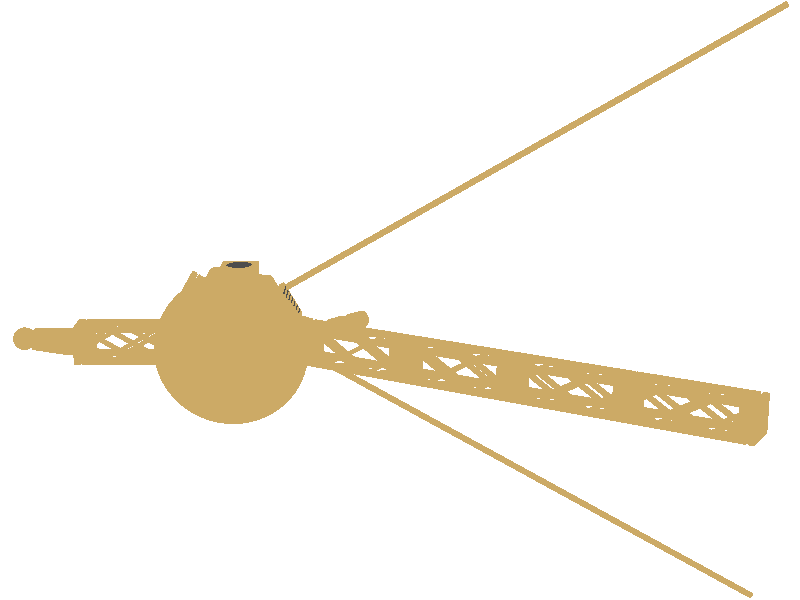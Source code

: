 // Generated by L3P (MacOSX i386) v1.3 20061021  (C) 1998-2006 Lars C. Hassing SP.lars@AM.hassings.dk
// WWW: http://www.hassings.dk/l3p
// WWW: http://www.ldraw.org/download/software/l3p
// Date: Sat Apr 20 17:13:19 2013
// Input file: voyager1b.ldr
// ModelDir: 
// LDRAWDIR: /Volumes/MACOSX/Users/aevans/Documents/LDRAW
// Commandline: /Applications/l3p voyager1b.ldr voyager1b_b.pov -sw1.1 -o -b1,1,1 -ld -cg30,0 -q2 -ca30


#declare QUAL = 2;  // Quality level, 0=BBox, 1=no refr, 2=normal, 3=studlogo

#declare SW = 1.1;  // Width of seam between two bricks

#declare STUDS = 1;  // 1=on 0=off

#declare BUMPS = 0;  // 1=on 0=off


#declare BUMPNORMAL = normal { bumps 0.01 scale 20 }
#declare AMB = 0.4;
#declare DIF = 0.4;


#declare O7071 = sqrt(0.5);

#declare L3Logo = union {
	sphere {<-59,0,-96>,6}
	cylinder {<-59,0,-96>,<59,0,-122>,6 open}
	sphere {<59,0,-122>,6}
	cylinder {<59,0,-122>,<59,0,-84>,6 open}
	sphere {<59,0,-84>,6}

	sphere {<-59,0,-36>,6}
	cylinder {<-59,0,-36>,<-59,0,1>,6 open}
	sphere {<-59,0,1>,6}
	cylinder {<0,0,-49>,<0,0,-25>,6 open}
	sphere {<0,0,-25>,6}
	sphere {<59,0,-62>,6}
	cylinder {<59,0,-62>,<59,0,-24>,6 open}
	sphere {<59,0,-24>,6}
	cylinder {<-59,0,-36>,<59,0,-62>,6 open}

	sphere {<-35.95,0,57>,6}
	torus {18.45,6 clipped_by{plane{<40,0,-9>,0}} translate<-40,0,39>}
	cylinder {<-44.05,0,21>,<35.95,0,3>,6 open}
	torus {18.45,6 clipped_by{plane{<-40,0,9>,0}} translate<40,0,21>}
	cylinder {<44.05,0,39>,<0,0,49>,6 open}
	sphere {<0,0,49>,6}
	cylinder {<0,0,49>,<0,0,34>,6 open}
	sphere {<0,0,34>,6}

	torus {18.45,6 clipped_by{plane{<40,0,-9>,0}} translate<-40,0,99>}
	cylinder {<-44.05,0,81>,<35.95,0,63>,6 open}
	torus {18.45,6 clipped_by{plane{<-40,0,9>,0}} translate<40,0,81>}
	cylinder {<44.05,0,99>,<-35.95,0,117>,6 open}

	scale 4.5/128
}


#ifndef (Color7)
#declare Color7 = #if (version >= 3.1) material { #end texture {
	pigment { rgb <0.682353,0.682353,0.682353> }
	finish { ambient AMB diffuse DIF }
	#if (QUAL > 1)
		finish { phong 0.5 phong_size 40 reflection 0.08 }
		#if (BUMPS) normal { BUMPNORMAL } #end
	#end
} #if (version >= 3.1) } #end
#end

#ifndef (Color28)
#declare Color28 = #if (version >= 3.1) material { #end texture {
	pigment { rgb <0.8,0.666667,0.4> }
	finish { ambient AMB diffuse DIF }
	#if (QUAL > 1)
		finish { phong 0.5 phong_size 40 reflection 0.08 }
		#if (BUMPS) normal { BUMPNORMAL } #end
	#end
} #if (version >= 3.1) } #end
#end

#declare stud_dot_dat = 
#if (QUAL <= 2)
cylinder { <0,0,0>, <0,-4,0>, 6 }
#else
union {
	cylinder { <0,0,0>, <0,-4,0>, 6 }
	object { L3Logo translate <0,-4,0> }
}
#end

#declare rect_dot_dat = object {
// Rectangle
// Name: rect.dat
// Author: James Jessiman
// !LDRAW_ORG Primitive UPDATE 2010-01
// !LICENSE Redistributable under CCAL version 2.0 : see CAreadme.txt
// BFC CERTIFY CCW
// !HISTORY 2002-04-05 [hafhead] Added BFC statement
// !HISTORY 2002-04-25 [PTadmin] Official Update 2002-02
// !HISTORY 2007-06-24 [PTadmin] Header formatted for Contributor Agreement
// !HISTORY 2008-07-01 [PTadmin] Official Update 2008-01
// !HISTORY 2010-01-17 [mikeheide] changed winding to CCW
// !HISTORY 2010-04-05 [PTadmin] Official Update 2010-01
	mesh {
		triangle { <-1,0,1>, <-1,0,-1>, <1,0,-1> }
		triangle { <1,0,-1>, <1,0,1>, <-1,0,1> }
// 
	}
}

#declare rect3_dot_dat = object {
// Rectangle with 3 Edges
// Name: rect3.dat
// Author: Mark Kennedy [mkennedy]
// !LDRAW_ORG Primitive UPDATE 2010-01
// !LICENSE Redistributable under CCAL version 2.0 : see CAreadme.txt
// BFC CERTIFY CCW
// !HISTORY 2003-08-01 [PTadmin] Official Update 2003-02
// !HISTORY 2007-06-24 [PTadmin] Header formatted for Contributor Agreement
// !HISTORY 2008-07-01 [PTadmin] Official Update 2008-01
// !HISTORY 2010-01-17 [mikeheide] Change winding to CCW
// !HISTORY 2010-04-05 [PTadmin] Official Update 2010-01
	mesh {
		triangle { <-1,0,1>, <-1,0,-1>, <1,0,-1> }
		triangle { <1,0,-1>, <1,0,1>, <-1,0,1> }
// //
	}
}

#declare _1_dash_4cyli_dot_dat = cylinder { <0,0,0>, <0,1,0>, 1 open clipped_by { box { <0,-1,0>,<2,2,2> } } }

#declare _1_dash_4disc_dot_dat = #if (version >= 3.1)
	disc {
		<0,0,0>, <0,1,0>, 1
		clipped_by { box { <0,-1,0>, <2,1,2> } }
	}
#else
	cylinder {
		<0,-0.001,0>, <0,0.001,0>, 1
		clipped_by { box { <0,-1,0>, <2,1,2> } }
	}
#end

#declare box_dot_dat = box { <-1,-1,-1>, <1,1,1> }

#declare stud2_dot_dat = difference {
	cylinder { <0,0,0>, <0,-4,0>, 6 }
	cylinder { <0,0.01,0>, <0,-4.01,0>, 4 }
}

#declare stud3_dot_dat = cylinder { <0,0,0>, <0,-4,0>, 4 }

#declare box4_dash_1_dot_dat = object {
// Box with 4 Faces without 1 Edge
// Name: box4-1.dat
// Author: Tore Eriksson [Tore_Eriksson]
// !LDRAW_ORG Primitive UPDATE 2012-01
// !LICENSE Redistributable under CCAL version 2.0 : see CAreadme.txt
// BFC CERTIFY CCW
// !HISTORY 1998-07-15 [PTadmin] Official Update 1998-07
// !HISTORY 2002-04-05 [hafhead] Made BFC compliant
// !HISTORY 2002-04-25 [PTadmin] Official Update 2002-02
// !HISTORY 2007-06-24 [PTadmin] Header formatted for Contributor Agreement
// !HISTORY 2008-07-01 [PTadmin] Official Update 2008-01
// !HISTORY 2012-02-16 [Philo] Changed to CCW
// !HISTORY 2012-03-30 [PTadmin] Official Update 2012-01
	mesh {
		triangle { <-1,1,1>, <1,1,1>, <1,1,-1> }
		triangle { <1,1,-1>, <-1,1,-1>, <-1,1,1> }
		triangle { <-1,1,1>, <-1,0,1>, <1,0,1> }
		triangle { <1,0,1>, <1,1,1>, <-1,1,1> }
		triangle { <-1,1,-1>, <-1,0,-1>, <-1,0,1> }
		triangle { <-1,0,1>, <-1,1,1>, <-1,1,-1> }
		triangle { <1,1,1>, <1,0,1>, <1,0,-1> }
		triangle { <1,0,-1>, <1,1,-1>, <1,1,1> }
	}
}

#declare _44728_dot_dat = #if (QUAL = 0) box { <-20,-4,-18>, <20,40,10> } #else union {
// Bracket  1 x  2 -  2 x  2
// Name: 44728.dat
// Author: Brent Jackson [bjackson]
// !LDRAW_ORG Part UPDATE 2004-02
// !LICENSE Redistributable under CCAL version 2.0 : see CAreadme.txt
// BFC CERTIFY CW
// !HISTORY 2004-04-22 [PTadmin] Official Update 2004-02
// !HISTORY 2007-07-04 [PTadmin] Header formatted for Contributor Agreement
// !HISTORY 2008-07-01 [PTadmin] Official Update 2008-01
	#if (STUDS)
		object { stud_dot_dat matrix <0,0,-1,0,1,0,1,0,0,-10,0,0> }
		object { stud_dot_dat matrix <0,0,-1,0,1,0,1,0,0,10,0,0> }
	#end
	object { rect_dot_dat matrix <20,0,0,0,1,0,0,0,12,0,0,-2> }
	object { rect_dot_dat matrix <20,0,0,0,0,-1,0,4,0,0,4,10> }
	mesh {
		triangle { <-20,0,10>, <-20,0,-14>, <-20,8,-14> }
		triangle { <-20,8,-14>, <-20,8,10>, <-20,0,10> }
		triangle { <20,0,10>, <20,8,10>, <20,8,-14> }
		triangle { <20,8,-14>, <20,0,-14>, <20,0,10> }
		triangle { <-20,8,-10>, <-20,36,-10>, <20,36,-10> }
		triangle { <20,36,-10>, <20,8,-10>, <-20,8,-10> }
		triangle { <-20,8,-10>, <-20,8,-14>, <-20,36,-14> }
		triangle { <-20,36,-14>, <-20,36,-10>, <-20,8,-10> }
		triangle { <20,8,-14>, <20,8,-10>, <20,36,-10> }
		triangle { <20,36,-10>, <20,36,-14>, <20,8,-14> }
	}
	object { rect3_dot_dat matrix <20,0,0,0,0,1,0,-18,0,0,18,-14> }
	mesh {
		triangle { <-20,8,6>, <-20,8,-10>, <-16,8,-10> }
		triangle { <-16,8,-10>, <-16,8,6>, <-20,8,6> }
		triangle { <16,8,6>, <16,8,-10>, <20,8,-10> }
		triangle { <20,8,-10>, <20,8,6>, <16,8,6> }
		triangle { <-20,8,10>, <-20,8,6>, <20,8,6> }
		triangle { <20,8,6>, <20,8,10>, <-20,8,10> }
	}
	object { rect3_dot_dat matrix <-16,0,0,0,0,-1,0,-2,0,0,6,-10> }
	object { _1_dash_4cyli_dot_dat matrix <0,4,0,0,0,-4,-4,0,0,-16,36,-10> }
	object { _1_dash_4disc_dot_dat matrix <-4,0,0,0,0,1,0,4,0,-16,36,-14> }
	object { _1_dash_4disc_dot_dat matrix <0,4,0,0,0,1,4,0,0,16,36,-14> }
	mesh {
		triangle { <-16,36,-14>, <16,36,-14>, <16,40,-14> }
		triangle { <16,40,-14>, <-16,40,-14>, <-16,36,-14> }
	}
	object { _1_dash_4disc_dot_dat matrix <0,4,0,0,0,-1,-4,0,0,-16,36,-10> }
	object { _1_dash_4disc_dot_dat matrix <4,0,0,0,0,-1,0,4,0,16,36,-10> }
	object { _1_dash_4cyli_dot_dat matrix <0,4,0,0,0,4,4,0,0,16,36,-14> }
	mesh {
		triangle { <16,36,-10>, <-16,36,-10>, <-16,40,-10> }
		triangle { <-16,40,-10>, <16,40,-10>, <16,36,-10> }
		triangle { <-16,40,-10>, <-16,40,-14>, <16,40,-14> }
		triangle { <16,40,-14>, <16,40,-10>, <-16,40,-10> }
	}
	object { box_dot_dat matrix <0,2,0,0,0,2,2,0,0,-10,6,-8> }
	object { box_dot_dat matrix <0,2,0,0,0,2,2,0,0,10,6,-8> }
	#if (STUDS)
		object { stud2_dot_dat matrix <0,1,0,0,0,1,1,0,0,10,10,-14> }
		object { stud2_dot_dat matrix <0,1,0,0,0,1,1,0,0,-10,10,-14> }
		object { stud2_dot_dat matrix <0,1,0,0,0,1,1,0,0,-10,30,-14> }
		object { stud2_dot_dat matrix <0,1,0,0,0,1,1,0,0,10,30,-14> }
		object { stud3_dot_dat matrix <-1,0,0,0,-1,0,0,0,1,0,4,0> }
// BFC INVERTNEXT
	#end
	object { box4_dash_1_dot_dat matrix <-16,0,0,0,-4,0,0,0,8,0,8,-2> }
// 
}
#end

#declare _4_dash_4cyli_dot_dat = cylinder { <0,0,0>, <0,1,0>, 1 open }

#declare ring2_dot_dat = #if (version >= 3.1)
	disc { <0,0,0>, <0,1,0>, 3, 2 }
#else
	difference {
		cylinder { <0,-0.001,0>, <0,0.001,0>, 3 }
		cylinder { <0,-0.002,0>, <0,0.002,0>, 2 }
	}
#end

#declare _4_dash_4ndis_dot_dat = #if (version >= 3.1)
	disc {
		<0,0,0>, <0,1,0>, 2, 1
		clipped_by { box { <-1,-1,-1>, <1,1,1> } }
	}
#else
	difference {
		box { <-1,-0.001,-1>, <1,0.001,1> }
		cylinder { <0,-1,0>, <0,1,0>, 1 }
	}
#end

#declare box4_dot_dat = object {
// Box with 4 Faces (2 Parallel Pairs) and All Edges
// Name: box4.dat
// Author: James Jessiman
// !LDRAW_ORG Primitive UPDATE 2012-01
// !LICENSE Redistributable under CCAL version 2.0 : see CAreadme.txt
// BFC CERTIFY CCW
// !HISTORY 2002-04-03 [sbliss] Modified for BFC compliance
// !HISTORY 2002-04-25 [PTadmin] Official Update 2002-02
// !HISTORY 2007-06-24 [PTadmin] Header formatted for Contributor Agreement
// !HISTORY 2008-07-01 [PTadmin] Official Update 2008-01
// !HISTORY 2012-02-16 [Philo] Changed to CCW
// !HISTORY 2012-03-30 [PTadmin] Official Update 2012-01
	mesh {
		triangle { <-1,1,1>, <-1,0,1>, <1,0,1> }
		triangle { <1,0,1>, <1,1,1>, <-1,1,1> }
		triangle { <-1,1,-1>, <-1,0,-1>, <-1,0,1> }
		triangle { <-1,0,1>, <-1,1,1>, <-1,1,-1> }
		triangle { <1,1,-1>, <1,0,-1>, <-1,0,-1> }
		triangle { <-1,0,-1>, <-1,1,-1>, <1,1,-1> }
		triangle { <1,1,1>, <1,0,1>, <1,0,-1> }
		triangle { <1,0,-1>, <1,1,-1>, <1,1,1> }
	}
}

#declare _2579_dot_dat = #if (QUAL = 0) box { <-18,-4,-18>, <18,10,18> } #else union {
// Support  2 x  2 x  5 Lattice Pillar Top
// Name: 2579.dat
// Author: Chris Dee [cwdee]
// !LDRAW_ORG Part UPDATE 1998-08
// !LICENSE Redistributable under CCAL version 2.0 : see CAreadme.txt
// !HISTORY 1998-05-21 [PTadmin] Official Update 1998-05
// !HISTORY 1998-09-15 [PTadmin] Official Update 1998-08
// !HISTORY 2007-05-17 [PTadmin] Header formatted for Contributor Agreement
// !HISTORY 2008-07-01 [PTadmin] Official Update 2008-01
	object { _4_dash_4cyli_dot_dat matrix <6,0,0,0,10,0,0,0,6,0,0,0> }
	object { _4_dash_4cyli_dot_dat matrix <9,0,0,0,6,0,0,0,9,0,4,0> }
	object { ring2_dot_dat matrix <3,0,0,0,1,0,0,0,3,0,10,0> }
	object { _4_dash_4ndis_dot_dat matrix <9,0,0,0,1,0,0,0,9,0,4,0> }
	mesh {
		triangle { <9,4,9>, <12,4,12>, <-12,4,12> }
		triangle { <-12,4,12>, <-9,4,9>, <9,4,9> }
		triangle { <9,4,9>, <12,4,12>, <12,4,-12> }
		triangle { <12,4,-12>, <9,4,-9>, <9,4,9> }
		triangle { <-9,4,-9>, <-12,4,-12>, <12,4,-12> }
		triangle { <12,4,-12>, <9,4,-9>, <-9,4,-9> }
		triangle { <-9,4,-9>, <-12,4,-12>, <-12,4,12> }
		triangle { <-12,4,12>, <-9,4,9>, <-9,4,-9> }
	}
	object { box4_dot_dat matrix <12,0,0,0,6,0,0,0,12,0,4,0> }
	mesh {
		triangle { <12,10,12>, <14,10,14>, <-14,10,14> }
		triangle { <-14,10,14>, <-12,10,12>, <12,10,12> }
		triangle { <12,10,12>, <14,10,14>, <14,10,-14> }
		triangle { <14,10,-14>, <12,10,-12>, <12,10,12> }
		triangle { <-12,10,-12>, <-14,10,-14>, <14,10,-14> }
		triangle { <14,10,-14>, <12,10,-12>, <-12,10,-12> }
		triangle { <-12,10,-12>, <-14,10,-14>, <-14,10,14> }
		triangle { <-14,10,14>, <-12,10,12>, <-12,10,-12> }
	}
	object { box4_dot_dat matrix <14,0,0,0,6,0,0,0,14,0,4,0> }
	mesh {
		triangle { <14,4,14>, <18,4,18>, <-18,4,18> }
		triangle { <-18,4,18>, <-14,4,14>, <14,4,14> }
		triangle { <14,4,14>, <18,4,18>, <18,4,-18> }
		triangle { <18,4,-18>, <14,4,-14>, <14,4,14> }
		triangle { <-14,4,-14>, <-18,4,-18>, <18,4,-18> }
		triangle { <18,4,-18>, <14,4,-14>, <-14,4,-14> }
		triangle { <-14,4,-14>, <-18,4,-18>, <-18,4,18> }
		triangle { <-18,4,18>, <-14,4,14>, <-14,4,-14> }
	}
	object { box4_dot_dat matrix <18,0,0,0,4,0,0,0,18,0,0,0> }
	object { _4_dash_4ndis_dot_dat matrix <6,0,0,0,1,0,0,0,6,0,0,0> }
	mesh {
		triangle { <6,0,6>, <18,0,18>, <-18,0,18> }
		triangle { <-18,0,18>, <-6,0,6>, <6,0,6> }
		triangle { <6,0,6>, <18,0,18>, <18,0,-18> }
		triangle { <18,0,-18>, <6,0,-6>, <6,0,6> }
		triangle { <-6,0,-6>, <-18,0,-18>, <18,0,-18> }
		triangle { <18,0,-18>, <6,0,-6>, <-6,0,-6> }
		triangle { <-6,0,-6>, <-18,0,-18>, <-18,0,18> }
		triangle { <-18,0,18>, <-6,0,6>, <-6,0,-6> }
	}
	#if (STUDS)
		object { stud_dot_dat matrix <1,0,0,0,1,0,0,0,1,10,0,10> }
		object { stud_dot_dat matrix <1,0,0,0,1,0,0,0,1,-10,0,10> }
		object { stud_dot_dat matrix <1,0,0,0,1,0,0,0,1,10,0,-10> }
		object { stud_dot_dat matrix <1,0,0,0,1,0,0,0,1,-10,0,-10> }
	#end
}
#end

#declare ring3_dot_dat = #if (version >= 3.1)
	disc { <0,0,0>, <0,1,0>, 4, 3 }
#else
	difference {
		cylinder { <0,-0.001,0>, <0,0.001,0>, 4 }
		cylinder { <0,-0.002,0>, <0,0.002,0>, 3 }
	}
#end

#declare _2580_dot_dat = #if (QUAL = 0) box { <-20,0,-20>, <20,120,20> } #else union {
// Support  2 x  2 x  5 Lattice Pillar
// Name: 2580.dat
// Author: Chris Dee [cwdee]
// !LDRAW_ORG Part UPDATE 1998-08
// !LICENSE Redistributable under CCAL version 2.0 : see CAreadme.txt
// !HISTORY 1998-05-21 [PTadmin] Official Update 1998-05
// !HISTORY 1998-09-15 [PTadmin] Official Update 1998-08
// !HISTORY 2007-05-17 [PTadmin] Header formatted for Contributor Agreement
// !HISTORY 2008-07-01 [PTadmin] Official Update 2008-01
	object { _4_dash_4cyli_dot_dat matrix <6,0,0,0,8,0,0,0,6,0,112,0> }
	object { _4_dash_4cyli_dot_dat matrix <8,0,0,0,4,0,0,0,8,0,116,0> }
	object { ring3_dot_dat matrix <2,0,0,0,1,0,0,0,2,0,120,0> }
	object { _4_dash_4ndis_dot_dat matrix <8,0,0,0,1,0,0,0,8,0,116,0> }
	mesh {
		triangle { <8,116,8>, <16,116,16>, <16,116,-16> }
		triangle { <16,116,-16>, <8,116,-8>, <8,116,8> }
		triangle { <8,116,-8>, <16,116,-16>, <-16,116,-16> }
		triangle { <-16,116,-16>, <-8,116,-8>, <8,116,-8> }
		triangle { <-8,116,-8>, <-16,116,-16>, <-16,116,16> }
		triangle { <-16,116,16>, <-8,116,8>, <-8,116,-8> }
		triangle { <-8,116,8>, <-16,116,16>, <16,116,16> }
		triangle { <16,116,16>, <8,116,8>, <-8,116,8> }
	}
	object { box4_dot_dat matrix <16,0,0,0,4,0,0,0,16,0,116,0> }
	mesh {
		triangle { <16,120,16>, <20,120,20>, <20,120,-20> }
		triangle { <20,120,-20>, <16,120,-16>, <16,120,16> }
		triangle { <16,120,-16>, <20,120,-20>, <-20,120,-20> }
		triangle { <-20,120,-20>, <-16,120,-16>, <16,120,-16> }
		triangle { <-16,120,-16>, <-20,120,-20>, <-20,120,20> }
		triangle { <-20,120,20>, <-16,120,16>, <-16,120,-16> }
		triangle { <-16,120,16>, <-20,120,20>, <20,120,20> }
		triangle { <20,120,20>, <16,120,16>, <-16,120,16> }
	}
	object { _4_dash_4ndis_dot_dat matrix <6,0,0,0,1,0,0,0,6,0,112,0> }
	mesh {
		triangle { <6,112,6>, <15,112,15>, <15,112,-15> }
		triangle { <15,112,-15>, <6,112,-6>, <6,112,6> }
		triangle { <6,112,-6>, <15,112,-15>, <-15,112,-15> }
		triangle { <-15,112,-15>, <-6,112,-6>, <6,112,-6> }
		triangle { <-6,112,-6>, <-15,112,-15>, <-15,112,15> }
		triangle { <-15,112,15>, <-6,112,6>, <-6,112,-6> }
		triangle { <-6,112,6>, <-15,112,15>, <15,112,15> }
		triangle { <15,112,15>, <6,112,6>, <-6,112,6> }
		triangle { <15,112,15>, <15,112,20>, <2.5,112,20> }
		triangle { <2.5,112,20>, <2.5,112,15>, <15,112,15> }
		triangle { <15,112,-15>, <15,112,-20>, <2.5,112,-20> }
		triangle { <2.5,112,-20>, <2.5,112,-15>, <15,112,-15> }
		triangle { <-15,112,15>, <-15,112,20>, <-2.5,112,20> }
		triangle { <-2.5,112,20>, <-2.5,112,15>, <-15,112,15> }
		triangle { <-15,112,-15>, <-15,112,-20>, <-2.5,112,-20> }
		triangle { <-2.5,112,-20>, <-2.5,112,-15>, <-15,112,-15> }
		triangle { <15,112,15>, <20,112,15>, <20,112,2.5> }
		triangle { <20,112,2.5>, <15,112,2.5>, <15,112,15> }
		triangle { <15,112,-15>, <20,112,-15>, <20,112,-2.5> }
		triangle { <20,112,-2.5>, <15,112,-2.5>, <15,112,-15> }
		triangle { <-15,112,15>, <-20,112,15>, <-20,112,2.5> }
		triangle { <-20,112,2.5>, <-15,112,2.5>, <-15,112,15> }
		triangle { <-15,112,-15>, <-20,112,-15>, <-20,112,-2.5> }
		triangle { <-20,112,-2.5>, <-15,112,-2.5>, <-15,112,-15> }
		triangle { <20,0,20>, <20,120,20>, <15,120,20> }
		triangle { <15,120,20>, <15,0,20>, <20,0,20> }
		triangle { <-20,0,20>, <-20,120,20>, <-15,120,20> }
		triangle { <-15,120,20>, <-15,0,20>, <-20,0,20> }
		triangle { <15,0,20>, <15,8,20>, <-15,8,20> }
		triangle { <-15,8,20>, <-15,0,20>, <15,0,20> }
		triangle { <15,120,20>, <15,112,20>, <-15,112,20> }
		triangle { <-15,112,20>, <-15,120,20>, <15,120,20> }
		triangle { <-2.5,8,20>, <2.5,8,20>, <0,12.1,20> }
		triangle { <-2.5,60,20>, <0,55.9,20>, <2.5,60,20> }
		triangle { <2.5,60,20>, <0,64.1,20>, <-2.5,60,20> }
		triangle { <-2.5,112,20>, <2.5,112,20>, <0,107.9,20> }
		triangle { <15,28.5,20>, <15,39.5,20>, <13.35,34,20> }
		triangle { <-15,28.5,20>, <-15,39.5,20>, <-13.35,34,20> }
		triangle { <15,80.5,20>, <15,91.5,20>, <13.35,86,20> }
		triangle { <-15,80.5,20>, <-15,91.5,20>, <-13.35,86,20> }
		triangle { <2.5,8,20>, <15,28.5,20>, <13.35,34,20> }
		triangle { <13.35,34,20>, <0,12.1,20>, <2.5,8,20> }
		triangle { <-2.5,8,20>, <-15,28.5,20>, <-13.35,34,20> }
		triangle { <-13.35,34,20>, <0,12.1,20>, <-2.5,8,20> }
		triangle { <13.35,34,20>, <15,39.5,20>, <2.5,60,20> }
		triangle { <2.5,60,20>, <0,55.9,20>, <13.35,34,20> }
		triangle { <-13.35,34,20>, <-15,39.5,20>, <-2.5,60,20> }
		triangle { <-2.5,60,20>, <0,55.9,20>, <-13.35,34,20> }
		triangle { <2.5,60,20>, <15,80.5,20>, <13.35,86,20> }
		triangle { <13.35,86,20>, <0,64.1,20>, <2.5,60,20> }
		triangle { <-2.5,60,20>, <-15,80.5,20>, <-13.35,86,20> }
		triangle { <-13.35,86,20>, <0,64.1,20>, <-2.5,60,20> }
		triangle { <13.35,86,20>, <15,91.5,20>, <2.5,112,20> }
		triangle { <2.5,112,20>, <0,107.9,20>, <13.35,86,20> }
		triangle { <-13.35,86,20>, <-15,91.5,20>, <-2.5,112,20> }
		triangle { <-2.5,112,20>, <0,107.9,20>, <-13.35,86,20> }
		triangle { <-2.5,8,15>, <2.5,8,15>, <0,12.1,15> }
		triangle { <-2.5,60,15>, <0,55.9,15>, <2.5,60,15> }
		triangle { <2.5,60,15>, <0,64.1,15>, <-2.5,60,15> }
		triangle { <-2.5,112,15>, <2.5,112,15>, <0,107.9,15> }
		triangle { <15,28.5,15>, <15,39.5,15>, <13.35,34,15> }
		triangle { <-15,28.5,15>, <-15,39.5,15>, <-13.35,34,15> }
		triangle { <15,80.5,15>, <15,91.5,15>, <13.35,86,15> }
		triangle { <-15,80.5,15>, <-15,91.5,15>, <-13.35,86,15> }
		triangle { <2.5,8,15>, <15,28.5,15>, <13.35,34,15> }
		triangle { <13.35,34,15>, <0,12.1,15>, <2.5,8,15> }
		triangle { <-2.5,8,15>, <-15,28.5,15>, <-13.35,34,15> }
		triangle { <-13.35,34,15>, <0,12.1,15>, <-2.5,8,15> }
		triangle { <13.35,34,15>, <15,39.5,15>, <2.5,60,15> }
		triangle { <2.5,60,15>, <0,55.9,15>, <13.35,34,15> }
		triangle { <-13.35,34,15>, <-15,39.5,15>, <-2.5,60,15> }
		triangle { <-2.5,60,15>, <0,55.9,15>, <-13.35,34,15> }
		triangle { <2.5,60,15>, <15,80.5,15>, <13.35,86,15> }
		triangle { <13.35,86,15>, <0,64.1,15>, <2.5,60,15> }
		triangle { <-2.5,60,15>, <-15,80.5,15>, <-13.35,86,15> }
		triangle { <-13.35,86,15>, <0,64.1,15>, <-2.5,60,15> }
		triangle { <13.35,86,15>, <15,91.5,15>, <2.5,112,15> }
		triangle { <2.5,112,15>, <0,107.9,15>, <13.35,86,15> }
		triangle { <-13.35,86,15>, <-15,91.5,15>, <-2.5,112,15> }
		triangle { <-2.5,112,15>, <0,107.9,15>, <-13.35,86,15> }
	}
	object { rect_dot_dat matrix <0,10.25,0,1,0,0,0,0,2.5,15,18.25,17.5> }
	object { rect_dot_dat matrix <6.25,10.25,0,1,0,0,0,0,2.5,8.75,18.25,17.5> }
	object { rect_dot_dat matrix <-6.25,10.25,0,1,0,0,0,0,2.5,8.75,49.75,17.5> }
	object { rect_dot_dat matrix <6.25,10.25,0,1,0,0,0,0,2.5,8.75,70.25,17.5> }
	object { rect_dot_dat matrix <0,20.5,0,1,0,0,0,0,2.5,15,60,17.5> }
	object { rect_dot_dat matrix <-6.25,10.25,0,1,0,0,0,0,2.5,8.75,101.75,17.5> }
	object { rect_dot_dat matrix <0,10.25,0,1,0,0,0,0,2.5,15,101.75,17.5> }
	object { rect_dot_dat matrix <0,10.25,0,1,0,0,0,0,2.5,-15,18.25,17.5> }
	object { rect_dot_dat matrix <-6.25,10.25,0,1,0,0,0,0,2.5,-8.75,18.25,17.5> }
	object { rect_dot_dat matrix <6.25,10.25,0,1,0,0,0,0,2.5,-8.75,49.75,17.5> }
	object { rect_dot_dat matrix <-6.25,10.25,0,1,0,0,0,0,2.5,-8.75,70.25,17.5> }
	object { rect_dot_dat matrix <0,20.5,0,1,0,0,0,0,2.5,-15,60,17.5> }
	object { rect_dot_dat matrix <6.25,10.25,0,1,0,0,0,0,2.5,-8.75,101.75,17.5> }
	object { rect_dot_dat matrix <0,10.25,0,1,0,0,0,0,2.5,-15,101.75,17.5> }
	object { rect_dot_dat matrix <6.675,10.95,0,1,0,0,0,0,2.5,6.675,23.05,17.5> }
	object { rect_dot_dat matrix <-6.675,10.95,0,1,0,0,0,0,2.5,-6.675,23.05,17.5> }
	object { rect_dot_dat matrix <-6.675,10.95,0,1,0,0,0,0,2.5,6.675,44.95,17.5> }
	object { rect_dot_dat matrix <6.675,10.95,0,1,0,0,0,0,2.5,-6.675,44.95,17.5> }
	object { rect_dot_dat matrix <6.675,10.95,0,1,0,0,0,0,2.5,6.675,75.05,17.5> }
	object { rect_dot_dat matrix <-6.675,10.95,0,1,0,0,0,0,2.5,-6.675,75.05,17.5> }
	object { rect_dot_dat matrix <-6.675,10.95,0,1,0,0,0,0,2.5,6.675,96.95,17.5> }
	object { rect_dot_dat matrix <6.675,10.95,0,1,0,0,0,0,2.5,-6.675,96.95,17.5> }
	mesh {
		triangle { <20,0,-20>, <20,120,-20>, <20,120,-15> }
		triangle { <20,120,-15>, <20,0,-15>, <20,0,-20> }
		triangle { <20,0,20>, <20,120,20>, <20,120,15> }
		triangle { <20,120,15>, <20,0,15>, <20,0,20> }
		triangle { <20,0,-15>, <20,8,-15>, <20,8,15> }
		triangle { <20,8,15>, <20,0,15>, <20,0,-15> }
		triangle { <20,120,-15>, <20,112,-15>, <20,112,15> }
		triangle { <20,112,15>, <20,120,15>, <20,120,-15> }
		triangle { <20,8,2.5>, <20,8,-2.5>, <20,12.1,0> }
		triangle { <20,60,2.5>, <20,55.9,0>, <20,60,-2.5> }
		triangle { <20,60,-2.5>, <20,64.1,0>, <20,60,2.5> }
		triangle { <20,112,2.5>, <20,112,-2.5>, <20,107.9,0> }
		triangle { <20,28.5,-15>, <20,39.5,-15>, <20,34,-13.35> }
		triangle { <20,28.5,15>, <20,39.5,15>, <20,34,13.35> }
		triangle { <20,80.5,-15>, <20,91.5,-15>, <20,86,-13.35> }
		triangle { <20,80.5,15>, <20,91.5,15>, <20,86,13.35> }
		triangle { <20,8,-2.5>, <20,28.5,-15>, <20,34,-13.35> }
		triangle { <20,34,-13.35>, <20,12.1,0>, <20,8,-2.5> }
		triangle { <20,8,2.5>, <20,28.5,15>, <20,34,13.35> }
		triangle { <20,34,13.35>, <20,12.1,0>, <20,8,2.5> }
		triangle { <20,34,-13.35>, <20,39.5,-15>, <20,60,-2.5> }
		triangle { <20,60,-2.5>, <20,55.9,0>, <20,34,-13.35> }
		triangle { <20,34,13.35>, <20,39.5,15>, <20,60,2.5> }
		triangle { <20,60,2.5>, <20,55.9,0>, <20,34,13.35> }
		triangle { <20,60,-2.5>, <20,80.5,-15>, <20,86,-13.35> }
		triangle { <20,86,-13.35>, <20,64.1,0>, <20,60,-2.5> }
		triangle { <20,60,2.5>, <20,80.5,15>, <20,86,13.35> }
		triangle { <20,86,13.35>, <20,64.1,0>, <20,60,2.5> }
		triangle { <20,86,-13.35>, <20,91.5,-15>, <20,112,-2.5> }
		triangle { <20,112,-2.5>, <20,107.9,0>, <20,86,-13.35> }
		triangle { <20,86,13.35>, <20,91.5,15>, <20,112,2.5> }
		triangle { <20,112,2.5>, <20,107.9,0>, <20,86,13.35> }
		triangle { <15,8,2.5>, <15,8,-2.5>, <15,12.1,0> }
		triangle { <15,60,2.5>, <15,55.9,0>, <15,60,-2.5> }
		triangle { <15,60,-2.5>, <15,64.1,0>, <15,60,2.5> }
		triangle { <15,112,2.5>, <15,112,-2.5>, <15,107.9,0> }
		triangle { <15,28.5,-15>, <15,39.5,-15>, <15,34,-13.35> }
		triangle { <15,28.5,15>, <15,39.5,15>, <15,34,13.35> }
		triangle { <15,80.5,-15>, <15,91.5,-15>, <15,86,-13.35> }
		triangle { <15,80.5,15>, <15,91.5,15>, <15,86,13.35> }
		triangle { <15,8,-2.5>, <15,28.5,-15>, <15,34,-13.35> }
		triangle { <15,34,-13.35>, <15,12.1,0>, <15,8,-2.5> }
		triangle { <15,8,2.5>, <15,28.5,15>, <15,34,13.35> }
		triangle { <15,34,13.35>, <15,12.1,0>, <15,8,2.5> }
		triangle { <15,34,-13.35>, <15,39.5,-15>, <15,60,-2.5> }
		triangle { <15,60,-2.5>, <15,55.9,0>, <15,34,-13.35> }
		triangle { <15,34,13.35>, <15,39.5,15>, <15,60,2.5> }
		triangle { <15,60,2.5>, <15,55.9,0>, <15,34,13.35> }
		triangle { <15,60,-2.5>, <15,80.5,-15>, <15,86,-13.35> }
		triangle { <15,86,-13.35>, <15,64.1,0>, <15,60,-2.5> }
		triangle { <15,60,2.5>, <15,80.5,15>, <15,86,13.35> }
		triangle { <15,86,13.35>, <15,64.1,0>, <15,60,2.5> }
		triangle { <15,86,-13.35>, <15,91.5,-15>, <15,112,-2.5> }
		triangle { <15,112,-2.5>, <15,107.9,0>, <15,86,-13.35> }
		triangle { <15,86,13.35>, <15,91.5,15>, <15,112,2.5> }
		triangle { <15,112,2.5>, <15,107.9,0>, <15,86,13.35> }
	}
	object { rect_dot_dat matrix <0,10.25,0,0,0,1,2.5,0,0,17.5,18.25,-15> }
	object { rect_dot_dat matrix <0,10.25,-6.25,1,1,0,2.5,0,0,17.5,18.25,-8.75> }
	object { rect_dot_dat matrix <0,10.25,6.25,1,1,0,2.5,0,0,17.5,49.75,-8.75> }
	object { rect_dot_dat matrix <0,10.25,-6.25,1,1,0,2.5,0,0,17.5,70.25,-8.75> }
	object { rect_dot_dat matrix <0,20.5,0,0,0,1,2.5,0,0,17.5,60,-15> }
	object { rect_dot_dat matrix <0,10.25,6.25,1,1,0,2.5,0,0,17.5,101.75,-8.75> }
	object { rect_dot_dat matrix <0,10.25,0,0,0,1,2.5,0,0,17.5,101.75,-15> }
	object { rect_dot_dat matrix <0,10.25,0,0,0,1,2.5,0,0,17.5,18.25,15> }
	object { rect_dot_dat matrix <0,10.25,6.25,1,1,0,2.5,0,0,17.5,18.25,8.75> }
	object { rect_dot_dat matrix <0,10.25,-6.25,1,1,0,2.5,0,0,17.5,49.75,8.75> }
	object { rect_dot_dat matrix <0,10.25,6.25,1,1,0,2.5,0,0,17.5,70.25,8.75> }
	object { rect_dot_dat matrix <0,20.5,0,0,0,1,2.5,0,0,17.5,60,15> }
	object { rect_dot_dat matrix <0,10.25,-6.25,1,1,0,2.5,0,0,17.5,101.75,8.75> }
	object { rect_dot_dat matrix <0,10.25,0,0,0,1,2.5,0,0,17.5,101.75,15> }
	object { rect_dot_dat matrix <0,10.95,-6.675,1,1,0,2.5,0,0,17.5,23.05,-6.675> }
	object { rect_dot_dat matrix <0,10.95,6.675,1,1,0,2.5,0,0,17.5,23.05,6.675> }
	object { rect_dot_dat matrix <0,10.95,6.675,1,1,0,2.5,0,0,17.5,44.95,-6.675> }
	object { rect_dot_dat matrix <0,10.95,-6.675,1,1,0,2.5,0,0,17.5,44.95,6.675> }
	object { rect_dot_dat matrix <0,10.95,-6.675,1,1,0,2.5,0,0,17.5,75.05,-6.675> }
	object { rect_dot_dat matrix <0,10.95,6.675,1,1,0,2.5,0,0,17.5,75.05,6.675> }
	object { rect_dot_dat matrix <0,10.95,6.675,1,1,0,2.5,0,0,17.5,96.95,-6.675> }
	object { rect_dot_dat matrix <0,10.95,-6.675,1,1,0,2.5,0,0,17.5,96.95,6.675> }
	mesh {
		triangle { <-20,0,-20>, <-20,120,-20>, <-15,120,-20> }
		triangle { <-15,120,-20>, <-15,0,-20>, <-20,0,-20> }
		triangle { <20,0,-20>, <20,120,-20>, <15,120,-20> }
		triangle { <15,120,-20>, <15,0,-20>, <20,0,-20> }
		triangle { <-15,0,-20>, <-15,8,-20>, <15,8,-20> }
		triangle { <15,8,-20>, <15,0,-20>, <-15,0,-20> }
		triangle { <-15,120,-20>, <-15,112,-20>, <15,112,-20> }
		triangle { <15,112,-20>, <15,120,-20>, <-15,120,-20> }
		triangle { <2.5,8,-20>, <-2.5,8,-20>, <0,12.1,-20> }
		triangle { <2.5,60,-20>, <0,55.9,-20>, <-2.5,60,-20> }
		triangle { <-2.5,60,-20>, <0,64.1,-20>, <2.5,60,-20> }
		triangle { <2.5,112,-20>, <-2.5,112,-20>, <0,107.9,-20> }
		triangle { <-15,28.5,-20>, <-15,39.5,-20>, <-13.35,34,-20> }
		triangle { <15,28.5,-20>, <15,39.5,-20>, <13.35,34,-20> }
		triangle { <-15,80.5,-20>, <-15,91.5,-20>, <-13.35,86,-20> }
		triangle { <15,80.5,-20>, <15,91.5,-20>, <13.35,86,-20> }
		triangle { <-2.5,8,-20>, <-15,28.5,-20>, <-13.35,34,-20> }
		triangle { <-13.35,34,-20>, <0,12.1,-20>, <-2.5,8,-20> }
		triangle { <2.5,8,-20>, <15,28.5,-20>, <13.35,34,-20> }
		triangle { <13.35,34,-20>, <0,12.1,-20>, <2.5,8,-20> }
		triangle { <-13.35,34,-20>, <-15,39.5,-20>, <-2.5,60,-20> }
		triangle { <-2.5,60,-20>, <0,55.9,-20>, <-13.35,34,-20> }
		triangle { <13.35,34,-20>, <15,39.5,-20>, <2.5,60,-20> }
		triangle { <2.5,60,-20>, <0,55.9,-20>, <13.35,34,-20> }
		triangle { <-2.5,60,-20>, <-15,80.5,-20>, <-13.35,86,-20> }
		triangle { <-13.35,86,-20>, <0,64.1,-20>, <-2.5,60,-20> }
		triangle { <2.5,60,-20>, <15,80.5,-20>, <13.35,86,-20> }
		triangle { <13.35,86,-20>, <0,64.1,-20>, <2.5,60,-20> }
		triangle { <-13.35,86,-20>, <-15,91.5,-20>, <-2.5,112,-20> }
		triangle { <-2.5,112,-20>, <0,107.9,-20>, <-13.35,86,-20> }
		triangle { <13.35,86,-20>, <15,91.5,-20>, <2.5,112,-20> }
		triangle { <2.5,112,-20>, <0,107.9,-20>, <13.35,86,-20> }
		triangle { <2.5,8,-15>, <-2.5,8,-15>, <0,12.1,-15> }
		triangle { <2.5,60,-15>, <0,55.9,-15>, <-2.5,60,-15> }
		triangle { <-2.5,60,-15>, <0,64.1,-15>, <2.5,60,-15> }
		triangle { <2.5,112,-15>, <-2.5,112,-15>, <0,107.9,-15> }
		triangle { <-15,28.5,-15>, <-15,39.5,-15>, <-13.35,34,-15> }
		triangle { <15,28.5,-15>, <15,39.5,-15>, <13.35,34,-15> }
		triangle { <-15,80.5,-15>, <-15,91.5,-15>, <-13.35,86,-15> }
		triangle { <15,80.5,-15>, <15,91.5,-15>, <13.35,86,-15> }
		triangle { <-2.5,8,-15>, <-15,28.5,-15>, <-13.35,34,-15> }
		triangle { <-13.35,34,-15>, <0,12.1,-15>, <-2.5,8,-15> }
		triangle { <2.5,8,-15>, <15,28.5,-15>, <13.35,34,-15> }
		triangle { <13.35,34,-15>, <0,12.1,-15>, <2.5,8,-15> }
		triangle { <-13.35,34,-15>, <-15,39.5,-15>, <-2.5,60,-15> }
		triangle { <-2.5,60,-15>, <0,55.9,-15>, <-13.35,34,-15> }
		triangle { <13.35,34,-15>, <15,39.5,-15>, <2.5,60,-15> }
		triangle { <2.5,60,-15>, <0,55.9,-15>, <13.35,34,-15> }
		triangle { <-2.5,60,-15>, <-15,80.5,-15>, <-13.35,86,-15> }
		triangle { <-13.35,86,-15>, <0,64.1,-15>, <-2.5,60,-15> }
		triangle { <2.5,60,-15>, <15,80.5,-15>, <13.35,86,-15> }
		triangle { <13.35,86,-15>, <0,64.1,-15>, <2.5,60,-15> }
		triangle { <-13.35,86,-15>, <-15,91.5,-15>, <-2.5,112,-15> }
		triangle { <-2.5,112,-15>, <0,107.9,-15>, <-13.35,86,-15> }
		triangle { <13.35,86,-15>, <15,91.5,-15>, <2.5,112,-15> }
		triangle { <2.5,112,-15>, <0,107.9,-15>, <13.35,86,-15> }
	}
	object { rect_dot_dat matrix <0,10.25,0,1,0,0,0,0,-2.5,-15,18.25,-17.5> }
	object { rect_dot_dat matrix <-6.25,10.25,0,1,0,0,0,0,-2.5,-8.75,18.25,-17.5> }
	object { rect_dot_dat matrix <6.25,10.25,0,1,0,0,0,0,-2.5,-8.75,49.75,-17.5> }
	object { rect_dot_dat matrix <-6.25,10.25,0,1,0,0,0,0,-2.5,-8.75,70.25,-17.5> }
	object { rect_dot_dat matrix <0,20.5,0,1,0,0,0,0,-2.5,-15,60,-17.5> }
	object { rect_dot_dat matrix <6.25,10.25,0,1,0,0,0,0,-2.5,-8.75,101.75,-17.5> }
	object { rect_dot_dat matrix <0,10.25,0,1,0,0,0,0,-2.5,-15,101.75,-17.5> }
	object { rect_dot_dat matrix <0,10.25,0,1,0,0,0,0,-2.5,15,18.25,-17.5> }
	object { rect_dot_dat matrix <6.25,10.25,0,1,0,0,0,0,-2.5,8.75,18.25,-17.5> }
	object { rect_dot_dat matrix <-6.25,10.25,0,1,0,0,0,0,-2.5,8.75,49.75,-17.5> }
	object { rect_dot_dat matrix <6.25,10.25,0,1,0,0,0,0,-2.5,8.75,70.25,-17.5> }
	object { rect_dot_dat matrix <0,20.5,0,1,0,0,0,0,-2.5,15,60,-17.5> }
	object { rect_dot_dat matrix <-6.25,10.25,0,1,0,0,0,0,-2.5,8.75,101.75,-17.5> }
	object { rect_dot_dat matrix <0,10.25,0,1,0,0,0,0,-2.5,15,101.75,-17.5> }
	object { rect_dot_dat matrix <-6.675,10.95,0,1,0,0,0,0,-2.5,-6.675,23.05,-17.5> }
	object { rect_dot_dat matrix <6.675,10.95,0,1,0,0,0,0,-2.5,6.675,23.05,-17.5> }
	object { rect_dot_dat matrix <6.675,10.95,0,1,0,0,0,0,-2.5,-6.675,44.95,-17.5> }
	object { rect_dot_dat matrix <-6.675,10.95,0,1,0,0,0,0,-2.5,6.675,44.95,-17.5> }
	object { rect_dot_dat matrix <-6.675,10.95,0,1,0,0,0,0,-2.5,-6.675,75.05,-17.5> }
	object { rect_dot_dat matrix <6.675,10.95,0,1,0,0,0,0,-2.5,6.675,75.05,-17.5> }
	object { rect_dot_dat matrix <6.675,10.95,0,1,0,0,0,0,-2.5,-6.675,96.95,-17.5> }
	object { rect_dot_dat matrix <-6.675,10.95,0,1,0,0,0,0,-2.5,6.675,96.95,-17.5> }
	mesh {
		triangle { <-20,0,20>, <-20,120,20>, <-20,120,15> }
		triangle { <-20,120,15>, <-20,0,15>, <-20,0,20> }
		triangle { <-20,0,-20>, <-20,120,-20>, <-20,120,-15> }
		triangle { <-20,120,-15>, <-20,0,-15>, <-20,0,-20> }
		triangle { <-20,0,15>, <-20,8,15>, <-20,8,-15> }
		triangle { <-20,8,-15>, <-20,0,-15>, <-20,0,15> }
		triangle { <-20,120,15>, <-20,112,15>, <-20,112,-15> }
		triangle { <-20,112,-15>, <-20,120,-15>, <-20,120,15> }
		triangle { <-20,8,-2.5>, <-20,8,2.5>, <-20,12.1,0> }
		triangle { <-20,60,-2.5>, <-20,55.9,0>, <-20,60,2.5> }
		triangle { <-20,60,2.5>, <-20,64.1,0>, <-20,60,-2.5> }
		triangle { <-20,112,-2.5>, <-20,112,2.5>, <-20,107.9,0> }
		triangle { <-20,28.5,15>, <-20,39.5,15>, <-20,34,13.35> }
		triangle { <-20,28.5,-15>, <-20,39.5,-15>, <-20,34,-13.35> }
		triangle { <-20,80.5,15>, <-20,91.5,15>, <-20,86,13.35> }
		triangle { <-20,80.5,-15>, <-20,91.5,-15>, <-20,86,-13.35> }
		triangle { <-20,8,2.5>, <-20,28.5,15>, <-20,34,13.35> }
		triangle { <-20,34,13.35>, <-20,12.1,0>, <-20,8,2.5> }
		triangle { <-20,8,-2.5>, <-20,28.5,-15>, <-20,34,-13.35> }
		triangle { <-20,34,-13.35>, <-20,12.1,0>, <-20,8,-2.5> }
		triangle { <-20,34,13.35>, <-20,39.5,15>, <-20,60,2.5> }
		triangle { <-20,60,2.5>, <-20,55.9,0>, <-20,34,13.35> }
		triangle { <-20,34,-13.35>, <-20,39.5,-15>, <-20,60,-2.5> }
		triangle { <-20,60,-2.5>, <-20,55.9,0>, <-20,34,-13.35> }
		triangle { <-20,60,2.5>, <-20,80.5,15>, <-20,86,13.35> }
		triangle { <-20,86,13.35>, <-20,64.1,0>, <-20,60,2.5> }
		triangle { <-20,60,-2.5>, <-20,80.5,-15>, <-20,86,-13.35> }
		triangle { <-20,86,-13.35>, <-20,64.1,0>, <-20,60,-2.5> }
		triangle { <-20,86,13.35>, <-20,91.5,15>, <-20,112,2.5> }
		triangle { <-20,112,2.5>, <-20,107.9,0>, <-20,86,13.35> }
		triangle { <-20,86,-13.35>, <-20,91.5,-15>, <-20,112,-2.5> }
		triangle { <-20,112,-2.5>, <-20,107.9,0>, <-20,86,-13.35> }
		triangle { <-15,8,-2.5>, <-15,8,2.5>, <-15,12.1,0> }
		triangle { <-15,60,-2.5>, <-15,55.9,0>, <-15,60,2.5> }
		triangle { <-15,60,2.5>, <-15,64.1,0>, <-15,60,-2.5> }
		triangle { <-15,112,-2.5>, <-15,112,2.5>, <-15,107.9,0> }
		triangle { <-15,28.5,15>, <-15,39.5,15>, <-15,34,13.35> }
		triangle { <-15,28.5,-15>, <-15,39.5,-15>, <-15,34,-13.35> }
		triangle { <-15,80.5,15>, <-15,91.5,15>, <-15,86,13.35> }
		triangle { <-15,80.5,-15>, <-15,91.5,-15>, <-15,86,-13.35> }
		triangle { <-15,8,2.5>, <-15,28.5,15>, <-15,34,13.35> }
		triangle { <-15,34,13.35>, <-15,12.1,0>, <-15,8,2.5> }
		triangle { <-15,8,-2.5>, <-15,28.5,-15>, <-15,34,-13.35> }
		triangle { <-15,34,-13.35>, <-15,12.1,0>, <-15,8,-2.5> }
		triangle { <-15,34,13.35>, <-15,39.5,15>, <-15,60,2.5> }
		triangle { <-15,60,2.5>, <-15,55.9,0>, <-15,34,13.35> }
		triangle { <-15,34,-13.35>, <-15,39.5,-15>, <-15,60,-2.5> }
		triangle { <-15,60,-2.5>, <-15,55.9,0>, <-15,34,-13.35> }
		triangle { <-15,60,2.5>, <-15,80.5,15>, <-15,86,13.35> }
		triangle { <-15,86,13.35>, <-15,64.1,0>, <-15,60,2.5> }
		triangle { <-15,60,-2.5>, <-15,80.5,-15>, <-15,86,-13.35> }
		triangle { <-15,86,-13.35>, <-15,64.1,0>, <-15,60,-2.5> }
		triangle { <-15,86,13.35>, <-15,91.5,15>, <-15,112,2.5> }
		triangle { <-15,112,2.5>, <-15,107.9,0>, <-15,86,13.35> }
		triangle { <-15,86,-13.35>, <-15,91.5,-15>, <-15,112,-2.5> }
		triangle { <-15,112,-2.5>, <-15,107.9,0>, <-15,86,-13.35> }
	}
	object { rect_dot_dat matrix <0,10.25,0,0,0,1,-2.5,0,0,-17.5,18.25,15> }
	object { rect_dot_dat matrix <0,10.25,6.25,1,1,0,-2.5,0,0,-17.5,18.25,8.75> }
	object { rect_dot_dat matrix <0,10.25,-6.25,1,1,0,-2.5,0,0,-17.5,49.75,8.75> }
	object { rect_dot_dat matrix <0,10.25,6.25,1,1,0,-2.5,0,0,-17.5,70.25,8.75> }
	object { rect_dot_dat matrix <0,20.5,0,0,0,1,-2.5,0,0,-17.5,60,15> }
	object { rect_dot_dat matrix <0,10.25,-6.25,1,1,0,-2.5,0,0,-17.5,101.75,8.75> }
	object { rect_dot_dat matrix <0,10.25,0,0,0,1,-2.5,0,0,-17.5,101.75,15> }
	object { rect_dot_dat matrix <0,10.25,0,0,0,1,-2.5,0,0,-17.5,18.25,-15> }
	object { rect_dot_dat matrix <0,10.25,-6.25,1,1,0,-2.5,0,0,-17.5,18.25,-8.75> }
	object { rect_dot_dat matrix <0,10.25,6.25,1,1,0,-2.5,0,0,-17.5,49.75,-8.75> }
	object { rect_dot_dat matrix <0,10.25,-6.25,1,1,0,-2.5,0,0,-17.5,70.25,-8.75> }
	object { rect_dot_dat matrix <0,20.5,0,0,0,1,-2.5,0,0,-17.5,60,-15> }
	object { rect_dot_dat matrix <0,10.25,6.25,1,1,0,-2.5,0,0,-17.5,101.75,-8.75> }
	object { rect_dot_dat matrix <0,10.25,0,0,0,1,-2.5,0,0,-17.5,101.75,-15> }
	object { rect_dot_dat matrix <0,10.95,6.675,1,1,0,-2.5,0,0,-17.5,23.05,6.675> }
	object { rect_dot_dat matrix <0,10.95,-6.675,1,1,0,-2.5,0,0,-17.5,23.05,-6.675> }
	object { rect_dot_dat matrix <0,10.95,-6.675,1,1,0,-2.5,0,0,-17.5,44.95,6.675> }
	object { rect_dot_dat matrix <0,10.95,6.675,1,1,0,-2.5,0,0,-17.5,44.95,-6.675> }
	object { rect_dot_dat matrix <0,10.95,6.675,1,1,0,-2.5,0,0,-17.5,75.05,6.675> }
	object { rect_dot_dat matrix <0,10.95,-6.675,1,1,0,-2.5,0,0,-17.5,75.05,-6.675> }
	object { rect_dot_dat matrix <0,10.95,-6.675,1,1,0,-2.5,0,0,-17.5,96.95,6.675> }
	object { rect_dot_dat matrix <0,10.95,6.675,1,1,0,-2.5,0,0,-17.5,96.95,-6.675> }
	mesh {
		triangle { <15,8,15>, <14,8,14>, <-14,8,14> }
		triangle { <-14,8,14>, <-15,8,15>, <15,8,15> }
		triangle { <15,8,15>, <14,8,14>, <14,8,-14> }
		triangle { <14,8,-14>, <15,8,-15>, <15,8,15> }
		triangle { <-15,8,-15>, <-14,8,-14>, <14,8,-14> }
		triangle { <14,8,-14>, <15,8,-15>, <-15,8,-15> }
		triangle { <-15,8,-15>, <-14,8,-14>, <-14,8,14> }
		triangle { <-14,8,14>, <-15,8,15>, <-15,8,-15> }
		triangle { <2.5,8,20>, <15,8,20>, <15,8,15> }
		triangle { <15,8,15>, <2.5,8,15>, <2.5,8,20> }
		triangle { <-2.5,8,20>, <-15,8,20>, <-15,8,15> }
		triangle { <-15,8,15>, <-2.5,8,15>, <-2.5,8,20> }
		triangle { <2.5,8,-20>, <15,8,-20>, <15,8,-15> }
		triangle { <15,8,-15>, <2.5,8,-15>, <2.5,8,-20> }
		triangle { <-2.5,8,-20>, <-15,8,-20>, <-15,8,-15> }
		triangle { <-15,8,-15>, <-2.5,8,-15>, <-2.5,8,-20> }
		triangle { <20,8,2.5>, <20,8,15>, <15,8,15> }
		triangle { <15,8,15>, <15,8,2.5>, <20,8,2.5> }
		triangle { <20,8,-2.5>, <20,8,-15>, <15,8,-15> }
		triangle { <15,8,-15>, <15,8,-2.5>, <20,8,-2.5> }
		triangle { <-20,8,2.5>, <-20,8,15>, <-15,8,15> }
		triangle { <-15,8,15>, <-15,8,2.5>, <-20,8,2.5> }
		triangle { <-20,8,-2.5>, <-20,8,-15>, <-15,8,-15> }
		triangle { <-15,8,-15>, <-15,8,-2.5>, <-20,8,-2.5> }
	}
	object { box4_dot_dat matrix <14,0,0,0,4,0,0,0,14,0,4,0> }
	mesh {
		triangle { <14,4,14>, <18,4,18>, <-18,4,18> }
		triangle { <-18,4,18>, <-14,4,14>, <14,4,14> }
		triangle { <14,4,14>, <18,4,18>, <18,4,-18> }
		triangle { <18,4,-18>, <14,4,-14>, <14,4,14> }
		triangle { <-14,4,-14>, <-18,4,-18>, <18,4,-18> }
		triangle { <18,4,-18>, <14,4,-14>, <-14,4,-14> }
		triangle { <-14,4,-14>, <-18,4,-18>, <-18,4,18> }
		triangle { <-18,4,18>, <-14,4,14>, <-14,4,-14> }
	}
	object { box4_dot_dat matrix <18,0,0,0,4,0,0,0,18,0,0,0> }
	mesh {
		triangle { <18,0,18>, <20,0,20>, <-20,0,20> }
		triangle { <-20,0,20>, <-18,0,18>, <18,0,18> }
		triangle { <18,0,18>, <20,0,20>, <20,0,-20> }
		triangle { <20,0,-20>, <18,0,-18>, <18,0,18> }
		triangle { <-18,0,-18>, <-20,0,-20>, <20,0,-20> }
		triangle { <20,0,-20>, <18,0,-18>, <-18,0,-18> }
		triangle { <-18,0,-18>, <-20,0,-20>, <-20,0,20> }
		triangle { <-20,0,20>, <-18,0,18>, <-18,0,-18> }
	}
}
#end

#declare _2580c01_dot_dat = #if (QUAL = 0) box { <-20,-4,-20>, <20,120,20> } #else union {
// Support  2 x  2 x  5 Lattice Pillar (Complete)
// Name: 2580c01.dat
// Author: Steve Bliss [sbliss]
// !LDRAW_ORG Shortcut UPDATE 2001-02
// !LICENSE Redistributable under CCAL version 2.0 : see CAreadme.txt
// !HISTORY 2001-11-30 [PTadmin] Official Update 2001-02
// !HISTORY 2007-10-14 [PTadmin] Header formatted for Contributor Agreement
// !HISTORY 2008-07-01 [PTadmin] Official Update 2008-01
	object { _2579_dot_dat matrix <1,0,0,0,1,0,0,0,1,0,0,0> }
	object { _2580_dot_dat matrix <1,0,0,0,1,0,0,0,1,0,0,0> }
// 
}
#end

#declare box5_dot_dat = object {
// Box with 5 Faces and All Edges
// Name: box5.dat
// Author: James Jessiman
// !LDRAW_ORG Primitive UPDATE 2012-01
// !LICENSE Redistributable under CCAL version 2.0 : see CAreadme.txt
// BFC CERTIFY CCW
// !HISTORY 2002-04-03 [sbliss] Modified for BFC compliance
// !HISTORY 2002-04-25 [PTadmin] Official Update 2002-02
// !HISTORY 2007-06-24 [PTadmin] Header formatted for Contributor Agreement
// !HISTORY 2008-07-01 [PTadmin] Official Update 2008-01
// !HISTORY 2012-02-16 [Philo] Changed to CCW
// !HISTORY 2012-03-30 [PTadmin] Official Update 2012-01
	mesh {
		triangle { <-1,1,1>, <1,1,1>, <1,1,-1> }
		triangle { <1,1,-1>, <-1,1,-1>, <-1,1,1> }
		triangle { <-1,1,1>, <-1,0,1>, <1,0,1> }
		triangle { <1,0,1>, <1,1,1>, <-1,1,1> }
		triangle { <-1,1,-1>, <-1,0,-1>, <-1,0,1> }
		triangle { <-1,0,1>, <-1,1,1>, <-1,1,-1> }
		triangle { <1,1,-1>, <1,0,-1>, <-1,0,-1> }
		triangle { <-1,0,-1>, <-1,1,-1>, <1,1,-1> }
		triangle { <1,1,1>, <1,0,1>, <1,0,-1> }
		triangle { <1,0,-1>, <1,1,-1>, <1,1,1> }
	}
}

#declare _2_dash_4cyli_dot_dat = cylinder { <0,0,0>, <0,1,0>, 1 open clipped_by { box { <-2,-1,0>,<2,2,2> } } }

#declare _1_dash_8cyli_dot_dat = cylinder {
	<0,0,0>, <0,1,0>, 1 open
	clipped_by { box { <O7071,0,0>, <1,1,O7071> } }
}

#declare _2_dash_4ndis_dot_dat = #if (version >= 3.1)
	disc {
		<0,0,0>, <0,1,0>, 2, 1
		clipped_by { box { <-1,-1,0>, <1,1,1> } }
	}
#else
	difference {
		box { <-1,-0.001,0>, <1,0.001,1> }
		cylinder { <0,-1,0>, <0,1,0>, 1 }
	}
#end

#declare _2_dash_4disc_dot_dat = #if (version >= 3.1)
	disc {
		<0,0,0>, <0,1,0>, 1
		clipped_by { box { <-2,-1,0>, <2,1,2> } }
	}
#else
	cylinder {
		<0,-0.001,0>, <0,0.001,0>, 1
		clipped_by { box { <-2,-1,0>, <2,1,2> } }
	}
#end

#declare _3937_dot_dat = #if (QUAL = 0) box { <-20,2,-10>, <20,24,10> } #else union {
// Hinge  1 x  2 Base
// Name: 3937.dat
// Author: James Jessiman
// !LDRAW_ORG Part UPDATE 2004-01
// !LICENSE Redistributable under CCAL version 2.0 : see CAreadme.txt
// BFC CERTIFY CCW
// !KEYWORDS tilt bearing, brick
// !HISTORY 2003-06-08 [jriley] BFC compliant
// !HISTORY 2003-12-19 [PTadmin] Official Update 2003-03
// !HISTORY 2004-03-02 [PTadmin] Official Update 2004-01
// !HISTORY 2007-10-12 [PTadmin] Header formatted for Contributor Agreement
// !HISTORY 2008-07-01 [PTadmin] Official Update 2008-01
// BFC INVERTNEXT
	object { box5_dot_dat matrix <7,0,0,0,-4,0,0,0,6,9,24,0> }
// BFC INVERTNEXT
	object { box5_dot_dat matrix <7,0,0,0,-4,0,0,0,6,-9,24,0> }
	mesh {
		triangle { <2,24,6>, <2,24,-6>, <-2,24,-6> }
		triangle { <-2,24,-6>, <-2,24,6>, <2,24,6> }
		triangle { <20,24,10>, <16,24,6>, <-16,24,6> }
		triangle { <-16,24,6>, <-20,24,10>, <20,24,10> }
		triangle { <-20,24,10>, <-16,24,6>, <-16,24,-6> }
		triangle { <-16,24,-6>, <-20,24,-10>, <-20,24,10> }
		triangle { <-20,24,-10>, <-16,24,-6>, <16,24,-6> }
		triangle { <16,24,-6>, <20,24,-10>, <-20,24,-10> }
		triangle { <20,24,-10>, <16,24,-6>, <16,24,6> }
		triangle { <16,24,6>, <20,24,10>, <20,24,-10> }
	}
	object { rect_dot_dat matrix <20,0,0,0,1,0,0,0,1,0,20,-9> }
	object { rect_dot_dat matrix <16,0,0,0,1,0,0,0,7,0,16,-1> }
	mesh {
		triangle { <-20,16,-8>, <-20,20,-8>, <20,20,-8> }
		triangle { <20,20,-8>, <20,16,-8>, <-20,16,-8> }
		triangle { <-20,20,-10>, <-20,24,-10>, <20,24,-10> }
		triangle { <20,24,-10>, <20,20,-10>, <-20,20,-10> }
		triangle { <-20,24,10>, <-20,2,10>, <20,2,10> }
		triangle { <20,2,10>, <20,24,10>, <-20,24,10> }
		triangle { <-20,2,10>, <-20,2,6>, <20,2,6> }
		triangle { <20,2,6>, <20,2,10>, <-20,2,10> }
		triangle { <-16,2,6>, <-16,16,6>, <16,16,6> }
		triangle { <16,16,6>, <16,2,6>, <-16,2,6> }
		triangle { <-2,16,2>, <-2,10,2>, <2,10,2> }
		triangle { <2,10,2>, <2,16,2>, <-2,16,2> }
	}
	object { _2_dash_4cyli_dot_dat matrix <0,0,2,-4,0,0,0,-2,0,2,10,0> }
	mesh {
		triangle { <-2,10,-2>, <-2,16,-2>, <2,16,-2> }
		triangle { <2,16,-2>, <2,10,-2>, <-2,10,-2> }
		triangle { <16,2,6>, <16,2,4>, <20,2,4> }
		triangle { <20,2,4>, <20,2,6>, <16,2,6> }
		triangle { <16,2,4>, <16,10,4>, <20,10,4> }
		triangle { <20,10,4>, <20,2,4>, <16,2,4> }
// BFC INVERTNEXT
	}
	object { _2_dash_4cyli_dot_dat matrix <0,0,4,-4,0,0,0,4,0,20,10,0> }
	mesh {
		triangle { <16,10,-4>, <16,3.24,-4>, <20,3.24,-4> }
		triangle { <20,3.24,-4>, <20,10,-4>, <16,10,-4> }
		triangle { <20,3.24,-4>, <16,3.24,-4>, <16,4.34,-5.66> }
		triangle { <16,4.34,-5.66>, <20,4.34,-5.66>, <20,3.24,-4> }
	}
	object { _1_dash_8cyli_dot_dat matrix <0,0,-8,-4,0,0,0,-8,0,20,10,0> }
	mesh {
		triangle { <16,10,-8>, <16,16,-8>, <20,16,-8> }
		triangle { <20,16,-8>, <20,10,-8>, <16,10,-8> }
		triangle { <-20,2,6>, <-20,2,4>, <-16,2,4> }
		triangle { <-16,2,4>, <-16,2,6>, <-20,2,6> }
		triangle { <-20,2,4>, <-20,10,4>, <-16,10,4> }
		triangle { <-16,10,4>, <-16,2,4>, <-20,2,4> }
// BFC INVERTNEXT
	}
	object { _2_dash_4cyli_dot_dat matrix <0,0,4,4,0,0,0,4,0,-20,10,0> }
	mesh {
		triangle { <-20,10,-4>, <-20,3.24,-4>, <-16,3.24,-4> }
		triangle { <-16,3.24,-4>, <-16,10,-4>, <-20,10,-4> }
		triangle { <-20,3.24,-4>, <-20,4.34,-5.66>, <-16,4.34,-5.66> }
		triangle { <-16,4.34,-5.66>, <-16,3.24,-4>, <-20,3.24,-4> }
	}
	object { _1_dash_8cyli_dot_dat matrix <0,0,-8,4,0,0,0,-8,0,-20,10,0> }
	mesh {
		triangle { <-20,10,-8>, <-20,16,-8>, <-16,16,-8> }
		triangle { <-16,16,-8>, <-16,10,-8>, <-20,10,-8> }
	}
	object { _2_dash_4ndis_dot_dat matrix <0,0,-4,-1,0,0,0,4,0,20,10,0> }
	mesh {
		triangle { <20,3.24,-4>, <20,4.34,-5.66>, <20,6.94,-7.39> }
		triangle { <20,6.94,-7.39>, <20,10,-8>, <20,3.24,-4> }
		triangle { <20,3.24,-4>, <20,10,-8>, <20,20,-8> }
		triangle { <20,20,-8>, <20,14,-4>, <20,3.24,-4> }
		triangle { <20,24,10>, <20,20,-8>, <20,20,-10> }
		triangle { <20,20,-10>, <20,24,-10>, <20,24,10> }
		triangle { <20,24,10>, <20,14,4>, <20,14,-4> }
		triangle { <20,14,-4>, <20,20,-8>, <20,24,10> }
		triangle { <20,24,10>, <20,2,10>, <20,2,4> }
		triangle { <20,2,4>, <20,14,4>, <20,24,10> }
	}
	object { _2_dash_4ndis_dot_dat matrix <0,0,4,1,0,0,0,4,0,16,10,0> }
	mesh {
		triangle { <16,3.24,-4>, <16,10,-8>, <16,6.94,-7.39> }
		triangle { <16,6.94,-7.39>, <16,4.34,-5.66>, <16,3.24,-4> }
		triangle { <16,3.24,-4>, <16,14,-4>, <16,16,-8> }
		triangle { <16,16,-8>, <16,10,-8>, <16,3.24,-4> }
		triangle { <16,16,6>, <16,16,-8>, <16,14,-4> }
		triangle { <16,14,-4>, <16,14,4>, <16,16,6> }
		triangle { <16,16,6>, <16,14,4>, <16,2,4> }
		triangle { <16,2,4>, <16,2,6>, <16,16,6> }
		triangle { <2,16,2>, <2,10,2>, <2,10,-2> }
		triangle { <2,10,-2>, <2,16,-2>, <2,16,2> }
	}
	object { _2_dash_4disc_dot_dat matrix <0,0,2,-1,0,0,0,-2,0,2,10,0> }
	mesh {
		triangle { <-2,16,-2>, <-2,10,-2>, <-2,10,2> }
		triangle { <-2,10,2>, <-2,16,2>, <-2,16,-2> }
	}
	object { _2_dash_4disc_dot_dat matrix <0,0,-2,1,0,0,0,-2,0,-2,10,0> }
	object { _2_dash_4ndis_dot_dat matrix <0,0,-4,-1,0,0,0,4,0,-16,10,0> }
	mesh {
		triangle { <-16,3.24,-4>, <-16,4.34,-5.66>, <-16,6.94,-7.39> }
		triangle { <-16,6.94,-7.39>, <-16,10,-8>, <-16,3.24,-4> }
		triangle { <-16,3.24,-4>, <-16,10,-8>, <-16,16,-8> }
		triangle { <-16,16,-8>, <-16,14,-4>, <-16,3.24,-4> }
		triangle { <-16,16,6>, <-16,14,4>, <-16,14,-4> }
		triangle { <-16,14,-4>, <-16,16,-8>, <-16,16,6> }
		triangle { <-16,16,6>, <-16,2,6>, <-16,2,4> }
		triangle { <-16,2,4>, <-16,14,4>, <-16,16,6> }
	}
	object { _2_dash_4ndis_dot_dat matrix <0,0,4,1,0,0,0,4,0,-20,10,0> }
	mesh {
		triangle { <-20,3.24,-4>, <-20,10,-8>, <-20,6.94,-7.39> }
		triangle { <-20,6.94,-7.39>, <-20,4.34,-5.66>, <-20,3.24,-4> }
		triangle { <-20,3.24,-4>, <-20,14,-4>, <-20,20,-8> }
		triangle { <-20,20,-8>, <-20,10,-8>, <-20,3.24,-4> }
		triangle { <-20,24,10>, <-20,24,-10>, <-20,20,-10> }
		triangle { <-20,20,-10>, <-20,20,-8>, <-20,24,10> }
		triangle { <-20,24,10>, <-20,20,-8>, <-20,14,-4> }
		triangle { <-20,14,-4>, <-20,14,4>, <-20,24,10> }
		triangle { <-20,24,10>, <-20,14,4>, <-20,2,4> }
		triangle { <-20,2,4>, <-20,2,10>, <-20,24,10> }
// 
	}
}
#end

#declare box3u8p_dot_dat = object {
// Box with 3 Faces and 4 Parallel Edges
// Name: box3u8p.dat
// Author: James Jessiman
// !LDRAW_ORG Primitive UPDATE 2012-01
// !LICENSE Redistributable under CCAL version 2.0 : see CAreadme.txt
// BFC CERTIFY CCW
// !HISTORY 2002-12-13 [hafhead] Made BFC compliant
// !HISTORY 2003-08-01 [PTadmin] Official Update 2003-02
// !HISTORY 2007-06-24 [PTadmin] Header formatted for Contributor Agreement
// !HISTORY 2008-07-01 [PTadmin] Official Update 2008-01
// !HISTORY 2012-02-16 [Philo] Changed to CCW
// !HISTORY 2012-03-30 [PTadmin] Official Update 2012-01
	mesh {
		triangle { <1,1,-1>, <-1,1,-1>, <-1,1,1> }
		triangle { <-1,1,1>, <1,1,1>, <1,1,-1> }
		triangle { <-1,1,1>, <-1,0,1>, <1,0,1> }
		triangle { <1,0,1>, <1,1,1>, <-1,1,1> }
		triangle { <1,1,-1>, <1,0,-1>, <-1,0,-1> }
		triangle { <-1,0,-1>, <-1,1,-1>, <1,1,-1> }
	}
}

#declare box3u2p_dot_dat = object {
// Box with 3 Faces without 2 Parallel Edges
// Name: box3u2p.dat
// Author: Niels Karsdorp [nielsk]
// !LDRAW_ORG Primitive UPDATE 2012-01
// !LICENSE Redistributable under CCAL version 2.0 : see CAreadme.txt
// BFC CERTIFY CCW
// !HISTORY 2003-03-12 [PTadmin] Official Update 2003-01
// !HISTORY 2007-06-24 [PTadmin] Header formatted for Contributor Agreement
// !HISTORY 2008-07-01 [PTadmin] Official Update 2008-01
// !HISTORY 2012-02-16 [Philo] Changed to CCW
// !HISTORY 2012-03-30 [PTadmin] Official Update 2012-01
	mesh {
		triangle { <-1,1,-1>, <-1,1,1>, <1,1,1> }
		triangle { <1,1,1>, <1,1,-1>, <-1,1,-1> }
		triangle { <-1,1,1>, <-1,0,1>, <1,0,1> }
		triangle { <1,0,1>, <1,1,1>, <-1,1,1> }
		triangle { <1,1,-1>, <1,0,-1>, <-1,0,-1> }
		triangle { <-1,0,-1>, <-1,1,-1>, <1,1,-1> }
	}
}

#declare _4_dash_4disc_dot_dat = #if (version >= 3.1)
	disc { <0,0,0>, <0,1,0>, 1 }
#else
	cylinder { <0,-0.001,0>, <0,0.001,0>, 1 }
#end

#declare box4o4a_dot_dat = object {
// Box with 4 Faces (2 Parallel Pairs) without Bottom Edges
// Name: box4o4a.dat
// Author: Donald Sutter [technog]
// !LDRAW_ORG Primitive UPDATE 2012-01
// !LICENSE Redistributable under CCAL version 2.0 : see CAreadme.txt
// BFC CERTIFY CCW
// !HISTORY 2003-08-01 [PTadmin] Official Update 2003-02
// !HISTORY 2007-06-24 [PTadmin] Header formatted for Contributor Agreement
// !HISTORY 2008-07-01 [PTadmin] Official Update 2008-01
// !HISTORY 2012-02-16 [Philo] Changed to CCW
// !HISTORY 2012-03-30 [PTadmin] Official Update 2012-01
	mesh {
		triangle { <-1,1,1>, <-1,0,1>, <1,0,1> }
		triangle { <1,0,1>, <1,1,1>, <-1,1,1> }
		triangle { <-1,1,-1>, <-1,0,-1>, <-1,0,1> }
		triangle { <-1,0,1>, <-1,1,1>, <-1,1,-1> }
		triangle { <1,1,-1>, <1,0,-1>, <-1,0,-1> }
		triangle { <-1,0,-1>, <-1,1,-1>, <1,1,-1> }
		triangle { <1,1,1>, <1,0,1>, <1,0,-1> }
		triangle { <1,0,-1>, <1,1,-1>, <1,1,1> }
	}
}

#declare _6134_dot_dat = #if (QUAL = 0) box { <-20,-4,-10>, <20,16,30> } #else union {
// Hinge  2 x  2 Top
// Name: 6134.dat
// Author: Lutz Uhlmann
// !LDRAW_ORG Part UPDATE 2005-01
// !LICENSE Redistributable under CCAL version 2.0 : see CAreadme.txt
// BFC CERTIFY CCW
// !HISTORY 1997-09-29 [PTadmin] Official Update 1997-15
// !HISTORY 2004-11-16 [guyvivan] Made BFC Compliant
// !HISTORY 2005-12-28 [PTadmin] Official Update 2005-01
// !HISTORY 2007-07-16 [PTadmin] Header formatted for Contributor Agreement
// !HISTORY 2008-07-01 [PTadmin] Official Update 2008-01
	object { box3u8p_dot_dat matrix <-4,0,0,0,13.5,0,0,0,2,10,2,0> }
	object { box3u8p_dot_dat matrix <-1,0,0,0,2,0,0,0,2,5,2,0> }
	object { box3u8p_dot_dat matrix <-1,0,0,0,2,0,0,0,2,-5,2,0> }
	object { box3u8p_dot_dat matrix <-4,0,0,0,13.5,0,0,0,2,-10,2,0> }
	object { box3u2p_dot_dat matrix <2,0,0,0,2,0,0,0,-2,0,2,0> }
	object { rect_dot_dat matrix <0,5.75,0,1,0,0,0,0,2,6,9.75,0> }
	object { rect_dot_dat matrix <0,5.75,0,-1,0,0,0,0,2,-6,9.75,0> }
	object { box_dot_dat matrix <20,0,0,0,1,0,0,0,20,0,1,10> }
	object { _4_dash_4disc_dot_dat matrix <0,4,0,-1,0,0,0,0,4,20,10,0> }
	object { _4_dash_4disc_dot_dat matrix <0,4,0,1,0,0,0,0,4,-20,10,0> }
	object { _2_dash_4disc_dot_dat matrix <0,0,6,-1,0,0,0,6,0,16,10,0> }
	object { _2_dash_4disc_dot_dat matrix <0,0,6,1,0,0,0,6,0,-16,10,0> }
	object { _2_dash_4disc_dot_dat matrix <0,0,6,1,0,0,0,6,0,14,10,0> }
	object { _2_dash_4disc_dot_dat matrix <0,0,6,-1,0,0,0,6,0,-14,10,0> }
	object { _2_dash_4disc_dot_dat matrix <0,0,6,-1,0,0,0,6,0,4,10,0> }
	object { _2_dash_4disc_dot_dat matrix <0,0,6,1,0,0,0,6,0,-4,10,0> }
	object { _2_dash_4disc_dot_dat matrix <0,0,6,1,0,0,0,6,0,2,10,0> }
	object { _2_dash_4disc_dot_dat matrix <0,0,6,-1,0,0,0,6,0,-2,10,0> }
	object { _4_dash_4cyli_dot_dat matrix <0,4,0,-4,0,0,0,0,4,20,10,0> }
	object { _4_dash_4cyli_dot_dat matrix <0,4,0,4,0,0,0,0,4,-20,10,0> }
	object { _2_dash_4cyli_dot_dat matrix <0,0,6,-2,0,0,0,6,0,16,10,0> }
	object { _2_dash_4cyli_dot_dat matrix <0,0,6,2,0,0,0,6,0,-16,10,0> }
	object { _2_dash_4cyli_dot_dat matrix <0,0,6,-2,0,0,0,6,0,4,10,0> }
	object { _2_dash_4cyli_dot_dat matrix <0,0,6,2,0,0,0,6,0,-4,10,0> }
	object { box4o4a_dot_dat matrix <0,0,-6,0,8,0,1,0,0,3,2,0> }
	object { box4o4a_dot_dat matrix <0,0,-6,0,8,0,1,0,0,-3,2,0> }
	object { box4o4a_dot_dat matrix <0,0,-6,0,8,0,1,0,0,-15,2,0> }
	object { box4o4a_dot_dat matrix <0,0,-6,0,8,0,1,0,0,15,2,0> }
	#if (STUDS)
		object { stud2_dot_dat matrix <1,0,0,0,1,0,0,0,1,10,0,0> }
		object { stud2_dot_dat matrix <1,0,0,0,1,0,0,0,1,-10,0,0> }
		object { stud2_dot_dat matrix <1,0,0,0,1,0,0,0,1,10,0,20> }
		object { stud2_dot_dat matrix <1,0,0,0,1,0,0,0,1,-10,0,20> }
// 
	#end
}
#end

#declare _2877_dot_dat = #if (QUAL = 0) box { <-20,-4,-10>, <20,24,10> } #else union {
// Brick  1 x  2 with Grille
// Name: 2877.dat
// Author: James Jessiman
// !LDRAW_ORG Part UPDATE 2003-03
// !LICENSE Redistributable under CCAL version 2.0 : see CAreadme.txt
// BFC CERTIFY CCW
// !HISTORY 2003-06-08 [jriley] BFC compliant
// !HISTORY 2003-12-19 [PTadmin] Official Update 2003-03
// !HISTORY 2007-05-20 [PTadmin] Header formatted for Contributor Agreement
// !HISTORY 2008-07-01 [PTadmin] Official Update 2008-01
	#if (STUDS)
		object { stud3_dot_dat matrix <1,0,0,0,-5,0,0,0,1,0,4,0> }
// BFC INVERTNEXT
	#end
	object { box5_dot_dat matrix <16,0,0,0,-20,0,0,0,6,0,24,0> }
	mesh {
		triangle { <20,24,8>, <16,24,6>, <-16,24,6> }
		triangle { <-16,24,6>, <-20,24,8>, <20,24,8> }
		triangle { <-20,24,8>, <-16,24,6>, <-16,24,-6> }
		triangle { <-16,24,-6>, <-20,24,-8>, <-20,24,8> }
		triangle { <-20,24,-8>, <-16,24,-6>, <16,24,-6> }
		triangle { <16,24,-6>, <20,24,-8>, <-20,24,-8> }
		triangle { <20,24,-8>, <16,24,-6>, <16,24,6> }
		triangle { <16,24,6>, <20,24,8>, <20,24,-8> }
		triangle { <20,24,8>, <20,0,8>, <20,0,-8> }
		triangle { <20,0,-8>, <20,24,-8>, <20,24,8> }
		triangle { <-20,0,8>, <-20,24,8>, <-20,24,-8> }
		triangle { <-20,24,-8>, <-20,0,-8>, <-20,0,8> }
		triangle { <-20,0,8>, <-20,0,-8>, <20,0,-8> }
		triangle { <20,0,-8>, <20,0,8>, <-20,0,8> }
		triangle { <20,24,-8>, <20,22,-10>, <-20,22,-10> }
		triangle { <-20,22,-10>, <-20,24,-8>, <20,24,-8> }
		triangle { <20,22,-10>, <20,20,-8>, <-20,20,-8> }
		triangle { <-20,20,-8>, <-20,22,-10>, <20,22,-10> }
		triangle { <20,20,-8>, <20,18,-10>, <-20,18,-10> }
		triangle { <-20,18,-10>, <-20,20,-8>, <20,20,-8> }
		triangle { <20,18,-10>, <20,16,-8>, <-20,16,-8> }
		triangle { <-20,16,-8>, <-20,18,-10>, <20,18,-10> }
		triangle { <20,16,-8>, <20,14,-10>, <-20,14,-10> }
		triangle { <-20,14,-10>, <-20,16,-8>, <20,16,-8> }
		triangle { <20,14,-10>, <20,12,-8>, <-20,12,-8> }
		triangle { <-20,12,-8>, <-20,14,-10>, <20,14,-10> }
		triangle { <20,12,-8>, <20,10,-10>, <-20,10,-10> }
		triangle { <-20,10,-10>, <-20,12,-8>, <20,12,-8> }
		triangle { <20,10,-10>, <20,8,-8>, <-20,8,-8> }
		triangle { <-20,8,-8>, <-20,10,-10>, <20,10,-10> }
		triangle { <20,8,-8>, <20,6,-10>, <-20,6,-10> }
		triangle { <-20,6,-10>, <-20,8,-8>, <20,8,-8> }
		triangle { <20,6,-10>, <20,4,-8>, <-20,4,-8> }
		triangle { <-20,4,-8>, <-20,6,-10>, <20,6,-10> }
		triangle { <20,4,-8>, <20,2,-10>, <-20,2,-10> }
		triangle { <-20,2,-10>, <-20,4,-8>, <20,4,-8> }
		triangle { <20,2,-10>, <20,0,-8>, <-20,0,-8> }
		triangle { <-20,0,-8>, <-20,2,-10>, <20,2,-10> }
		triangle { <20,20,-8>, <20,22,-10>, <20,24,-8> }
		triangle { <20,16,-8>, <20,18,-10>, <20,20,-8> }
		triangle { <20,12,-8>, <20,14,-10>, <20,16,-8> }
		triangle { <20,8,-8>, <20,10,-10>, <20,12,-8> }
		triangle { <20,4,-8>, <20,6,-10>, <20,8,-8> }
		triangle { <20,0,-8>, <20,2,-10>, <20,4,-8> }
		triangle { <-20,24,-8>, <-20,22,-10>, <-20,20,-8> }
		triangle { <-20,20,-8>, <-20,18,-10>, <-20,16,-8> }
		triangle { <-20,16,-8>, <-20,14,-10>, <-20,12,-8> }
		triangle { <-20,12,-8>, <-20,10,-10>, <-20,8,-8> }
		triangle { <-20,8,-8>, <-20,6,-10>, <-20,4,-8> }
		triangle { <-20,4,-8>, <-20,2,-10>, <-20,0,-8> }
		triangle { <20,24,8>, <18,24,10>, <18,0,10> }
		triangle { <18,0,10>, <20,0,8>, <20,24,8> }
		triangle { <18,24,10>, <16,24,8>, <16,0,8> }
		triangle { <16,0,8>, <18,0,10>, <18,24,10> }
		triangle { <16,24,8>, <14,24,10>, <14,0,10> }
		triangle { <14,0,10>, <16,0,8>, <16,24,8> }
		triangle { <14,24,10>, <12,24,8>, <12,0,8> }
		triangle { <12,0,8>, <14,0,10>, <14,24,10> }
		triangle { <12,24,8>, <10,24,10>, <10,0,10> }
		triangle { <10,0,10>, <12,0,8>, <12,24,8> }
		triangle { <10,24,10>, <8,24,8>, <8,0,8> }
		triangle { <8,0,8>, <10,0,10>, <10,24,10> }
		triangle { <8,24,8>, <6,24,10>, <6,0,10> }
		triangle { <6,0,10>, <8,0,8>, <8,24,8> }
		triangle { <6,24,10>, <4,24,8>, <4,0,8> }
		triangle { <4,0,8>, <6,0,10>, <6,24,10> }
		triangle { <4,24,8>, <2,24,10>, <2,0,10> }
		triangle { <2,0,10>, <4,0,8>, <4,24,8> }
		triangle { <2,24,10>, <0,24,8>, <0,0,8> }
		triangle { <0,0,8>, <2,0,10>, <2,24,10> }
		triangle { <0,24,8>, <-2,24,10>, <-2,0,10> }
		triangle { <-2,0,10>, <0,0,8>, <0,24,8> }
		triangle { <-2,24,10>, <-4,24,8>, <-4,0,8> }
		triangle { <-4,0,8>, <-2,0,10>, <-2,24,10> }
		triangle { <-4,24,8>, <-6,24,10>, <-6,0,10> }
		triangle { <-6,0,10>, <-4,0,8>, <-4,24,8> }
		triangle { <-6,24,10>, <-8,24,8>, <-8,0,8> }
		triangle { <-8,0,8>, <-6,0,10>, <-6,24,10> }
		triangle { <-8,24,8>, <-10,24,10>, <-10,0,10> }
		triangle { <-10,0,10>, <-8,0,8>, <-8,24,8> }
		triangle { <-10,24,10>, <-12,24,8>, <-12,0,8> }
		triangle { <-12,0,8>, <-10,0,10>, <-10,24,10> }
		triangle { <-12,24,8>, <-14,24,10>, <-14,0,10> }
		triangle { <-14,0,10>, <-12,0,8>, <-12,24,8> }
		triangle { <-14,24,10>, <-16,24,8>, <-16,0,8> }
		triangle { <-16,0,8>, <-14,0,10>, <-14,24,10> }
		triangle { <-16,24,8>, <-18,24,10>, <-18,0,10> }
		triangle { <-18,0,10>, <-16,0,8>, <-16,24,8> }
		triangle { <-18,24,10>, <-20,24,8>, <-20,0,8> }
		triangle { <-20,0,8>, <-18,0,10>, <-18,24,10> }
		triangle { <-20,24,8>, <-18,24,10>, <-16,24,8> }
		triangle { <-16,24,8>, <-14,24,10>, <-12,24,8> }
		triangle { <-12,24,8>, <-10,24,10>, <-8,24,8> }
		triangle { <-8,24,8>, <-6,24,10>, <-4,24,8> }
		triangle { <-4,24,8>, <-2,24,10>, <0,24,8> }
		triangle { <0,24,8>, <2,24,10>, <4,24,8> }
		triangle { <4,24,8>, <6,24,10>, <8,24,8> }
		triangle { <8,24,8>, <10,24,10>, <12,24,8> }
		triangle { <12,24,8>, <14,24,10>, <16,24,8> }
		triangle { <16,24,8>, <18,24,10>, <20,24,8> }
		triangle { <20,0,8>, <18,0,10>, <16,0,8> }
		triangle { <16,0,8>, <14,0,10>, <12,0,8> }
		triangle { <12,0,8>, <10,0,10>, <8,0,8> }
		triangle { <8,0,8>, <6,0,10>, <4,0,8> }
		triangle { <4,0,8>, <2,0,10>, <0,0,8> }
		triangle { <0,0,8>, <-2,0,10>, <-4,0,8> }
		triangle { <-4,0,8>, <-6,0,10>, <-8,0,8> }
		triangle { <-8,0,8>, <-10,0,10>, <-12,0,8> }
		triangle { <-12,0,8>, <-14,0,10>, <-16,0,8> }
		triangle { <-16,0,8>, <-18,0,10>, <-20,0,8> }
	}
	#if (STUDS)
		object { stud_dot_dat matrix <1,0,0,0,1,0,0,0,1,10,0,0> }
		object { stud_dot_dat matrix <1,0,0,0,1,0,0,0,1,-10,0,0> }
// 
	#end
}
#end

#declare _3023_dot_dat = #if (QUAL = 0) box { <-20,-4,-10>, <20,8,10> } #else union {
// Plate  1 x  2
// Name: 3023.dat
// Author: James Jessiman
// !LDRAW_ORG Part UPDATE 2002-03
// !LICENSE Redistributable under CCAL version 2.0 : see CAreadme.txt
// BFC CERTIFY CCW
// !HISTORY 2001-10-26 [PTadmin] Official Update 2001-01
// !HISTORY 2002-05-07 [unknown] BFC Certification
// !HISTORY 2002-06-11 [PTadmin] Official Update 2002-03
// !HISTORY 2007-06-07 [PTadmin] Header formatted for Contributor Agreement
// !HISTORY 2008-07-01 [PTadmin] Official Update 2008-01
	#if (STUDS)
		object { stud3_dot_dat matrix <1,0,0,0,-1,0,0,0,1,0,4,0> }
// BFC INVERTNEXT
	#end
	object { box5_dot_dat matrix <16,0,0,0,-4,0,0,0,6,0,8,0> }
	mesh {
		triangle { <20,8,10>, <16,8,6>, <-16,8,6> }
		triangle { <-16,8,6>, <-20,8,10>, <20,8,10> }
		triangle { <-20,8,10>, <-16,8,6>, <-16,8,-6> }
		triangle { <-16,8,-6>, <-20,8,-10>, <-20,8,10> }
		triangle { <-20,8,-10>, <-16,8,-6>, <16,8,-6> }
		triangle { <16,8,-6>, <20,8,-10>, <-20,8,-10> }
		triangle { <20,8,-10>, <16,8,-6>, <16,8,6> }
		triangle { <16,8,6>, <20,8,10>, <20,8,-10> }
	}
	object { box5_dot_dat matrix <20,0,0,0,-8,0,0,0,10,0,8,0> }
	#if (STUDS)
		object { stud_dot_dat matrix <1,0,0,0,1,0,0,0,1,10,0,0> }
		object { stud_dot_dat matrix <1,0,0,0,1,0,0,0,1,-10,0,0> }
// 
	#end
}
#end

#declare _3794a_dot_dat = #if (QUAL = 0) box { <-20,-4,-10>, <20,8,10> } #else union {
// Plate  1 x  2 without Groove with 1 Centre Stud
// Name: 3794a.dat
// Author: James Jessiman
// !LDRAW_ORG Part UPDATE 2011-02
// !LICENSE Redistributable under CCAL version 2.0 : see CAreadme.txt
// BFC CERTIFY CCW
// !KEYWORDS jumper, offset, tile, spacer
// !HISTORY 2002-07-16 [fwcain] Added keywords.
// !HISTORY 2002-08-18 [PTadmin] Official Update 2002-04
// !HISTORY 2004-07-25 [guyvivan] Made BFC Compliant
// !HISTORY 2004-11-06 [PTadmin] Official Update 2004-04
// !HISTORY 2007-06-29 [PTadmin] Header formatted for Contributor Agreement
// !HISTORY 2008-07-01 [PTadmin] Official Update 2008-01
// !HISTORY 2011-11-12 [PTadmin] Renamed from 3794
// !HISTORY 2011-12-05 [MagFors] Retitled, was "Plate  1 x  2 with 1 Stud"
// !HISTORY 2011-12-29 [PTadmin] Official Update 2011-02
	#if (STUDS)
		object { stud3_dot_dat matrix <1,0,0,0,-1,0,0,0,1,0,4,0> }
// BFC INVERTNEXT
	#end
	object { box5_dot_dat matrix <16,0,0,0,-4,0,0,0,6,0,8,0> }
// 
	mesh {
		triangle { <20,8,10>, <16,8,6>, <-16,8,6> }
		triangle { <-16,8,6>, <-20,8,10>, <20,8,10> }
		triangle { <-20,8,10>, <-16,8,6>, <-16,8,-6> }
		triangle { <-16,8,-6>, <-20,8,-10>, <-20,8,10> }
		triangle { <-20,8,-10>, <-16,8,-6>, <16,8,-6> }
		triangle { <16,8,-6>, <20,8,-10>, <-20,8,-10> }
		triangle { <20,8,-10>, <16,8,-6>, <16,8,6> }
		triangle { <16,8,6>, <20,8,10>, <20,8,-10> }
	}
	object { box5_dot_dat matrix <20,0,0,0,-8,0,0,0,10,0,8,0> }
	#if (STUDS)
		object { stud2_dot_dat matrix <1,0,0,0,1,0,0,0,1,0,0,0> }
// 
	#end
}
#end

#declare s_slash_60481s01_dot_dat = #if (QUAL = 0) box { <-10,-4,-30>, <10,48,10> } #else #if (STUDS) union #else object #end {
// ~Slope Brick 65  2 x  1 x  2 without Front and Back Faces
// Name: s\60481s01.dat
// Author: J.C. Tchang [tchang]
// !LDRAW_ORG Subpart UPDATE 2010-02
// !LICENSE Redistributable under CCAL version 2.0 : see CAreadme.txt
// BFC CERTIFY CCW
// !HELP Uncomment for front shell
// !HELP 4 16 10 44 -30 10 0 -10 -10 0 -10 -10 44 -30
// !HELP Uncomment for back shell
// !HELP 4 16 10 48 10 -10 48 10 -10 0 10 10 0 10
// !HISTORY 2010-07-05 [PTadmin] Official Update 2010-02
// 
	mesh {
		triangle { <10,48,10>, <6,48,6>, <-6,48,6> }
		triangle { <-6,48,6>, <-10,48,10>, <10,48,10> }
		triangle { <-10,48,10>, <-6,48,6>, <-6,48,-26> }
		triangle { <-6,48,-26>, <-10,48,-30>, <-10,48,10> }
		triangle { <-10,48,-30>, <-6,48,-26>, <6,48,-26> }
		triangle { <6,48,-26>, <10,48,-30>, <-10,48,-30> }
		triangle { <10,48,-30>, <6,48,-26>, <6,48,6> }
		triangle { <6,48,6>, <10,48,10>, <10,48,-30> }
		triangle { <6,4,6>, <6,4,-8>, <-6,4,-8> }
		triangle { <-6,4,-8>, <-6,4,6>, <6,4,6> }
		triangle { <-10,0,10>, <-10,0,-10>, <10,0,-10> }
		triangle { <10,0,-10>, <10,0,10>, <-10,0,10> }
		triangle { <6,48,6>, <6,4,6>, <-6,4,6> }
		triangle { <-6,4,6>, <-6,48,6>, <6,48,6> }
		triangle { <-6,48,-26>, <-6,44,-26>, <6,44,-26> }
		triangle { <6,44,-26>, <6,48,-26>, <-6,48,-26> }
		triangle { <10,48,-30>, <10,44,-30>, <-10,44,-30> }
		triangle { <-10,44,-30>, <-10,48,-30>, <10,48,-30> }
		triangle { <10,48,10>, <10,0,10>, <10,44,-30> }
		triangle { <10,44,-30>, <10,48,-30>, <10,48,10> }
		triangle { <10,0,10>, <10,0,-10>, <10,44,-30> }
		triangle { <6,48,-26>, <6,44,-26>, <6,4,6> }
		triangle { <6,4,6>, <6,48,6>, <6,48,-26> }
		triangle { <6,44,-26>, <6,4,-8>, <6,4,6> }
		triangle { <-6,48,6>, <-6,4,6>, <-6,44,-26> }
		triangle { <-6,44,-26>, <-6,48,-26>, <-6,48,6> }
		triangle { <-6,4,6>, <-6,4,-8>, <-6,44,-26> }
		triangle { <-10,48,-30>, <-10,44,-30>, <-10,0,10> }
		triangle { <-10,0,10>, <-10,48,10>, <-10,48,-30> }
		triangle { <-10,44,-30>, <-10,0,-10>, <-10,0,10> }
		triangle { <-6,44,-26>, <-6,4,-8>, <6,4,-8> }
		triangle { <6,4,-8>, <6,44,-26>, <-6,44,-26> }
	}
	#if (STUDS)
		object { stud_dot_dat matrix <1,0,0,0,1,0,0,0,1,0,0,0> }
// 
	#end
}
#end

#declare _60481_dot_dat = #if (QUAL = 0) box { <-10,-4,-30>, <10,48,10> } #else union {
// Slope Brick 65  2 x  1 x  2
// Name: 60481.dat
// Author: J.C. Tchang [tchang]
// !LDRAW_ORG Part UPDATE 2010-02
// !LICENSE Redistributable under CCAL version 2.0 : see CAreadme.txt
// BFC CERTIFY CCW
// !HISTORY 2010-07-05 [PTadmin] Official Update 2010-02
	object { s_slash_60481s01_dot_dat matrix <1,0,0,0,1,0,0,0,1,0,0,0> }
// 
	mesh {
		triangle { <10,44,-30>, <10,0,-10>, <-10,0,-10> }
		triangle { <-10,0,-10>, <-10,44,-30>, <10,44,-30> }
		triangle { <10,48,10>, <-10,48,10>, <-10,0,10> }
		triangle { <-10,0,10>, <10,0,10>, <10,48,10> }
// 
	}
}
#end

#declare axl2hole_dot_dat = object {
// Technic Axle Hole Reduced Closed
// Name: axl2hole.dat
// Author: Steve Bliss [sbliss]
// !LDRAW_ORG Primitive UPDATE 2010-01
// !LICENSE Redistributable under CCAL version 2.0 : see CAreadme.txt
// BFC CERTIFY CCW
// !HISTORY 2002-08-18 [PTadmin] Official Update 2002-04
// !HISTORY 2002-11-08 [OrionP] Adjusted fit and precision
// !HISTORY 2003-03-12 [PTadmin] Official Update 2003-01
// !HISTORY 2007-06-24 [PTadmin] Header formatted for Contributor Agreement
// !HISTORY 2008-07-01 [PTadmin] Official Update 2008-01
// !HISTORY 2008-07-07 [PTadmin] Renamed from axleho11.dat (2004-11-03)
// !HISTORY 2008-07-08 [guyvivan] Reworked (2004-11-04)
// !HISTORY 2009-08-31 [mikeheide] Added missing conditional lines
// !HISTORY 2009-12-28 [arezey] Re-added lost top/bottom edges
// !HISTORY 2010-04-05 [PTadmin] Official Update 2010-01
	mesh {
		triangle { <6,1,0>, <6,0,0>, <5.602,0,2> }
		triangle { <5.602,0,2>, <5.602,1,2>, <6,1,0> }
		triangle { <4,1,2>, <5.602,1,2>, <5.602,0,2> }
		triangle { <5.602,0,2>, <4,0,2>, <4,1,2> }
		triangle { <4,1,2>, <4,0,2>, <2.5,0,2.5> }
		triangle { <2.5,0,2.5>, <2.5,1,2.5>, <4,1,2> }
		triangle { <2.5,1,2.5>, <2.5,0,2.5>, <2,0,4> }
		triangle { <2,0,4>, <2,1,4>, <2.5,1,2.5> }
		triangle { <2,1,4>, <2,0,4>, <2,0,5.602> }
		triangle { <2,0,5.602>, <2,1,5.602>, <2,1,4> }
		triangle { <2,0,5.602>, <0,0,6>, <0,1,6> }
		triangle { <0,1,6>, <2,1,5.602>, <2,0,5.602> }
		triangle { <5.543,1,2.296>, <5.602,1,2>, <4,1,2> }
		triangle { <4,1,2>, <4.243,1,4.243>, <5.543,1,2.296> }
		triangle { <2,1,4>, <4.243,1,4.243>, <4,1,2> }
		triangle { <4,1,2>, <2.5,1,2.5>, <2,1,4> }
		triangle { <2,1,5.602>, <2.296,1,5.543>, <4.243,1,4.243> }
		triangle { <4.243,1,4.243>, <2,1,4>, <2,1,5.602> }
		triangle { <5.602,0,2>, <5.543,0,2.296>, <4.243,0,4.243> }
		triangle { <4.243,0,4.243>, <4,0,2>, <5.602,0,2> }
		triangle { <4,0,2>, <4.243,0,4.243>, <2,0,4> }
		triangle { <2,0,4>, <2.5,0,2.5>, <4,0,2> }
		triangle { <2.296,0,5.543>, <2,0,5.602>, <2,0,4> }
		triangle { <2,0,4>, <4.243,0,4.243>, <2.296,0,5.543> }
		triangle { <0,1,6>, <0,0,6>, <-2.296,0,5.543> }
		triangle { <-2.296,0,5.543>, <-2.296,1,5.543>, <0,1,6> }
		triangle { <-2.296,1,5.543>, <-2.296,0,5.543>, <-3.743,0,4.577> }
		triangle { <-3.743,0,4.577>, <-3.743,1,4.577>, <-2.296,1,5.543> }
		triangle { <-3.743,1,4.577>, <-3.743,0,4.577>, <-2.5,0,2.5> }
		triangle { <-2.5,0,2.5>, <-2.5,1,2.5>, <-3.743,1,4.577> }
		triangle { <-2.5,1,2.5>, <-2.5,0,2.5>, <-4.577,0,3.743> }
		triangle { <-4.577,0,3.743>, <-4.577,1,3.743>, <-2.5,1,2.5> }
		triangle { <-4.577,1,3.743>, <-4.577,0,3.743>, <-5.543,0,2.296> }
		triangle { <-5.543,0,2.296>, <-5.543,1,2.296>, <-4.577,1,3.743> }
		triangle { <-5.543,1,2.296>, <-5.543,0,2.296>, <-6,0,0> }
		triangle { <-6,0,0>, <-6,1,0>, <-5.543,1,2.296> }
		triangle { <0,1,-6>, <0,0,-6>, <2.296,0,-5.543> }
		triangle { <2.296,0,-5.543>, <2.296,1,-5.543>, <0,1,-6> }
		triangle { <2.296,1,-5.543>, <2.296,0,-5.543>, <3.743,0,-4.577> }
		triangle { <3.743,0,-4.577>, <3.743,1,-4.577>, <2.296,1,-5.543> }
		triangle { <3.743,1,-4.577>, <3.743,0,-4.577>, <2.5,0,-2.5> }
		triangle { <2.5,0,-2.5>, <2.5,1,-2.5>, <3.743,1,-4.577> }
		triangle { <2.5,1,-2.5>, <2.5,0,-2.5>, <4.577,0,-3.743> }
		triangle { <4.577,0,-3.743>, <4.577,1,-3.743>, <2.5,1,-2.5> }
		triangle { <4.577,1,-3.743>, <4.577,0,-3.743>, <5.543,0,-2.296> }
		triangle { <5.543,0,-2.296>, <5.543,1,-2.296>, <4.577,1,-3.743> }
		triangle { <5.543,1,-2.296>, <5.543,0,-2.296>, <6,0,0> }
		triangle { <6,0,0>, <6,1,0>, <5.543,1,-2.296> }
		triangle { <-6,1,0>, <-6,0,0>, <-5.602,0,-2> }
		triangle { <-5.602,0,-2>, <-5.602,1,-2>, <-6,1,0> }
		triangle { <-5.602,1,-2>, <-5.602,0,-2>, <-4,0,-2> }
		triangle { <-4,0,-2>, <-4,1,-2>, <-5.602,1,-2> }
		triangle { <-4,1,-2>, <-4,0,-2>, <-2.5,0,-2.5> }
		triangle { <-2.5,0,-2.5>, <-2.5,1,-2.5>, <-4,1,-2> }
		triangle { <-2.5,1,-2.5>, <-2.5,0,-2.5>, <-2,0,-4> }
		triangle { <-2,0,-4>, <-2,1,-4>, <-2.5,1,-2.5> }
		triangle { <-2,1,-4>, <-2,0,-4>, <-2,0,-5.602> }
		triangle { <-2,0,-5.602>, <-2,1,-5.602>, <-2,1,-4> }
		triangle { <-2,0,-5.602>, <0,0,-6>, <0,1,-6> }
		triangle { <0,1,-6>, <-2,1,-5.602>, <-2,0,-5.602> }
		triangle { <-5.543,1,-2.296>, <-5.602,1,-2>, <-4,1,-2> }
		triangle { <-4,1,-2>, <-4.243,1,-4.243>, <-5.543,1,-2.296> }
		triangle { <-2,1,-4>, <-4.243,1,-4.243>, <-4,1,-2> }
		triangle { <-4,1,-2>, <-2.5,1,-2.5>, <-2,1,-4> }
		triangle { <-2,1,-5.602>, <-2.296,1,-5.543>, <-4.243,1,-4.243> }
		triangle { <-4.243,1,-4.243>, <-2,1,-4>, <-2,1,-5.602> }
		triangle { <-5.602,0,-2>, <-5.543,0,-2.296>, <-4.243,0,-4.243> }
		triangle { <-4.243,0,-4.243>, <-4,0,-2>, <-5.602,0,-2> }
		triangle { <-4,0,-2>, <-4.243,0,-4.243>, <-2,0,-4> }
		triangle { <-2,0,-4>, <-2.5,0,-2.5>, <-4,0,-2> }
		triangle { <-2.296,0,-5.543>, <-2,0,-5.602>, <-2,0,-4> }
		triangle { <-2,0,-4>, <-4.243,0,-4.243>, <-2.296,0,-5.543> }
		triangle { <3.743,0,-4.577>, <4.243,0,-4.243>, <4.577,0,-3.743> }
		triangle { <4.577,0,-3.743>, <2.5,0,-2.5>, <3.743,0,-4.577> }
		triangle { <4.577,1,-3.743>, <4.243,1,-4.243>, <3.743,1,-4.577> }
		triangle { <3.743,1,-4.577>, <2.5,1,-2.5>, <4.577,1,-3.743> }
		triangle { <-4.577,1,3.743>, <-4.243,1,4.243>, <-3.743,1,4.577> }
		triangle { <-3.743,1,4.577>, <-2.5,1,2.5>, <-4.577,1,3.743> }
		triangle { <-3.743,0,4.577>, <-4.243,0,4.243>, <-4.577,0,3.743> }
		triangle { <-4.577,0,3.743>, <-2.5,0,2.5>, <-3.743,0,4.577> }
// //
	}
}

#declare _4_dash_4ring6_dot_dat = object {
// Ring  6 x 1.0
// Name: 4-4ring6.dat
// Author: Mark Kennedy [mkennedy]
// !LDRAW_ORG Primitive UPDATE 2012-01
// !LICENSE Redistributable under CCAL version 2.0 : see CAreadme.txt
// BFC CERTIFY CCW
// !HISTORY 2001-10-23 [pneaster] resequenced quads, corrected winding.
// !HISTORY 2001-11-30 [PTadmin] Official Update 2001-02
// !HISTORY 2007-06-24 [PTadmin] Header formatted for Contributor Agreement
// !HISTORY 2008-07-01 [PTadmin] Official Update 2008-01
// !HISTORY 2012-02-16 [Philo] Changed to CCW
// !HISTORY 2012-03-30 [PTadmin] Official Update 2012-01
	mesh {
		triangle { <7,0,0>, <6.4672,0,2.6788>, <5.5433,0,2.2961> }
		triangle { <5.5433,0,2.2961>, <6,0,0>, <7,0,0> }
		triangle { <6.4672,0,2.6788>, <4.9497,0,4.9497>, <4.2426,0,4.2426> }
		triangle { <4.2426,0,4.2426>, <5.5433,0,2.2961>, <6.4672,0,2.6788> }
		triangle { <4.9497,0,4.9497>, <2.6788,0,6.4672>, <2.2961,0,5.5433> }
		triangle { <2.2961,0,5.5433>, <4.2426,0,4.2426>, <4.9497,0,4.9497> }
		triangle { <2.6788,0,6.4672>, <0,0,7>, <0,0,6> }
		triangle { <0,0,6>, <2.2961,0,5.5433>, <2.6788,0,6.4672> }
		triangle { <0,0,7>, <-2.6788,0,6.4672>, <-2.2961,0,5.5433> }
		triangle { <-2.2961,0,5.5433>, <0,0,6>, <0,0,7> }
		triangle { <-2.6788,0,6.4672>, <-4.9497,0,4.9497>, <-4.2426,0,4.2426> }
		triangle { <-4.2426,0,4.2426>, <-2.2961,0,5.5433>, <-2.6788,0,6.4672> }
		triangle { <-4.9497,0,4.9497>, <-6.4672,0,2.6788>, <-5.5433,0,2.2961> }
		triangle { <-5.5433,0,2.2961>, <-4.2426,0,4.2426>, <-4.9497,0,4.9497> }
		triangle { <-6.4672,0,2.6788>, <-7,0,0>, <-6,0,0> }
		triangle { <-6,0,0>, <-5.5433,0,2.2961>, <-6.4672,0,2.6788> }
		triangle { <-7,0,0>, <-6.4672,0,-2.6788>, <-5.5433,0,-2.2961> }
		triangle { <-5.5433,0,-2.2961>, <-6,0,0>, <-7,0,0> }
		triangle { <-6.4672,0,-2.6788>, <-4.9497,0,-4.9497>, <-4.2426,0,-4.2426> }
		triangle { <-4.2426,0,-4.2426>, <-5.5433,0,-2.2961>, <-6.4672,0,-2.6788> }
		triangle { <-4.9497,0,-4.9497>, <-2.6788,0,-6.4672>, <-2.2961,0,-5.5433> }
		triangle { <-2.2961,0,-5.5433>, <-4.2426,0,-4.2426>, <-4.9497,0,-4.9497> }
		triangle { <-2.6788,0,-6.4672>, <0,0,-7>, <0,0,-6> }
		triangle { <0,0,-6>, <-2.2961,0,-5.5433>, <-2.6788,0,-6.4672> }
		triangle { <0,0,-7>, <2.6788,0,-6.4672>, <2.2961,0,-5.5433> }
		triangle { <2.2961,0,-5.5433>, <0,0,-6>, <0,0,-7> }
		triangle { <2.6788,0,-6.4672>, <4.9497,0,-4.9497>, <4.2426,0,-4.2426> }
		triangle { <4.2426,0,-4.2426>, <2.2961,0,-5.5433>, <2.6788,0,-6.4672> }
		triangle { <4.9497,0,-4.9497>, <6.4672,0,-2.6788>, <5.5433,0,-2.2961> }
		triangle { <5.5433,0,-2.2961>, <4.2426,0,-4.2426>, <4.9497,0,-4.9497> }
		triangle { <6.4672,0,-2.6788>, <7,0,0>, <6,0,0> }
		triangle { <6,0,0>, <5.5433,0,-2.2961>, <6.4672,0,-2.6788> }
	}
}

#declare _4_dash_8sphe_dot_dat = sphere { <0,0,0>, 1 clipped_by { box { <-1,0,-1>, <2,2,2> } } }

#declare _32474_dot_dat = #if (QUAL = 0) box { <-12.75,-12.75,-12.75>, <12.75,9.25,12.75> } #else union {
// Technic Ball Joint
// Name: 32474.dat
// Author: Marc Schickele [samrotule]
// !LDRAW_ORG Part UPDATE 2011-01
// !LICENSE Redistributable under CCAL version 2.0 : see CAreadme.txt
// BFC CERTIFY CCW
// !KEYWORDS bionicle, throwbot
// !HISTORY 2004-04-22 [PTadmin] Official Update 2004-02
// !HISTORY 2007-05-04 [PTadmin] Header formatted for Contributor Agreement
// !HISTORY 2008-07-01 [PTadmin] Official Update 2008-01
// !HISTORY 2008-07-07 [PTadmin] Renamed from 203 (2006-04-13)
// !HISTORY 2008-10-26 [mikeheide] BFC'ed
// !HISTORY 2008-10-31 [mikeheide] reduced 4-4sphe.dat to 12.75 to close visible gap
// !HISTORY 2011-07-25 [PTadmin] Official Update 2011-01
	object { axl2hole_dot_dat matrix <1,0,0,0,-15.25,0,0,0,1,0,5.25,0> }
// BFC INVERTNEXT
	object { _4_dash_4disc_dot_dat matrix <6,0,0,0,1,0,0,0,6,0,-10,0> }
	object { _4_dash_4ring6_dot_dat matrix <1,0,0,0,-15.25,0,0,0,1,0,5.25,0> }
	object { _4_dash_8sphe_dot_dat matrix <12.75,0,0,0,-12.75,0,0,0,-12.75,0,0,0> }
	mesh {
		triangle { <-8.665,9.25,0>, <-6.766,9.25,0>, <-6.309,9.25,-2.176> }
		triangle { <-8.665,9.25,0>, <-7.212,9.25,4.879>, <-6.309,9.25,2.176> }
		triangle { <-6.309,9.25,2.176>, <-6.766,9.25,0>, <-8.665,9.25,0> }
		triangle { <8.665,9.25,0>, <6.766,9.25,0>, <6.309,9.25,2.176> }
		triangle { <8.665,9.25,0>, <7.212,9.25,-4.879>, <6.309,9.25,-2.176> }
		triangle { <6.309,9.25,-2.176>, <6.766,9.25,0>, <8.665,9.25,0> }
		triangle { <-6.309,9.25,2.176>, <-7.212,9.25,4.879>, <-4.879,9.25,7.212> }
		triangle { <-4.879,9.25,7.212>, <-2.176,9.25,6.309>, <-6.309,9.25,2.176> }
		triangle { <6.309,9.25,-2.176>, <7.212,9.25,-4.879>, <4.879,9.25,-7.212> }
		triangle { <4.879,9.25,-7.212>, <2.176,9.25,-6.309>, <6.309,9.25,-2.176> }
		triangle { <-6.309,9.25,-2.176>, <-2.176,9.25,-6.309>, <-4.879,9.25,-7.212> }
		triangle { <0,9.25,8.665>, <0,9.25,6.766>, <-2.176,9.25,6.309> }
		triangle { <-2.176,9.25,6.309>, <-4.879,9.25,7.212>, <0,9.25,8.665> }
		triangle { <0,9.25,8.665>, <4.879,9.25,7.212>, <2.176,9.25,6.309> }
		triangle { <2.176,9.25,6.309>, <0,9.25,6.766>, <0,9.25,8.665> }
		triangle { <6.309,9.25,2.176>, <2.176,9.25,6.309>, <4.879,9.25,7.212> }
		triangle { <-6.309,9.25,-2.176>, <-4.879,9.25,-7.212>, <-7.212,9.25,-4.879> }
		triangle { <-7.212,9.25,-4.879>, <-8.665,9.25,0>, <-6.309,9.25,-2.176> }
		triangle { <6.309,9.25,2.176>, <4.879,9.25,7.212>, <7.212,9.25,4.879> }
		triangle { <7.212,9.25,4.879>, <8.665,9.25,0>, <6.309,9.25,2.176> }
		triangle { <0,9.25,-8.665>, <0,9.25,-6.766>, <2.176,9.25,-6.309> }
		triangle { <2.176,9.25,-6.309>, <4.879,9.25,-7.212>, <0,9.25,-8.665> }
		triangle { <0,9.25,-8.665>, <-4.879,9.25,-7.212>, <-2.176,9.25,-6.309> }
		triangle { <-2.176,9.25,-6.309>, <0,9.25,-6.766>, <0,9.25,-8.665> }
		triangle { <-2.176,9.25,-6.309>, <-2.176,5.25,-6.309>, <0,5.25,-6.766> }
		triangle { <0,5.25,-6.766>, <0,9.25,-6.766>, <-2.176,9.25,-6.309> }
		triangle { <-6.309,9.25,-2.176>, <-6.766,9.25,0>, <-6.766,5.25,0> }
		triangle { <-6.766,5.25,0>, <-6.309,5.25,-2.176>, <-6.309,9.25,-2.176> }
		triangle { <-2.176,9.25,-6.309>, <-6.309,9.25,-2.176>, <-6.309,5.25,-2.176> }
		triangle { <-6.309,5.25,-2.176>, <-2.176,5.25,-6.309>, <-2.176,9.25,-6.309> }
		triangle { <-2.176,5.25,6.309>, <-2.176,9.25,6.309>, <0,9.25,6.766> }
		triangle { <0,9.25,6.766>, <0,5.25,6.766>, <-2.176,5.25,6.309> }
		triangle { <-6.766,5.25,0>, <-6.766,9.25,0>, <-6.309,9.25,2.176> }
		triangle { <-6.309,9.25,2.176>, <-6.309,5.25,2.176>, <-6.766,5.25,0> }
		triangle { <-6.309,9.25,2.176>, <-2.176,9.25,6.309>, <-2.176,5.25,6.309> }
		triangle { <-2.176,5.25,6.309>, <-6.309,5.25,2.176>, <-6.309,9.25,2.176> }
		triangle { <2.176,5.25,-6.309>, <2.176,9.25,-6.309>, <0,9.25,-6.766> }
		triangle { <0,9.25,-6.766>, <0,5.25,-6.766>, <2.176,5.25,-6.309> }
		triangle { <6.309,5.25,-2.176>, <6.766,5.25,0>, <6.766,9.25,0> }
		triangle { <6.766,9.25,0>, <6.309,9.25,-2.176>, <6.309,5.25,-2.176> }
		triangle { <6.309,9.25,-2.176>, <2.176,9.25,-6.309>, <2.176,5.25,-6.309> }
		triangle { <2.176,5.25,-6.309>, <6.309,5.25,-2.176>, <6.309,9.25,-2.176> }
		triangle { <2.176,9.25,6.309>, <2.176,5.25,6.309>, <0,5.25,6.766> }
		triangle { <0,5.25,6.766>, <0,9.25,6.766>, <2.176,9.25,6.309> }
		triangle { <6.309,9.25,2.176>, <6.766,9.25,0>, <6.766,5.25,0> }
		triangle { <6.766,5.25,0>, <6.309,5.25,2.176>, <6.309,9.25,2.176> }
		triangle { <2.176,9.25,6.309>, <6.309,9.25,2.176>, <6.309,5.25,2.176> }
		triangle { <6.309,5.25,2.176>, <2.176,5.25,6.309>, <2.176,9.25,6.309> }
		triangle { <-8.434,4.879,-8.434>, <-8.434,8.434,-4.879>, <-4.879,8.434,-8.434> }
		triangle { <-4.879,4.879,-10.81>, <-8.434,4.879,-8.434>, <-4.879,8.434,-8.434> }
		triangle { <-8.434,4.879,-8.434>, <-10.81,4.879,-4.879>, <-8.434,8.434,-4.879> }
		triangle { <-9.016,0,-9.016>, <-8.434,4.879,-8.434>, <-4.879,4.879,-10.81> }
		triangle { <-4.879,4.879,-10.81>, <-4.879,0,-11.78>, <-9.016,0,-9.016> }
		triangle { <0,4.879,-11.78>, <0,0,-12.75>, <-4.879,0,-11.78> }
		triangle { <-4.879,0,-11.78>, <-4.879,4.879,-10.81>, <0,4.879,-11.78> }
		triangle { <-9.016,0,-9.016>, <-11.78,0,-4.879>, <-10.81,4.879,-4.879> }
		triangle { <-10.81,4.879,-4.879>, <-8.434,4.879,-8.434>, <-9.016,0,-9.016> }
		triangle { <-11.78,0,-4.879>, <-12.75,0,0>, <-11.78,4.879,0> }
		triangle { <-11.78,4.879,0>, <-10.81,4.879,-4.879>, <-11.78,0,-4.879> }
		triangle { <0,9.016,-9.016>, <0,4.879,-11.78>, <-4.879,4.879,-10.81> }
		triangle { <-4.879,4.879,-10.81>, <-4.879,8.434,-8.434>, <0,9.016,-9.016> }
		triangle { <0,4.879,-11.78>, <4.879,4.879,-10.81>, <4.879,0,-11.78> }
		triangle { <4.879,0,-11.78>, <0,0,-12.75>, <0,4.879,-11.78> }
		triangle { <-4.879,8.434,-8.434>, <-8.434,8.434,-4.879>, <-7.212,9.25,-4.879> }
		triangle { <-7.212,9.25,-4.879>, <-4.879,9.25,-7.212>, <-4.879,8.434,-8.434> }
		triangle { <-9.016,9.016,0>, <-8.434,8.434,-4.879>, <-10.81,4.879,-4.879> }
		triangle { <-10.81,4.879,-4.879>, <-11.78,4.879,0>, <-9.016,9.016,0> }
		triangle { <-11.78,0,4.879>, <-10.81,4.879,4.879>, <-11.78,4.879,0> }
		triangle { <-11.78,4.879,0>, <-12.75,0,0>, <-11.78,0,4.879> }
		triangle { <-4.879,8.434,-8.434>, <-4.879,9.25,-7.212>, <0,9.25,-8.665> }
		triangle { <0,9.25,-8.665>, <0,9.016,-9.016>, <-4.879,8.434,-8.434> }
		triangle { <0,9.016,-9.016>, <4.879,8.434,-8.434>, <4.879,4.879,-10.81> }
		triangle { <4.879,4.879,-10.81>, <0,4.879,-11.78>, <0,9.016,-9.016> }
		triangle { <9.016,0,-9.016>, <4.879,0,-11.78>, <4.879,4.879,-10.81> }
		triangle { <4.879,4.879,-10.81>, <8.434,4.879,-8.434>, <9.016,0,-9.016> }
		triangle { <4.879,8.434,-8.434>, <0,9.016,-9.016>, <0,9.25,-8.665> }
		triangle { <0,9.25,-8.665>, <4.879,9.25,-7.212>, <4.879,8.434,-8.434> }
		triangle { <-8.434,8.434,-4.879>, <-9.016,9.016,0>, <-8.665,9.25,0> }
		triangle { <-8.665,9.25,0>, <-7.212,9.25,-4.879>, <-8.434,8.434,-4.879> }
		triangle { <-9.016,9.016,0>, <-11.78,4.879,0>, <-10.81,4.879,4.879> }
		triangle { <-10.81,4.879,4.879>, <-8.434,8.434,4.879>, <-9.016,9.016,0> }
		triangle { <-9.016,0,9.016>, <-8.434,4.879,8.434>, <-10.81,4.879,4.879> }
		triangle { <-10.81,4.879,4.879>, <-11.78,0,4.879>, <-9.016,0,9.016> }
		triangle { <-8.434,8.434,4.879>, <-7.212,9.25,4.879>, <-8.665,9.25,0> }
		triangle { <-8.665,9.25,0>, <-9.016,9.016,0>, <-8.434,8.434,4.879> }
		triangle { <-8.434,8.434,4.879>, <-10.81,4.879,4.879>, <-8.434,4.879,8.434> }
		triangle { <-4.879,8.434,8.434>, <-4.879,9.25,7.212>, <-7.212,9.25,4.879> }
		triangle { <-7.212,9.25,4.879>, <-8.434,8.434,4.879>, <-4.879,8.434,8.434> }
		triangle { <-4.879,8.434,8.434>, <-8.434,8.434,4.879>, <-8.434,4.879,8.434> }
		triangle { <-9.016,0,9.016>, <-4.879,0,11.78>, <-4.879,4.879,10.81> }
		triangle { <-4.879,4.879,10.81>, <-8.434,4.879,8.434>, <-9.016,0,9.016> }
		triangle { <-4.879,8.434,8.434>, <-8.434,4.879,8.434>, <-4.879,4.879,10.81> }
		triangle { <-4.879,8.434,8.434>, <0,9.016,9.016>, <0,9.25,8.665> }
		triangle { <0,9.25,8.665>, <-4.879,9.25,7.212>, <-4.879,8.434,8.434> }
		triangle { <0,9.016,9.016>, <-4.879,8.434,8.434>, <-4.879,4.879,10.81> }
		triangle { <-4.879,4.879,10.81>, <0,4.879,11.78>, <0,9.016,9.016> }
		triangle { <0,4.879,11.78>, <-4.879,4.879,10.81>, <-4.879,0,11.78> }
		triangle { <-4.879,0,11.78>, <0,0,12.75>, <0,4.879,11.78> }
		triangle { <4.879,8.434,8.434>, <4.879,9.25,7.212>, <0,9.25,8.665> }
		triangle { <0,9.25,8.665>, <0,9.016,9.016>, <4.879,8.434,8.434> }
		triangle { <0,9.016,9.016>, <0,4.879,11.78>, <4.879,4.879,10.81> }
		triangle { <4.879,4.879,10.81>, <4.879,8.434,8.434>, <0,9.016,9.016> }
		triangle { <0,4.879,11.78>, <0,0,12.75>, <4.879,0,11.78> }
		triangle { <4.879,0,11.78>, <4.879,4.879,10.81>, <0,4.879,11.78> }
		triangle { <9.016,0,9.016>, <8.434,4.879,8.434>, <4.879,4.879,10.81> }
		triangle { <4.879,4.879,10.81>, <4.879,0,11.78>, <9.016,0,9.016> }
		triangle { <4.879,8.434,8.434>, <8.434,8.434,4.879>, <7.212,9.25,4.879> }
		triangle { <7.212,9.25,4.879>, <4.879,9.25,7.212>, <4.879,8.434,8.434> }
		triangle { <4.879,4.879,10.81>, <8.434,4.879,8.434>, <4.879,8.434,8.434> }
		triangle { <8.434,8.434,4.879>, <9.016,9.016,0>, <8.665,9.25,0> }
		triangle { <8.665,9.25,0>, <7.212,9.25,4.879>, <8.434,8.434,4.879> }
		triangle { <4.879,8.434,-8.434>, <4.879,9.25,-7.212>, <7.212,9.25,-4.879> }
		triangle { <7.212,9.25,-4.879>, <8.434,8.434,-4.879>, <4.879,8.434,-8.434> }
		triangle { <4.879,8.434,-8.434>, <8.434,4.879,-8.434>, <4.879,4.879,-10.81> }
		triangle { <8.434,8.434,-4.879>, <7.212,9.25,-4.879>, <8.665,9.25,0> }
		triangle { <8.665,9.25,0>, <9.016,9.016,0>, <8.434,8.434,-4.879> }
		triangle { <8.434,4.879,8.434>, <8.434,8.434,4.879>, <4.879,8.434,8.434> }
		triangle { <8.434,4.879,8.434>, <10.81,4.879,4.879>, <8.434,8.434,4.879> }
		triangle { <9.016,9.016,0>, <8.434,8.434,4.879>, <10.81,4.879,4.879> }
		triangle { <10.81,4.879,4.879>, <11.78,4.879,0>, <9.016,9.016,0> }
		triangle { <9.016,0,9.016>, <11.78,0,4.879>, <10.81,4.879,4.879> }
		triangle { <10.81,4.879,4.879>, <8.434,4.879,8.434>, <9.016,0,9.016> }
		triangle { <11.78,0,4.879>, <12.75,0,0>, <11.78,4.879,0> }
		triangle { <11.78,4.879,0>, <10.81,4.879,4.879>, <11.78,0,4.879> }
		triangle { <11.78,0,-4.879>, <10.81,4.879,-4.879>, <11.78,4.879,0> }
		triangle { <11.78,4.879,0>, <12.75,0,0>, <11.78,0,-4.879> }
		triangle { <9.016,9.016,0>, <11.78,4.879,0>, <10.81,4.879,-4.879> }
		triangle { <10.81,4.879,-4.879>, <8.434,8.434,-4.879>, <9.016,9.016,0> }
		triangle { <9.016,0,-9.016>, <8.434,4.879,-8.434>, <10.81,4.879,-4.879> }
		triangle { <10.81,4.879,-4.879>, <11.78,0,-4.879>, <9.016,0,-9.016> }
		triangle { <4.879,8.434,-8.434>, <8.434,8.434,-4.879>, <8.434,4.879,-8.434> }
		triangle { <8.434,8.434,-4.879>, <10.81,4.879,-4.879>, <8.434,4.879,-8.434> }
// //
// //
	}
}
#end

#declare stud4_dot_dat = difference {
	cylinder { <0,0,0>, <0,-4,0>, 8 }
	cylinder { <0,0.01,0>, <0,-4.01,0>, 6 }
}

#declare s_slash_3068bs01_dot_dat = #if (QUAL = 0) box { <-20,0,-20>, <20,8,20> } #else union {
// ~Tile  2 x  2 with Groove without Face
// Name: s\3068bs01.dat
// Author: Damien Guichard [BrickCaster]
// !LDRAW_ORG Subpart UPDATE 2002-02
// !LICENSE Redistributable under CCAL version 2.0 : see CAreadme.txt
// BFC CERTIFY CCW
// !HISTORY 2002-04-02 [sbliss] Modified for BFC compliance
// !HISTORY 2002-04-25 [PTadmin] Official Update 2002-02
// !HISTORY 2007-08-30 [PTadmin] Header formatted for Contributor Agreement
// !HISTORY 2008-07-01 [PTadmin] Official Update 2008-01
	#if (STUDS)
		object { stud4_dot_dat matrix <1,0,0,0,-1,0,0,0,1,0,4,0> }
// BFC INVERTNEXT
	#end
	object { box5_dot_dat matrix <16,0,0,0,-4,0,0,0,16,0,8,0> }
	mesh {
		triangle { <19,8,19>, <16,8,16>, <-16,8,16> }
		triangle { <-16,8,16>, <-19,8,19>, <19,8,19> }
		triangle { <-19,8,19>, <-16,8,16>, <-16,8,-16> }
		triangle { <-16,8,-16>, <-19,8,-19>, <-19,8,19> }
		triangle { <-19,8,-19>, <-16,8,-16>, <16,8,-16> }
		triangle { <16,8,-16>, <19,8,-19>, <-19,8,-19> }
		triangle { <19,8,-19>, <16,8,-16>, <16,8,16> }
		triangle { <16,8,16>, <19,8,19>, <19,8,-19> }
	}
	object { box4_dot_dat matrix <19,0,0,0,-1,0,0,0,19,0,8,0> }
	mesh {
		triangle { <20,7,20>, <19,7,19>, <-19,7,19> }
		triangle { <-19,7,19>, <-20,7,20>, <20,7,20> }
		triangle { <-20,7,20>, <-19,7,19>, <-19,7,-19> }
		triangle { <-19,7,-19>, <-20,7,-20>, <-20,7,20> }
		triangle { <-20,7,-20>, <-19,7,-19>, <19,7,-19> }
		triangle { <19,7,-19>, <20,7,-20>, <-20,7,-20> }
		triangle { <20,7,-20>, <19,7,-19>, <19,7,19> }
		triangle { <19,7,19>, <20,7,20>, <20,7,-20> }
	}
	object { box4_dot_dat matrix <20,0,0,0,-7,0,0,0,20,0,7,0> }
// 
}
#end

#declare _3068b_dot_dat = #if (QUAL = 0) box { <-20,0,-20>, <20,8,20> } #else union {
// Tile  2 x  2 with Groove
// Name: 3068b.dat
// Author: Damien Guichard [BrickCaster]
// !LDRAW_ORG Part UPDATE 2004-04
// !LICENSE Redistributable under CCAL version 2.0 : see CAreadme.txt
// BFC CERTIFY CCW
// !HISTORY 2002-04-25 [PTadmin] Official Update 2002-02
// !HISTORY 2004-07-26 [guyvivan] Made BFC Compliant
// !HISTORY 2004-11-06 [PTadmin] Official Update 2004-04
// !HISTORY 2007-06-13 [PTadmin] Header formatted for Contributor Agreement
// !HISTORY 2008-07-01 [PTadmin] Official Update 2008-01
	object { s_slash_3068bs01_dot_dat matrix <1,0,0,0,1,0,0,0,1,0,0,0> }
	mesh {
		triangle { <-20,0,-20>, <20,0,-20>, <20,0,20> }
		triangle { <20,0,20>, <-20,0,20>, <-20,0,-20> }
// 
	}
}
#end

#declare _3938_dot_dat = #if (QUAL = 0) box { <-20,-4,-10>, <20,16,10> } #else union {
// Hinge  1 x  2 Top
// Name: 3938.dat
// Author: James Jessiman
// !LDRAW_ORG Part UPDATE 2003-03
// !LICENSE Redistributable under CCAL version 2.0 : see CAreadme.txt
// BFC CERTIFY CCW
// !HISTORY 2003-06-08 [jriley] BFC compliant
// !HISTORY 2003-09-22 [OrionP] Rounded over bottom
// !HISTORY 2003-11-05 [Steffen] fixed L3P error
// !HISTORY 2003-12-19 [PTadmin] Official Update 2003-03
// !HISTORY 2007-06-30 [PTadmin] Header formatted for Contributor Agreement
// !HISTORY 2008-07-01 [PTadmin] Official Update 2008-01
	object { rect_dot_dat matrix <-2,0,0,0,-1,0,0,0,2,0,8,0> }
	object { box_dot_dat matrix <20,0,0,0,1,0,0,0,10,0,1,0> }
	object { _4_dash_4disc_dot_dat matrix <0,4,0,-1,0,0,0,0,4,20,10,0> }
	object { _4_dash_4disc_dot_dat matrix <0,4,0,1,0,0,0,0,-4,-20,10,0> }
	object { _2_dash_4disc_dot_dat matrix <0,0,-6,-1,0,0,0,6,0,16,10,0> }
	object { _2_dash_4disc_dot_dat matrix <0,0,6,1,0,0,0,6,0,-16,10,0> }
	object { _2_dash_4disc_dot_dat matrix <0,0,6,1,0,0,0,6,0,14,10,0> }
	object { _2_dash_4disc_dot_dat matrix <0,0,-6,-1,0,0,0,6,0,-14,10,0> }
	mesh {
		triangle { <16,2,-6>, <16,10,-6>, <16,10,6> }
		triangle { <16,10,6>, <16,2,6>, <16,2,-6> }
		triangle { <-16,2,6>, <-16,10,6>, <-16,10,-6> }
		triangle { <-16,10,-6>, <-16,2,-6>, <-16,2,6> }
		triangle { <14,2,6>, <14,10,6>, <14,10,-6> }
		triangle { <14,10,-6>, <14,2,-6>, <14,2,6> }
		triangle { <-14,2,-6>, <-14,10,-6>, <-14,10,6> }
		triangle { <-14,10,6>, <-14,2,6>, <-14,2,-6> }
		triangle { <2,15.602,-2>, <2,8,-2>, <2,8,2> }
		triangle { <2,8,2>, <2,16,0>, <2,15.602,-2> }
		triangle { <2,8,2>, <2,15.602,2>, <2,16,0> }
		triangle { <-2,15.602,2>, <-2,8,2>, <-2,8,-2> }
		triangle { <-2,8,-2>, <-2,16,0>, <-2,15.602,2> }
		triangle { <-2,8,-2>, <-2,15.602,-2>, <-2,16,0> }
	}
	object { _4_dash_4cyli_dot_dat matrix <0,4,0,-4,0,0,0,0,4,20,10,0> }
	object { _4_dash_4cyli_dot_dat matrix <0,4,0,4,0,0,0,0,4,-20,10,0> }
	object { _2_dash_4cyli_dot_dat matrix <0,0,6,-2,0,0,0,6,0,16,10,0> }
	object { _2_dash_4cyli_dot_dat matrix <0,0,6,2,0,0,0,6,0,-16,10,0> }
	mesh {
		triangle { <14,10,6>, <14,2,6>, <16,2,6> }
		triangle { <16,2,6>, <16,10,6>, <14,10,6> }
		triangle { <-16,10,6>, <-16,2,6>, <-14,2,6> }
		triangle { <-14,2,6>, <-14,10,6>, <-16,10,6> }
		triangle { <16,10,-6>, <16,2,-6>, <14,2,-6> }
		triangle { <14,2,-6>, <14,10,-6>, <16,10,-6> }
		triangle { <-14,10,-6>, <-14,2,-6>, <-16,2,-6> }
		triangle { <-16,2,-6>, <-16,10,-6>, <-14,10,-6> }
		triangle { <14,15.602,2>, <2,15.602,2>, <2,8,2> }
		triangle { <2,8,2>, <14,2,2>, <14,15.602,2> }
		triangle { <-14,15.602,2>, <-14,2,2>, <-2,8,2> }
		triangle { <-2,8,2>, <-2,15.602,2>, <-14,15.602,2> }
		triangle { <14,2,2>, <2,8,2>, <-2,8,2> }
		triangle { <-2,8,2>, <-14,2,2>, <14,2,2> }
		triangle { <14,15.602,-2>, <14,2,-2>, <2,8,-2> }
		triangle { <2,8,-2>, <2,15.602,-2>, <14,15.602,-2> }
		triangle { <-14,15.602,-2>, <-2,15.602,-2>, <-2,8,-2> }
		triangle { <-2,8,-2>, <-14,2,-2>, <-14,15.602,-2> }
		triangle { <-14,2,-2>, <-2,8,-2>, <2,8,-2> }
		triangle { <2,8,-2>, <14,2,-2>, <-14,2,-2> }
	}
	#if (STUDS)
		object { stud2_dot_dat matrix <1,0,0,0,1,0,0,0,1,10,0,0> }
		object { stud2_dot_dat matrix <1,0,0,0,1,0,0,0,1,-10,0,0> }
	#end
	mesh {
		triangle { <2,15.602,-2>, <2,16,0>, <14,16,0> }
		triangle { <14,16,0>, <14,15.602,-2>, <2,15.602,-2> }
		triangle { <2,16,0>, <2,15.602,2>, <14,15.602,2> }
		triangle { <14,15.602,2>, <14,16,0>, <2,16,0> }
		triangle { <-14,15.602,-2>, <-14,16,0>, <-2,16,0> }
		triangle { <-2,16,0>, <-2,15.602,-2>, <-14,15.602,-2> }
		triangle { <-14,16,0>, <-14,15.602,2>, <-2,15.602,2> }
		triangle { <-2,15.602,2>, <-2,16,0>, <-14,16,0> }
// 
	}
}
#end

#declare stud2a_dot_dat = difference {
	cylinder { <0,0,0>, <0,-4,0>, 6 }
	cylinder { <0,0.01,0>, <0,-4.01,0>, 4 }
}

#declare _4_dash_4ring3_dot_dat = object {
// Ring  3 x 1.0
// Name: 4-4ring3.dat
// Author: James Jessiman
// !LDRAW_ORG Primitive UPDATE 2009-01
// !LICENSE Redistributable under CCAL version 2.0 : see CAreadme.txt
// BFC CERTIFY CCW
// !HISTORY 1998-12-15 [PTadmin] Official Update 1998-10
// !HISTORY 2002-04-05 [hafhead] Added BFC statement
// !HISTORY 2002-04-25 [PTadmin] Official Update 2002-02
// !HISTORY 2007-06-24 [PTadmin] Header formatted for Contributor Agreement
// !HISTORY 2008-07-01 [PTadmin] Official Update 2008-01
// !HISTORY 2008-08-26 [cwdee] Switch polygon winding and rename
// !HISTORY 2009-05-02 [PTadmin] Official Update 2009-01
	mesh {
		triangle { <-1.5308,0,3.6956>, <-1.1481,0,2.7717>, <0,0,3> }
		triangle { <0,0,3>, <0,0,4>, <-1.5308,0,3.6956> }
		triangle { <-2.8284,0,2.8284>, <-2.1213,0,2.1213>, <-1.1481,0,2.7717> }
		triangle { <-1.1481,0,2.7717>, <-1.5308,0,3.6956>, <-2.8284,0,2.8284> }
		triangle { <-3.6956,0,1.5308>, <-2.7717,0,1.1481>, <-2.1213,0,2.1213> }
		triangle { <-2.1213,0,2.1213>, <-2.8284,0,2.8284>, <-3.6956,0,1.5308> }
		triangle { <-4,0,0>, <-3,0,0>, <-2.7717,0,1.1481> }
		triangle { <-2.7717,0,1.1481>, <-3.6956,0,1.5308>, <-4,0,0> }
		triangle { <-3.6956,0,-1.5308>, <-2.7717,0,-1.1481>, <-3,0,0> }
		triangle { <-3,0,0>, <-4,0,0>, <-3.6956,0,-1.5308> }
		triangle { <-2.8284,0,-2.8284>, <-2.1213,0,-2.1213>, <-2.7717,0,-1.1481> }
		triangle { <-2.7717,0,-1.1481>, <-3.6956,0,-1.5308>, <-2.8284,0,-2.8284> }
		triangle { <-1.5308,0,-3.6956>, <-1.1481,0,-2.7717>, <-2.1213,0,-2.1213> }
		triangle { <-2.1213,0,-2.1213>, <-2.8284,0,-2.8284>, <-1.5308,0,-3.6956> }
		triangle { <0,0,-4>, <0,0,-3>, <-1.1481,0,-2.7717> }
		triangle { <-1.1481,0,-2.7717>, <-1.5308,0,-3.6956>, <0,0,-4> }
		triangle { <1.5308,0,-3.6956>, <1.1481,0,-2.7717>, <0,0,-3> }
		triangle { <0,0,-3>, <0,0,-4>, <1.5308,0,-3.6956> }
		triangle { <2.8284,0,-2.8284>, <2.1213,0,-2.1213>, <1.1481,0,-2.7717> }
		triangle { <1.1481,0,-2.7717>, <1.5308,0,-3.6956>, <2.8284,0,-2.8284> }
		triangle { <3.6956,0,-1.5308>, <2.7717,0,-1.1481>, <2.1213,0,-2.1213> }
		triangle { <2.1213,0,-2.1213>, <2.8284,0,-2.8284>, <3.6956,0,-1.5308> }
		triangle { <4,0,0>, <3,0,0>, <2.7717,0,-1.1481> }
		triangle { <2.7717,0,-1.1481>, <3.6956,0,-1.5308>, <4,0,0> }
		triangle { <3.6956,0,1.5308>, <2.7717,0,1.1481>, <3,0,0> }
		triangle { <3,0,0>, <4,0,0>, <3.6956,0,1.5308> }
		triangle { <2.8284,0,2.8284>, <2.1213,0,2.1213>, <2.7717,0,1.1481> }
		triangle { <2.7717,0,1.1481>, <3.6956,0,1.5308>, <2.8284,0,2.8284> }
		triangle { <1.5308,0,3.6956>, <1.1481,0,2.7717>, <2.1213,0,2.1213> }
		triangle { <2.1213,0,2.1213>, <2.8284,0,2.8284>, <1.5308,0,3.6956> }
		triangle { <0,0,4>, <0,0,3>, <1.1481,0,2.7717> }
		triangle { <1.1481,0,2.7717>, <1.5308,0,3.6956>, <0,0,4> }
// 
	}
}

#declare _4_dash_4ring2_dot_dat = object {
// Ring  2 x 1.0
// Name: 4-4ring2.dat
// Author: James Jessiman
// !LDRAW_ORG Primitive UPDATE 2009-01
// !LICENSE Redistributable under CCAL version 2.0 : see CAreadme.txt
// BFC CERTIFY CCW
// !HISTORY 1998-12-15 [PTadmin] Official Update 1998-10
// !HISTORY 2002-04-05 [hafhead] Added BFC statement
// !HISTORY 2002-04-25 [PTadmin] Official Update 2002-02
// !HISTORY 2007-06-24 [PTadmin] Header formatted for Contributor Agreement
// !HISTORY 2008-07-01 [PTadmin] Official Update 2008-01
// !HISTORY 2008-08-26 [cwdee] Switch polygon winding and rename
// !HISTORY 2009-05-02 [PTadmin] Official Update 2009-01
	mesh {
		triangle { <-1.1481,0,2.7717>, <-0.7654,0,1.8478>, <0,0,2> }
		triangle { <0,0,2>, <0,0,3>, <-1.1481,0,2.7717> }
		triangle { <-2.1213,0,2.1213>, <-1.4142,0,1.4142>, <-0.7654,0,1.8478> }
		triangle { <-0.7654,0,1.8478>, <-1.1481,0,2.7717>, <-2.1213,0,2.1213> }
		triangle { <-2.7717,0,1.1481>, <-1.8478,0,0.7654>, <-1.4142,0,1.4142> }
		triangle { <-1.4142,0,1.4142>, <-2.1213,0,2.1213>, <-2.7717,0,1.1481> }
		triangle { <-3,0,0>, <-2,0,0>, <-1.8478,0,0.7654> }
		triangle { <-1.8478,0,0.7654>, <-2.7717,0,1.1481>, <-3,0,0> }
		triangle { <-2.7717,0,-1.1481>, <-1.8478,0,-0.7654>, <-2,0,0> }
		triangle { <-2,0,0>, <-3,0,0>, <-2.7717,0,-1.1481> }
		triangle { <-2.1213,0,-2.1213>, <-1.4142,0,-1.4142>, <-1.8478,0,-0.7654> }
		triangle { <-1.8478,0,-0.7654>, <-2.7717,0,-1.1481>, <-2.1213,0,-2.1213> }
		triangle { <-1.1481,0,-2.7717>, <-0.7654,0,-1.8478>, <-1.4142,0,-1.4142> }
		triangle { <-1.4142,0,-1.4142>, <-2.1213,0,-2.1213>, <-1.1481,0,-2.7717> }
		triangle { <0,0,-3>, <0,0,-2>, <-0.7654,0,-1.8478> }
		triangle { <-0.7654,0,-1.8478>, <-1.1481,0,-2.7717>, <0,0,-3> }
		triangle { <1.1481,0,-2.7717>, <0.7654,0,-1.8478>, <0,0,-2> }
		triangle { <0,0,-2>, <0,0,-3>, <1.1481,0,-2.7717> }
		triangle { <2.1213,0,-2.1213>, <1.4142,0,-1.4142>, <0.7654,0,-1.8478> }
		triangle { <0.7654,0,-1.8478>, <1.1481,0,-2.7717>, <2.1213,0,-2.1213> }
		triangle { <2.7717,0,-1.1481>, <1.8478,0,-0.7654>, <1.4142,0,-1.4142> }
		triangle { <1.4142,0,-1.4142>, <2.1213,0,-2.1213>, <2.7717,0,-1.1481> }
		triangle { <3,0,0>, <2,0,0>, <1.8478,0,-0.7654> }
		triangle { <1.8478,0,-0.7654>, <2.7717,0,-1.1481>, <3,0,0> }
		triangle { <2.7717,0,1.1481>, <1.8478,0,0.7654>, <2,0,0> }
		triangle { <2,0,0>, <3,0,0>, <2.7717,0,1.1481> }
		triangle { <2.1213,0,2.1213>, <1.4142,0,1.4142>, <1.8478,0,0.7654> }
		triangle { <1.8478,0,0.7654>, <2.7717,0,1.1481>, <2.1213,0,2.1213> }
		triangle { <1.1481,0,2.7717>, <0.7654,0,1.8478>, <1.4142,0,1.4142> }
		triangle { <1.4142,0,1.4142>, <2.1213,0,2.1213>, <1.1481,0,2.7717> }
		triangle { <0,0,3>, <0,0,2>, <0.7654,0,1.8478> }
		triangle { <0.7654,0,1.8478>, <1.1481,0,2.7717>, <0,0,3> }
// 
	}
}

#declare _4_dash_4ring4_dot_dat = object {
// Ring  4 x 1.0
// Name: 4-4ring4.dat
// Author: James Jessiman
// !LDRAW_ORG Primitive UPDATE 2009-01
// !LICENSE Redistributable under CCAL version 2.0 : see CAreadme.txt
// BFC CERTIFY CCW
// !HISTORY 1998-12-15 [PTadmin] Official Update 1998-10
// !HISTORY 2002-04-08 [BrickCaster] Modified for BFC compliance
// !HISTORY 2002-04-25 [PTadmin] Official Update 2002-02
// !HISTORY 2007-06-24 [PTadmin] Header formatted for Contributor Agreement
// !HISTORY 2008-07-01 [PTadmin] Official Update 2008-01
// !HISTORY 2008-08-26 [cwdee] Switch polygon winding and rename
// !HISTORY 2009-05-02 [PTadmin] Official Update 2009-01
	mesh {
		triangle { <-1.9135,0,4.6195>, <-1.5308,0,3.6956>, <0,0,4> }
		triangle { <0,0,4>, <0,0,5>, <-1.9135,0,4.6195> }
		triangle { <-3.5355,0,3.5355>, <-2.8284,0,2.8284>, <-1.5308,0,3.6956> }
		triangle { <-1.5308,0,3.6956>, <-1.9135,0,4.6195>, <-3.5355,0,3.5355> }
		triangle { <-4.6195,0,1.9135>, <-3.6956,0,1.5308>, <-2.8284,0,2.8284> }
		triangle { <-2.8284,0,2.8284>, <-3.5355,0,3.5355>, <-4.6195,0,1.9135> }
		triangle { <-5,0,0>, <-4,0,0>, <-3.6956,0,1.5308> }
		triangle { <-3.6956,0,1.5308>, <-4.6195,0,1.9135>, <-5,0,0> }
		triangle { <-4.6195,0,-1.9135>, <-3.6956,0,-1.5308>, <-4,0,0> }
		triangle { <-4,0,0>, <-5,0,0>, <-4.6195,0,-1.9135> }
		triangle { <-3.5355,0,-3.5355>, <-2.8284,0,-2.8284>, <-3.6956,0,-1.5308> }
		triangle { <-3.6956,0,-1.5308>, <-4.6195,0,-1.9135>, <-3.5355,0,-3.5355> }
		triangle { <-1.9135,0,-4.6195>, <-1.5308,0,-3.6956>, <-2.8284,0,-2.8284> }
		triangle { <-2.8284,0,-2.8284>, <-3.5355,0,-3.5355>, <-1.9135,0,-4.6195> }
		triangle { <0,0,-5>, <0,0,-4>, <-1.5308,0,-3.6956> }
		triangle { <-1.5308,0,-3.6956>, <-1.9135,0,-4.6195>, <0,0,-5> }
		triangle { <1.9135,0,-4.6195>, <1.5308,0,-3.6956>, <0,0,-4> }
		triangle { <0,0,-4>, <0,0,-5>, <1.9135,0,-4.6195> }
		triangle { <3.5355,0,-3.5355>, <2.8284,0,-2.8284>, <1.5308,0,-3.6956> }
		triangle { <1.5308,0,-3.6956>, <1.9135,0,-4.6195>, <3.5355,0,-3.5355> }
		triangle { <4.6195,0,-1.9135>, <3.6956,0,-1.5308>, <2.8284,0,-2.8284> }
		triangle { <2.8284,0,-2.8284>, <3.5355,0,-3.5355>, <4.6195,0,-1.9135> }
		triangle { <5,0,0>, <4,0,0>, <3.6956,0,-1.5308> }
		triangle { <3.6956,0,-1.5308>, <4.6195,0,-1.9135>, <5,0,0> }
		triangle { <4.6195,0,1.9135>, <3.6956,0,1.5308>, <4,0,0> }
		triangle { <4,0,0>, <5,0,0>, <4.6195,0,1.9135> }
		triangle { <3.5355,0,3.5355>, <2.8284,0,2.8284>, <3.6956,0,1.5308> }
		triangle { <3.6956,0,1.5308>, <4.6195,0,1.9135>, <3.5355,0,3.5355> }
		triangle { <1.9135,0,4.6195>, <1.5308,0,3.6956>, <2.8284,0,2.8284> }
		triangle { <2.8284,0,2.8284>, <3.5355,0,3.5355>, <1.9135,0,4.6195> }
		triangle { <0,0,5>, <0,0,4>, <1.5308,0,3.6956> }
		triangle { <1.5308,0,3.6956>, <1.9135,0,4.6195>, <0,0,5> }
// 
	}
}

#declare stud4a_dot_dat = difference {
	cylinder { <0,0,0>, <0,-4,0>, 8 }
	cylinder { <0,0.01,0>, <0,-4.01,0>, 6 }
}

#declare _3062b_dot_dat = #if (QUAL = 0) box { <-10,-4,-10>, <10,24,10> } #else union {
// Brick  1 x  1 Round with Hollow Stud
// Name: 3062b.dat
// Author: James Jessiman
// !LDRAW_ORG Part UPDATE 2009-02
// !LICENSE Redistributable under CCAL version 2.0 : see CAreadme.txt
// BFC CERTIFY CCW
// !HISTORY 1998-06-20 [PTadmin] Official Update 1998-06
// !HISTORY 2003-08-02 [OrionP] Made some primitive subs
// !HISTORY 2003-08-04 [Steffen] replaced peghole.dat by stud4a.dat
// !HISTORY 2003-12-19 [PTadmin] Official Update 2003-03
// !HISTORY 2007-06-10 [PTadmin] Header formatted for Contributor Agreement
// !HISTORY 2008-07-01 [PTadmin] Official Update 2008-01
// !HISTORY 2009-03-19 [tchang] Add missing <CR>
// !HISTORY 2009-09-03 [PTadmin] Official Update 2009-02
// // Note: One or more STUD references in this file have been purposely
// // capitalized to ensure that the stud is fully visible in LEdit.
	object { _4_dash_4cyli_dot_dat matrix <10,0,0,0,19,0,0,0,10,0,0,0> }
// BFC INVERTNEXT
	object { _4_dash_4cyli_dot_dat matrix <4,0,0,0,4,0,0,0,4,0,0,0> }
// BFC INVERTNEXT
	object { _4_dash_4cyli_dot_dat matrix <6,0,0,0,16,0,0,0,6,0,4,0> }
	#if (STUDS)
		object { stud2a_dot_dat matrix <1,0,0,0,1,0,0,0,1,0,0,0> }
	#end
	object { _4_dash_4ring3_dot_dat matrix <2,0,0,0,1,0,0,0,2,0,0,0> }
	object { _4_dash_4ring2_dot_dat matrix <2,0,0,0,-1,0,0,0,2,0,4,0> }
	object { _4_dash_4ring4_dot_dat matrix <2,0,0,0,1,0,0,0,2,0,0,0> }
	object { _4_dash_4ring4_dot_dat matrix <2,0,0,0,-1,0,0,0,2,0,19,0> }
	object { _4_dash_4cyli_dot_dat matrix <8,0,0,0,1,0,0,0,8,0,19,0> }
	#if (STUDS)
		object { stud4a_dot_dat matrix <1,0,0,0,-1,0,0,0,-1,0,20,0> }
// 
	#end
}
#end

#declare _30374_dot_dat = #if (QUAL = 0) box { <-4,0,-4>, <4,80,4> } #else union {
// Bar  4L Light Sabre Blade
// Name: 30374.dat
// Author: Steve Bliss [sbliss]
// !LDRAW_ORG Part UPDATE 2003-02
// !LICENSE Redistributable under CCAL version 2.0 : see CAreadme.txt
// BFC CERTIFY CW
// !KEYWORDS minifig, tool, saber, bar, star wars, accessory
// !HISTORY 2002-07-26 [sbliss] Corrected spacing in title, applied BFC
// !HISTORY 2003-08-01 [PTadmin] Official Update 2003-02
// !HISTORY 2007-06-07 [PTadmin] Header formatted for Contributor Agreement
// !HISTORY 2008-07-01 [PTadmin] Official Update 2008-01
	object { _4_dash_4disc_dot_dat matrix <4,0,0,0,1,0,0,0,4,0,0,0> }
	object { _4_dash_4cyli_dot_dat matrix <4,0,0,0,80,0,0,0,4,0,0,0> }
	object { _4_dash_4disc_dot_dat matrix <-4,0,0,0,-1,0,0,0,4,0,80,0> }
// 
}
#end

#declare _4_dash_4ring1_dot_dat = object {
// Ring  1 x 1.0
// Name: 4-4ring1.dat
// Author: James Jessiman
// !LDRAW_ORG Primitive UPDATE 2009-01
// !LICENSE Redistributable under CCAL version 2.0 : see CAreadme.txt
// BFC CERTIFY CCW
// !HISTORY 1998-12-15 [PTadmin] Official Update 1998-10
// !HISTORY 2002-04-08 [BrickCaster] Modified for BFC compliance
// !HISTORY 2002-04-25 [PTadmin] Official Update 2002-02
// !HISTORY 2007-06-24 [PTadmin] Header formatted for Contributor Agreement
// !HISTORY 2008-07-01 [PTadmin] Official Update 2008-01
// !HISTORY 2008-08-26 [cwdee] Switch polygon winding and rename
// !HISTORY 2009-05-02 [PTadmin] Official Update 2009-01
	mesh {
		triangle { <-0.7654,0,1.8478>, <-0.3827,0,0.9239>, <0,0,1> }
		triangle { <0,0,1>, <0,0,2>, <-0.7654,0,1.8478> }
		triangle { <-1.4142,0,1.4142>, <-0.7071,0,0.7071>, <-0.3827,0,0.9239> }
		triangle { <-0.3827,0,0.9239>, <-0.7654,0,1.8478>, <-1.4142,0,1.4142> }
		triangle { <-1.8478,0,0.7654>, <-0.9239,0,0.3827>, <-0.7071,0,0.7071> }
		triangle { <-0.7071,0,0.7071>, <-1.4142,0,1.4142>, <-1.8478,0,0.7654> }
		triangle { <-2,0,0>, <-1,0,0>, <-0.9239,0,0.3827> }
		triangle { <-0.9239,0,0.3827>, <-1.8478,0,0.7654>, <-2,0,0> }
		triangle { <-1.8478,0,-0.7654>, <-0.9239,0,-0.3827>, <-1,0,0> }
		triangle { <-1,0,0>, <-2,0,0>, <-1.8478,0,-0.7654> }
		triangle { <-1.4142,0,-1.4142>, <-0.7071,0,-0.7071>, <-0.9239,0,-0.3827> }
		triangle { <-0.9239,0,-0.3827>, <-1.8478,0,-0.7654>, <-1.4142,0,-1.4142> }
		triangle { <-0.7654,0,-1.8478>, <-0.3827,0,-0.9239>, <-0.7071,0,-0.7071> }
		triangle { <-0.7071,0,-0.7071>, <-1.4142,0,-1.4142>, <-0.7654,0,-1.8478> }
		triangle { <0,0,-2>, <0,0,-1>, <-0.3827,0,-0.9239> }
		triangle { <-0.3827,0,-0.9239>, <-0.7654,0,-1.8478>, <0,0,-2> }
		triangle { <0.7654,0,-1.8478>, <0.3827,0,-0.9239>, <0,0,-1> }
		triangle { <0,0,-1>, <0,0,-2>, <0.7654,0,-1.8478> }
		triangle { <1.4142,0,-1.4142>, <0.7071,0,-0.7071>, <0.3827,0,-0.9239> }
		triangle { <0.3827,0,-0.9239>, <0.7654,0,-1.8478>, <1.4142,0,-1.4142> }
		triangle { <1.8478,0,-0.7654>, <0.9239,0,-0.3827>, <0.7071,0,-0.7071> }
		triangle { <0.7071,0,-0.7071>, <1.4142,0,-1.4142>, <1.8478,0,-0.7654> }
		triangle { <2,0,0>, <1,0,0>, <0.9239,0,-0.3827> }
		triangle { <0.9239,0,-0.3827>, <1.8478,0,-0.7654>, <2,0,0> }
		triangle { <1.8478,0,0.7654>, <0.9239,0,0.3827>, <1,0,0> }
		triangle { <1,0,0>, <2,0,0>, <1.8478,0,0.7654> }
		triangle { <1.4142,0,1.4142>, <0.7071,0,0.7071>, <0.9239,0,0.3827> }
		triangle { <0.9239,0,0.3827>, <1.8478,0,0.7654>, <1.4142,0,1.4142> }
		triangle { <0.7654,0,1.8478>, <0.3827,0,0.9239>, <0.7071,0,0.7071> }
		triangle { <0.7071,0,0.7071>, <1.4142,0,1.4142>, <0.7654,0,1.8478> }
		triangle { <0,0,2>, <0,0,1>, <0.3827,0,0.9239> }
		triangle { <0.3827,0,0.9239>, <0.7654,0,1.8478>, <0,0,2> }
// 
	}
}

#declare _48_slash_4_dash_4aring_dot_dat = object {
// Adapter Ring Hi-Res to Normal 1.0
// Name: 48\4-4aring.dat
// Author: Philippe Hurbain [Philo]
// !LDRAW_ORG 48_Primitive UPDATE 2010-02
// !LICENSE Redistributable under CCAL version 2.0 : see CAreadme.txt
// BFC CERTIFY CCW
// !HISTORY 2010-07-05 [PTadmin] Official Update 2010-02
	mesh {
		triangle { <0.9239,0,0.3827>, <1,0,0>, <0.9914,0,0.1305> }
		triangle { <0.9914,0,0.1305>, <0.9659,0,0.2588>, <0.9239,0,0.3827> }
		triangle { <0.7071,0,0.7071>, <0.9239,0,0.3827>, <0.866,0,0.5> }
		triangle { <0.866,0,0.5>, <0.7934,0,0.6088>, <0.7071,0,0.7071> }
		triangle { <0.3827,0,0.9239>, <0.7071,0,0.7071>, <0.6088,0,0.7934> }
		triangle { <0.6088,0,0.7934>, <0.5,0,0.866>, <0.3827,0,0.9239> }
		triangle { <0,0,1>, <0.3827,0,0.9239>, <0.2588,0,0.9659> }
		triangle { <0.2588,0,0.9659>, <0.1305,0,0.9914>, <0,0,1> }
		triangle { <-0.3827,0,0.9239>, <0,0,1>, <-0.1305,0,0.9914> }
		triangle { <-0.1305,0,0.9914>, <-0.2588,0,0.9659>, <-0.3827,0,0.9239> }
		triangle { <-0.7071,0,0.7071>, <-0.3827,0,0.9239>, <-0.5,0,0.866> }
		triangle { <-0.5,0,0.866>, <-0.6088,0,0.7934>, <-0.7071,0,0.7071> }
		triangle { <-0.9239,0,0.3827>, <-0.7071,0,0.7071>, <-0.7934,0,0.6088> }
		triangle { <-0.7934,0,0.6088>, <-0.866,0,0.5>, <-0.9239,0,0.3827> }
		triangle { <-1,0,0>, <-0.9239,0,0.3827>, <-0.9659,0,0.2588> }
		triangle { <-0.9659,0,0.2588>, <-0.9914,0,0.1305>, <-1,0,0> }
		triangle { <-0.9239,0,-0.3827>, <-1,0,0>, <-0.9914,0,-0.1305> }
		triangle { <-0.9914,0,-0.1305>, <-0.9659,0,-0.2588>, <-0.9239,0,-0.3827> }
		triangle { <-0.7071,0,-0.7071>, <-0.9239,0,-0.3827>, <-0.866,0,-0.5> }
		triangle { <-0.866,0,-0.5>, <-0.7934,0,-0.6088>, <-0.7071,0,-0.7071> }
		triangle { <-0.3827,0,-0.9239>, <-0.7071,0,-0.7071>, <-0.6088,0,-0.7934> }
		triangle { <-0.6088,0,-0.7934>, <-0.5,0,-0.866>, <-0.3827,0,-0.9239> }
		triangle { <0,0,-1>, <-0.3827,0,-0.9239>, <-0.2588,0,-0.9659> }
		triangle { <-0.2588,0,-0.9659>, <-0.1305,0,-0.9914>, <0,0,-1> }
		triangle { <0.3827,0,-0.9239>, <0,0,-1>, <0.1305,0,-0.9914> }
		triangle { <0.1305,0,-0.9914>, <0.2588,0,-0.9659>, <0.3827,0,-0.9239> }
		triangle { <0.7071,0,-0.7071>, <0.3827,0,-0.9239>, <0.5,0,-0.866> }
		triangle { <0.5,0,-0.866>, <0.6088,0,-0.7934>, <0.7071,0,-0.7071> }
		triangle { <0.9239,0,-0.3827>, <0.7071,0,-0.7071>, <0.7934,0,-0.6088> }
		triangle { <0.7934,0,-0.6088>, <0.866,0,-0.5>, <0.9239,0,-0.3827> }
		triangle { <1,0,0>, <0.9239,0,-0.3827>, <0.9659,0,-0.2588> }
		triangle { <0.9659,0,-0.2588>, <0.9914,0,-0.1305>, <1,0,0> }
// //
	}
}

#declare _48_slash_4_dash_4cyli_dot_dat = cylinder { <0,0,0>, <0,1,0>, 1 open }

#declare _48_slash_1_dash_4rin51_dot_dat = #if (version >= 3.1)
	disc {
		<0,0,0>, <0,1,0>, 52, 51
		clipped_by { box { <0,-1,0>, <53,1,53> } }
	}
#else
	difference {
		cylinder { <0,-0.001,0>, <0,0.001,0>, 52 }
		cylinder { <0,-0.002,0>, <0,0.002,0>, 51 }
		clipped_by { box { <0,-0.01,0>, <53,0.01,53> } }
	}
#end

#declare _48_slash_1_dash_4rin39_dot_dat = #if (version >= 3.1)
	disc {
		<0,0,0>, <0,1,0>, 40, 39
		clipped_by { box { <0,-1,0>, <41,1,41> } }
	}
#else
	difference {
		cylinder { <0,-0.001,0>, <0,0.001,0>, 40 }
		cylinder { <0,-0.002,0>, <0,0.002,0>, 39 }
		clipped_by { box { <0,-0.01,0>, <41,0.01,41> } }
	}
#end

#declare _48_slash_1_dash_4con23_dot_dat = cone { <0,0,0>, 24, <0,1,0>, 23 open clipped_by { box { <0,-1,0>,<25,2,25> } } }

#declare _48_slash_4_dash_4con3_dot_dat = object {
// Hi-Res Cone  3 x 1.0
// Name: 48\4-4con3.dat
// Author: Guy Vivan [guyvivan]
// !LDRAW_ORG 48_Primitive UPDATE 2010-02
// !LICENSE Redistributable under CCAL version 2.0 : see CAreadme.txt
// BFC CERTIFY CCW
// !HISTORY 2010-07-05 [PTadmin] Official Update 2010-02
	mesh {
		triangle { <3,1,0>, <2.9742,1,0.3915>, <3.9656,0,0.522> }
		triangle { <3.9656,0,0.522>, <4,0,0>, <3,1,0> }
		triangle { <2.9742,1,0.3915>, <2.8977,1,0.7764>, <3.8636,0,1.0352> }
		triangle { <3.8636,0,1.0352>, <3.9656,0,0.522>, <2.9742,1,0.3915> }
		triangle { <2.8977,1,0.7764>, <2.7717,1,1.1481>, <3.6956,0,1.5308> }
		triangle { <3.6956,0,1.5308>, <3.8636,0,1.0352>, <2.8977,1,0.7764> }
		triangle { <2.7717,1,1.1481>, <2.598,1,1.5>, <3.464,0,2> }
		triangle { <3.464,0,2>, <3.6956,0,1.5308>, <2.7717,1,1.1481> }
		triangle { <2.598,1,1.5>, <2.3802,1,1.8264>, <3.1736,0,2.4352> }
		triangle { <3.1736,0,2.4352>, <3.464,0,2>, <2.598,1,1.5> }
		triangle { <2.3802,1,1.8264>, <2.1213,1,2.1213>, <2.8284,0,2.8284> }
		triangle { <2.8284,0,2.8284>, <3.1736,0,2.4352>, <2.3802,1,1.8264> }
		triangle { <2.1213,1,2.1213>, <1.8264,1,2.3802>, <2.4352,0,3.1736> }
		triangle { <2.4352,0,3.1736>, <2.8284,0,2.8284>, <2.1213,1,2.1213> }
		triangle { <1.8264,1,2.3802>, <1.5,1,2.598>, <2,0,3.464> }
		triangle { <2,0,3.464>, <2.4352,0,3.1736>, <1.8264,1,2.3802> }
		triangle { <1.5,1,2.598>, <1.1481,1,2.7717>, <1.5308,0,3.6956> }
		triangle { <1.5308,0,3.6956>, <2,0,3.464>, <1.5,1,2.598> }
		triangle { <1.1481,1,2.7717>, <0.7764,1,2.8977>, <1.0352,0,3.8636> }
		triangle { <1.0352,0,3.8636>, <1.5308,0,3.6956>, <1.1481,1,2.7717> }
		triangle { <0.7764,1,2.8977>, <0.3915,1,2.9742>, <0.522,0,3.9656> }
		triangle { <0.522,0,3.9656>, <1.0352,0,3.8636>, <0.7764,1,2.8977> }
		triangle { <0.3915,1,2.9742>, <0,1,3>, <0,0,4> }
		triangle { <0,0,4>, <0.522,0,3.9656>, <0.3915,1,2.9742> }
		triangle { <0,1,3>, <-0.3915,1,2.9742>, <-0.522,0,3.9656> }
		triangle { <-0.522,0,3.9656>, <0,0,4>, <0,1,3> }
		triangle { <-0.3915,1,2.9742>, <-0.7764,1,2.8977>, <-1.0352,0,3.8636> }
		triangle { <-1.0352,0,3.8636>, <-0.522,0,3.9656>, <-0.3915,1,2.9742> }
		triangle { <-0.7764,1,2.8977>, <-1.1481,1,2.7717>, <-1.5308,0,3.6956> }
		triangle { <-1.5308,0,3.6956>, <-1.0352,0,3.8636>, <-0.7764,1,2.8977> }
		triangle { <-1.1481,1,2.7717>, <-1.5,1,2.598>, <-2,0,3.464> }
		triangle { <-2,0,3.464>, <-1.5308,0,3.6956>, <-1.1481,1,2.7717> }
		triangle { <-1.5,1,2.598>, <-1.8264,1,2.3802>, <-2.4352,0,3.1736> }
		triangle { <-2.4352,0,3.1736>, <-2,0,3.464>, <-1.5,1,2.598> }
		triangle { <-1.8264,1,2.3802>, <-2.1213,1,2.1213>, <-2.8284,0,2.8284> }
		triangle { <-2.8284,0,2.8284>, <-2.4352,0,3.1736>, <-1.8264,1,2.3802> }
		triangle { <-2.1213,1,2.1213>, <-2.3802,1,1.8264>, <-3.1736,0,2.4352> }
		triangle { <-3.1736,0,2.4352>, <-2.8284,0,2.8284>, <-2.1213,1,2.1213> }
		triangle { <-2.3802,1,1.8264>, <-2.598,1,1.5>, <-3.464,0,2> }
		triangle { <-3.464,0,2>, <-3.1736,0,2.4352>, <-2.3802,1,1.8264> }
		triangle { <-2.598,1,1.5>, <-2.7717,1,1.1481>, <-3.6956,0,1.5308> }
		triangle { <-3.6956,0,1.5308>, <-3.464,0,2>, <-2.598,1,1.5> }
		triangle { <-2.7717,1,1.1481>, <-2.8977,1,0.7764>, <-3.8636,0,1.0352> }
		triangle { <-3.8636,0,1.0352>, <-3.6956,0,1.5308>, <-2.7717,1,1.1481> }
		triangle { <-2.8977,1,0.7764>, <-2.9742,1,0.3915>, <-3.9656,0,0.522> }
		triangle { <-3.9656,0,0.522>, <-3.8636,0,1.0352>, <-2.8977,1,0.7764> }
		triangle { <-2.9742,1,0.3915>, <-3,1,0>, <-4,0,0> }
		triangle { <-4,0,0>, <-3.9656,0,0.522>, <-2.9742,1,0.3915> }
		triangle { <-3,1,0>, <-2.9742,1,-0.3915>, <-3.9656,0,-0.522> }
		triangle { <-3.9656,0,-0.522>, <-4,0,0>, <-3,1,0> }
		triangle { <-2.9742,1,-0.3915>, <-2.8977,1,-0.7764>, <-3.8636,0,-1.0352> }
		triangle { <-3.8636,0,-1.0352>, <-3.9656,0,-0.522>, <-2.9742,1,-0.3915> }
		triangle { <-2.8977,1,-0.7764>, <-2.7717,1,-1.1481>, <-3.6956,0,-1.5308> }
		triangle { <-3.6956,0,-1.5308>, <-3.8636,0,-1.0352>, <-2.8977,1,-0.7764> }
		triangle { <-2.7717,1,-1.1481>, <-2.598,1,-1.5>, <-3.464,0,-2> }
		triangle { <-3.464,0,-2>, <-3.6956,0,-1.5308>, <-2.7717,1,-1.1481> }
		triangle { <-2.598,1,-1.5>, <-2.3802,1,-1.8264>, <-3.1736,0,-2.4352> }
		triangle { <-3.1736,0,-2.4352>, <-3.464,0,-2>, <-2.598,1,-1.5> }
		triangle { <-2.3802,1,-1.8264>, <-2.1213,1,-2.1213>, <-2.8284,0,-2.8284> }
		triangle { <-2.8284,0,-2.8284>, <-3.1736,0,-2.4352>, <-2.3802,1,-1.8264> }
		triangle { <-2.1213,1,-2.1213>, <-1.8264,1,-2.3802>, <-2.4352,0,-3.1736> }
		triangle { <-2.4352,0,-3.1736>, <-2.8284,0,-2.8284>, <-2.1213,1,-2.1213> }
		triangle { <-1.8264,1,-2.3802>, <-1.5,1,-2.598>, <-2,0,-3.464> }
		triangle { <-2,0,-3.464>, <-2.4352,0,-3.1736>, <-1.8264,1,-2.3802> }
		triangle { <-1.5,1,-2.598>, <-1.1481,1,-2.7717>, <-1.5308,0,-3.6956> }
		triangle { <-1.5308,0,-3.6956>, <-2,0,-3.464>, <-1.5,1,-2.598> }
		triangle { <-1.1481,1,-2.7717>, <-0.7764,1,-2.8977>, <-1.0352,0,-3.8636> }
		triangle { <-1.0352,0,-3.8636>, <-1.5308,0,-3.6956>, <-1.1481,1,-2.7717> }
		triangle { <-0.7764,1,-2.8977>, <-0.3915,1,-2.9742>, <-0.522,0,-3.9656> }
		triangle { <-0.522,0,-3.9656>, <-1.0352,0,-3.8636>, <-0.7764,1,-2.8977> }
		triangle { <-0.3915,1,-2.9742>, <0,1,-3>, <0,0,-4> }
		triangle { <0,0,-4>, <-0.522,0,-3.9656>, <-0.3915,1,-2.9742> }
		triangle { <0,1,-3>, <0.3915,1,-2.9742>, <0.522,0,-3.9656> }
		triangle { <0.522,0,-3.9656>, <0,0,-4>, <0,1,-3> }
		triangle { <0.3915,1,-2.9742>, <0.7764,1,-2.8977>, <1.0352,0,-3.8636> }
		triangle { <1.0352,0,-3.8636>, <0.522,0,-3.9656>, <0.3915,1,-2.9742> }
		triangle { <0.7764,1,-2.8977>, <1.1481,1,-2.7717>, <1.5308,0,-3.6956> }
		triangle { <1.5308,0,-3.6956>, <1.0352,0,-3.8636>, <0.7764,1,-2.8977> }
		triangle { <1.1481,1,-2.7717>, <1.5,1,-2.598>, <2,0,-3.464> }
		triangle { <2,0,-3.464>, <1.5308,0,-3.6956>, <1.1481,1,-2.7717> }
		triangle { <1.5,1,-2.598>, <1.8264,1,-2.3802>, <2.4352,0,-3.1736> }
		triangle { <2.4352,0,-3.1736>, <2,0,-3.464>, <1.5,1,-2.598> }
		triangle { <1.8264,1,-2.3802>, <2.1213,1,-2.1213>, <2.8284,0,-2.8284> }
		triangle { <2.8284,0,-2.8284>, <2.4352,0,-3.1736>, <1.8264,1,-2.3802> }
		triangle { <2.1213,1,-2.1213>, <2.3802,1,-1.8264>, <3.1736,0,-2.4352> }
		triangle { <3.1736,0,-2.4352>, <2.8284,0,-2.8284>, <2.1213,1,-2.1213> }
		triangle { <2.3802,1,-1.8264>, <2.598,1,-1.5>, <3.464,0,-2> }
		triangle { <3.464,0,-2>, <3.1736,0,-2.4352>, <2.3802,1,-1.8264> }
		triangle { <2.598,1,-1.5>, <2.7717,1,-1.1481>, <3.6956,0,-1.5308> }
		triangle { <3.6956,0,-1.5308>, <3.464,0,-2>, <2.598,1,-1.5> }
		triangle { <2.7717,1,-1.1481>, <2.8977,1,-0.7764>, <3.8636,0,-1.0352> }
		triangle { <3.8636,0,-1.0352>, <3.6956,0,-1.5308>, <2.7717,1,-1.1481> }
		triangle { <2.8977,1,-0.7764>, <2.9742,1,-0.3915>, <3.9656,0,-0.522> }
		triangle { <3.9656,0,-0.522>, <3.8636,0,-1.0352>, <2.8977,1,-0.7764> }
		triangle { <2.9742,1,-0.3915>, <3,1,0>, <4,0,0> }
		triangle { <4,0,0>, <3.9656,0,-0.522>, <2.9742,1,-0.3915> }
// conditional lines
// end of file
	}
}

#declare _48_slash_4_dash_4con4_dot_dat = object {
// Hi-Res Cone  4 x 1.0
// Name: 48\4-4con4.dat
// Author: Guy Vivan [guyvivan]
// !LDRAW_ORG 48_Primitive UPDATE 2009-03
// !LICENSE Redistributable under CCAL version 2.0 : see CAreadme.txt
// BFC CERTIFY CCW
// !HISTORY 2009-12-29 [PTadmin] Official Update 2009-03
	mesh {
		triangle { <4,1,0>, <3.9656,1,0.522>, <4.957,0,0.6525> }
		triangle { <4.957,0,0.6525>, <5,0,0>, <4,1,0> }
		triangle { <3.9656,1,0.522>, <3.8636,1,1.0352>, <4.8295,0,1.294> }
		triangle { <4.8295,0,1.294>, <4.957,0,0.6525>, <3.9656,1,0.522> }
		triangle { <3.8636,1,1.0352>, <3.6956,1,1.5308>, <4.6195,0,1.9135> }
		triangle { <4.6195,0,1.9135>, <4.8295,0,1.294>, <3.8636,1,1.0352> }
		triangle { <3.6956,1,1.5308>, <3.464,1,2>, <4.33,0,2.5> }
		triangle { <4.33,0,2.5>, <4.6195,0,1.9135>, <3.6956,1,1.5308> }
		triangle { <3.464,1,2>, <3.1736,1,2.4352>, <3.967,0,3.044> }
		triangle { <3.967,0,3.044>, <4.33,0,2.5>, <3.464,1,2> }
		triangle { <3.1736,1,2.4352>, <2.8284,1,2.8284>, <3.5355,0,3.5355> }
		triangle { <3.5355,0,3.5355>, <3.967,0,3.044>, <3.1736,1,2.4352> }
		triangle { <2.8284,1,2.8284>, <2.4352,1,3.1736>, <3.044,0,3.967> }
		triangle { <3.044,0,3.967>, <3.5355,0,3.5355>, <2.8284,1,2.8284> }
		triangle { <2.4352,1,3.1736>, <2,1,3.464>, <2.5,0,4.33> }
		triangle { <2.5,0,4.33>, <3.044,0,3.967>, <2.4352,1,3.1736> }
		triangle { <2,1,3.464>, <1.5308,1,3.6956>, <1.9135,0,4.6195> }
		triangle { <1.9135,0,4.6195>, <2.5,0,4.33>, <2,1,3.464> }
		triangle { <1.5308,1,3.6956>, <1.0352,1,3.8636>, <1.294,0,4.8295> }
		triangle { <1.294,0,4.8295>, <1.9135,0,4.6195>, <1.5308,1,3.6956> }
		triangle { <1.0352,1,3.8636>, <0.522,1,3.9656>, <0.6525,0,4.957> }
		triangle { <0.6525,0,4.957>, <1.294,0,4.8295>, <1.0352,1,3.8636> }
		triangle { <0.522,1,3.9656>, <0,1,4>, <0,0,5> }
		triangle { <0,0,5>, <0.6525,0,4.957>, <0.522,1,3.9656> }
		triangle { <0,1,4>, <-0.522,1,3.9656>, <-0.6525,0,4.957> }
		triangle { <-0.6525,0,4.957>, <0,0,5>, <0,1,4> }
		triangle { <-0.522,1,3.9656>, <-1.0352,1,3.8636>, <-1.294,0,4.8295> }
		triangle { <-1.294,0,4.8295>, <-0.6525,0,4.957>, <-0.522,1,3.9656> }
		triangle { <-1.0352,1,3.8636>, <-1.5308,1,3.6956>, <-1.9135,0,4.6195> }
		triangle { <-1.9135,0,4.6195>, <-1.294,0,4.8295>, <-1.0352,1,3.8636> }
		triangle { <-1.5308,1,3.6956>, <-2,1,3.464>, <-2.5,0,4.33> }
		triangle { <-2.5,0,4.33>, <-1.9135,0,4.6195>, <-1.5308,1,3.6956> }
		triangle { <-2,1,3.464>, <-2.4352,1,3.1736>, <-3.044,0,3.967> }
		triangle { <-3.044,0,3.967>, <-2.5,0,4.33>, <-2,1,3.464> }
		triangle { <-2.4352,1,3.1736>, <-2.8284,1,2.8284>, <-3.5355,0,3.5355> }
		triangle { <-3.5355,0,3.5355>, <-3.044,0,3.967>, <-2.4352,1,3.1736> }
		triangle { <-2.8284,1,2.8284>, <-3.1736,1,2.4352>, <-3.967,0,3.044> }
		triangle { <-3.967,0,3.044>, <-3.5355,0,3.5355>, <-2.8284,1,2.8284> }
		triangle { <-3.1736,1,2.4352>, <-3.464,1,2>, <-4.33,0,2.5> }
		triangle { <-4.33,0,2.5>, <-3.967,0,3.044>, <-3.1736,1,2.4352> }
		triangle { <-3.464,1,2>, <-3.6956,1,1.5308>, <-4.6195,0,1.9135> }
		triangle { <-4.6195,0,1.9135>, <-4.33,0,2.5>, <-3.464,1,2> }
		triangle { <-3.6956,1,1.5308>, <-3.8636,1,1.0352>, <-4.8295,0,1.294> }
		triangle { <-4.8295,0,1.294>, <-4.6195,0,1.9135>, <-3.6956,1,1.5308> }
		triangle { <-3.8636,1,1.0352>, <-3.9656,1,0.522>, <-4.957,0,0.6525> }
		triangle { <-4.957,0,0.6525>, <-4.8295,0,1.294>, <-3.8636,1,1.0352> }
		triangle { <-3.9656,1,0.522>, <-4,1,0>, <-5,0,0> }
		triangle { <-5,0,0>, <-4.957,0,0.6525>, <-3.9656,1,0.522> }
		triangle { <-4,1,0>, <-3.9656,1,-0.522>, <-4.957,0,-0.6525> }
		triangle { <-4.957,0,-0.6525>, <-5,0,0>, <-4,1,0> }
		triangle { <-3.9656,1,-0.522>, <-3.8636,1,-1.0352>, <-4.8295,0,-1.294> }
		triangle { <-4.8295,0,-1.294>, <-4.957,0,-0.6525>, <-3.9656,1,-0.522> }
		triangle { <-3.8636,1,-1.0352>, <-3.6956,1,-1.5308>, <-4.6195,0,-1.9135> }
		triangle { <-4.6195,0,-1.9135>, <-4.8295,0,-1.294>, <-3.8636,1,-1.0352> }
		triangle { <-3.6956,1,-1.5308>, <-3.464,1,-2>, <-4.33,0,-2.5> }
		triangle { <-4.33,0,-2.5>, <-4.6195,0,-1.9135>, <-3.6956,1,-1.5308> }
		triangle { <-3.464,1,-2>, <-3.1736,1,-2.4352>, <-3.967,0,-3.044> }
		triangle { <-3.967,0,-3.044>, <-4.33,0,-2.5>, <-3.464,1,-2> }
		triangle { <-3.1736,1,-2.4352>, <-2.8284,1,-2.8284>, <-3.5355,0,-3.5355> }
		triangle { <-3.5355,0,-3.5355>, <-3.967,0,-3.044>, <-3.1736,1,-2.4352> }
		triangle { <-2.8284,1,-2.8284>, <-2.4352,1,-3.1736>, <-3.044,0,-3.967> }
		triangle { <-3.044,0,-3.967>, <-3.5355,0,-3.5355>, <-2.8284,1,-2.8284> }
		triangle { <-2.4352,1,-3.1736>, <-2,1,-3.464>, <-2.5,0,-4.33> }
		triangle { <-2.5,0,-4.33>, <-3.044,0,-3.967>, <-2.4352,1,-3.1736> }
		triangle { <-2,1,-3.464>, <-1.5308,1,-3.6956>, <-1.9135,0,-4.6195> }
		triangle { <-1.9135,0,-4.6195>, <-2.5,0,-4.33>, <-2,1,-3.464> }
		triangle { <-1.5308,1,-3.6956>, <-1.0352,1,-3.8636>, <-1.294,0,-4.8295> }
		triangle { <-1.294,0,-4.8295>, <-1.9135,0,-4.6195>, <-1.5308,1,-3.6956> }
		triangle { <-1.0352,1,-3.8636>, <-0.522,1,-3.9656>, <-0.6525,0,-4.957> }
		triangle { <-0.6525,0,-4.957>, <-1.294,0,-4.8295>, <-1.0352,1,-3.8636> }
		triangle { <-0.522,1,-3.9656>, <0,1,-4>, <0,0,-5> }
		triangle { <0,0,-5>, <-0.6525,0,-4.957>, <-0.522,1,-3.9656> }
		triangle { <0,1,-4>, <0.522,1,-3.9656>, <0.6525,0,-4.957> }
		triangle { <0.6525,0,-4.957>, <0,0,-5>, <0,1,-4> }
		triangle { <0.522,1,-3.9656>, <1.0352,1,-3.8636>, <1.294,0,-4.8295> }
		triangle { <1.294,0,-4.8295>, <0.6525,0,-4.957>, <0.522,1,-3.9656> }
		triangle { <1.0352,1,-3.8636>, <1.5308,1,-3.6956>, <1.9135,0,-4.6195> }
		triangle { <1.9135,0,-4.6195>, <1.294,0,-4.8295>, <1.0352,1,-3.8636> }
		triangle { <1.5308,1,-3.6956>, <2,1,-3.464>, <2.5,0,-4.33> }
		triangle { <2.5,0,-4.33>, <1.9135,0,-4.6195>, <1.5308,1,-3.6956> }
		triangle { <2,1,-3.464>, <2.4352,1,-3.1736>, <3.044,0,-3.967> }
		triangle { <3.044,0,-3.967>, <2.5,0,-4.33>, <2,1,-3.464> }
		triangle { <2.4352,1,-3.1736>, <2.8284,1,-2.8284>, <3.5355,0,-3.5355> }
		triangle { <3.5355,0,-3.5355>, <3.044,0,-3.967>, <2.4352,1,-3.1736> }
		triangle { <2.8284,1,-2.8284>, <3.1736,1,-2.4352>, <3.967,0,-3.044> }
		triangle { <3.967,0,-3.044>, <3.5355,0,-3.5355>, <2.8284,1,-2.8284> }
		triangle { <3.1736,1,-2.4352>, <3.464,1,-2>, <4.33,0,-2.5> }
		triangle { <4.33,0,-2.5>, <3.967,0,-3.044>, <3.1736,1,-2.4352> }
		triangle { <3.464,1,-2>, <3.6956,1,-1.5308>, <4.6195,0,-1.9135> }
		triangle { <4.6195,0,-1.9135>, <4.33,0,-2.5>, <3.464,1,-2> }
		triangle { <3.6956,1,-1.5308>, <3.8636,1,-1.0352>, <4.8295,0,-1.294> }
		triangle { <4.8295,0,-1.294>, <4.6195,0,-1.9135>, <3.6956,1,-1.5308> }
		triangle { <3.8636,1,-1.0352>, <3.9656,1,-0.522>, <4.957,0,-0.6525> }
		triangle { <4.957,0,-0.6525>, <4.8295,0,-1.294>, <3.8636,1,-1.0352> }
		triangle { <3.9656,1,-0.522>, <4,1,0>, <5,0,0> }
		triangle { <5,0,0>, <4.957,0,-0.6525>, <3.9656,1,-0.522> }
// conditional lines
// end of file
	}
}

#declare _48_slash_4_dash_4con16_dot_dat = object {
// Hi-Res Cone 16 x 1.0
// Name: 48\4-4con16.dat
// Author: Guy Vivan [guyvivan]
// !LDRAW_ORG 48_Primitive UPDATE 2010-02
// !LICENSE Redistributable under CCAL version 2.0 : see CAreadme.txt
// BFC CERTIFY CCW
// !HISTORY 2010-07-05 [PTadmin] Official Update 2010-02
	mesh {
		triangle { <16,1,0>, <15.8624,1,2.088>, <16.8538,0,2.2185> }
		triangle { <16.8538,0,2.2185>, <17,0,0>, <16,1,0> }
		triangle { <15.8624,1,2.088>, <15.4544,1,4.1408>, <16.4203,0,4.3996> }
		triangle { <16.4203,0,4.3996>, <16.8538,0,2.2185>, <15.8624,1,2.088> }
		triangle { <15.4544,1,4.1408>, <14.7824,1,6.1232>, <15.7063,0,6.5059> }
		triangle { <15.7063,0,6.5059>, <16.4203,0,4.3996>, <15.4544,1,4.1408> }
		triangle { <14.7824,1,6.1232>, <13.856,1,8>, <14.722,0,8.5> }
		triangle { <14.722,0,8.5>, <15.7063,0,6.5059>, <14.7824,1,6.1232> }
		triangle { <13.856,1,8>, <12.6944,1,9.7408>, <13.4878,0,10.3496> }
		triangle { <13.4878,0,10.3496>, <14.722,0,8.5>, <13.856,1,8> }
		triangle { <12.6944,1,9.7408>, <11.3136,1,11.3136>, <12.0207,0,12.0207> }
		triangle { <12.0207,0,12.0207>, <13.4878,0,10.3496>, <12.6944,1,9.7408> }
		triangle { <11.3136,1,11.3136>, <9.7408,1,12.6944>, <10.3496,0,13.4878> }
		triangle { <10.3496,0,13.4878>, <12.0207,0,12.0207>, <11.3136,1,11.3136> }
		triangle { <9.7408,1,12.6944>, <8,1,13.856>, <8.5,0,14.722> }
		triangle { <8.5,0,14.722>, <10.3496,0,13.4878>, <9.7408,1,12.6944> }
		triangle { <8,1,13.856>, <6.1232,1,14.7824>, <6.5059,0,15.7063> }
		triangle { <6.5059,0,15.7063>, <8.5,0,14.722>, <8,1,13.856> }
		triangle { <6.1232,1,14.7824>, <4.1408,1,15.4544>, <4.3996,0,16.4203> }
		triangle { <4.3996,0,16.4203>, <6.5059,0,15.7063>, <6.1232,1,14.7824> }
		triangle { <4.1408,1,15.4544>, <2.088,1,15.8624>, <2.2185,0,16.8538> }
		triangle { <2.2185,0,16.8538>, <4.3996,0,16.4203>, <4.1408,1,15.4544> }
		triangle { <2.088,1,15.8624>, <0,1,16>, <0,0,17> }
		triangle { <0,0,17>, <2.2185,0,16.8538>, <2.088,1,15.8624> }
		triangle { <0,1,16>, <-2.088,1,15.8624>, <-2.2185,0,16.8538> }
		triangle { <-2.2185,0,16.8538>, <0,0,17>, <0,1,16> }
		triangle { <-2.088,1,15.8624>, <-4.1408,1,15.4544>, <-4.3996,0,16.4203> }
		triangle { <-4.3996,0,16.4203>, <-2.2185,0,16.8538>, <-2.088,1,15.8624> }
		triangle { <-4.1408,1,15.4544>, <-6.1232,1,14.7824>, <-6.5059,0,15.7063> }
		triangle { <-6.5059,0,15.7063>, <-4.3996,0,16.4203>, <-4.1408,1,15.4544> }
		triangle { <-6.1232,1,14.7824>, <-8,1,13.856>, <-8.5,0,14.722> }
		triangle { <-8.5,0,14.722>, <-6.5059,0,15.7063>, <-6.1232,1,14.7824> }
		triangle { <-8,1,13.856>, <-9.7408,1,12.6944>, <-10.3496,0,13.4878> }
		triangle { <-10.3496,0,13.4878>, <-8.5,0,14.722>, <-8,1,13.856> }
		triangle { <-9.7408,1,12.6944>, <-11.3136,1,11.3136>, <-12.0207,0,12.0207> }
		triangle { <-12.0207,0,12.0207>, <-10.3496,0,13.4878>, <-9.7408,1,12.6944> }
		triangle { <-11.3136,1,11.3136>, <-12.6944,1,9.7408>, <-13.4878,0,10.3496> }
		triangle { <-13.4878,0,10.3496>, <-12.0207,0,12.0207>, <-11.3136,1,11.3136> }
		triangle { <-12.6944,1,9.7408>, <-13.856,1,8>, <-14.722,0,8.5> }
		triangle { <-14.722,0,8.5>, <-13.4878,0,10.3496>, <-12.6944,1,9.7408> }
		triangle { <-13.856,1,8>, <-14.7824,1,6.1232>, <-15.7063,0,6.5059> }
		triangle { <-15.7063,0,6.5059>, <-14.722,0,8.5>, <-13.856,1,8> }
		triangle { <-14.7824,1,6.1232>, <-15.4544,1,4.1408>, <-16.4203,0,4.3996> }
		triangle { <-16.4203,0,4.3996>, <-15.7063,0,6.5059>, <-14.7824,1,6.1232> }
		triangle { <-15.4544,1,4.1408>, <-15.8624,1,2.088>, <-16.8538,0,2.2185> }
		triangle { <-16.8538,0,2.2185>, <-16.4203,0,4.3996>, <-15.4544,1,4.1408> }
		triangle { <-15.8624,1,2.088>, <-16,1,0>, <-17,0,0> }
		triangle { <-17,0,0>, <-16.8538,0,2.2185>, <-15.8624,1,2.088> }
		triangle { <-16,1,0>, <-15.8624,1,-2.088>, <-16.8538,0,-2.2185> }
		triangle { <-16.8538,0,-2.2185>, <-17,0,0>, <-16,1,0> }
		triangle { <-15.8624,1,-2.088>, <-15.4544,1,-4.1408>, <-16.4203,0,-4.3996> }
		triangle { <-16.4203,0,-4.3996>, <-16.8538,0,-2.2185>, <-15.8624,1,-2.088> }
		triangle { <-15.4544,1,-4.1408>, <-14.7824,1,-6.1232>, <-15.7063,0,-6.5059> }
		triangle { <-15.7063,0,-6.5059>, <-16.4203,0,-4.3996>, <-15.4544,1,-4.1408> }
		triangle { <-14.7824,1,-6.1232>, <-13.856,1,-8>, <-14.722,0,-8.5> }
		triangle { <-14.722,0,-8.5>, <-15.7063,0,-6.5059>, <-14.7824,1,-6.1232> }
		triangle { <-13.856,1,-8>, <-12.6944,1,-9.7408>, <-13.4878,0,-10.3496> }
		triangle { <-13.4878,0,-10.3496>, <-14.722,0,-8.5>, <-13.856,1,-8> }
		triangle { <-12.6944,1,-9.7408>, <-11.3136,1,-11.3136>, <-12.0207,0,-12.0207> }
		triangle { <-12.0207,0,-12.0207>, <-13.4878,0,-10.3496>, <-12.6944,1,-9.7408> }
		triangle { <-11.3136,1,-11.3136>, <-9.7408,1,-12.6944>, <-10.3496,0,-13.4878> }
		triangle { <-10.3496,0,-13.4878>, <-12.0207,0,-12.0207>, <-11.3136,1,-11.3136> }
		triangle { <-9.7408,1,-12.6944>, <-8,1,-13.856>, <-8.5,0,-14.722> }
		triangle { <-8.5,0,-14.722>, <-10.3496,0,-13.4878>, <-9.7408,1,-12.6944> }
		triangle { <-8,1,-13.856>, <-6.1232,1,-14.7824>, <-6.5059,0,-15.7063> }
		triangle { <-6.5059,0,-15.7063>, <-8.5,0,-14.722>, <-8,1,-13.856> }
		triangle { <-6.1232,1,-14.7824>, <-4.1408,1,-15.4544>, <-4.3996,0,-16.4203> }
		triangle { <-4.3996,0,-16.4203>, <-6.5059,0,-15.7063>, <-6.1232,1,-14.7824> }
		triangle { <-4.1408,1,-15.4544>, <-2.088,1,-15.8624>, <-2.2185,0,-16.8538> }
		triangle { <-2.2185,0,-16.8538>, <-4.3996,0,-16.4203>, <-4.1408,1,-15.4544> }
		triangle { <-2.088,1,-15.8624>, <0,1,-16>, <0,0,-17> }
		triangle { <0,0,-17>, <-2.2185,0,-16.8538>, <-2.088,1,-15.8624> }
		triangle { <0,1,-16>, <2.088,1,-15.8624>, <2.2185,0,-16.8538> }
		triangle { <2.2185,0,-16.8538>, <0,0,-17>, <0,1,-16> }
		triangle { <2.088,1,-15.8624>, <4.1408,1,-15.4544>, <4.3996,0,-16.4203> }
		triangle { <4.3996,0,-16.4203>, <2.2185,0,-16.8538>, <2.088,1,-15.8624> }
		triangle { <4.1408,1,-15.4544>, <6.1232,1,-14.7824>, <6.5059,0,-15.7063> }
		triangle { <6.5059,0,-15.7063>, <4.3996,0,-16.4203>, <4.1408,1,-15.4544> }
		triangle { <6.1232,1,-14.7824>, <8,1,-13.856>, <8.5,0,-14.722> }
		triangle { <8.5,0,-14.722>, <6.5059,0,-15.7063>, <6.1232,1,-14.7824> }
		triangle { <8,1,-13.856>, <9.7408,1,-12.6944>, <10.3496,0,-13.4878> }
		triangle { <10.3496,0,-13.4878>, <8.5,0,-14.722>, <8,1,-13.856> }
		triangle { <9.7408,1,-12.6944>, <11.3136,1,-11.3136>, <12.0207,0,-12.0207> }
		triangle { <12.0207,0,-12.0207>, <10.3496,0,-13.4878>, <9.7408,1,-12.6944> }
		triangle { <11.3136,1,-11.3136>, <12.6944,1,-9.7408>, <13.4878,0,-10.3496> }
		triangle { <13.4878,0,-10.3496>, <12.0207,0,-12.0207>, <11.3136,1,-11.3136> }
		triangle { <12.6944,1,-9.7408>, <13.856,1,-8>, <14.722,0,-8.5> }
		triangle { <14.722,0,-8.5>, <13.4878,0,-10.3496>, <12.6944,1,-9.7408> }
		triangle { <13.856,1,-8>, <14.7824,1,-6.1232>, <15.7063,0,-6.5059> }
		triangle { <15.7063,0,-6.5059>, <14.722,0,-8.5>, <13.856,1,-8> }
		triangle { <14.7824,1,-6.1232>, <15.4544,1,-4.1408>, <16.4203,0,-4.3996> }
		triangle { <16.4203,0,-4.3996>, <15.7063,0,-6.5059>, <14.7824,1,-6.1232> }
		triangle { <15.4544,1,-4.1408>, <15.8624,1,-2.088>, <16.8538,0,-2.2185> }
		triangle { <16.8538,0,-2.2185>, <16.4203,0,-4.3996>, <15.4544,1,-4.1408> }
		triangle { <15.8624,1,-2.088>, <16,1,0>, <17,0,0> }
		triangle { <17,0,0>, <16.8538,0,-2.2185>, <15.8624,1,-2.088> }
// conditional lines
// end of file
	}
}

#declare _48_slash_4_dash_4con5_dot_dat = object {
// Hi-Res Cone  5 x 1.0
// Name: 48\4-4con5.dat
// Author: Guy Vivan [guyvivan]
// !LDRAW_ORG 48_Primitive UPDATE 2009-02
// !LICENSE Redistributable under CCAL version 2.0 : see CAreadme.txt
// BFC CERTIFY CCW
// !HISTORY 2009-09-03 [PTadmin] Official Update 2009-02
	mesh {
		triangle { <5,1,0>, <4.957,1,0.6525>, <5.9484,0,0.783> }
		triangle { <5.9484,0,0.783>, <6,0,0>, <5,1,0> }
		triangle { <4.957,1,0.6525>, <4.8295,1,1.294>, <5.7954,0,1.5528> }
		triangle { <5.7954,0,1.5528>, <5.9484,0,0.783>, <4.957,1,0.6525> }
		triangle { <4.8295,1,1.294>, <4.6195,1,1.9135>, <5.5434,0,2.2962> }
		triangle { <5.5434,0,2.2962>, <5.7954,0,1.5528>, <4.8295,1,1.294> }
		triangle { <4.6195,1,1.9135>, <4.33,1,2.5>, <5.196,0,3> }
		triangle { <5.196,0,3>, <5.5434,0,2.2962>, <4.6195,1,1.9135> }
		triangle { <4.33,1,2.5>, <3.967,1,3.044>, <4.7604,0,3.6528> }
		triangle { <4.7604,0,3.6528>, <5.196,0,3>, <4.33,1,2.5> }
		triangle { <3.967,1,3.044>, <3.5355,1,3.5355>, <4.2426,0,4.2426> }
		triangle { <4.2426,0,4.2426>, <4.7604,0,3.6528>, <3.967,1,3.044> }
		triangle { <3.5355,1,3.5355>, <3.044,1,3.967>, <3.6528,0,4.7604> }
		triangle { <3.6528,0,4.7604>, <4.2426,0,4.2426>, <3.5355,1,3.5355> }
		triangle { <3.044,1,3.967>, <2.5,1,4.33>, <3,0,5.196> }
		triangle { <3,0,5.196>, <3.6528,0,4.7604>, <3.044,1,3.967> }
		triangle { <2.5,1,4.33>, <1.9135,1,4.6195>, <2.2962,0,5.5434> }
		triangle { <2.2962,0,5.5434>, <3,0,5.196>, <2.5,1,4.33> }
		triangle { <1.9135,1,4.6195>, <1.294,1,4.8295>, <1.5528,0,5.7954> }
		triangle { <1.5528,0,5.7954>, <2.2962,0,5.5434>, <1.9135,1,4.6195> }
		triangle { <1.294,1,4.8295>, <0.6525,1,4.957>, <0.783,0,5.9484> }
		triangle { <0.783,0,5.9484>, <1.5528,0,5.7954>, <1.294,1,4.8295> }
		triangle { <0.6525,1,4.957>, <0,1,5>, <0,0,6> }
		triangle { <0,0,6>, <0.783,0,5.9484>, <0.6525,1,4.957> }
		triangle { <0,1,5>, <-0.6525,1,4.957>, <-0.783,0,5.9484> }
		triangle { <-0.783,0,5.9484>, <0,0,6>, <0,1,5> }
		triangle { <-0.6525,1,4.957>, <-1.294,1,4.8295>, <-1.5528,0,5.7954> }
		triangle { <-1.5528,0,5.7954>, <-0.783,0,5.9484>, <-0.6525,1,4.957> }
		triangle { <-1.294,1,4.8295>, <-1.9135,1,4.6195>, <-2.2962,0,5.5434> }
		triangle { <-2.2962,0,5.5434>, <-1.5528,0,5.7954>, <-1.294,1,4.8295> }
		triangle { <-1.9135,1,4.6195>, <-2.5,1,4.33>, <-3,0,5.196> }
		triangle { <-3,0,5.196>, <-2.2962,0,5.5434>, <-1.9135,1,4.6195> }
		triangle { <-2.5,1,4.33>, <-3.044,1,3.967>, <-3.6528,0,4.7604> }
		triangle { <-3.6528,0,4.7604>, <-3,0,5.196>, <-2.5,1,4.33> }
		triangle { <-3.044,1,3.967>, <-3.5355,1,3.5355>, <-4.2426,0,4.2426> }
		triangle { <-4.2426,0,4.2426>, <-3.6528,0,4.7604>, <-3.044,1,3.967> }
		triangle { <-3.5355,1,3.5355>, <-3.967,1,3.044>, <-4.7604,0,3.6528> }
		triangle { <-4.7604,0,3.6528>, <-4.2426,0,4.2426>, <-3.5355,1,3.5355> }
		triangle { <-3.967,1,3.044>, <-4.33,1,2.5>, <-5.196,0,3> }
		triangle { <-5.196,0,3>, <-4.7604,0,3.6528>, <-3.967,1,3.044> }
		triangle { <-4.33,1,2.5>, <-4.6195,1,1.9135>, <-5.5434,0,2.2962> }
		triangle { <-5.5434,0,2.2962>, <-5.196,0,3>, <-4.33,1,2.5> }
		triangle { <-4.6195,1,1.9135>, <-4.8295,1,1.294>, <-5.7954,0,1.5528> }
		triangle { <-5.7954,0,1.5528>, <-5.5434,0,2.2962>, <-4.6195,1,1.9135> }
		triangle { <-4.8295,1,1.294>, <-4.957,1,0.6525>, <-5.9484,0,0.783> }
		triangle { <-5.9484,0,0.783>, <-5.7954,0,1.5528>, <-4.8295,1,1.294> }
		triangle { <-4.957,1,0.6525>, <-5,1,0>, <-6,0,0> }
		triangle { <-6,0,0>, <-5.9484,0,0.783>, <-4.957,1,0.6525> }
		triangle { <-5,1,0>, <-4.957,1,-0.6525>, <-5.9484,0,-0.783> }
		triangle { <-5.9484,0,-0.783>, <-6,0,0>, <-5,1,0> }
		triangle { <-4.957,1,-0.6525>, <-4.8295,1,-1.294>, <-5.7954,0,-1.5528> }
		triangle { <-5.7954,0,-1.5528>, <-5.9484,0,-0.783>, <-4.957,1,-0.6525> }
		triangle { <-4.8295,1,-1.294>, <-4.6195,1,-1.9135>, <-5.5434,0,-2.2962> }
		triangle { <-5.5434,0,-2.2962>, <-5.7954,0,-1.5528>, <-4.8295,1,-1.294> }
		triangle { <-4.6195,1,-1.9135>, <-4.33,1,-2.5>, <-5.196,0,-3> }
		triangle { <-5.196,0,-3>, <-5.5434,0,-2.2962>, <-4.6195,1,-1.9135> }
		triangle { <-4.33,1,-2.5>, <-3.967,1,-3.044>, <-4.7604,0,-3.6528> }
		triangle { <-4.7604,0,-3.6528>, <-5.196,0,-3>, <-4.33,1,-2.5> }
		triangle { <-3.967,1,-3.044>, <-3.5355,1,-3.5355>, <-4.2426,0,-4.2426> }
		triangle { <-4.2426,0,-4.2426>, <-4.7604,0,-3.6528>, <-3.967,1,-3.044> }
		triangle { <-3.5355,1,-3.5355>, <-3.044,1,-3.967>, <-3.6528,0,-4.7604> }
		triangle { <-3.6528,0,-4.7604>, <-4.2426,0,-4.2426>, <-3.5355,1,-3.5355> }
		triangle { <-3.044,1,-3.967>, <-2.5,1,-4.33>, <-3,0,-5.196> }
		triangle { <-3,0,-5.196>, <-3.6528,0,-4.7604>, <-3.044,1,-3.967> }
		triangle { <-2.5,1,-4.33>, <-1.9135,1,-4.6195>, <-2.2962,0,-5.5434> }
		triangle { <-2.2962,0,-5.5434>, <-3,0,-5.196>, <-2.5,1,-4.33> }
		triangle { <-1.9135,1,-4.6195>, <-1.294,1,-4.8295>, <-1.5528,0,-5.7954> }
		triangle { <-1.5528,0,-5.7954>, <-2.2962,0,-5.5434>, <-1.9135,1,-4.6195> }
		triangle { <-1.294,1,-4.8295>, <-0.6525,1,-4.957>, <-0.783,0,-5.9484> }
		triangle { <-0.783,0,-5.9484>, <-1.5528,0,-5.7954>, <-1.294,1,-4.8295> }
		triangle { <-0.6525,1,-4.957>, <0,1,-5>, <0,0,-6> }
		triangle { <0,0,-6>, <-0.783,0,-5.9484>, <-0.6525,1,-4.957> }
		triangle { <0,1,-5>, <0.6525,1,-4.957>, <0.783,0,-5.9484> }
		triangle { <0.783,0,-5.9484>, <0,0,-6>, <0,1,-5> }
		triangle { <0.6525,1,-4.957>, <1.294,1,-4.8295>, <1.5528,0,-5.7954> }
		triangle { <1.5528,0,-5.7954>, <0.783,0,-5.9484>, <0.6525,1,-4.957> }
		triangle { <1.294,1,-4.8295>, <1.9135,1,-4.6195>, <2.2962,0,-5.5434> }
		triangle { <2.2962,0,-5.5434>, <1.5528,0,-5.7954>, <1.294,1,-4.8295> }
		triangle { <1.9135,1,-4.6195>, <2.5,1,-4.33>, <3,0,-5.196> }
		triangle { <3,0,-5.196>, <2.2962,0,-5.5434>, <1.9135,1,-4.6195> }
		triangle { <2.5,1,-4.33>, <3.044,1,-3.967>, <3.6528,0,-4.7604> }
		triangle { <3.6528,0,-4.7604>, <3,0,-5.196>, <2.5,1,-4.33> }
		triangle { <3.044,1,-3.967>, <3.5355,1,-3.5355>, <4.2426,0,-4.2426> }
		triangle { <4.2426,0,-4.2426>, <3.6528,0,-4.7604>, <3.044,1,-3.967> }
		triangle { <3.5355,1,-3.5355>, <3.967,1,-3.044>, <4.7604,0,-3.6528> }
		triangle { <4.7604,0,-3.6528>, <4.2426,0,-4.2426>, <3.5355,1,-3.5355> }
		triangle { <3.967,1,-3.044>, <4.33,1,-2.5>, <5.196,0,-3> }
		triangle { <5.196,0,-3>, <4.7604,0,-3.6528>, <3.967,1,-3.044> }
		triangle { <4.33,1,-2.5>, <4.6195,1,-1.9135>, <5.5434,0,-2.2962> }
		triangle { <5.5434,0,-2.2962>, <5.196,0,-3>, <4.33,1,-2.5> }
		triangle { <4.6195,1,-1.9135>, <4.8295,1,-1.294>, <5.7954,0,-1.5528> }
		triangle { <5.7954,0,-1.5528>, <5.5434,0,-2.2962>, <4.6195,1,-1.9135> }
		triangle { <4.8295,1,-1.294>, <4.957,1,-0.6525>, <5.9484,0,-0.783> }
		triangle { <5.9484,0,-0.783>, <5.7954,0,-1.5528>, <4.8295,1,-1.294> }
		triangle { <4.957,1,-0.6525>, <5,1,0>, <6,0,0> }
		triangle { <6,0,0>, <5.9484,0,-0.783>, <4.957,1,-0.6525> }
// conditional lines
// end of file
	}
}

#declare _48_slash_4_dash_4con2_dot_dat = object {
// Hi-Res Cone  2 x 1.0
// Name: 48\4-4con2.dat
// Author: Niels Karsdorp [nielsk]
// !LDRAW_ORG 48_Primitive UPDATE 2012-02
// !LICENSE Redistributable under CCAL version 2.0 : see CAreadme.txt
// BFC CERTIFY CCW
// !HISTORY 2004-11-06 [PTadmin] Official Update 2004-04
// !HISTORY 2007-06-24 [PTadmin] Header formatted for Contributor Agreement
// !HISTORY 2008-07-01 [PTadmin] Official Update 2008-01
// !HISTORY 2012-02-27 [Philo] Changed to CCW
// !HISTORY 2012-08-09 [PTadmin] Official Update 2012-02
	mesh {
		triangle { <1.9828,1,0.261>, <2.9742,0,0.3915>, <3,0,0> }
		triangle { <3,0,0>, <2,1,0>, <1.9828,1,0.261> }
		triangle { <1.9318,1,0.5176>, <2.8977,0,0.7764>, <2.9742,0,0.3915> }
		triangle { <2.9742,0,0.3915>, <1.9828,1,0.261>, <1.9318,1,0.5176> }
		triangle { <1.8478,1,0.7654>, <2.7717,0,1.1481>, <2.8977,0,0.7764> }
		triangle { <2.8977,0,0.7764>, <1.9318,1,0.5176>, <1.8478,1,0.7654> }
		triangle { <1.732,1,1>, <2.598,0,1.5>, <2.7717,0,1.1481> }
		triangle { <2.7717,0,1.1481>, <1.8478,1,0.7654>, <1.732,1,1> }
		triangle { <1.5868,1,1.2176>, <2.3802,0,1.8264>, <2.598,0,1.5> }
		triangle { <2.598,0,1.5>, <1.732,1,1>, <1.5868,1,1.2176> }
		triangle { <1.4142,1,1.4142>, <2.1213,0,2.1213>, <2.3802,0,1.8264> }
		triangle { <2.3802,0,1.8264>, <1.5868,1,1.2176>, <1.4142,1,1.4142> }
		triangle { <1.2176,1,1.5868>, <1.8264,0,2.3802>, <2.1213,0,2.1213> }
		triangle { <2.1213,0,2.1213>, <1.4142,1,1.4142>, <1.2176,1,1.5868> }
		triangle { <1,1,1.732>, <1.5,0,2.598>, <1.8264,0,2.3802> }
		triangle { <1.8264,0,2.3802>, <1.2176,1,1.5868>, <1,1,1.732> }
		triangle { <0.7654,1,1.8478>, <1.1481,0,2.7717>, <1.5,0,2.598> }
		triangle { <1.5,0,2.598>, <1,1,1.732>, <0.7654,1,1.8478> }
		triangle { <0.5176,1,1.9318>, <0.7764,0,2.8977>, <1.1481,0,2.7717> }
		triangle { <1.1481,0,2.7717>, <0.7654,1,1.8478>, <0.5176,1,1.9318> }
		triangle { <0.261,1,1.9828>, <0.3915,0,2.9742>, <0.7764,0,2.8977> }
		triangle { <0.7764,0,2.8977>, <0.5176,1,1.9318>, <0.261,1,1.9828> }
		triangle { <0,1,2>, <0,0,3>, <0.3915,0,2.9742> }
		triangle { <0.3915,0,2.9742>, <0.261,1,1.9828>, <0,1,2> }
		triangle { <-0.261,1,1.9828>, <-0.3915,0,2.9742>, <0,0,3> }
		triangle { <0,0,3>, <0,1,2>, <-0.261,1,1.9828> }
		triangle { <-0.5176,1,1.9318>, <-0.7764,0,2.8977>, <-0.3915,0,2.9742> }
		triangle { <-0.3915,0,2.9742>, <-0.261,1,1.9828>, <-0.5176,1,1.9318> }
		triangle { <-0.7654,1,1.8478>, <-1.1481,0,2.7717>, <-0.7764,0,2.8977> }
		triangle { <-0.7764,0,2.8977>, <-0.5176,1,1.9318>, <-0.7654,1,1.8478> }
		triangle { <-1,1,1.732>, <-1.5,0,2.598>, <-1.1481,0,2.7717> }
		triangle { <-1.1481,0,2.7717>, <-0.7654,1,1.8478>, <-1,1,1.732> }
		triangle { <-1.2176,1,1.5868>, <-1.8264,0,2.3802>, <-1.5,0,2.598> }
		triangle { <-1.5,0,2.598>, <-1,1,1.732>, <-1.2176,1,1.5868> }
		triangle { <-1.4142,1,1.4142>, <-2.1213,0,2.1213>, <-1.8264,0,2.3802> }
		triangle { <-1.8264,0,2.3802>, <-1.2176,1,1.5868>, <-1.4142,1,1.4142> }
		triangle { <-1.5868,1,1.2176>, <-2.3802,0,1.8264>, <-2.1213,0,2.1213> }
		triangle { <-2.1213,0,2.1213>, <-1.4142,1,1.4142>, <-1.5868,1,1.2176> }
		triangle { <-1.732,1,1>, <-2.598,0,1.5>, <-2.3802,0,1.8264> }
		triangle { <-2.3802,0,1.8264>, <-1.5868,1,1.2176>, <-1.732,1,1> }
		triangle { <-1.8478,1,0.7654>, <-2.7717,0,1.1481>, <-2.598,0,1.5> }
		triangle { <-2.598,0,1.5>, <-1.732,1,1>, <-1.8478,1,0.7654> }
		triangle { <-1.9318,1,0.5176>, <-2.8977,0,0.7764>, <-2.7717,0,1.1481> }
		triangle { <-2.7717,0,1.1481>, <-1.8478,1,0.7654>, <-1.9318,1,0.5176> }
		triangle { <-1.9828,1,0.261>, <-2.9742,0,0.3915>, <-2.8977,0,0.7764> }
		triangle { <-2.8977,0,0.7764>, <-1.9318,1,0.5176>, <-1.9828,1,0.261> }
		triangle { <-2,1,0>, <-3,0,0>, <-2.9742,0,0.3915> }
		triangle { <-2.9742,0,0.3915>, <-1.9828,1,0.261>, <-2,1,0> }
		triangle { <-1.9828,1,-0.261>, <-2.9742,0,-0.3915>, <-3,0,0> }
		triangle { <-3,0,0>, <-2,1,0>, <-1.9828,1,-0.261> }
		triangle { <-1.9318,1,-0.5176>, <-2.8977,0,-0.7764>, <-2.9742,0,-0.3915> }
		triangle { <-2.9742,0,-0.3915>, <-1.9828,1,-0.261>, <-1.9318,1,-0.5176> }
		triangle { <-1.8478,1,-0.7654>, <-2.7717,0,-1.1481>, <-2.8977,0,-0.7764> }
		triangle { <-2.8977,0,-0.7764>, <-1.9318,1,-0.5176>, <-1.8478,1,-0.7654> }
		triangle { <-1.732,1,-1>, <-2.598,0,-1.5>, <-2.7717,0,-1.1481> }
		triangle { <-2.7717,0,-1.1481>, <-1.8478,1,-0.7654>, <-1.732,1,-1> }
		triangle { <-1.5868,1,-1.2176>, <-2.3802,0,-1.8264>, <-2.598,0,-1.5> }
		triangle { <-2.598,0,-1.5>, <-1.732,1,-1>, <-1.5868,1,-1.2176> }
		triangle { <-1.4142,1,-1.4142>, <-2.1213,0,-2.1213>, <-2.3802,0,-1.8264> }
		triangle { <-2.3802,0,-1.8264>, <-1.5868,1,-1.2176>, <-1.4142,1,-1.4142> }
		triangle { <-1.2176,1,-1.5868>, <-1.8264,0,-2.3802>, <-2.1213,0,-2.1213> }
		triangle { <-2.1213,0,-2.1213>, <-1.4142,1,-1.4142>, <-1.2176,1,-1.5868> }
		triangle { <-1,1,-1.732>, <-1.5,0,-2.598>, <-1.8264,0,-2.3802> }
		triangle { <-1.8264,0,-2.3802>, <-1.2176,1,-1.5868>, <-1,1,-1.732> }
		triangle { <-0.7654,1,-1.8478>, <-1.1481,0,-2.7717>, <-1.5,0,-2.598> }
		triangle { <-1.5,0,-2.598>, <-1,1,-1.732>, <-0.7654,1,-1.8478> }
		triangle { <-0.5176,1,-1.9318>, <-0.7764,0,-2.8977>, <-1.1481,0,-2.7717> }
		triangle { <-1.1481,0,-2.7717>, <-0.7654,1,-1.8478>, <-0.5176,1,-1.9318> }
		triangle { <-0.261,1,-1.9828>, <-0.3915,0,-2.9742>, <-0.7764,0,-2.8977> }
		triangle { <-0.7764,0,-2.8977>, <-0.5176,1,-1.9318>, <-0.261,1,-1.9828> }
		triangle { <0,1,-2>, <0,0,-3>, <-0.3915,0,-2.9742> }
		triangle { <-0.3915,0,-2.9742>, <-0.261,1,-1.9828>, <0,1,-2> }
		triangle { <0.261,1,-1.9828>, <0.3915,0,-2.9742>, <0,0,-3> }
		triangle { <0,0,-3>, <0,1,-2>, <0.261,1,-1.9828> }
		triangle { <0.5176,1,-1.9318>, <0.7764,0,-2.8977>, <0.3915,0,-2.9742> }
		triangle { <0.3915,0,-2.9742>, <0.261,1,-1.9828>, <0.5176,1,-1.9318> }
		triangle { <0.7654,1,-1.8478>, <1.1481,0,-2.7717>, <0.7764,0,-2.8977> }
		triangle { <0.7764,0,-2.8977>, <0.5176,1,-1.9318>, <0.7654,1,-1.8478> }
		triangle { <1,1,-1.732>, <1.5,0,-2.598>, <1.1481,0,-2.7717> }
		triangle { <1.1481,0,-2.7717>, <0.7654,1,-1.8478>, <1,1,-1.732> }
		triangle { <1.2176,1,-1.5868>, <1.8264,0,-2.3802>, <1.5,0,-2.598> }
		triangle { <1.5,0,-2.598>, <1,1,-1.732>, <1.2176,1,-1.5868> }
		triangle { <1.4142,1,-1.4142>, <2.1213,0,-2.1213>, <1.8264,0,-2.3802> }
		triangle { <1.8264,0,-2.3802>, <1.2176,1,-1.5868>, <1.4142,1,-1.4142> }
		triangle { <1.5868,1,-1.2176>, <2.3802,0,-1.8264>, <2.1213,0,-2.1213> }
		triangle { <2.1213,0,-2.1213>, <1.4142,1,-1.4142>, <1.5868,1,-1.2176> }
		triangle { <1.732,1,-1>, <2.598,0,-1.5>, <2.3802,0,-1.8264> }
		triangle { <2.3802,0,-1.8264>, <1.5868,1,-1.2176>, <1.732,1,-1> }
		triangle { <1.8478,1,-0.7654>, <2.7717,0,-1.1481>, <2.598,0,-1.5> }
		triangle { <2.598,0,-1.5>, <1.732,1,-1>, <1.8478,1,-0.7654> }
		triangle { <1.9318,1,-0.5176>, <2.8977,0,-0.7764>, <2.7717,0,-1.1481> }
		triangle { <2.7717,0,-1.1481>, <1.8478,1,-0.7654>, <1.9318,1,-0.5176> }
		triangle { <1.9828,1,-0.261>, <2.9742,0,-0.3915>, <2.8977,0,-0.7764> }
		triangle { <2.8977,0,-0.7764>, <1.9318,1,-0.5176>, <1.9828,1,-0.261> }
		triangle { <2,1,0>, <3,0,0>, <2.9742,0,-0.3915> }
		triangle { <2.9742,0,-0.3915>, <1.9828,1,-0.261>, <2,1,0> }
// conditional lines
	}
}

#declare s_slash_3961s01_dot_dat = #if (QUAL = 0) box { <-80,-4,-80>, <80,24,80> } #else union {
// ~Dish  8 x  8 Inverted without Top Surface
// Name: s\3961s01.dat
// Author: Orion Pobursky [OrionP]
// !LDRAW_ORG Subpart UPDATE 2010-02
// !LICENSE Redistributable under CCAL version 2.0 : see CAreadme.txt
// BFC CERTIFY CCW
// !HISTORY 2004-04-22 [PTadmin] Official Update 2004-02
// !HISTORY 2007-09-05 [PTadmin] Header formatted for Contributor Agreement
// !HISTORY 2008-07-01 [PTadmin] Official Update 2008-01
// !HISTORY 2010-03-31 [Philo] Improved center hole, optimized with new cone primitives
// !HISTORY 2010-07-05 [PTadmin] Official Update 2010-02
// // Uncomment for top surface
// // 1 16 0 3 0 20 0 0 0 -3 0 0 0 20 48\4-4con1.dat
// // 1 16 0 9 0 20 0 0 0 -6 0 0 0 20 48\4-4con2.dat
// // 1 16 0 16 0 20 0 0 0 -7 0 0 0 20 48\4-4con3.dat
	mesh {
		triangle { <16,4,-10>, <16,4,10>, <16,8,10> }
		triangle { <16,8,10>, <16,8,-10>, <16,4,-10> }
		triangle { <-16,4,10>, <-16,4,-10>, <-16,8,-10> }
		triangle { <-16,8,-10>, <-16,8,10>, <-16,4,10> }
		triangle { <10,4,16>, <-10,4,16>, <-10,8,16> }
		triangle { <-10,8,16>, <10,8,16>, <10,4,16> }
		triangle { <-10,4,-16>, <10,4,-16>, <10,8,-16> }
		triangle { <10,8,-16>, <-10,8,-16>, <-10,4,-16> }
// BFC INVERTNEXT
	}
	object { _1_dash_4cyli_dot_dat matrix <6,0,0,0,4,0,0,0,6,10,4,10> }
// BFC INVERTNEXT
	object { _1_dash_4cyli_dot_dat matrix <-6,0,0,0,4,0,0,0,6,-10,4,10> }
// BFC INVERTNEXT
	object { _1_dash_4cyli_dot_dat matrix <-6,0,0,0,4,0,0,0,-6,-10,4,-10> }
// BFC INVERTNEXT
	object { _1_dash_4cyli_dot_dat matrix <6,0,0,0,4,0,0,0,-6,10,4,-10> }
	object { _1_dash_4disc_dot_dat matrix <6,0,0,0,-1,0,0,0,6,10,4,10> }
	object { _1_dash_4disc_dot_dat matrix <-6,0,0,0,-1,0,0,0,6,-10,4,10> }
	object { _1_dash_4disc_dot_dat matrix <-6,0,0,0,-1,0,0,0,-6,-10,4,-10> }
	object { _1_dash_4disc_dot_dat matrix <6,0,0,0,-1,0,0,0,-6,10,4,-10> }
	mesh {
		triangle { <0,8,23>, <3.994,8,22.651>, <3.994,8,16> }
		triangle { <3.994,8,16>, <0,8,16>, <0,8,23> }
		triangle { <3.994,8,22.651>, <7.866,8,21.613>, <7.866,8,16> }
		triangle { <7.866,8,16>, <3.994,8,16>, <3.994,8,22.651> }
		triangle { <7.866,8,21.613>, <11.5,8,19.919>, <10,8,16> }
		triangle { <10,8,16>, <7.866,8,16>, <7.866,8,21.613> }
		triangle { <11.5,8,19.919>, <14.784,8,17.619>, <13,8,15.196> }
		triangle { <13,8,15.196>, <10,8,16>, <11.5,8,19.919> }
		triangle { <14.784,8,17.619>, <17.619,8,14.784>, <15.196,8,13> }
		triangle { <15.196,8,13>, <13,8,15.196>, <14.784,8,17.619> }
		triangle { <17.619,8,14.784>, <19.919,8,11.5>, <16,8,10> }
		triangle { <16,8,10>, <15.196,8,13>, <17.619,8,14.784> }
		triangle { <19.919,8,11.5>, <21.613,8,7.866>, <16,8,7.866> }
		triangle { <16,8,7.866>, <16,8,10>, <19.919,8,11.5> }
		triangle { <21.613,8,7.866>, <22.651,8,3.994>, <16,8,3.994> }
		triangle { <16,8,3.994>, <16,8,7.866>, <21.613,8,7.866> }
		triangle { <22.651,8,3.994>, <23,8,0>, <16,8,0> }
		triangle { <16,8,0>, <16,8,3.994>, <22.651,8,3.994> }
		triangle { <-23,8,0>, <-22.651,8,3.994>, <-16,8,3.994> }
		triangle { <-16,8,3.994>, <-16,8,0>, <-23,8,0> }
		triangle { <-22.651,8,3.994>, <-21.613,8,7.866>, <-16,8,7.866> }
		triangle { <-16,8,7.866>, <-16,8,3.994>, <-22.651,8,3.994> }
		triangle { <-21.613,8,7.866>, <-19.919,8,11.5>, <-16,8,10> }
		triangle { <-16,8,10>, <-16,8,7.866>, <-21.613,8,7.866> }
		triangle { <-19.919,8,11.5>, <-17.619,8,14.784>, <-15.196,8,13> }
		triangle { <-15.196,8,13>, <-16,8,10>, <-19.919,8,11.5> }
		triangle { <-17.619,8,14.784>, <-14.784,8,17.619>, <-13,8,15.196> }
		triangle { <-13,8,15.196>, <-15.196,8,13>, <-17.619,8,14.784> }
		triangle { <-14.784,8,17.619>, <-11.5,8,19.919>, <-10,8,16> }
		triangle { <-10,8,16>, <-13,8,15.196>, <-14.784,8,17.619> }
		triangle { <-11.5,8,19.919>, <-7.866,8,21.613>, <-7.866,8,16> }
		triangle { <-7.866,8,16>, <-10,8,16>, <-11.5,8,19.919> }
		triangle { <-7.866,8,21.613>, <-3.994,8,22.651>, <-3.994,8,16> }
		triangle { <-3.994,8,16>, <-7.866,8,16>, <-7.866,8,21.613> }
		triangle { <-3.994,8,22.651>, <0,8,23>, <0,8,16> }
		triangle { <0,8,16>, <-3.994,8,16>, <-3.994,8,22.651> }
		triangle { <0,8,-23>, <-3.994,8,-22.651>, <-3.994,8,-16> }
		triangle { <-3.994,8,-16>, <0,8,-16>, <0,8,-23> }
		triangle { <-3.994,8,-22.651>, <-7.866,8,-21.613>, <-7.866,8,-16> }
		triangle { <-7.866,8,-16>, <-3.994,8,-16>, <-3.994,8,-22.651> }
		triangle { <-7.866,8,-21.613>, <-11.5,8,-19.919>, <-10,8,-16> }
		triangle { <-10,8,-16>, <-7.866,8,-16>, <-7.866,8,-21.613> }
		triangle { <-11.5,8,-19.919>, <-14.784,8,-17.619>, <-13,8,-15.196> }
		triangle { <-13,8,-15.196>, <-10,8,-16>, <-11.5,8,-19.919> }
		triangle { <-14.784,8,-17.619>, <-17.619,8,-14.784>, <-15.196,8,-13> }
		triangle { <-15.196,8,-13>, <-13,8,-15.196>, <-14.784,8,-17.619> }
		triangle { <-17.619,8,-14.784>, <-19.919,8,-11.5>, <-16,8,-10> }
		triangle { <-16,8,-10>, <-15.196,8,-13>, <-17.619,8,-14.784> }
		triangle { <-19.919,8,-11.5>, <-21.613,8,-7.866>, <-16,8,-7.866> }
		triangle { <-16,8,-7.866>, <-16,8,-10>, <-19.919,8,-11.5> }
		triangle { <-21.613,8,-7.866>, <-22.651,8,-3.994>, <-16,8,-3.994> }
		triangle { <-16,8,-3.994>, <-16,8,-7.866>, <-21.613,8,-7.866> }
		triangle { <-22.651,8,-3.994>, <-23,8,0>, <-16,8,0> }
		triangle { <-16,8,0>, <-16,8,-3.994>, <-22.651,8,-3.994> }
		triangle { <23,8,0>, <22.651,8,-3.994>, <16,8,-3.994> }
		triangle { <16,8,-3.994>, <16,8,0>, <23,8,0> }
		triangle { <22.651,8,-3.994>, <21.613,8,-7.866>, <16,8,-7.866> }
		triangle { <16,8,-7.866>, <16,8,-3.994>, <22.651,8,-3.994> }
		triangle { <21.613,8,-7.866>, <19.919,8,-11.5>, <16,8,-10> }
		triangle { <16,8,-10>, <16,8,-7.866>, <21.613,8,-7.866> }
		triangle { <19.919,8,-11.5>, <17.619,8,-14.784>, <15.196,8,-13> }
		triangle { <15.196,8,-13>, <16,8,-10>, <19.919,8,-11.5> }
		triangle { <17.619,8,-14.784>, <14.784,8,-17.619>, <13,8,-15.196> }
		triangle { <13,8,-15.196>, <15.196,8,-13>, <17.619,8,-14.784> }
		triangle { <14.784,8,-17.619>, <11.5,8,-19.919>, <10,8,-16> }
		triangle { <10,8,-16>, <13,8,-15.196>, <14.784,8,-17.619> }
		triangle { <11.5,8,-19.919>, <7.866,8,-21.613>, <7.866,8,-16> }
		triangle { <7.866,8,-16>, <10,8,-16>, <11.5,8,-19.919> }
		triangle { <7.866,8,-21.613>, <3.994,8,-22.651>, <3.994,8,-16> }
		triangle { <3.994,8,-16>, <7.866,8,-16>, <7.866,8,-21.613> }
		triangle { <3.994,8,-22.651>, <0,8,-23>, <0,8,-16> }
		triangle { <0,8,-16>, <3.994,8,-16>, <3.994,8,-22.651> }
	}
	object { _4_dash_4ndis_dot_dat matrix <8,0,0,0,-1,0,0,0,8,0,4,0> }
	mesh {
		triangle { <-10,4,16>, <10,4,16>, <10,4,8> }
		triangle { <10,4,8>, <-10,4,8>, <-10,4,16> }
		triangle { <10,4,-16>, <-10,4,-16>, <-10,4,-8> }
		triangle { <-10,4,-8>, <10,4,-8>, <10,4,-16> }
		triangle { <16,4,10>, <16,4,-10>, <8,4,-10> }
		triangle { <8,4,-10>, <8,4,10>, <16,4,10> }
		triangle { <-16,4,-10>, <-16,4,10>, <-8,4,10> }
		triangle { <-8,4,10>, <-8,4,-10>, <-16,4,-10> }
	}
	object { _4_dash_4ring1_dot_dat matrix <6,0,0,0,1,0,0,0,6,0,0,0> }
	object { _4_dash_4ring3_dot_dat matrix <4,0,0,0,1,0,0,0,4,0,0,0> }
	object { _4_dash_4ring4_dot_dat matrix <4,0,0,0,1,0,0,0,4,0,0,0> }
// BFC INVERTNEXT
	object { _4_dash_4cyli_dot_dat matrix <6,0,0,0,4,0,0,0,6,0,0,0> }
	object { _48_slash_4_dash_4aring_dot_dat matrix <20,0,0,0,1,0,0,0,20,0,0,0> }
// BFC INVERTNEXT
	object { _48_slash_4_dash_4cyli_dot_dat matrix <76.5,0,0,0,-4,0,0,0,76.5,0,24,0> }
	object { _48_slash_4_dash_4cyli_dot_dat matrix <80,0,0,0,-8,0,0,0,80,0,24,0> }
	object { _48_slash_1_dash_4rin51_dot_dat matrix <1.5,0,0,0,-1,0,0,0,1.5,0,24,0> }
	object { _48_slash_1_dash_4rin39_dot_dat matrix <2,0,0,0,-1,0,0,0,2,0,24,0> }
	object { _48_slash_1_dash_4rin51_dot_dat matrix <0,0,1.5,0,-1,0,-1.5,0,0,0,24,0> }
	object { _48_slash_1_dash_4rin39_dot_dat matrix <0,0,2,0,-1,0,-2,0,0,0,24,0> }
	object { _48_slash_1_dash_4rin51_dot_dat matrix <-1.5,0,0,0,-1,0,0,0,-1.5,0,24,0> }
	object { _48_slash_1_dash_4rin39_dot_dat matrix <-2,0,0,0,-1,0,0,0,-2,0,24,0> }
	object { _48_slash_1_dash_4rin51_dot_dat matrix <0,0,-1.5,0,-1,0,1.5,0,0,0,24,0> }
	object { _48_slash_1_dash_4rin39_dot_dat matrix <0,0,-2,0,-1,0,2,0,0,0,24,0> }
	object { _48_slash_4_dash_4cyli_dot_dat matrix <23,0,0,0,4,0,0,0,23,0,4,0> }
// BFC INVERTNEXT
	object { _48_slash_1_dash_4con23_dot_dat matrix <1,0,0,0,-0.1765,0,0,0,1,0,4.1765,0> }
// BFC INVERTNEXT
	object { _48_slash_4_dash_4con3_dot_dat matrix <8,0,0,0,-1.4118,0,0,0,8,0,5.5882,0> }
// BFC INVERTNEXT
	object { _48_slash_1_dash_4con23_dot_dat matrix <0,0,-1,0,-0.1765,0,1,0,0,0,4.177,0> }
// BFC INVERTNEXT
	object { _48_slash_4_dash_4con4_dot_dat matrix <0,0,-8,0,-1.4118,0,8,0,0,0,7,0> }
// BFC INVERTNEXT
	object { _48_slash_1_dash_4con23_dot_dat matrix <-1,0,0,0,-0.1765,0,0,0,-1,0,4.177,0> }
// BFC INVERTNEXT
	object { _48_slash_1_dash_4con23_dot_dat matrix <0,0,1,0,-0.1765,0,-1,0,0,0,4.177,0> }
// BFC INVERTNEXT
	object { _48_slash_4_dash_4con16_dot_dat matrix <4.5,0,0,0,-1.9091,0,0,0,4.5,0,20,0> }
// BFC INVERTNEXT
	object { _48_slash_4_dash_4con5_dot_dat matrix <12,0,0,0,-5.0909,0,0,0,12,0,18.0909,0> }
// BFC INVERTNEXT
	object { _48_slash_4_dash_4con2_dot_dat matrix <20,0,0,0,-6,0,0,0,20,0,13,0> }
	#if (STUDS)
		object { stud_dot_dat matrix <1,0,0,0,1,0,0,0,1,10,0,10> }
		object { stud_dot_dat matrix <1,0,0,0,1,0,0,0,1,-10,0,10> }
		object { stud_dot_dat matrix <1,0,0,0,1,0,0,0,1,-10,0,-10> }
		object { stud_dot_dat matrix <1,0,0,0,1,0,0,0,1,10,0,-10> }
		object { stud4a_dot_dat matrix <1,0,0,0,-1,0,0,0,1,0,4,0> }
	#end
}
#end

#declare _48_slash_1_dash_4con1_dot_dat = cone { <0,0,0>, 2, <0,1,0>, 1 open clipped_by { box { <0,-1,0>,<3,2,3> } } }

#declare _48_slash_1_dash_4con2_dot_dat = cone { <0,0,0>, 3, <0,1,0>, 2 open clipped_by { box { <0,-1,0>,<4,2,4> } } }

#declare _48_slash_1_dash_4con3_dot_dat = cone { <0,0,0>, 4, <0,1,0>, 3 open clipped_by { box { <0,-1,0>,<5,2,5> } } }

#declare _3961_dot_dat = #if (QUAL = 0) box { <-80,-4,-80>, <80,24,80> } #else union {
// Dish  8 x  8 Inverted
// Name: 3961.dat
// Author: Lutz Uhlmann [El-Lutzo]
// !LDRAW_ORG Part UPDATE 2010-02
// !LICENSE Redistributable under CCAL version 2.0 : see CAreadme.txt
// BFC CERTIFY CCW
// !KEYWORDS Space, Radar Dish, Round
// !HISTORY 1999-05-17 [PTadmin] Official Update 1999-03
// !HISTORY 2003-06-08 [jriley] BFC compliant
// !HISTORY 2003-09-27 [OrionP] Moved guts to subpart
// !HISTORY 2004-04-22 [PTadmin] Official Update 2004-02
// !HISTORY 2007-06-30 [PTadmin] Header formatted for Contributor Agreement
// !HISTORY 2008-07-01 [PTadmin] Official Update 2008-01
// !HISTORY 2010-05-09 [cwdee] Remove CATEGORY Round
// !HISTORY 2010-07-05 [PTadmin] Official Update 2010-02
	object { s_slash_3961s01_dot_dat matrix <1,0,0,0,1,0,0,0,1,0,0,0> }
	object { _48_slash_1_dash_4con1_dot_dat matrix <20,0,0,0,-3,0,0,0,20,0,3,0> }
	object { _48_slash_1_dash_4con1_dot_dat matrix <0,0,-20,0,-3,0,20,0,0,0,3,0> }
	object { _48_slash_1_dash_4con1_dot_dat matrix <-20,0,0,0,-3,0,0,0,-20,0,3,0> }
	object { _48_slash_1_dash_4con1_dot_dat matrix <0,0,20,0,-3,0,-20,0,0,0,3,0> }
	object { _48_slash_1_dash_4con2_dot_dat matrix <20,0,0,0,-6,0,0,0,20,0,9,0> }
	object { _48_slash_1_dash_4con2_dot_dat matrix <0,0,-20,0,-6,0,20,0,0,0,9,0> }
	object { _48_slash_1_dash_4con2_dot_dat matrix <-20,0,0,0,-6,0,0,0,-20,0,9,0> }
	object { _48_slash_1_dash_4con2_dot_dat matrix <0,0,20,0,-6,0,-20,0,0,0,9,0> }
	object { _48_slash_1_dash_4con3_dot_dat matrix <20,0,0,0,-7,0,0,0,20,0,16,0> }
	object { _48_slash_1_dash_4con3_dot_dat matrix <0,0,-20,0,-7,0,20,0,0,0,16,0> }
	object { _48_slash_1_dash_4con3_dot_dat matrix <-20,0,0,0,-7,0,0,0,-20,0,16,0> }
	object { _48_slash_1_dash_4con3_dot_dat matrix <0,0,20,0,-7,0,-20,0,0,0,16,0> }
// 
}
#end

#declare _4_dash_4cylc_dot_dat = union {
// Cylinder Closed 1.0
// Name: 4-4cylc.dat
// Author: Alex Taylor [anathema]
// !LDRAW_ORG Primitive UPDATE 2009-02
// !LICENSE Redistributable under CCAL version 2.0 : see CAreadme.txt
// BFC CERTIFY CCW
// !HISTORY 2008-12-29 [cwdee] Removed one disc
// !HISTORY 2009-09-03 [PTadmin] Official Update 2009-02
	object { _4_dash_4disc_dot_dat matrix <1,0,0,0,1,0,0,0,1,0,0,0> }
	object { _4_dash_4cyli_dot_dat matrix <1,0,0,0,1,0,0,0,1,0,0,0> }
// 
}

#declare _1_dash_4cyls2_dot_dat = cylinder { <0,0,0>, <0,1,0>, 1 open
	clipped_by { plane { <1,0,-1>,-O7071 } plane { <1,1,0>,0 } } }

#declare _3741_dot_dat = #if (QUAL = 0) box { <-24.3831,-35,-16.232>, <26.1151,16,25> } #else union {
// Plant Flower Stem
// Name: 3741.dat
// Author: James Jessiman
// !LDRAW_ORG Part UPDATE 2011-01
// !LICENSE Redistributable under CCAL version 2.0 : see CAreadme.txt
// BFC CERTIFY CCW
// !HISTORY 1998-06-20 [PTadmin] Official Update 1998-06
// !HISTORY 1999-05-17 [PTadmin] Official Update 1999-03
// !HISTORY 1999-05-24 [PTadmin] Official Update 1999-04
// !HISTORY 2000-05-07 [PTadmin] Official Update 2000-01
// !HISTORY 2007-06-29 [PTadmin] Header formatted for Contributor Agreement
// !HISTORY 2008-07-01 [PTadmin] Official Update 2008-01
// !HISTORY 2010-01-03 [Steffen] BFCed
// !HISTORY 2011-07-18 [MagFors] Closed gaps at stem base, updated primitives, corrected rotation matrix
// !HISTORY 2011-07-25 [PTadmin] Official Update 2011-01
	#if (STUDS)
		object { stud_dot_dat matrix <1,0,0,0,1,0,0,0,1,0,0,0> }
	#end
	object { _4_dash_4ring3_dot_dat matrix <2,0,0,0,-1,0,0,0,-2,0,16,0> }
// BFC INVERTNEXT
	object { _4_dash_4cylc_dot_dat matrix <6,0,0,0,12,0,0,0,6,0,4,0> }
	object { _4_dash_4cyli_dot_dat matrix <8,0,0,0,16,0,0,0,8,0,0,0> }
	object { _4_dash_4ring3_dot_dat matrix <2,0,0,0,1,0,0,0,2,0,0,0> }
// //
// //
	mesh {
		triangle { <2,0,7.602>, <2,0,10>, <0,0,10> }
		triangle { <0,0,10>, <0,0,8>, <2,0,7.602> }
		triangle { <0,0,8>, <0,0,10>, <-2,0,10> }
		triangle { <-2,0,10>, <-2,0,7.602>, <0,0,8> }
		triangle { <0,10,8>, <0,10,10>, <2,10,10> }
		triangle { <2,10,10>, <2,10,7.602>, <0,10,8> }
		triangle { <-2,10,7.602>, <-2,10,10>, <0,10,10> }
		triangle { <0,10,10>, <0,10,8>, <-2,10,7.602> }
		triangle { <2,0,10>, <2,0,7.602>, <2,10,7.602> }
		triangle { <2,10,7.602>, <2,10,10>, <2,0,10> }
		triangle { <-2,10,10>, <-2,10,7.602>, <-2,0,7.602> }
		triangle { <-2,0,7.602>, <-2,0,10>, <-2,10,10> }
// //
		triangle { <9.66,10,-3.268>, <8.66,10,-5>, <7.391,10,-3.062> }
		triangle { <7.391,10,-3.062>, <7.588,10,-2.072>, <9.66,10,-3.268> }
		triangle { <7.66,10,-6.732>, <5.696,10,-5.598>, <7.391,10,-3.062> }
		triangle { <7.391,10,-3.062>, <8.66,10,-5>, <7.66,10,-6.732> }
		triangle { <7.588,0,-2.072>, <7.391,0,-3.062>, <8.66,0,-5> }
		triangle { <8.66,0,-5>, <9.66,0,-3.268>, <7.588,0,-2.072> }
		triangle { <8.66,0,-5>, <7.391,0,-3.062>, <5.696,0,-5.598> }
		triangle { <5.696,0,-5.598>, <7.66,0,-6.732>, <8.66,0,-5> }
		triangle { <7.66,0,-6.732>, <5.696,0,-5.598>, <5.696,10,-5.598> }
		triangle { <5.696,10,-5.598>, <7.66,10,-6.732>, <7.66,0,-6.732> }
		triangle { <9.66,10,-3.268>, <7.588,10,-2.072>, <7.588,0,-2.072> }
		triangle { <7.588,0,-2.072>, <9.66,0,-3.268>, <9.66,10,-3.268> }
// //
		triangle { <-7.588,10,-2.072>, <-7.391,10,-3.062>, <-8.66,10,-5> }
		triangle { <-8.66,10,-5>, <-9.66,10,-3.268>, <-7.588,10,-2.072> }
		triangle { <-8.66,10,-5>, <-7.391,10,-3.062>, <-5.696,10,-5.598> }
		triangle { <-5.696,10,-5.598>, <-7.66,10,-6.732>, <-8.66,10,-5> }
		triangle { <-9.66,0,-3.268>, <-8.66,0,-5>, <-7.391,0,-3.062> }
		triangle { <-7.391,0,-3.062>, <-7.588,0,-2.072>, <-9.66,0,-3.268> }
		triangle { <-7.66,0,-6.732>, <-5.696,0,-5.598>, <-7.391,0,-3.062> }
		triangle { <-7.391,0,-3.062>, <-8.66,0,-5>, <-7.66,0,-6.732> }
		triangle { <-7.66,10,-6.732>, <-5.696,10,-5.598>, <-5.696,0,-5.598> }
		triangle { <-5.696,0,-5.598>, <-7.66,0,-6.732>, <-7.66,10,-6.732> }
		triangle { <-9.66,0,-3.268>, <-7.588,0,-2.072>, <-7.588,10,-2.072> }
		triangle { <-7.588,10,-2.072>, <-9.66,10,-3.268>, <-9.66,0,-3.268> }
// //
	}
	object { _1_dash_4cyls2_dot_dat matrix <0,0,2.5,0,-1,0.5,-2,0,0,0,0,10> }
	object { _1_dash_4cyls2_dot_dat matrix <0,0,2.5,0,-1,0.5,2,0,0,0,0,10> }
	object { _2_dash_4disc_dot_dat matrix <-2,0,0,0,-1,0,0,0,2,0,10,10> }
	object { _2_dash_4cyli_dot_dat matrix <2,0,0,0,10,0,0,0,2,0,0,10> }
	object { _4_dash_4cyli_dot_dat matrix <2,0,0,0,24,-12,0,1,2,0,-24,22> }
	object { _4_dash_8sphe_dot_dat matrix <2,0,0,0,-2,1,0,1,2,0,-24,22> }
// //
	object { _1_dash_4cyls2_dot_dat matrix <-2.16506,0,-1.25,-0.43301,-1,-0.25,1,0,-1.73205,-8.66,0,-5> }
	object { _1_dash_4cyls2_dot_dat matrix <-2.16506,0,-1.25,-0.43301,-1,-0.25,-1,0,1.73205,-8.66,0,-5> }
	object { _2_dash_4disc_dot_dat matrix <1,0,-1.73205,0,-1,0,-1.73205,0,-1,-8.66,10,-5> }
	object { _2_dash_4cyli_dot_dat matrix <-1,0,1.73205,0,10,0,-1.73205,0,-1,-8.66,0,-5> }
	object { _4_dash_4cyli_dot_dat matrix <-1,0,1.73205,12.1244,28,7,-1.73205,1,-1,-20.785,-28,-12> }
	object { _4_dash_8sphe_dot_dat matrix <-1,0,1.73205,-0.86603,-2,-0.5,-1.73205,1,-1,-20.785,-28,-12> }
// //
	object { _1_dash_4cyls2_dot_dat matrix <2.16506,0,-1.25,0.43301,-1,-0.25,1,0,1.73205,8.66,0,-5> }
	object { _1_dash_4cyls2_dot_dat matrix <2.16506,0,-1.25,0.43301,-1,-0.25,-1,0,-1.73205,8.66,0,-5> }
	object { _2_dash_4disc_dot_dat matrix <1,0,1.73205,0,-1,0,1.73205,0,-1,8.66,10,-5> }
	object { _2_dash_4cyli_dot_dat matrix <-1,0,-1.73205,0,10,0,1.73205,0,-1,8.66,0,-5> }
	object { _4_dash_4cyli_dot_dat matrix <-1,0,-1.73205,-13.8564,32,8,1.73205,1,-1,22.517,-32,-13> }
	object { _4_dash_8sphe_dot_dat matrix <-1,0,-1.73205,0.86603,-2,-0.5,1.73205,1,-1,22.517,-32,-13> }
}
#end

#declare _64644_dot_dat = #if (QUAL = 0) box { <-8,-4,-8>, <8,40,8> } #else union {
// Minifig Telescope
// Name: 64644.dat
// Author: Alex Taylor [anathema]
// !LDRAW_ORG Part UPDATE 2009-03
// !LICENSE Redistributable under CCAL version 2.0 : see CAreadme.txt
// BFC CERTIFY CCW
// !CATEGORY Minifig Accessory
// !HISTORY 2009-12-29 [PTadmin] Official Update 2009-03
	#if (STUDS)
		object { stud2a_dot_dat matrix <1,0,0,0,1,0,0,0,1,0,0,0> }
	#end
	object { _4_dash_4ring6_dot_dat matrix <1,0,0,0,1,0,0,0,1,0,0,0> }
	object { _4_dash_4ring6_dot_dat matrix <1,0,0,0,-1,0,0,0,-1,0,2,0> }
	object { _4_dash_4ring2_dot_dat matrix <2,0,0,0,-1,0,0,0,-2,0,2,0> }
	object { _4_dash_4ring2_dot_dat matrix <2,0,0,0,1,0,0,0,2,0,18,0> }
	object { _4_dash_4ring3_dot_dat matrix <2,0,0,0,1,0,0,0,2,0,32,0> }
	object { _4_dash_4ring3_dot_dat matrix <-2,0,0,0,-1,0,0,0,2,0,40,0> }
	object { _4_dash_4ring1_dot_dat matrix <2,0,0,0,1,0,0,0,2,0,0,0> }
	object { _4_dash_4ring2_dot_dat matrix <2,0,0,0,-1,0,0,0,-2,0,34,0> }
	object { _4_dash_4ring1_dot_dat matrix <2,0,0,0,-1,0,0,0,-2,0,20,0> }
// BFC INVERTNEXT
	object { _4_dash_4cyli_dot_dat matrix <2,0,0,0,20,0,0,0,2,0,0,0> }
	object { _4_dash_4cyli_dot_dat matrix <4,0,0,0,16,0,0,0,4,0,2,0> }
	object { _4_dash_4cyli_dot_dat matrix <7,0,0,0,2,0,0,0,7,0,0,0> }
	object { _4_dash_4cyli_dot_dat matrix <6,0,0,0,14,0,0,0,6,0,18,0> }
	object { _4_dash_4cyli_dot_dat matrix <8,0,0,0,8,0,0,0,8,0,32,0> }
// BFC INVERTNEXT
	object { _4_dash_4cyli_dot_dat matrix <6,0,0,0,6,0,0,0,6,0,34,0> }
// BFC INVERTNEXT
	object { _4_dash_4cyli_dot_dat matrix <4,0,0,0,14,0,0,0,4,0,20,0> }
// 
}
#end

#declare _4_dash_4con1_dot_dat = cone { <0,0,0>, 2, <0,1,0>, 1 open }

#declare _4_dash_4con3_dot_dat = object {
// Cone  3 x 1.0
// Name: 4-4con3.dat
// Author: Niels Karsdorp [nielsk]
// !LDRAW_ORG Primitive UPDATE 2003-02
// !LICENSE Redistributable under CCAL version 2.0 : see CAreadme.txt
// BFC CERTIFY CCW
// !HISTORY 2003-08-01 [PTadmin] Official Update 2003-02
// !HISTORY 2007-06-24 [PTadmin] Header formatted for Contributor Agreement
// !HISTORY 2008-07-01 [PTadmin] Official Update 2008-01
	mesh {
		triangle { <3,1,0>, <2.7717,1,1.1481>, <3.6956,0,1.5308> }
		triangle { <3.6956,0,1.5308>, <4,0,0>, <3,1,0> }
		triangle { <2.7717,1,1.1481>, <2.1213,1,2.1213>, <2.8284,0,2.8284> }
		triangle { <2.8284,0,2.8284>, <3.6956,0,1.5308>, <2.7717,1,1.1481> }
		triangle { <2.1213,1,2.1213>, <1.1481,1,2.7717>, <1.5308,0,3.6956> }
		triangle { <1.5308,0,3.6956>, <2.8284,0,2.8284>, <2.1213,1,2.1213> }
		triangle { <1.1481,1,2.7717>, <0,1,3>, <0,0,4> }
		triangle { <0,0,4>, <1.5308,0,3.6956>, <1.1481,1,2.7717> }
		triangle { <0,1,3>, <-1.1481,1,2.7717>, <-1.5308,0,3.6956> }
		triangle { <-1.5308,0,3.6956>, <0,0,4>, <0,1,3> }
		triangle { <-1.1481,1,2.7717>, <-2.1213,1,2.1213>, <-2.8284,0,2.8284> }
		triangle { <-2.8284,0,2.8284>, <-1.5308,0,3.6956>, <-1.1481,1,2.7717> }
		triangle { <-2.1213,1,2.1213>, <-2.7717,1,1.1481>, <-3.6956,0,1.5308> }
		triangle { <-3.6956,0,1.5308>, <-2.8284,0,2.8284>, <-2.1213,1,2.1213> }
		triangle { <-2.7717,1,1.1481>, <-3,1,0>, <-4,0,0> }
		triangle { <-4,0,0>, <-3.6956,0,1.5308>, <-2.7717,1,1.1481> }
		triangle { <-3,1,0>, <-2.7717,1,-1.1481>, <-3.6956,0,-1.5308> }
		triangle { <-3.6956,0,-1.5308>, <-4,0,0>, <-3,1,0> }
		triangle { <-2.7717,1,-1.1481>, <-2.1213,1,-2.1213>, <-2.8284,0,-2.8284> }
		triangle { <-2.8284,0,-2.8284>, <-3.6956,0,-1.5308>, <-2.7717,1,-1.1481> }
		triangle { <-2.1213,1,-2.1213>, <-1.1481,1,-2.7717>, <-1.5308,0,-3.6956> }
		triangle { <-1.5308,0,-3.6956>, <-2.8284,0,-2.8284>, <-2.1213,1,-2.1213> }
		triangle { <-1.1481,1,-2.7717>, <0,1,-3>, <0,0,-4> }
		triangle { <0,0,-4>, <-1.5308,0,-3.6956>, <-1.1481,1,-2.7717> }
		triangle { <0,1,-3>, <1.1481,1,-2.7717>, <1.5308,0,-3.6956> }
		triangle { <1.5308,0,-3.6956>, <0,0,-4>, <0,1,-3> }
		triangle { <1.1481,1,-2.7717>, <2.1213,1,-2.1213>, <2.8284,0,-2.8284> }
		triangle { <2.8284,0,-2.8284>, <1.5308,0,-3.6956>, <1.1481,1,-2.7717> }
		triangle { <2.1213,1,-2.1213>, <2.7717,1,-1.1481>, <3.6956,0,-1.5308> }
		triangle { <3.6956,0,-1.5308>, <2.8284,0,-2.8284>, <2.1213,1,-2.1213> }
		triangle { <2.7717,1,-1.1481>, <3,1,0>, <4,0,0> }
		triangle { <4,0,0>, <3.6956,0,-1.5308>, <2.7717,1,-1.1481> }
// 
	}
}

#declare _4_dash_4con4_dot_dat = object {
// Cone  4 x 1.0
// Name: 4-4con4.dat
// Author: John Riley [jriley]
// !LDRAW_ORG Primitive UPDATE 2012-01
// !LICENSE Redistributable under CCAL version 2.0 : see CAreadme.txt
// BFC CERTIFY CCW
// !HISTORY 2003-08-01 [PTadmin] Official Update 2003-02
// !HISTORY 2007-06-24 [PTadmin] Header formatted for Contributor Agreement
// !HISTORY 2008-07-01 [PTadmin] Official Update 2008-01
// !HISTORY 2012-02-16 [Philo] Changed to CCW
// !HISTORY 2012-03-30 [PTadmin] Official Update 2012-01
	mesh {
		triangle { <3.6956,1,1.5308>, <4.6195,0,1.9135>, <5,0,0> }
		triangle { <5,0,0>, <4,1,0>, <3.6956,1,1.5308> }
		triangle { <2.8284,1,2.8284>, <3.5355,0,3.5355>, <4.6195,0,1.9135> }
		triangle { <4.6195,0,1.9135>, <3.6956,1,1.5308>, <2.8284,1,2.8284> }
		triangle { <1.5308,1,3.6956>, <1.9135,0,4.6195>, <3.5355,0,3.5355> }
		triangle { <3.5355,0,3.5355>, <2.8284,1,2.8284>, <1.5308,1,3.6956> }
		triangle { <0,1,4>, <0,0,5>, <1.9135,0,4.6195> }
		triangle { <1.9135,0,4.6195>, <1.5308,1,3.6956>, <0,1,4> }
		triangle { <-1.5308,1,3.6956>, <-1.9135,0,4.6195>, <0,0,5> }
		triangle { <0,0,5>, <0,1,4>, <-1.5308,1,3.6956> }
		triangle { <-2.8284,1,2.8284>, <-3.5355,0,3.5355>, <-1.9135,0,4.6195> }
		triangle { <-1.9135,0,4.6195>, <-1.5308,1,3.6956>, <-2.8284,1,2.8284> }
		triangle { <-3.6956,1,1.5308>, <-4.6195,0,1.9135>, <-3.5355,0,3.5355> }
		triangle { <-3.5355,0,3.5355>, <-2.8284,1,2.8284>, <-3.6956,1,1.5308> }
		triangle { <-4,1,0>, <-5,0,0>, <-4.6195,0,1.9135> }
		triangle { <-4.6195,0,1.9135>, <-3.6956,1,1.5308>, <-4,1,0> }
		triangle { <-3.6956,1,-1.5308>, <-4.6195,0,-1.9135>, <-5,0,0> }
		triangle { <-5,0,0>, <-4,1,0>, <-3.6956,1,-1.5308> }
		triangle { <-2.8284,1,-2.8284>, <-3.5355,0,-3.5355>, <-4.6195,0,-1.9135> }
		triangle { <-4.6195,0,-1.9135>, <-3.6956,1,-1.5308>, <-2.8284,1,-2.8284> }
		triangle { <-1.5308,1,-3.6956>, <-1.9135,0,-4.6195>, <-3.5355,0,-3.5355> }
		triangle { <-3.5355,0,-3.5355>, <-2.8284,1,-2.8284>, <-1.5308,1,-3.6956> }
		triangle { <0,1,-4>, <0,0,-5>, <-1.9135,0,-4.6195> }
		triangle { <-1.9135,0,-4.6195>, <-1.5308,1,-3.6956>, <0,1,-4> }
		triangle { <1.5308,1,-3.6956>, <1.9135,0,-4.6195>, <0,0,-5> }
		triangle { <0,0,-5>, <0,1,-4>, <1.5308,1,-3.6956> }
		triangle { <2.8284,1,-2.8284>, <3.5355,0,-3.5355>, <1.9135,0,-4.6195> }
		triangle { <1.9135,0,-4.6195>, <1.5308,1,-3.6956>, <2.8284,1,-2.8284> }
		triangle { <3.6956,1,-1.5308>, <4.6195,0,-1.9135>, <3.5355,0,-3.5355> }
		triangle { <3.5355,0,-3.5355>, <2.8284,1,-2.8284>, <3.6956,1,-1.5308> }
		triangle { <4,1,0>, <5,0,0>, <4.6195,0,-1.9135> }
		triangle { <4.6195,0,-1.9135>, <3.6956,1,-1.5308>, <4,1,0> }
	}
}

#declare _4740_dot_dat = #if (QUAL = 0) box { <-20,-4,-20>, <20,8,20> } #else union {
// Dish  2 x  2 Inverted
// Name: 4740.dat
// Author: James Jessiman
// !LDRAW_ORG Part UPDATE 2010-02
// !LICENSE Redistributable under CCAL version 2.0 : see CAreadme.txt
// BFC CERTIFY CCW
// !KEYWORDS Space, Radar Dish, Round
// !HISTORY 1998-06-20 [PTadmin] Official Update 1998-06
// !HISTORY 2003-06-08 [jriley] BFC compliant, cone & ring substitutions
// !HISTORY 2003-12-19 [PTadmin] Official Update 2003-03
// !HISTORY 2004-09-15 [PTadmin] Official Update 2004-03
// !HISTORY 2007-07-08 [PTadmin] Header formatted for Contributor Agreement
// !HISTORY 2008-07-01 [PTadmin] Official Update 2008-01
// !HISTORY 2010-05-09 [cwdee] Remove CATEGORY Round
// !HISTORY 2010-07-05 [PTadmin] Official Update 2010-02
	#if (STUDS)
		object { stud2a_dot_dat matrix <1,0,0,0,1,0,0,0,1,0,0,0> }
		object { stud4_dot_dat matrix <1,0,0,0,-1,0,0,0,1,0,4,0> }
	#end
	object { _4_dash_4cyli_dot_dat matrix <20,0,0,0,4,0,0,0,20,0,4,0> }
// BFC INVERTNEXT
	object { _4_dash_4cyli_dot_dat matrix <4,0,0,0,4,0,0,0,4,0,0,0> }
	object { _4_dash_4ring2_dot_dat matrix <2,0,0,0,-1,0,0,0,2,0,4,0> }
	object { _4_dash_4con1_dot_dat matrix <6,0,0,0,-1.7143,0,0,0,6,0,1.7143,0> }
	object { _4_dash_4con3_dot_dat matrix <4,0,0,0,-1.1429,0,0,0,4,0,2.8571,0> }
	object { _4_dash_4con4_dot_dat matrix <4,0,0,0,-1.1429,0,0,0,4,0,4,0> }
// BFC INVERTNEXT
	object { _4_dash_4con1_dot_dat matrix <10,0,0,0,-3.3333,0,0,0,10,0,8,0> }
// BFC INVERTNEXT
	object { _4_dash_4con4_dot_dat matrix <2,0,0,0,-0.6667,0,0,0,2,0,4.6667,0> }
// 
}
#end

#declare _1_dash_8chrd_dot_dat = object {
// Chord 0.125
// Name: 1-8chrd.dat
// Author: Andy Westrate [westrate]
// !LDRAW_ORG Primitive UPDATE 2004-02
// !LICENSE Redistributable under CCAL version 2.0 : see CAreadme.txt
// BFC CERTIFY CCW
// !HISTORY 2004-04-22 [PTadmin] Official Update 2004-02
// !HISTORY 2007-06-22 [PTadmin] Header formatted for Contributor Agreement
// !HISTORY 2008-07-01 [PTadmin] Official Update 2008-01
	mesh {
		triangle { <0.7071,0,0.7071>, <1,0,0>, <0.9239,0,0.3827> }
// 
	}
}

#declare axlehole_dot_dat = union {
// Technic Axle Hole Closed
// Name: axlehole.dat
// Author: James Jessiman
// !LDRAW_ORG Primitive UPDATE 2005-01
// !LICENSE Redistributable under CCAL version 2.0 : see CAreadme.txt
// BFC CERTIFY CCW
// !HISTORY 2000-04-23 [sbliss] Added conditional edges along outermost diameters
// !HISTORY 2000-05-07 [PTadmin] Official Update 2000-01
// !HISTORY 2002-05-08 [OrionP] Made BFC compliant
// !HISTORY 2002-08-18 [PTadmin] Official Update 2002-04
// !HISTORY 2002-11-08 [OrionP] Adjusted fit and precision
// !HISTORY 2003-03-12 [PTadmin] Official Update 2003-01
// !HISTORY 2005-05-15 [guyvivan] Use 1-8chrd.dat primitive and made BFC'ed CCW
// !HISTORY 2005-12-28 [PTadmin] Official Update 2005-01
// !HISTORY 2007-06-24 [PTadmin] Header formatted for Contributor Agreement
// !HISTORY 2008-07-01 [PTadmin] Official Update 2008-01
	mesh {
		triangle { <5.602,0,2>, <5.602,1,2>, <6,1,0> }
		triangle { <6,1,0>, <6,0,0>, <5.602,0,2> }
		triangle { <2,0,2>, <2,1,2>, <5.602,1,2> }
		triangle { <5.602,1,2>, <5.602,0,2>, <2,0,2> }
		triangle { <2,0,5.602>, <2,1,5.602>, <2,1,2> }
		triangle { <2,1,2>, <2,0,2>, <2,0,5.602> }
		triangle { <0,0,6>, <0,1,6>, <2,1,5.602> }
		triangle { <2,1,5.602>, <2,0,5.602>, <0,0,6> }
		triangle { <-6,1,0>, <-5.602,1,2>, <-5.602,0,2> }
		triangle { <-5.602,0,2>, <-6,0,0>, <-6,1,0> }
		triangle { <-5.602,1,2>, <-2,1,2>, <-2,0,2> }
		triangle { <-2,0,2>, <-5.602,0,2>, <-5.602,1,2> }
		triangle { <-2,1,2>, <-2,1,5.602>, <-2,0,5.602> }
		triangle { <-2,0,5.602>, <-2,0,2>, <-2,1,2> }
		triangle { <-2,1,5.602>, <0,1,6>, <0,0,6> }
		triangle { <0,0,6>, <-2,0,5.602>, <-2,1,5.602> }
		triangle { <6,1,0>, <5.602,1,-2>, <5.602,0,-2> }
		triangle { <5.602,0,-2>, <6,0,0>, <6,1,0> }
		triangle { <5.602,1,-2>, <2,1,-2>, <2,0,-2> }
		triangle { <2,0,-2>, <5.602,0,-2>, <5.602,1,-2> }
		triangle { <2,1,-2>, <2,1,-5.602>, <2,0,-5.602> }
		triangle { <2,0,-5.602>, <2,0,-2>, <2,1,-2> }
		triangle { <2,1,-5.602>, <0,1,-6>, <0,0,-6> }
		triangle { <0,0,-6>, <2,0,-5.602>, <2,1,-5.602> }
		triangle { <-5.602,0,-2>, <-5.602,1,-2>, <-6,1,0> }
		triangle { <-6,1,0>, <-6,0,0>, <-5.602,0,-2> }
		triangle { <-2,0,-2>, <-2,1,-2>, <-5.602,1,-2> }
		triangle { <-5.602,1,-2>, <-5.602,0,-2>, <-2,0,-2> }
		triangle { <-2,0,-5.602>, <-2,1,-5.602>, <-2,1,-2> }
		triangle { <-2,1,-2>, <-2,0,-2>, <-2,0,-5.602> }
		triangle { <0,0,-6>, <0,1,-6>, <-2,1,-5.602> }
		triangle { <-2,1,-5.602>, <-2,0,-5.602>, <0,0,-6> }
		triangle { <2,0,-2>, <5.543,0,-2.296>, <5.602,0,-2> }
		triangle { <2,0,-2>, <2,0,-5.602>, <2.296,0,-5.543> }
		triangle { <-5.602,0,-2>, <-5.543,0,-2.296>, <-2,0,-2> }
		triangle { <-2.296,0,-5.543>, <-2,0,-5.602>, <-2,0,-2> }
		triangle { <5.602,0,2>, <5.543,0,2.296>, <2,0,2> }
		triangle { <2.296,0,5.543>, <2,0,5.602>, <2,0,2> }
		triangle { <-2,0,2>, <-5.543,0,2.296>, <-5.602,0,2> }
		triangle { <-2,0,2>, <-2,0,5.602>, <-2.296,0,5.543> }
		triangle { <5.602,1,-2>, <5.543,1,-2.296>, <2,1,-2> }
		triangle { <2.296,1,-5.543>, <2,1,-5.602>, <2,1,-2> }
		triangle { <-2,1,-2>, <-5.543,1,-2.296>, <-5.602,1,-2> }
		triangle { <-2,1,-2>, <-2,1,-5.602>, <-2.296,1,-5.543> }
		triangle { <2,1,2>, <5.543,1,2.296>, <5.602,1,2> }
		triangle { <2,1,2>, <2,1,5.602>, <2.296,1,5.543> }
		triangle { <-5.602,1,2>, <-5.543,1,2.296>, <-2,1,2> }
		triangle { <-2.296,1,5.543>, <-2,1,5.602>, <-2,1,2> }
		triangle { <2,0,-2>, <2.296,0,-5.543>, <5.543,0,-2.296> }
	}
	object { _1_dash_8chrd_dot_dat matrix <5.54328,0,2.2961,0,1,0,-2.2961,0,5.54328,0,0,0> }
	mesh {
		triangle { <-2,0,-2>, <-5.543,0,-2.296>, <-2.296,0,-5.543> }
	}
	object { _1_dash_8chrd_dot_dat matrix <-2.2961,0,5.54328,0,1,0,-5.54328,0,-2.2961,0,0,0> }
	mesh {
		triangle { <-2,0,2>, <-2.296,0,5.543>, <-5.543,0,2.296> }
	}
	object { _1_dash_8chrd_dot_dat matrix <-5.54328,0,-2.2961,0,1,0,2.2961,0,-5.54328,0,0,0> }
	mesh {
		triangle { <2,0,2>, <5.543,0,2.296>, <2.296,0,5.543> }
	}
	object { _1_dash_8chrd_dot_dat matrix <2.2961,0,-5.54328,0,1,0,5.54328,0,2.2961,0,0,0> }
	mesh {
		triangle { <2,1,2>, <2.296,1,5.543>, <5.543,1,2.296> }
	}
	object { _1_dash_8chrd_dot_dat matrix <5.54328,0,-2.2961,0,-1,0,-2.2961,0,-5.54328,0,1,0> }
	mesh {
		triangle { <-2,1,2>, <-5.543,1,2.296>, <-2.296,1,5.543> }
	}
	object { _1_dash_8chrd_dot_dat matrix <-2.2961,0,-5.54328,0,-1,0,-5.54328,0,2.2961,0,1,0> }
	mesh {
		triangle { <-2,1,-2>, <-2.296,1,-5.543>, <-5.543,1,-2.296> }
	}
	object { _1_dash_8chrd_dot_dat matrix <-5.54328,0,2.2961,0,-1,0,2.2961,0,5.54328,0,1,0> }
	mesh {
		triangle { <2,1,-2>, <5.543,1,-2.296>, <2.296,1,-5.543> }
	}
	object { _1_dash_8chrd_dot_dat matrix <2.2961,0,5.54328,0,-1,0,5.54328,0,-2.2961,0,1,0> }
// 
}

#declare _3_dash_4cyli_dot_dat = cylinder {
	<0,0,0>, <0,1,0>, 1 open
	clipped_by { plane { <1,0,-1>, O7071 } }
}

#declare _3_dash_4disc_dot_dat = object {
// Disc 0.75
// Name: 3-4disc.dat
// Author: James Jessiman
// !LDRAW_ORG Primitive UPDATE 2002-02
// !LICENSE Redistributable under CCAL version 2.0 : see CAreadme.txt
// BFC CERTIFY CCW
// !HISTORY 2002-03-23 [sbliss] Added BFC statement
// !HISTORY 2002-04-25 [PTadmin] Official Update 2002-02
// !HISTORY 2007-06-24 [PTadmin] Header formatted for Contributor Agreement
// !HISTORY 2008-07-01 [PTadmin] Official Update 2008-01
	mesh {
		triangle { <0,0,0>, <1,0,0>, <0.9239,0,0.3827> }
		triangle { <0,0,0>, <0.9239,0,0.3827>, <0.7071,0,0.7071> }
		triangle { <0,0,0>, <0.7071,0,0.7071>, <0.3827,0,0.9239> }
		triangle { <0,0,0>, <0.3827,0,0.9239>, <0,0,1> }
		triangle { <0,0,0>, <0,0,1>, <-0.3827,0,0.9239> }
		triangle { <0,0,0>, <-0.3827,0,0.9239>, <-0.7071,0,0.7071> }
		triangle { <0,0,0>, <-0.7071,0,0.7071>, <-0.9239,0,0.3827> }
		triangle { <0,0,0>, <-0.9239,0,0.3827>, <-1,0,0> }
		triangle { <0,0,0>, <-1,0,0>, <-0.9239,0,-0.3827> }
		triangle { <0,0,0>, <-0.9239,0,-0.3827>, <-0.7071,0,-0.7071> }
		triangle { <0,0,0>, <-0.7071,0,-0.7071>, <-0.3827,0,-0.9239> }
		triangle { <0,0,0>, <-0.3827,0,-0.9239>, <0,0,-1> }
// 
	}
}

#declare stud10_dot_dat = union {
// Stud For Round   2 x  2 Parts
// Name: stud10.dat
// Author: Orion Pobursky [OrionP]
// !LDRAW_ORG Primitive UPDATE 2012-01
// !LICENSE Redistributable under CCAL version 2.0 : see CAreadme.txt
// BFC CERTIFY CCW
// !HISTORY 2004-01-06 [Steffen] Fixed Header
// !HISTORY 2004-04-22 [PTadmin] Official Update 2004-02
// !HISTORY 2007-06-24 [PTadmin] Header formatted for Contributor Agreement
// !HISTORY 2008-07-01 [PTadmin] Official Update 2008-01
// !HISTORY 2012-02-16 [Philo] Changed to CCW
// !HISTORY 2012-03-30 [PTadmin] Official Update 2012-01
	object { _3_dash_4cyli_dot_dat matrix <0,0,6,0,4,0,-6,0,0,0,-4,0> }
	object { _3_dash_4disc_dot_dat matrix <0,0,6,0,1,0,-6,0,0,0,-4,0> }
	mesh {
		triangle { <6,-4,0>, <5.615,-4,1.94>, <0,-4,0> }
		triangle { <5.615,-4,1.94>, <4.142,-4,4.142>, <0,-4,0> }
		triangle { <4.142,-4,4.142>, <1.94,-4,5.615>, <0,-4,0> }
		triangle { <1.94,-4,5.615>, <0,-4,6>, <0,-4,0> }
		triangle { <6,0,0>, <5.6145,0,1.9397>, <5.6145,-4,1.9397> }
		triangle { <5.6145,-4,1.9397>, <6,-4,0>, <6,0,0> }
		triangle { <5.6145,0,1.9397>, <4.142,0,4.142>, <4.142,-4,4.142> }
		triangle { <4.142,-4,4.142>, <5.6145,-4,1.9397>, <5.6145,0,1.9397> }
		triangle { <4.142,0,4.142>, <1.9387,0,5.6145>, <1.9387,-4,5.6145> }
		triangle { <1.9387,-4,5.6145>, <4.142,-4,4.142>, <4.142,0,4.142> }
		triangle { <1.9387,0,5.6145>, <0,0,6>, <0,-4,6> }
		triangle { <0,-4,6>, <1.9387,-4,5.6145>, <1.9387,0,5.6145> }
	}
}

#declare ring1_dot_dat = #if (version >= 3.1)
	disc { <0,0,0>, <0,1,0>, 2, 1 }
#else
	difference {
		cylinder { <0,-0.001,0>, <0,0.001,0>, 2 }
		cylinder { <0,-0.002,0>, <0,0.002,0>, 1 }
	}
#end

#declare _3941_dot_dat = #if (QUAL = 0) box { <-20,-4,-20>, <20,24,20> } #else union {
// Brick  2 x  2 Round
// Name: 3941.dat
// Author: James Jessiman
// !LDRAW_ORG Part UPDATE 2004-02
// !LICENSE Redistributable under CCAL version 2.0 : see CAreadme.txt
// BFC CERTIFY CCW
// !HISTORY 2003-08-21 [OrionP] Changed stud to stud10, BFC'd
// !HISTORY 2004-04-22 [PTadmin] Official Update 2004-02
// !HISTORY 2007-06-30 [PTadmin] Header formatted for Contributor Agreement
// !HISTORY 2008-07-01 [PTadmin] Official Update 2008-01
	#if (STUDS)
		object { stud4a_dot_dat matrix <1,0,0,0,-1,0,0,0,1,0,20,0> }
	#end
	object { _4_dash_4cyli_dot_dat matrix <8,0,0,0,16,0,0,0,8,0,4,0> }
	object { axlehole_dot_dat matrix <1,0,0,0,20,0,0,0,1,0,0,0> }
	mesh {
		triangle { <20,24,0>, <16,24,0>, <16,24,11.36> }
		triangle { <16,24,11.36>, <18.48,24,7.65>, <20,24,0> }
		triangle { <0,24,20>, <7.65,24,18.48>, <11.36,24,16> }
		triangle { <11.36,24,16>, <0,24,16>, <0,24,20> }
		triangle { <-20,24,0>, <-18.48,24,7.65>, <-16,24,11.36> }
		triangle { <-16,24,11.36>, <-16,24,0>, <-20,24,0> }
		triangle { <0,24,20>, <0,24,16>, <-11.36,24,16> }
		triangle { <-11.36,24,16>, <-7.65,24,18.48>, <0,24,20> }
		triangle { <20,24,0>, <18.48,24,-7.65>, <16,24,-11.36> }
		triangle { <16,24,-11.36>, <16,24,0>, <20,24,0> }
		triangle { <0,24,-20>, <0,24,-16>, <11.36,24,-16> }
		triangle { <11.36,24,-16>, <7.65,24,-18.48>, <0,24,-20> }
		triangle { <-20,24,0>, <-16,24,0>, <-16,24,-11.36> }
		triangle { <-16,24,-11.36>, <-18.48,24,-7.65>, <-20,24,0> }
		triangle { <0,24,-20>, <-7.65,24,-18.48>, <-11.36,24,-16> }
		triangle { <-11.36,24,-16>, <0,24,-16>, <0,24,-20> }
		triangle { <20,24,0>, <18.48,24,7.65>, <18.48,20,7.65> }
		triangle { <18.48,20,7.65>, <20,20,0>, <20,24,0> }
		triangle { <0,24,20>, <0,20,20>, <7.65,20,18.48> }
		triangle { <7.65,20,18.48>, <7.65,24,18.48>, <0,24,20> }
		triangle { <18.48,24,7.65>, <16,24,11.36>, <16,20,11.36> }
		triangle { <16,20,11.36>, <18.48,20,7.65>, <18.48,24,7.65> }
		triangle { <7.65,24,18.48>, <7.65,20,18.48>, <11.36,20,16> }
		triangle { <11.36,20,16>, <11.36,24,16>, <7.65,24,18.48> }
		triangle { <16,24,11.36>, <16,24,0>, <16,20,0> }
		triangle { <16,20,0>, <16,20,11.36>, <16,24,11.36> }
		triangle { <11.36,24,16>, <11.36,20,16>, <0,20,16> }
		triangle { <0,20,16>, <0,24,16>, <11.36,24,16> }
		triangle { <-20,24,0>, <-20,20,0>, <-18.48,20,7.65> }
		triangle { <-18.48,20,7.65>, <-18.48,24,7.65>, <-20,24,0> }
		triangle { <0,24,20>, <-7.65,24,18.48>, <-7.65,20,18.48> }
		triangle { <-7.65,20,18.48>, <0,20,20>, <0,24,20> }
		triangle { <-18.48,24,7.65>, <-18.48,20,7.65>, <-16,20,11.36> }
		triangle { <-16,20,11.36>, <-16,24,11.36>, <-18.48,24,7.65> }
		triangle { <-7.65,24,18.48>, <-11.36,24,16>, <-11.36,20,16> }
		triangle { <-11.36,20,16>, <-7.65,20,18.48>, <-7.65,24,18.48> }
		triangle { <-16,24,11.36>, <-16,20,11.36>, <-16,20,0> }
		triangle { <-16,20,0>, <-16,24,0>, <-16,24,11.36> }
		triangle { <-11.36,24,16>, <0,24,16>, <0,20,16> }
		triangle { <0,20,16>, <-11.36,20,16>, <-11.36,24,16> }
		triangle { <20,24,0>, <20,20,0>, <18.48,20,-7.65> }
		triangle { <18.48,20,-7.65>, <18.48,24,-7.65>, <20,24,0> }
		triangle { <0,24,-20>, <7.65,24,-18.48>, <7.65,20,-18.48> }
		triangle { <7.65,20,-18.48>, <0,20,-20>, <0,24,-20> }
		triangle { <18.48,24,-7.65>, <18.48,20,-7.65>, <16,20,-11.36> }
		triangle { <16,20,-11.36>, <16,24,-11.36>, <18.48,24,-7.65> }
		triangle { <7.65,24,-18.48>, <11.36,24,-16>, <11.36,20,-16> }
		triangle { <11.36,20,-16>, <7.65,20,-18.48>, <7.65,24,-18.48> }
		triangle { <16,24,-11.36>, <16,20,-11.36>, <16,20,0> }
		triangle { <16,20,0>, <16,24,0>, <16,24,-11.36> }
		triangle { <11.36,24,-16>, <0,24,-16>, <0,20,-16> }
		triangle { <0,20,-16>, <11.36,20,-16>, <11.36,24,-16> }
		triangle { <-20,24,0>, <-18.48,24,-7.65>, <-18.48,20,-7.65> }
		triangle { <-18.48,20,-7.65>, <-20,20,0>, <-20,24,0> }
		triangle { <0,24,-20>, <0,20,-20>, <-7.65,20,-18.48> }
		triangle { <-7.65,20,-18.48>, <-7.65,24,-18.48>, <0,24,-20> }
		triangle { <-18.48,24,-7.65>, <-16,24,-11.36>, <-16,20,-11.36> }
		triangle { <-16,20,-11.36>, <-18.48,20,-7.65>, <-18.48,24,-7.65> }
		triangle { <-7.65,24,-18.48>, <-7.65,20,-18.48>, <-11.36,20,-16> }
		triangle { <-11.36,20,-16>, <-11.36,24,-16>, <-7.65,24,-18.48> }
		triangle { <-16,24,-11.36>, <-16,24,0>, <-16,20,0> }
		triangle { <-16,20,0>, <-16,20,-11.36>, <-16,24,-11.36> }
		triangle { <-11.36,24,-16>, <-11.36,20,-16>, <0,20,-16> }
		triangle { <0,20,-16>, <0,24,-16>, <-11.36,24,-16> }
// BFC INVERTNEXT
	}
	object { _4_dash_4cyli_dot_dat matrix <16,0,0,0,16,0,0,0,16,0,4,0> }
	object { _4_dash_4cyli_dot_dat matrix <20,0,0,0,20,0,0,0,20,0,0,0> }
	mesh {
		triangle { <16,20,0>, <14.78,20,6.12>, <16,20,11.36> }
		triangle { <14.78,20,6.12>, <11.31,20,11.31>, <14.14,20,14.14> }
		triangle { <14.14,20,14.14>, <16,20,11.36>, <14.78,20,6.12> }
		triangle { <6.12,20,14.78>, <11.36,20,16>, <14.14,20,14.14> }
		triangle { <14.14,20,14.14>, <11.31,20,11.31>, <6.12,20,14.78> }
		triangle { <0,20,16>, <11.36,20,16>, <6.12,20,14.78> }
		triangle { <-16,20,0>, <-16,20,11.36>, <-14.78,20,6.12> }
		triangle { <-14.78,20,6.12>, <-16,20,11.36>, <-14.14,20,14.14> }
		triangle { <-14.14,20,14.14>, <-11.31,20,11.31>, <-14.78,20,6.12> }
		triangle { <-6.12,20,14.78>, <-11.31,20,11.31>, <-14.14,20,14.14> }
		triangle { <-14.14,20,14.14>, <-11.36,20,16>, <-6.12,20,14.78> }
		triangle { <0,20,16>, <-6.12,20,14.78>, <-11.36,20,16> }
		triangle { <16,20,0>, <16,20,-11.36>, <14.78,20,-6.12> }
		triangle { <14.78,20,-6.12>, <16,20,-11.36>, <14.14,20,-14.14> }
		triangle { <14.14,20,-14.14>, <11.31,20,-11.31>, <14.78,20,-6.12> }
		triangle { <6.12,20,-14.78>, <11.31,20,-11.31>, <14.14,20,-14.14> }
		triangle { <14.14,20,-14.14>, <11.36,20,-16>, <6.12,20,-14.78> }
		triangle { <0,20,-16>, <6.12,20,-14.78>, <11.36,20,-16> }
		triangle { <-16,20,0>, <-14.78,20,-6.12>, <-16,20,-11.36> }
		triangle { <-14.78,20,-6.12>, <-11.31,20,-11.31>, <-14.14,20,-14.14> }
		triangle { <-14.14,20,-14.14>, <-16,20,-11.36>, <-14.78,20,-6.12> }
		triangle { <-6.12,20,-14.78>, <-11.36,20,-16>, <-14.14,20,-14.14> }
		triangle { <-14.14,20,-14.14>, <-11.31,20,-11.31>, <-6.12,20,-14.78> }
		triangle { <0,20,-16>, <-11.36,20,-16>, <-6.12,20,-14.78> }
	}
	object { stud10_dot_dat matrix <1,0,0,0,1,0,0,0,1,10,0,10> }
	object { stud10_dot_dat matrix <0,0,1,0,1,0,-1,0,0,-10,0,10> }
	object { stud10_dot_dat matrix <0,0,-1,0,1,0,1,0,0,10,0,-10> }
	object { stud10_dot_dat matrix <-1,0,0,0,1,0,0,0,-1,-10,0,-10> }
	object { ring1_dot_dat matrix <10,0,0,0,1,0,0,0,10,0,0,0> }
	object { ring1_dot_dat matrix <6,0,0,0,1,0,0,0,6,0,0,0> }
	object { ring1_dot_dat matrix <8,0,0,0,-1,0,0,0,8,0,4,0> }
// 
}
#end

#declare _87994_dot_dat = #if (QUAL = 0) box { <-4,0,-4>, <4,60,4> } #else union {
// Bar 3L
// Name: 87994.dat
// Author: Chris Dee [cwdee]
// !LDRAW_ORG Part UPDATE 2010-03
// !LICENSE Redistributable under CCAL version 2.0 : see CAreadme.txt
// BFC CERTIFY CW
// !HISTORY 2010-12-31 [PTadmin] Official Update 2010-03
	object { _4_dash_4disc_dot_dat matrix <4,0,0,0,1,0,0,0,4,0,0,0> }
	object { _4_dash_4cyli_dot_dat matrix <4,0,0,0,60,0,0,0,4,0,0,0> }
	object { _4_dash_4disc_dot_dat matrix <-4,0,0,0,-1,0,0,0,4,0,60,0> }
// 
}
#end

#declare axlehol8_dot_dat = object {
// Technic Axle Hole Perimeter
// Name: axlehol8.dat
// Author: Steve Bliss [sbliss]
// !LDRAW_ORG Primitive UPDATE 2003-01
// !LICENSE Redistributable under CCAL version 2.0 : see CAreadme.txt
// BFC CERTIFY CCW
// !HISTORY 2000-05-07 [PTadmin] Official Update 2000-01
// !HISTORY 2002-11-08 [OrionP] Adjusted fit and precision
// !HISTORY 2003-03-12 [PTadmin] Official Update 2003-01
// !HISTORY 2007-06-24 [PTadmin] Header formatted for Contributor Agreement
// !HISTORY 2008-07-01 [PTadmin] Official Update 2008-01
	mesh {
		triangle { <-6,0,0>, <-5.602,0,2>, <-5.602,1,2> }
		triangle { <-5.602,1,2>, <-6,1,0>, <-6,0,0> }
		triangle { <-5.602,0,2>, <-2,0,2>, <-2,1,2> }
		triangle { <-2,1,2>, <-5.602,1,2>, <-5.602,0,2> }
		triangle { <-2,0,2>, <-2,0,5.602>, <-2,1,5.602> }
		triangle { <-2,1,5.602>, <-2,1,2>, <-2,0,2> }
		triangle { <-2,0,5.602>, <0,0,6>, <0,1,6> }
		triangle { <0,1,6>, <-2,1,5.602>, <-2,0,5.602> }
		triangle { <6,0,0>, <6,1,0>, <5.602,1,2> }
		triangle { <5.602,1,2>, <5.602,0,2>, <6,0,0> }
		triangle { <5.602,0,2>, <5.602,1,2>, <2,1,2> }
		triangle { <2,1,2>, <2,0,2>, <5.602,0,2> }
		triangle { <2,0,2>, <2,1,2>, <2,1,5.602> }
		triangle { <2,1,5.602>, <2,0,5.602>, <2,0,2> }
		triangle { <2,0,5.602>, <2,1,5.602>, <0,1,6> }
		triangle { <0,1,6>, <0,0,6>, <2,0,5.602> }
		triangle { <-6,0,0>, <-6,1,0>, <-5.602,1,-2> }
		triangle { <-5.602,1,-2>, <-5.602,0,-2>, <-6,0,0> }
		triangle { <-5.602,0,-2>, <-5.602,1,-2>, <-2,1,-2> }
		triangle { <-2,1,-2>, <-2,0,-2>, <-5.602,0,-2> }
		triangle { <-2,0,-2>, <-2,1,-2>, <-2,1,-5.602> }
		triangle { <-2,1,-5.602>, <-2,0,-5.602>, <-2,0,-2> }
		triangle { <-2,0,-5.602>, <-2,1,-5.602>, <0,1,-6> }
		triangle { <0,1,-6>, <0,0,-6>, <-2,0,-5.602> }
		triangle { <6,0,0>, <5.602,0,-2>, <5.602,1,-2> }
		triangle { <5.602,1,-2>, <6,1,0>, <6,0,0> }
		triangle { <5.602,0,-2>, <2,0,-2>, <2,1,-2> }
		triangle { <2,1,-2>, <5.602,1,-2>, <5.602,0,-2> }
		triangle { <2,0,-2>, <2,0,-5.602>, <2,1,-5.602> }
		triangle { <2,1,-5.602>, <2,1,-2>, <2,0,-2> }
		triangle { <2,0,-5.602>, <0,0,-6>, <0,1,-6> }
		triangle { <0,1,-6>, <2,1,-5.602>, <2,0,-5.602> }
// 
	}
}

#declare axleho10_dot_dat = union {
// Technic Axle Hole Tooth Surface
// Name: axleho10.dat
// Author: Steve Bliss [sbliss]
// !LDRAW_ORG Primitive UPDATE 2005-01
// !LICENSE Redistributable under CCAL version 2.0 : see CAreadme.txt
// BFC CERTIFY CCW
// !HISTORY 2000-05-07 [PTadmin] Official Update 2000-01
// !HISTORY 2002-11-08 [OrionP] Adjusted fit and precision
// !HISTORY 2003-03-12 [PTadmin] Official Update 2003-01
// !HISTORY 2005-05-15 [guyvivan] Use 1-8chrd.dat primitive
// !HISTORY 2005-12-28 [PTadmin] Official Update 2005-01
// !HISTORY 2007-06-24 [PTadmin] Header formatted for Contributor Agreement
// !HISTORY 2008-07-01 [PTadmin] Official Update 2008-01
	mesh {
		triangle { <5.543,0,2.296>, <2,0,2>, <5.602,0,2> }
		triangle { <2,0,5.602>, <2,0,2>, <2.296,0,5.543> }
		triangle { <-2,0,2>, <-5.543,0,2.296>, <-5.602,0,2> }
		triangle { <-2,0,2>, <-2,0,5.602>, <-2.296,0,5.543> }
		triangle { <2,0,-2>, <5.543,0,-2.296>, <5.602,0,-2> }
		triangle { <2,0,-2>, <2,0,-5.602>, <2.296,0,-5.543> }
		triangle { <-5.543,0,-2.296>, <-2,0,-2>, <-5.602,0,-2> }
		triangle { <-2,0,-5.602>, <-2,0,-2>, <-2.296,0,-5.543> }
		triangle { <2.296,0,5.543>, <2,0,2>, <5.543,0,2.296> }
	}
	object { _1_dash_8chrd_dot_dat matrix <5.54328,0,2.2961,0,1,0,-2.2961,0,5.54328,0,0,0> }
	mesh {
		triangle { <-5.543,0,2.296>, <-2,0,2>, <-2.296,0,5.543> }
	}
	object { _1_dash_8chrd_dot_dat matrix <-2.2961,0,5.54328,0,1,0,-5.54328,0,-2.2961,0,0,0> }
	mesh {
		triangle { <-2.296,0,-5.543>, <-2,0,-2>, <-5.543,0,-2.296> }
	}
	object { _1_dash_8chrd_dot_dat matrix <-5.54328,0,-2.2961,0,1,0,2.2961,0,-5.54328,0,0,0> }
	mesh {
		triangle { <5.543,0,-2.296>, <2,0,-2>, <2.296,0,-5.543> }
	}
	object { _1_dash_8chrd_dot_dat matrix <2.2961,0,-5.54328,0,1,0,5.54328,0,2.2961,0,0,0> }
// 
}

#declare _4032a_dot_dat = #if (QUAL = 0) box { <-23.8895,-4,-23.8895>, <23.8895,8,23.8895> } #else union {
// Plate  2 x  2 Round with Axlehole Type 1
// Name: 4032a.dat
// Author: James Jessiman
// !LDRAW_ORG Part UPDATE 2010-03
// !LICENSE Redistributable under CCAL version 2.0 : see CAreadme.txt
// BFC CERTIFY CCW
// !HISTORY 2004-03-25 [westrate] Added stud10, replaced quads with primitives, BFCed
// !HISTORY 2004-11-06 [PTadmin] Official Update 2004-04
// !HISTORY 2007-06-30 [PTadmin] Header formatted for Contributor Agreement
// !HISTORY 2008-07-01 [PTadmin] Official Update 2008-01
// !HISTORY 2010-01-30 [mikeheide] optimized axlehole
// !HISTORY 2010-01-31 [PTadmin] Renamed from 4032
// !HISTORY 2010-12-31 [PTadmin] Official Update 2010-03
	#if (STUDS)
		object { stud4a_dot_dat matrix <1,0,0,0,-1,0,0,0,1,0,4,0> }
	#end
	object { _4_dash_4ndis_dot_dat matrix <8,0,0,0,-1,0,0,0,8,0,4,0> }
// BFC INVERTNEXT
	object { axlehol8_dot_dat matrix <1,0,0,0,4,0,0,0,1,0,0,0> }
	object { axleho10_dot_dat matrix <1,0,0,0,4,0,0,0,1,0,0,0> }
	object { axleho10_dot_dat matrix <0,0,1,0,-4,0,1,0,0,0,4,0> }
	object { _4_dash_4ring1_dot_dat matrix <6,0,0,0,1,0,0,0,6,0,0,0> }
	object { _4_dash_4ring1_dot_dat matrix <10,0,0,0,1,0,0,0,10,0,0,0> }
	object { _4_dash_4cyli_dot_dat matrix <20,0,0,0,4,0,0,0,20,0,0,0> }
	object { stud10_dot_dat matrix <1,0,0,0,1,0,0,0,1,10,0,10> }
	object { stud10_dot_dat matrix <0,0,1,0,1,0,-1,0,0,-10,0,10> }
	object { stud10_dot_dat matrix <0,0,-1,0,1,0,1,0,0,10,0,-10> }
	object { stud10_dot_dat matrix <-1,0,0,0,1,0,0,0,-1,-10,0,-10> }
	mesh {
		triangle { <8,4,-8>, <11.36,4,-16>, <-11.36,4,-16> }
		triangle { <-11.36,4,-16>, <-8,4,-8>, <8,4,-8> }
		triangle { <-11.36,4,-16>, <-14.14,4,-14.14>, <-16,4,-11.36> }
		triangle { <-16,4,-11.36>, <-8,4,-8>, <-11.36,4,-16> }
	}
	object { rect_dot_dat matrix <11.36,0,0,0,0,-1,0,-2,0,0,6,-16> }
	mesh {
		triangle { <7.6537,8,-18.4776>, <-7.6537,8,-18.4776>, <-11.36,8,-16> }
		triangle { <-11.36,8,-16>, <11.36,8,-16>, <7.6537,8,-18.4776> }
	}
	object { _1_dash_8chrd_dot_dat matrix <-7.6537,0,-18.4776,0,-1,0,18.4776,0,-7.6537,0,8,0> }
	object { _1_dash_8cyli_dot_dat matrix <-7.6537,0,-18.4776,0,4,0,18.4776,0,-7.6537,0,4,0> }
	mesh {
		triangle { <7.6537,4,-18.4776>, <7.6537,8,-18.4776>, <11.36,8,-16> }
		triangle { <11.36,8,-16>, <11.36,4,-16>, <7.6537,4,-18.4776> }
		triangle { <-7.6537,8,-18.4776>, <-7.6537,4,-18.4776>, <-11.36,4,-16> }
		triangle { <-11.36,4,-16>, <-11.36,8,-16>, <-7.6537,8,-18.4776> }
		triangle { <8,4,8>, <16,4,11.36>, <16,4,-11.36> }
		triangle { <16,4,-11.36>, <8,4,-8>, <8,4,8> }
		triangle { <16,4,-11.36>, <14.14,4,-14.14>, <11.36,4,-16> }
		triangle { <11.36,4,-16>, <8,4,-8>, <16,4,-11.36> }
	}
	object { rect_dot_dat matrix <0,0,11.36,1,0,0,0,-2,0,16,6,0> }
	mesh {
		triangle { <18.4776,8,7.6537>, <18.4776,8,-7.6537>, <16,8,-11.36> }
		triangle { <16,8,-11.36>, <16,8,11.36>, <18.4776,8,7.6537> }
	}
	object { _1_dash_8chrd_dot_dat matrix <18.4776,0,-7.6537,0,-1,0,7.6537,0,18.4776,0,8,0> }
	object { _1_dash_8cyli_dot_dat matrix <18.4776,0,-7.6537,0,4,0,7.6537,0,18.4776,0,4,0> }
	mesh {
		triangle { <18.4776,4,7.6537>, <18.4776,8,7.6537>, <16,8,11.36> }
		triangle { <16,8,11.36>, <16,4,11.36>, <18.4776,4,7.6537> }
		triangle { <18.4776,8,-7.6537>, <18.4776,4,-7.6537>, <16,4,-11.36> }
		triangle { <16,4,-11.36>, <16,8,-11.36>, <18.4776,8,-7.6537> }
		triangle { <-8,4,8>, <-11.36,4,16>, <11.36,4,16> }
		triangle { <11.36,4,16>, <8,4,8>, <-8,4,8> }
		triangle { <11.36,4,16>, <14.14,4,14.14>, <16,4,11.36> }
		triangle { <16,4,11.36>, <8,4,8>, <11.36,4,16> }
	}
	object { rect_dot_dat matrix <-11.36,0,0,0,0,1,0,-2,0,0,6,16> }
	mesh {
		triangle { <-7.6537,8,18.4776>, <7.6537,8,18.4776>, <11.36,8,16> }
		triangle { <11.36,8,16>, <-11.36,8,16>, <-7.6537,8,18.4776> }
	}
	object { _1_dash_8chrd_dot_dat matrix <7.6537,0,18.4776,0,-1,0,-18.4776,0,7.6537,0,8,0> }
	object { _1_dash_8cyli_dot_dat matrix <7.6537,0,18.4776,0,4,0,-18.4776,0,7.6537,0,4,0> }
	mesh {
		triangle { <-7.6537,4,18.4776>, <-7.6537,8,18.4776>, <-11.36,8,16> }
		triangle { <-11.36,8,16>, <-11.36,4,16>, <-7.6537,4,18.4776> }
		triangle { <7.6537,8,18.4776>, <7.6537,4,18.4776>, <11.36,4,16> }
		triangle { <11.36,4,16>, <11.36,8,16>, <7.6537,8,18.4776> }
		triangle { <-8,4,-8>, <-16,4,-11.36>, <-16,4,11.36> }
		triangle { <-16,4,11.36>, <-8,4,8>, <-8,4,-8> }
		triangle { <-16,4,11.36>, <-14.14,4,14.14>, <-11.36,4,16> }
		triangle { <-11.36,4,16>, <-8,4,8>, <-16,4,11.36> }
	}
	object { rect_dot_dat matrix <0,0,-11.36,-1,0,0,0,-2,0,-16,6,0> }
	mesh {
		triangle { <-18.4776,8,-7.6537>, <-18.4776,8,7.6537>, <-16,8,11.36> }
		triangle { <-16,8,11.36>, <-16,8,-11.36>, <-18.4776,8,-7.6537> }
	}
	object { _1_dash_8chrd_dot_dat matrix <-18.4776,0,7.6537,0,-1,0,-7.6537,0,-18.4776,0,8,0> }
	object { _1_dash_8cyli_dot_dat matrix <-18.4776,0,7.6537,0,4,0,-7.6537,0,-18.4776,0,4,0> }
	mesh {
		triangle { <-18.4776,4,-7.6537>, <-18.4776,8,-7.6537>, <-16,8,-11.36> }
		triangle { <-16,8,-11.36>, <-16,4,-11.36>, <-18.4776,4,-7.6537> }
		triangle { <-18.4776,8,7.6537>, <-18.4776,4,7.6537>, <-16,4,11.36> }
		triangle { <-16,4,11.36>, <-16,8,11.36>, <-18.4776,8,7.6537> }
// //
	}
}
#end

#declare rect2p_dot_dat = object {
// Rectangle with 2 Parallel Edges
// Name: rect2p.dat
// Author: Donald Sutter [technog]
// !LDRAW_ORG Primitive UPDATE 2010-01
// !LICENSE Redistributable under CCAL version 2.0 : see CAreadme.txt
// BFC CERTIFY CCW
// !HISTORY 2003-08-01 [PTadmin] Official Update 2003-02
// !HISTORY 2007-06-24 [PTadmin] Header formatted for Contributor Agreement
// !HISTORY 2008-07-01 [PTadmin] Official Update 2008-01
// !HISTORY 2010-01-17 [mikeheide] changed winding to CCW
// !HISTORY 2010-04-05 [PTadmin] Official Update 2010-01
	mesh {
		triangle { <-1,0,1>, <-1,0,-1>, <1,0,-1> }
		triangle { <1,0,-1>, <1,0,1>, <-1,0,1> }
// 
	}
}

#declare _2_dash_4cylc_dot_dat = union {
// Cylinder Closed 0.5
// Name: 2-4cylc.dat
// Author: Alex Taylor [anathema]
// !LDRAW_ORG Primitive UPDATE 2009-02
// !LICENSE Redistributable under CCAL version 2.0 : see CAreadme.txt
// BFC CERTIFY CCW
// !HISTORY 2009-09-03 [PTadmin] Official Update 2009-02
	object { _2_dash_4disc_dot_dat matrix <1,0,0,0,1,0,0,0,1,0,0,0> }
	object { _2_dash_4cyli_dot_dat matrix <1,0,0,0,1,0,0,0,1,0,0,0> }
// 
}

#declare box4o8a_dot_dat = object {
// Box with 4 Faces (2 Parallel Pairs) without Top and Bottom Edges
// Name: box4o8a.dat
// Author: Steffen [Steffen]
// !LDRAW_ORG Primitive UPDATE 2012-01
// !LICENSE Redistributable under CCAL version 2.0 : see CAreadme.txt
// BFC CERTIFY CCW
// !HISTORY 2004-04-22 [PTadmin] Official Update 2004-02
// !HISTORY 2007-06-24 [PTadmin] Header formatted for Contributor Agreement
// !HISTORY 2008-07-01 [PTadmin] Official Update 2008-01
// !HISTORY 2012-02-16 [Philo] Changed to CCW
// !HISTORY 2012-03-30 [PTadmin] Official Update 2012-01
	mesh {
		triangle { <-1,1,1>, <-1,0,1>, <1,0,1> }
		triangle { <1,0,1>, <1,1,1>, <-1,1,1> }
		triangle { <-1,1,-1>, <-1,0,-1>, <-1,0,1> }
		triangle { <-1,0,1>, <-1,1,1>, <-1,1,-1> }
		triangle { <1,1,-1>, <1,0,-1>, <-1,0,-1> }
		triangle { <-1,0,-1>, <-1,1,-1>, <1,1,-1> }
		triangle { <1,1,1>, <1,0,1>, <1,0,-1> }
		triangle { <1,0,-1>, <1,1,-1>, <1,1,1> }
	}
}

#declare _4_dash_4con0_dot_dat = object {
// Cone  0 x 1.0
// Name: 4-4con0.dat
// Author: William Howard [WilliamH]
// !LDRAW_ORG Primitive UPDATE 2009-03
// !LICENSE Redistributable under CCAL version 2.0 : see CAreadme.txt
// BFC CERTIFY CCW
// !HISTORY 2009-12-29 [PTadmin] Official Update 2009-03
	mesh {
		triangle { <0,1,0>, <0.9239,0,0.3827>, <1,0,0> }
		triangle { <0,1,0>, <0.7071,0,0.7071>, <0.9239,0,0.3827> }
		triangle { <0,1,0>, <0.3827,0,0.9239>, <0.7071,0,0.7071> }
		triangle { <0,1,0>, <0,0,1>, <0.3827,0,0.9239> }
		triangle { <0,1,0>, <-0.3827,0,0.9239>, <0,0,1> }
		triangle { <0,1,0>, <-0.7071,0,0.7071>, <-0.3827,0,0.9239> }
		triangle { <0,1,0>, <-0.9239,0,0.3827>, <-0.7071,0,0.7071> }
		triangle { <0,1,0>, <-1,0,0>, <-0.9239,0,0.3827> }
		triangle { <0,1,0>, <-0.9239,0,-0.3827>, <-1,0,0> }
		triangle { <0,1,0>, <-0.7071,0,-0.7071>, <-0.9239,0,-0.3827> }
		triangle { <0,1,0>, <-0.3827,0,-0.9239>, <-0.7071,0,-0.7071> }
		triangle { <0,1,0>, <0,0,-1>, <-0.3827,0,-0.9239> }
		triangle { <0,1,0>, <0.3827,0,-0.9239>, <0,0,-1> }
		triangle { <0,1,0>, <0.7071,0,-0.7071>, <0.3827,0,-0.9239> }
		triangle { <0,1,0>, <0.9239,0,-0.3827>, <0.7071,0,-0.7071> }
		triangle { <0,1,0>, <1,0,0>, <0.9239,0,-0.3827> }
// conditional lines
// end of file
	}
}

#declare bump5000_dot_dat = union {
// Bump 1.0 x 0.5
// Name: bump5000.dat
// Author: Magnus Forsberg [MagFors]
// !LDRAW_ORG Primitive UPDATE 2010-02
// !LICENSE Redistributable under CCAL version 2.0 : see CAreadme.txt
// !HELP This file creates a bump with radius= 1 and height= 0.5 LDU
// BFC CERTIFY CCW
// !HISTORY 2010-07-05 [PTadmin] Official Update 2010-02
	object { _4_dash_4con3_dot_dat matrix <0.25,0,0,0,-0.225,0,0,0,-0.25,0,0,0> }
	object { _4_dash_4con1_dot_dat matrix <0.375,0,0,0,-0.225,0,0,0,-0.375,0,-0.225,0> }
	object { _4_dash_4con0_dot_dat matrix <0.375,0,0,0,-0.05,0,0,0,-0.375,0,-0.45,0> }
}

#declare _4_dash_4ring7_dot_dat = object {
// Ring  7 x 1.0
// Name: 4-4ring7.dat
// Author: James Jessiman
// !LDRAW_ORG Primitive UPDATE 2009-01
// !LICENSE Redistributable under CCAL version 2.0 : see CAreadme.txt
// BFC CERTIFY CCW
// !HISTORY 1998-12-15 [PTadmin] Official Update 1998-10
// !HISTORY 2002-04-05 [hafhead] Added BFC statement
// !HISTORY 2002-04-25 [PTadmin] Official Update 2002-02
// !HISTORY 2007-06-24 [PTadmin] Header formatted for Contributor Agreement
// !HISTORY 2008-07-01 [PTadmin] Official Update 2008-01
// !HISTORY 2008-08-26 [cwdee] Switch polygon winding and rename
// !HISTORY 2009-05-02 [PTadmin] Official Update 2009-01
	mesh {
		triangle { <-3.0616,0,7.3912>, <-2.6789,0,6.4673>, <0,0,7> }
		triangle { <0,0,7>, <0,0,8>, <-3.0616,0,7.3912> }
		triangle { <-5.6568,0,5.6568>, <-4.9497,0,4.9497>, <-2.6789,0,6.4673> }
		triangle { <-2.6789,0,6.4673>, <-3.0616,0,7.3912>, <-5.6568,0,5.6568> }
		triangle { <-7.3912,0,3.0616>, <-6.4673,0,2.6789>, <-4.9497,0,4.9497> }
		triangle { <-4.9497,0,4.9497>, <-5.6568,0,5.6568>, <-7.3912,0,3.0616> }
		triangle { <-8,0,0>, <-7,0,0>, <-6.4673,0,2.6789> }
		triangle { <-6.4673,0,2.6789>, <-7.3912,0,3.0616>, <-8,0,0> }
		triangle { <-7.3912,0,-3.0616>, <-6.4673,0,-2.6789>, <-7,0,0> }
		triangle { <-7,0,0>, <-8,0,0>, <-7.3912,0,-3.0616> }
		triangle { <-5.6568,0,-5.6568>, <-4.9497,0,-4.9497>, <-6.4673,0,-2.6789> }
		triangle { <-6.4673,0,-2.6789>, <-7.3912,0,-3.0616>, <-5.6568,0,-5.6568> }
		triangle { <-3.0616,0,-7.3912>, <-2.6789,0,-6.4673>, <-4.9497,0,-4.9497> }
		triangle { <-4.9497,0,-4.9497>, <-5.6568,0,-5.6568>, <-3.0616,0,-7.3912> }
		triangle { <0,0,-8>, <0,0,-7>, <-2.6789,0,-6.4673> }
		triangle { <-2.6789,0,-6.4673>, <-3.0616,0,-7.3912>, <0,0,-8> }
		triangle { <3.0616,0,-7.3912>, <2.6789,0,-6.4673>, <0,0,-7> }
		triangle { <0,0,-7>, <0,0,-8>, <3.0616,0,-7.3912> }
		triangle { <5.6568,0,-5.6568>, <4.9497,0,-4.9497>, <2.6789,0,-6.4673> }
		triangle { <2.6789,0,-6.4673>, <3.0616,0,-7.3912>, <5.6568,0,-5.6568> }
		triangle { <7.3912,0,-3.0616>, <6.4673,0,-2.6789>, <4.9497,0,-4.9497> }
		triangle { <4.9497,0,-4.9497>, <5.6568,0,-5.6568>, <7.3912,0,-3.0616> }
		triangle { <8,0,0>, <7,0,0>, <6.4673,0,-2.6789> }
		triangle { <6.4673,0,-2.6789>, <7.3912,0,-3.0616>, <8,0,0> }
		triangle { <7.3912,0,3.0616>, <6.4673,0,2.6789>, <7,0,0> }
		triangle { <7,0,0>, <8,0,0>, <7.3912,0,3.0616> }
		triangle { <5.6568,0,5.6568>, <4.9497,0,4.9497>, <6.4673,0,2.6789> }
		triangle { <6.4673,0,2.6789>, <7.3912,0,3.0616>, <5.6568,0,5.6568> }
		triangle { <3.0616,0,7.3912>, <2.6789,0,6.4673>, <4.9497,0,4.9497> }
		triangle { <4.9497,0,4.9497>, <5.6568,0,5.6568>, <3.0616,0,7.3912> }
		triangle { <0,0,8>, <0,0,7>, <2.6789,0,6.4673> }
		triangle { <2.6789,0,6.4673>, <3.0616,0,7.3912>, <0,0,8> }
// 
	}
}

#declare h1_dot_dat = union {
// Hinge Plate 2 Fingers
// Name: h1.dat
// Author: James Jessiman
// !LDRAW_ORG Primitive UPDATE 2011-01
// !LICENSE Redistributable under CCAL version 2.0 : see CAreadme.txt
// BFC CERTIFY CCW
// !HISTORY 2002-08-31 [izanette] Modified with WINDZ for BFC compliance
// !HISTORY 2003-08-01 [PTadmin] Official Update 2003-02
// !HISTORY 2007-06-24 [PTadmin] Header formatted for Contributor Agreement
// !HISTORY 2008-07-01 [PTadmin] Official Update 2008-01
// !HISTORY 2010-07-15 [MMR1988] Add bumps and primitives substitution
// !HISTORY 2011-07-25 [PTadmin] Official Update 2011-01
	object { _2_dash_4cylc_dot_dat matrix <4,0,0,0,0,4,0,4,0,0,2,-10> }
	object { _2_dash_4cylc_dot_dat matrix <4,0,0,0,0,-4,0,4,0,0,10,-2> }
	object { _2_dash_4cyli_dot_dat matrix <4,0,0,0,0,4,0,4,0,0,2,-2> }
	object { _2_dash_4cylc_dot_dat matrix <4,0,0,0,0,4,0,4,0,0,10,2> }
	object { _2_dash_4cylc_dot_dat matrix <4,0,0,0,0,-4,0,4,0,0,2,10> }
	object { box4o8a_dot_dat matrix <4,0,0,0,2,0,0,0,10,0,0,0> }
	object { rect2p_dot_dat matrix <0,-4,0,-1,0,0,0,0,-2,4,6,-4> }
	object { rect2p_dot_dat matrix <0,-4,0,1,0,0,0,0,2,-4,6,-4> }
	object { rect2p_dot_dat matrix <0,-4,0,-1,0,0,0,0,-2,4,6,4> }
	object { rect2p_dot_dat matrix <0,-4,0,1,0,0,0,0,2,-4,6,4> }
// BFC INVERTNEXT
	object { bump5000_dot_dat matrix <0,3.5,0,0,0,-1.5,-3.5,0,0,0,10,-6> }
	object { _4_dash_4ring7_dot_dat matrix <0.5,0,0,0,0,1,0,0.5,0,0,10,-6> }
	object { _2_dash_4ndis_dot_dat matrix <-4,0,0,0,0,1,0,-4,0,0,10,-6> }
	object { _2_dash_4ndis_dot_dat matrix <4,0,0,0,0,1,0,4,0,0,2,-6> }
// BFC INVERTNEXT
	object { bump5000_dot_dat matrix <0,3.5,0,0,0,1.5,-3.5,0,0,0,10,6> }
	object { _4_dash_4ring7_dot_dat matrix <0.5,0,0,0,0,-1,0,0.5,0,0,10,6> }
	object { _2_dash_4ndis_dot_dat matrix <-4,0,0,0,0,-1,0,-4,0,0,10,6> }
	object { _2_dash_4ndis_dot_dat matrix <4,0,0,0,0,-1,0,4,0,0,2,6> }
	object { _2_dash_4ndis_dot_dat matrix <4,0,0,0,0,1,0,4,0,0,2,2> }
	mesh {
		triangle { <-4,6,2>, <-4,10,2>, <4,10,2> }
		triangle { <4,10,2>, <4,6,2>, <-4,6,2> }
	}
	object { _2_dash_4ndis_dot_dat matrix <4,0,0,0,0,-1,0,4,0,0,2,-2> }
	mesh {
		triangle { <4,6,-2>, <4,10,-2>, <-4,10,-2> }
		triangle { <-4,10,-2>, <-4,6,-2>, <4,6,-2> }
	}
}

#declare _4276b_dot_dat = #if (QUAL = 0) box { <-20,-4,-10>, <34,8,10> } #else union {
// Hinge Plate  1 x  2 with 2 Fingers and Hollow Studs
// Name: 4276b.dat
// Author: James Jessiman
// !LDRAW_ORG Part UPDATE 2009-01
// !LICENSE Redistributable under CCAL version 2.0 : see CAreadme.txt
// BFC CERTIFY CCW
// !HISTORY 1999-02-01 [PTadmin] Official Update 1999-01
// !HISTORY 2004-08-02 [guyvivan] Made BFC Compliant
// !HISTORY 2004-11-06 [PTadmin] Official Update 2004-04
// !HISTORY 2007-07-04 [PTadmin] Header formatted for Contributor Agreement
// !HISTORY 2008-07-01 [PTadmin] Official Update 2008-01
// !HISTORY 2008-07-07 [PTadmin] Renamed from 4276
// !HISTORY 2009-05-02 [PTadmin] Official Update 2009-01
	object { rect_dot_dat matrix <0,0,-10,1,0,0,0,-4,0,-20,4,0> }
	object { rect2p_dot_dat matrix <20,0,0,0,0,1,0,-4,0,0,4,-10> }
	object { rect2p_dot_dat matrix <-20,0,0,0,0,-1,0,-4,0,0,4,10> }
	#if (STUDS)
		object { stud3_dot_dat matrix <1,0,0,0,-1,0,0,0,1,0,4,0> }
// BFC INVERTNEXT
	#end
	object { box5_dot_dat matrix <16,0,0,0,-4,0,0,0,6,0,8,0> }
	mesh {
		triangle { <20,8,10>, <16,8,6>, <-16,8,6> }
		triangle { <-16,8,6>, <-20,8,10>, <20,8,10> }
		triangle { <-20,8,10>, <-16,8,6>, <-16,8,-6> }
		triangle { <-16,8,-6>, <-20,8,-10>, <-20,8,10> }
		triangle { <-20,8,-10>, <-16,8,-6>, <16,8,-6> }
		triangle { <16,8,-6>, <20,8,-10>, <-20,8,-10> }
		triangle { <20,8,-10>, <16,8,-6>, <16,8,6> }
		triangle { <16,8,6>, <20,8,10>, <20,8,-10> }
		triangle { <-20,0,10>, <-20,0,-10>, <20,0,-10> }
		triangle { <20,0,-10>, <20,0,10>, <-20,0,10> }
	}
	object { h1_dot_dat matrix <0,1,0,1,0,0,0,0,1,20,4,0> }
	#if (STUDS)
		object { stud2_dot_dat matrix <1,0,0,0,1,0,0,0,1,10,0,0> }
		object { stud2_dot_dat matrix <1,0,0,0,1,0,0,0,1,-10,0,0> }
// 
	#end
}
#end

#declare _2_dash_4cylo_dot_dat = object {
// Cylinder Open 0.5
// Name: 2-4cylo.dat
// Author: Max Martin Richter [MMR1988]
// !LDRAW_ORG Primitive UPDATE 2010-03
// !LICENSE Redistributable under CCAL version 2.0 : see CAreadme.txt
// BFC CERTIFY CCW
// !HISTORY 2010-12-31 [PTadmin] Official Update 2010-03
	object { _2_dash_4cyli_dot_dat matrix <1,0,0,0,1,0,0,0,1,0,0,0> }
}

#declare h2_dot_dat = union {
// Hinge Plate 3 Fingers
// Name: h2.dat
// Author: James Jessiman
// !LDRAW_ORG Primitive UPDATE 2011-01
// !LICENSE Redistributable under CCAL version 2.0 : see CAreadme.txt
// BFC CERTIFY CCW
// !HISTORY 2002-08-31 [izanette] Modified with WINDZ for BFC compliance
// !HISTORY 2003-08-01 [PTadmin] Official Update 2003-02
// !HISTORY 2007-06-24 [PTadmin] Header formatted for Contributor Agreement
// !HISTORY 2008-07-01 [PTadmin] Official Update 2008-01
// !HISTORY 2010-07-15 [MMR1988] Add bumps and primitives substitution
// !HISTORY 2010-07-16 [MagFors] Closed hairline gap, primitives substitution
// !HISTORY 2011-07-25 [PTadmin] Official Update 2011-01
	object { _2_dash_4cylc_dot_dat matrix <4,0,0,0,0,4,0,4,0,0,10,-10> }
	object { _2_dash_4cylo_dot_dat matrix <4,0,0,0,0,4,0,4,0,0,2,-6> }
	object { _2_dash_4disc_dot_dat matrix <4,0,0,0,0,-1,0,4,0,0,10,2> }
	object { _2_dash_4cylc_dot_dat matrix <4,0,0,0,0,4,0,4,0,0,10,-2> }
	object { _2_dash_4cylo_dot_dat matrix <4,0,0,0,0,4,0,4,0,0,2,2> }
	object { _2_dash_4cylc_dot_dat matrix <4,0,0,0,0,-4,0,4,0,0,10,10> }
	object { rect2p_dot_dat matrix <0,-4,0,-1,0,0,0,0,-2,4,6,0> }
	object { rect2p_dot_dat matrix <0,-4,0,1,0,0,0,0,2,-4,6,0> }
	object { box3u8p_dot_dat matrix <0,4,0,0,0,4,4,0,0,0,6,6> }
	object { box3u8p_dot_dat matrix <0,4,0,0,0,-4,4,0,0,0,6,-6> }
	object { box4o8a_dot_dat matrix <4,0,0,0,2.01,0,0,0,10,0,0,0> }
	object { bump5000_dot_dat matrix <0,3.5,0,0,0,-1.5,-3.5,0,0,0,10,-6> }
	object { _4_dash_4ring7_dot_dat matrix <0.5,0,0,0,0,-1,0,0.5,0,0,10,-6> }
	object { _2_dash_4ndis_dot_dat matrix <-4,0,0,0,0,-1,0,-4,0,0,10,-6> }
	object { _2_dash_4ndis_dot_dat matrix <4,0,0,0,0,-1,0,4,0,0,2,-6> }
	object { bump5000_dot_dat matrix <0,3.5,0,0,0,1.5,-3.5,0,0,0,10,6> }
	object { _4_dash_4ring7_dot_dat matrix <0.5,0,0,0,0,1,0,0.5,0,0,10,6> }
	object { _2_dash_4ndis_dot_dat matrix <-4,0,0,0,0,1,0,-4,0,0,10,6> }
	object { _2_dash_4ndis_dot_dat matrix <4,0,0,0,0,1,0,4,0,0,2,6> }
	object { _2_dash_4ndis_dot_dat matrix <4,0,0,0,0,-1,0,4,0,0,2,2> }
	mesh {
		triangle { <4,6,2>, <4,10,2>, <-4,10,2> }
		triangle { <-4,10,2>, <-4,6,2>, <4,6,2> }
	}
	object { _2_dash_4ndis_dot_dat matrix <4,0,0,0,0,1,0,4,0,0,2,-2> }
	mesh {
		triangle { <-4,6,-2>, <-4,10,-2>, <4,10,-2> }
		triangle { <4,10,-2>, <4,6,-2>, <-4,6,-2> }
	}
}

#declare _4275b_dot_dat = #if (QUAL = 0) box { <-20,-4,-10>, <34,8,10> } #else union {
// Hinge Plate  1 x  2 with 3 Fingers and Hollow Studs
// Name: 4275b.dat
// Author: James Jessiman
// !LDRAW_ORG Part UPDATE 2009-01
// !LICENSE Redistributable under CCAL version 2.0 : see CAreadme.txt
// BFC CERTIFY CCW
// !HISTORY 1999-02-01 [PTadmin] Official Update 1999-01
// !HISTORY 2004-08-02 [guyvivan] Made BFC Compliant
// !HISTORY 2004-11-06 [PTadmin] Official Update 2004-04
// !HISTORY 2007-07-04 [PTadmin] Header formatted for Contributor Agreement
// !HISTORY 2008-07-01 [PTadmin] Official Update 2008-01
// !HISTORY 2008-07-07 [PTadmin] Renamed from 4275
// !HISTORY 2009-05-02 [PTadmin] Official Update 2009-01
	object { rect_dot_dat matrix <0,0,10,1,0,0,0,4,0,-20,4,0> }
	object { rect2p_dot_dat matrix <-20,0,0,0,0,1,0,4,0,0,4,-10> }
	object { rect2p_dot_dat matrix <20,0,0,0,0,-1,0,4,0,0,4,10> }
	#if (STUDS)
		object { stud3_dot_dat matrix <1,0,0,0,-1,0,0,0,1,0,4,0> }
// BFC INVERTNEXT
	#end
	object { box5_dot_dat matrix <16,0,0,0,-4,0,0,0,6,0,8,0> }
	mesh {
		triangle { <20,8,10>, <16,8,6>, <-16,8,6> }
		triangle { <-16,8,6>, <-20,8,10>, <20,8,10> }
		triangle { <-20,8,10>, <-16,8,6>, <-16,8,-6> }
		triangle { <-16,8,-6>, <-20,8,-10>, <-20,8,10> }
		triangle { <-20,8,-10>, <-16,8,-6>, <16,8,-6> }
		triangle { <16,8,-6>, <20,8,-10>, <-20,8,-10> }
		triangle { <20,8,-10>, <16,8,-6>, <16,8,6> }
		triangle { <16,8,6>, <20,8,10>, <20,8,-10> }
		triangle { <-20,0,10>, <-20,0,-10>, <20,0,-10> }
		triangle { <20,0,-10>, <20,0,10>, <-20,0,10> }
	}
	object { h2_dot_dat matrix <0,1,0,1,0,0,0,0,1,20,4,0> }
	#if (STUDS)
		object { stud2_dot_dat matrix <1,0,0,0,1,0,0,0,1,10,0,0> }
		object { stud2_dot_dat matrix <1,0,0,0,1,0,0,0,1,-10,0,0> }
// 
	#end
}
#end

#ifndef (Color0)
#declare Color0 = #if (version >= 3.1) material { #end texture {
	pigment { rgb <0.301961,0.301961,0.301961> }
	finish { ambient AMB diffuse DIF }
	#if (QUAL > 1)
		finish { phong 0.5 phong_size 40 reflection 0.08 }
		#if (BUMPS) normal { BUMPNORMAL } #end
	#end
} #if (version >= 3.1) } #end
#end

#declare _3068bp07_dot_dat = #if (QUAL = 0) box { <-20,0,-20>, <20,8,20> } #else union {
// Tile  2 x  2 with Black Grille Pattern
// Name: 3068bp07.dat
// Author: James Jessiman
// !LDRAW_ORG Part UPDATE 2009-03
// !LICENSE Redistributable under CCAL version 2.0 : see CAreadme.txt
// BFC CERTIFY CCW
// !HISTORY 2002-01-15 [BrickCaster] groove, pattern changed, L3P compliant
// !HISTORY 2002-04-25 [PTadmin] Official Update 2002-02
// !HISTORY 2007-06-13 [PTadmin] Header formatted for Contributor Agreement
// !HISTORY 2008-07-01 [PTadmin] Official Update 2008-01
// !HISTORY 2009-10-15 [anathema] BFC'd
// !HISTORY 2009-12-29 [PTadmin] Official Update 2009-03
	object { s_slash_3068bs01_dot_dat matrix <1,0,0,0,1,0,0,0,1,0,0,0> }
	mesh {
		triangle { <-20,0,20>, <-16,0,17>, <16,0,17> }
		triangle { <16,0,17>, <20,0,20>, <-20,0,20> }
		triangle { <-20,0,-20>, <-16,0,-17>, <-16,0,17> }
		triangle { <-16,0,17>, <-20,0,20>, <-20,0,-20> }
		triangle { <20,0,-20>, <16,0,-17>, <-16,0,-17> }
		triangle { <-16,0,-17>, <-20,0,-20>, <20,0,-20> }
		triangle { <20,0,20>, <16,0,17>, <16,0,-17> }
		triangle { <16,0,-17>, <20,0,-20>, <20,0,20> }
		triangle { <11,0,17>, <11,0,-17>, <14,0,-17> }
		triangle { <14,0,-17>, <14,0,17>, <11,0,17> }
		triangle { <6,0,17>, <6,0,-17>, <9,0,-17> }
		triangle { <9,0,-17>, <9,0,17>, <6,0,17> }
		triangle { <1,0,17>, <1,0,-17>, <4,0,-17> }
		triangle { <4,0,-17>, <4,0,17>, <1,0,17> }
		triangle { <-4,0,17>, <-4,0,-17>, <-1,0,-17> }
		triangle { <-1,0,-17>, <-1,0,17>, <-4,0,17> }
		triangle { <-9,0,17>, <-9,0,-17>, <-6,0,-17> }
		triangle { <-6,0,-17>, <-6,0,17>, <-9,0,17> }
		triangle { <-14,0,17>, <-14,0,-17>, <-11,0,-17> }
		triangle { <-11,0,-17>, <-11,0,17>, <-14,0,17> }
	}
	mesh {
		triangle { <-16,0,17>, <-16,0,-17>, <-14,0,-17> }
		triangle { <-14,0,-17>, <-14,0,17>, <-16,0,17> }
		triangle { <-11,0,17>, <-11,0,-17>, <-9,0,-17> }
		triangle { <-9,0,-17>, <-9,0,17>, <-11,0,17> }
		triangle { <-6,0,17>, <-6,0,-17>, <-4,0,-17> }
		triangle { <-4,0,-17>, <-4,0,17>, <-6,0,17> }
		triangle { <-1,0,17>, <-1,0,-17>, <1,0,-17> }
		triangle { <1,0,-17>, <1,0,17>, <-1,0,17> }
		triangle { <4,0,17>, <4,0,-17>, <6,0,-17> }
		triangle { <6,0,-17>, <6,0,17>, <4,0,17> }
		triangle { <9,0,17>, <9,0,-17>, <11,0,-17> }
		triangle { <11,0,-17>, <11,0,17>, <9,0,17> }
		triangle { <14,0,17>, <14,0,-17>, <16,0,-17> }
		triangle { <16,0,-17>, <16,0,17>, <14,0,17> }
// 
		#if (version >= 3.1) material #else texture #end { Color0 }
	}
}
#end

#declare _3068bp17_dot_dat = #if (QUAL = 0) box { <-20,0,-20>, <20,8,20> } #else union {
// Tile  2 x  2 with Groove and Black Circle Pattern
// Name: 3068bp17.dat
// Author: James Jessiman
// !LDRAW_ORG Part UPDATE 2009-03
// !LICENSE Redistributable under CCAL version 2.0 : see CAreadme.txt
// BFC CERTIFY CCW
// !HISTORY 2002-02-15 [BrickCaster] groove, L3P compliant
// !HISTORY 2002-04-01 [fwcain] removed "4-4edge" reference...
// !HISTORY 2002-08-18 [PTadmin] Official Update 2002-04
// !HISTORY 2007-06-13 [PTadmin] Header formatted for Contributor Agreement
// !HISTORY 2008-07-01 [PTadmin] Official Update 2008-01
// !HISTORY 2009-10-15 [anathema] BFC'd
// !HISTORY 2009-12-29 [PTadmin] Official Update 2009-03
	object { s_slash_3068bs01_dot_dat matrix <1,0,0,0,1,0,0,0,1,0,0,0> }
	object { _4_dash_4ndis_dot_dat matrix <14,0,0,0,1,0,0,0,14,0,0,0> }
	mesh {
		triangle { <-20,0,20>, <-14,0,14>, <14,0,14> }
		triangle { <14,0,14>, <20,0,20>, <-20,0,20> }
		triangle { <20,0,-20>, <14,0,-14>, <-14,0,-14> }
		triangle { <-14,0,-14>, <-20,0,-20>, <20,0,-20> }
		triangle { <20,0,20>, <14,0,14>, <14,0,-14> }
		triangle { <14,0,-14>, <20,0,-20>, <20,0,20> }
		triangle { <-20,0,-20>, <-14,0,-14>, <-14,0,14> }
		triangle { <-14,0,14>, <-20,0,20>, <-20,0,-20> }
	}
	object { _4_dash_4disc_dot_dat matrix <14,0,0,0,1,0,0,0,14,0,0,0> #if (version >= 3.1) material #else texture #end { Color0 } }
// 
}
#end

#ifndef (Color15)
#declare Color15 = #if (version >= 3.1) material { #end texture {
	pigment { rgb <1,1,1> }
	finish { ambient AMB diffuse DIF }
	#if (QUAL > 1)
		finish { phong 0.5 phong_size 40 reflection 0.08 }
		#if (BUMPS) normal { BUMPNORMAL } #end
	#end
} #if (version >= 3.1) } #end
#end

#declare _3068bp61_dot_dat = #if (QUAL = 0) box { <-20,0,-20>, <20,8,20> } #else union {
// Tile  2 x  2 with Ice Planet Logo Pattern
// Name: 3068bp61.dat
// Author: Bernd Broich [bbroich]
// !LDRAW_ORG Part UPDATE 2002-02
// !LICENSE Redistributable under CCAL version 2.0 : see CAreadme.txt
// BFC CERTIFY CW
// !HISTORY 2002-04-03 [sbliss] Converted to groove, made BFC compliant
// !HISTORY 2002-04-25 [PTadmin] Official Update 2002-02
// !HISTORY 2007-06-13 [PTadmin] Header formatted for Contributor Agreement
// !HISTORY 2008-07-01 [PTadmin] Official Update 2008-01
// // Subpart
	object { s_slash_3068bs01_dot_dat matrix <1,0,0,0,1,0,0,0,1,0,0,0> }
// Globe
	mesh {
		triangle { <-14,0,-2.3>, <-11.8,0,-0.5>, <-9.456,0,-0.5> }
		triangle { <-8.542,0,-0.5>, <-7.7,0,-0.5>, <-7.5,0,-1.232> }
		triangle { <-4.7,0,-3.2>, <-8.21,0,-3.416>, <-8.542,0,-0.5> }
		triangle { <-7.5,0,-10.5>, <-7.15,0,-12.384>, <-9.236,0,-10.784> }
		triangle { <1.273,0,-2.071>, <0.7,0,-2.296>, <0.7,0,-2> }
		triangle { <1.273,0,-2.071>, <4.3,0,-0.5>, <6.25,0,-2.7> }
		triangle { <2.355,0,-5.135>, <1.197,0,-5.7>, <1.273,0,-5.17> }
		triangle { <10.595,0,0.664>, <12,0,3.4>, <12.6,0,3> }
		triangle { <12.6,0,3>, <13.214,0,3.309>, <10.595,0,0.664> }
		triangle { <12.984,0,-5.7>, <8.626,0,-5.7>, <9.176,0,-3.7> }
		triangle { <14.027,0,2.072>, <14.234,0,0.5>, <12.445,0,0.5> }
		triangle { <7.089,0,-7.15>, <6.01,0,-9.334>, <1.134,0,-7.15> }
		triangle { <8.257,0,-2.87>, <8.21,0,-3.416>, <7.425,0,-3.51> }
		triangle { <-3.4,0,-3.9>, <-4.7,0,-3.2>, <-0.7,0,-2> }
		triangle { <-0.7,0,-2>, <-0.7,0,-2.843>, <-3.4,0,-3.9> }
		triangle { <-0.7,0,-5.7>, <-7.601,0,-5.7>, <-3.4,0,-3.9> }
		triangle { <-3.4,0,-3.9>, <-0.7,0,-5.503>, <-0.7,0,-5.7> }
		triangle { <-8.626,0,-5.7>, <-12.984,0,-5.7>, <-13.812,0,-3.7> }
		triangle { <-13.812,0,-3.7>, <-9.176,0,-3.7>, <-8.626,0,-5.7> }
		triangle { <-9.176,0,-3.7>, <-13.812,0,-3.7>, <-14,0,-2.3> }
		triangle { <-14,0,-2.3>, <-9.456,0,-0.5>, <-9.176,0,-3.7> }
		triangle { <-0.7,0,-8>, <-0.7,0,-13.057>, <-2.2,0,-12.75> }
		triangle { <-2.2,0,-12.75>, <-2.586,0,-8.892>, <-0.7,0,-8> }
		triangle { <-2.586,0,-8.892>, <-2.2,0,-12.75>, <-4.25,0,-11.431> }
		triangle { <-4.25,0,-11.431>, <-5.563,0,-9.866>, <-2.586,0,-8.892> }
		triangle { <-4.75,0,-12.384>, <-2.459,0,-13.812>, <-3.7,0,-13.812> }
		triangle { <-3.7,0,-13.812>, <-7.15,0,-12.384>, <-4.75,0,-12.384> }
		triangle { <-7.5,0,-10.5>, <-6.628,0,-10.215>, <-4.75,0,-12.384> }
		triangle { <-4.75,0,-12.384>, <-7.15,0,-12.384>, <-7.5,0,-10.5> }
		triangle { <-7.089,0,-7.15>, <-1.774,0,-7.15>, <-2.155,0,-7.336> }
		triangle { <-2.155,0,-7.336>, <-6.285,0,-8.778>, <-7.089,0,-7.15> }
		triangle { <-3.4,0,-3.9>, <-7.601,0,-5.7>, <-8.21,0,-3.416> }
		triangle { <-8.21,0,-3.416>, <-4.7,0,-3.2>, <-3.4,0,-3.9> }
		triangle { <-8.227,0,-7.15>, <-7.282,0,-9>, <-10.505,0,-9.6> }
		triangle { <-10.505,0,-9.6>, <-12.384,0,-7.15>, <-8.227,0,-7.15> }
		triangle { <0.7,0,-2>, <1.6,0,-0.5>, <4.3,0,-0.5> }
		triangle { <4.3,0,-0.5>, <1.273,0,-2.071>, <0.7,0,-2> }
		triangle { <0.7,0,-7.353>, <1.134,0,-7.15>, <2.2,0,-12.75> }
		triangle { <2.2,0,-12.75>, <0.7,0,-13.057>, <0.7,0,-7.353> }
		triangle { <0.7,0,-5.414>, <1.273,0,-5.17>, <1.197,0,-5.7> }
		triangle { <1.197,0,-5.7>, <0.7,0,-5.7>, <0.7,0,-5.414> }
		triangle { <2.355,0,-5.135>, <1.273,0,-5.17>, <1.273,0,-2.071> }
		triangle { <1.273,0,-2.071>, <6.25,0,-2.7>, <2.355,0,-5.135> }
		triangle { <10.112,0,-10.112>, <7.15,0,-12.384>, <4.75,0,-12.384> }
		triangle { <4.75,0,-12.384>, <6.717,0,-10.112>, <10.112,0,-10.112> }
		triangle { <13.812,0,-3.7>, <9.305,0,-2.06>, <11.3,0,-0.5> }
		triangle { <11.3,0,-0.5>, <14.234,0,-0.5>, <13.812,0,-3.7> }
		triangle { <12.384,0,-7.15>, <10.112,0,-10.112>, <6.717,0,-10.112> }
		triangle { <6.717,0,-10.112>, <8.227,0,-7.15>, <12.384,0,-7.15> }
		triangle { <13.812,0,-3.7>, <12.984,0,-5.7>, <9.176,0,-3.7> }
		triangle { <9.176,0,-3.7>, <9.305,0,-2.06>, <13.812,0,-3.7> }
		triangle { <1.134,0,-7.15>, <6.01,0,-9.334>, <4.25,0,-11.431> }
		triangle { <4.25,0,-11.431>, <2.2,0,-12.75>, <1.134,0,-7.15> }
		triangle { <3.7,0,-13.812>, <2.459,0,-13.812>, <4.75,0,-12.384> }
		triangle { <4.75,0,-12.384>, <7.15,0,-12.384>, <3.7,0,-13.812> }
		triangle { <8.21,0,-3.416>, <7.601,0,-5.7>, <3.831,0,-5.7> }
		triangle { <3.831,0,-5.7>, <7.425,0,-3.51>, <8.21,0,-3.416> }
// Background
		#if (version >= 3.1) material #else texture #end { Color0 }
	}
	mesh {
		triangle { <-0.7,0,-5.7>, <-0.7,0,-5.503>, <-0.2,0,-5.8> }
		triangle { <-0.2,0,-5.8>, <-1.774,0,-7.15>, <-0.7,0,-5.7> }
		triangle { <-12.218,0,9.376>, <-14.228,0,5.894>, <-20,0,20> }
		triangle { <-20,0,20>, <-9.376,0,12.218>, <-12.218,0,9.376> }
		triangle { <-14.228,0,5.894>, <-15.268,0,2>, <-20,0,20> }
		triangle { <-15.268,0,2>, <-16,0,0.754>, <-20,0,20> }
		triangle { <-15.55,0,-11>, <-11.903,0,-11.221>, <-20,0,-20> }
		triangle { <-16,0,-1.772>, <-15.3,0,-1.4>, <-14,0,-2.3> }
		triangle { <-20,0,20>, <-16,0,0.754>, <-18,0,-2> }
		triangle { <-18,0,-2>, <-19.327,0,-5.211>, <-20,0,20> }
		triangle { <-18.031,0,-9.874>, <-15.55,0,-11>, <-20,0,-20> }
		triangle { <-19.338,0,-7.9>, <-18.031,0,-9.874>, <-20,0,-20> }
		triangle { <-20,0,20>, <-2,0,15.268>, <-5.894,0,14.228> }
		triangle { <-6.52,0,-8.86>, <-7.282,0,-9>, <-6.285,0,-8.778> }
		triangle { <-7.15,0,-12.384>, <-3.7,0,-13.812>, <-20,0,-20> }
		triangle { <-7.5,0,-1.232>, <-7.7,0,-0.5>, <-5.9,0,-0.5> }
		triangle { <-7.5,0,2.5>, <-5.9,0,-0.5>, <-9.456,0,-0.5> }
		triangle { <-20,0,20>, <-5.894,0,14.228>, <-9.376,0,12.218> }
		triangle { <0.7,0,-5.943>, <0.7,0,-5.7>, <1.197,0,-5.7> }
		triangle { <20,0,-20>, <7.15,0,-12.384>, <10.112,0,-10.112> }
		triangle { <12.445,0,0.5>, <14.234,0,0.5>, <11.942,0,0> }
		triangle { <20,0,-20>, <10.112,0,-10.112>, <12.384,0,-7.15> }
		triangle { <20,0,-20>, <12.384,0,-7.15>, <13.812,0,-3.7> }
		triangle { <14.094,0,14.18>, <9.784,0,14.42>, <20,0,20> }
		triangle { <16.7,0,13>, <14.094,0,14.18>, <20,0,20> }
		triangle { <20,0,-20>, <15.445,0,3.482>, <18,0,7> }
		triangle { <17.275,0,9.33>, <18.712,0,10.5>, <18,0,7> }
		triangle { <18,0,7>, <18.712,0,10.5>, <20,0,-20> }
		triangle { <18.892,0,13.912>, <16.7,0,13>, <20,0,20> }
		triangle { <20,0,20>, <19.431,0,13.373>, <18.892,0,13.912> }
		triangle { <3.831,0,-5.7>, <12.984,0,-5.7>, <2.505,0,-6.508> }
		triangle { <13.812,0,-3.7>, <14.234,0,-0.5>, <20,0,-20> }
		triangle { <14.234,0,-0.5>, <14.234,0,0.5>, <20,0,-20> }
		triangle { <20,0,-20>, <19.431,0,13.373>, <20,0,20> }
		triangle { <5.894,0,14.228>, <2,0,15.268>, <20,0,20> }
		triangle { <6.703,0,-2.406>, <6.25,0,-2.7>, <7,0,-1.1> }
		triangle { <20,0,-20>, <3.7,0,-13.812>, <7.15,0,-12.384> }
		triangle { <-0.7,0,-14.208>, <-20,0,-20>, <-3.7,0,-13.812> }
		triangle { <-3.7,0,-13.812>, <-2.459,0,-13.812>, <-0.7,0,-14.208> }
		triangle { <-0.7,0,-14.208>, <0.7,0,-14.208>, <20,0,-20> }
		triangle { <20,0,-20>, <-20,0,-20>, <-0.7,0,-14.208> }
		triangle { <0.7,0,-2.296>, <-0.7,0,-2.843>, <-0.7,0,-2> }
		triangle { <-0.7,0,-2>, <0.7,0,-2>, <0.7,0,-2.296> }
		triangle { <-11.903,0,-11.221>, <-9.236,0,-10.784>, <-7.15,0,-12.384> }
		triangle { <-7.15,0,-12.384>, <-20,0,-20>, <-11.903,0,-11.221> }
		triangle { <-0.7,0,-5.7>, <-1.774,0,-7.15>, <-12.384,0,-7.15> }
		triangle { <-12.384,0,-7.15>, <-12.984,0,-5.7>, <-0.7,0,-5.7> }
		triangle { <-12.384,0,-7.15>, <-10.505,0,-9.6>, <-13.643,0,-9.513> }
		triangle { <-13.643,0,-9.513>, <-15.921,0,-8.6>, <-12.384,0,-7.15> }
		triangle { <-12.384,0,-7.15>, <-15.921,0,-8.6>, <-17.113,0,-6.92> }
		triangle { <-17.113,0,-6.92>, <-12.984,0,-5.7>, <-12.384,0,-7.15> }
		triangle { <-13.812,0,-3.7>, <-12.984,0,-5.7>, <-17.113,0,-6.92> }
		triangle { <-17.113,0,-6.92>, <-17.14,0,-4.59>, <-13.812,0,-3.7> }
		triangle { <-14,0,-2.3>, <-13.812,0,-3.7>, <-17.14,0,-4.59> }
		triangle { <-17.14,0,-4.59>, <-16,0,-1.772>, <-14,0,-2.3> }
		triangle { <-15.268,0,2>, <-15.3,0,-1.4>, <-16,0,-1.772> }
		triangle { <-16,0,-1.772>, <-16,0,0.754>, <-15.268,0,2> }
		triangle { <-15.3,0,-1.4>, <-10.7,0,2>, <-11.8,0,-0.5> }
		triangle { <-11.8,0,-0.5>, <-14,0,-2.3>, <-15.3,0,-1.4> }
		triangle { <-19.327,0,-5.211>, <-19.338,0,-7.9>, <-20,0,-20> }
		triangle { <-20,0,-20>, <-20,0,20>, <-19.327,0,-5.211> }
		triangle { <20,0,20>, <2,0,15.268>, <-2,0,15.268> }
		triangle { <-2,0,15.268>, <-20,0,20>, <20,0,20> }
		triangle { <-2.2,0,-12.75>, <-0.7,0,-13.057>, <-0.7,0,-14.208> }
		triangle { <-0.7,0,-14.208>, <-2.459,0,-13.812>, <-2.2,0,-12.75> }
		triangle { <-7.5,0,-1.232>, <-5.9,0,-0.5>, <-3.9,0,-1.8> }
		triangle { <-3.9,0,-1.8>, <-4.7,0,-3.2>, <-7.5,0,-1.232> }
		triangle { <-3.9,0,-1.8>, <0.7,0,-0.5>, <-0.7,0,-2> }
		triangle { <-0.7,0,-2>, <-4.7,0,-3.2>, <-3.9,0,-1.8> }
		triangle { <-4.25,0,-11.431>, <-2.2,0,-12.75>, <-2.459,0,-13.812> }
		triangle { <-2.459,0,-13.812>, <-4.75,0,-12.384>, <-4.25,0,-11.431> }
		triangle { <-4.25,0,-11.431>, <-4.75,0,-12.384>, <-6.628,0,-10.215> }
		triangle { <-6.628,0,-10.215>, <-5.563,0,-9.866>, <-4.25,0,-11.431> }
		triangle { <-11.8,0,-0.5>, <-10.7,0,2>, <-7.5,0,2.5> }
		triangle { <-7.5,0,2.5>, <-9.456,0,-0.5>, <-11.8,0,-0.5> }
		triangle { <-6.285,0,-8.778>, <-7.282,0,-9>, <-8.227,0,-7.15> }
		triangle { <-8.227,0,-7.15>, <-7.089,0,-7.15>, <-6.285,0,-8.778> }
		triangle { <-7.601,0,-5.7>, <-8.626,0,-5.7>, <-9.176,0,-3.7> }
		triangle { <-9.176,0,-3.7>, <-8.21,0,-3.416>, <-7.601,0,-5.7> }
		triangle { <-8.21,0,-3.416>, <-9.176,0,-3.7>, <-9.456,0,-0.5> }
		triangle { <-9.456,0,-0.5>, <-8.542,0,-0.5>, <-8.21,0,-3.416> }
		triangle { <3.7,0,-13.812>, <20,0,-20>, <0.7,0,-14.208> }
		triangle { <0.7,0,-14.208>, <2.459,0,-13.812>, <3.7,0,-13.812> }
		triangle { <0.7,0,-0.5>, <1.6,0,-0.5>, <0.7,0,-2> }
		triangle { <0.7,0,-2>, <-0.7,0,-2>, <0.7,0,-0.5> }
		triangle { <0.7,0,-5.414>, <0.7,0,-5.943>, <-1.774,0,-7.15> }
		triangle { <-1.774,0,-7.15>, <-0.2,0,-5.8>, <0.7,0,-5.414> }
		triangle { <-0.7,0,-14.208>, <-0.7,0,-8>, <0.7,0,-7.353> }
		triangle { <0.7,0,-7.353>, <0.7,0,-14.208>, <-0.7,0,-14.208> }
		triangle { <11.942,0,0>, <14.234,0,0.5>, <14.234,0,-0.5> }
		triangle { <14.234,0,-0.5>, <11.3,0,-0.5>, <11.942,0,0> }
		triangle { <10.595,0,0.664>, <10,0,1.3>, <12,0,5.3> }
		triangle { <12,0,5.3>, <12,0,3.4>, <10.595,0,0.664> }
		triangle { <12,0,5.3>, <13,0,4.6>, <12.6,0,3> }
		triangle { <12.6,0,3>, <12,0,3.4>, <12,0,5.3> }
		triangle { <9.376,0,12.218>, <10.677,0,12.544>, <12.372,0,12.5> }
		triangle { <12.372,0,12.5>, <12.218,0,9.376>, <9.376,0,12.218> }
		triangle { <13.766,0,3.867>, <13.214,0,3.309>, <12.6,0,3> }
		triangle { <12.6,0,3>, <13,0,4.6>, <13.766,0,3.867> }
		triangle { <13.681,0,8.881>, <14.8,0,9.275>, <16,0,7> }
		triangle { <16,0,7>, <14,0,6.3>, <13.681,0,8.881> }
		triangle { <14,0,6.3>, <12.218,0,9.376>, <13.322,0,9.42> }
		triangle { <13.322,0,9.42>, <13.681,0,8.881>, <14,0,6.3> }
		triangle { <13.766,0,3.867>, <13,0,4.6>, <14,0,6.3> }
		triangle { <14,0,6.3>, <16,0,7>, <13.766,0,3.867> }
		triangle { <20,0,-20>, <14.234,0,0.5>, <14.027,0,2.072> }
		triangle { <14.027,0,2.072>, <15.445,0,3.482>, <20,0,-20> }
		triangle { <12.218,0,9.376>, <12.372,0,12.5>, <14.76,0,11.4> }
		triangle { <14.76,0,11.4>, <13.322,0,9.42>, <12.218,0,9.376> }
		triangle { <16,0,7>, <14.8,0,9.275>, <17.275,0,9.33> }
		triangle { <17.275,0,9.33>, <18,0,7>, <16,0,7> }
		triangle { <20,0,-20>, <18.712,0,10.5>, <18.802,0,12.295> }
		triangle { <18.802,0,12.295>, <19.431,0,13.373>, <20,0,-20> }
		triangle { <2,0,1.8>, <4.3,0,1.8>, <4.3,0,-0.5> }
		triangle { <4.3,0,-0.5>, <0.7,0,-0.5>, <2,0,1.8> }
		triangle { <0.7,0,-14.208>, <0.7,0,-13.057>, <2.2,0,-12.75> }
		triangle { <2.2,0,-12.75>, <2.459,0,-13.812>, <0.7,0,-14.208> }
		triangle { <2.505,0,-6.508>, <12.984,0,-5.7>, <12.384,0,-7.15> }
		triangle { <12.384,0,-7.15>, <1.134,0,-7.15>, <2.505,0,-6.508> }
		triangle { <2.459,0,-13.812>, <2.2,0,-12.75>, <4.25,0,-11.431> }
		triangle { <4.25,0,-11.431>, <4.75,0,-12.384>, <2.459,0,-13.812> }
		triangle { <4.25,0,-11.431>, <6.01,0,-9.334>, <6.717,0,-10.112> }
		triangle { <6.717,0,-10.112>, <4.75,0,-12.384>, <4.25,0,-11.431> }
		triangle { <7,0,-1.1>, <6.25,0,-2.7>, <4.3,0,-0.5> }
		triangle { <4.3,0,-0.5>, <4.3,0,1.8>, <7,0,-1.1> }
		triangle { <7,0,-1.1>, <10,0,1.3>, <10.595,0,0.664> }
		triangle { <10.595,0,0.664>, <6.703,0,-2.406>, <7,0,-1.1> }
		triangle { <6.717,0,-10.112>, <6.01,0,-9.334>, <7.089,0,-7.15> }
		triangle { <7.089,0,-7.15>, <8.227,0,-7.15>, <6.717,0,-10.112> }
		triangle { <7.908,0,14.142>, <10.677,0,12.544>, <9.376,0,12.218> }
		triangle { <9.376,0,12.218>, <5.894,0,14.228>, <7.908,0,14.142> }
		triangle { <8.626,0,-5.7>, <7.601,0,-5.7>, <8.21,0,-3.416> }
		triangle { <8.21,0,-3.416>, <9.176,0,-3.7>, <8.626,0,-5.7> }
		triangle { <8.257,0,-2.87>, <9.305,0,-2.06>, <9.176,0,-3.7> }
		triangle { <9.176,0,-3.7>, <8.21,0,-3.416>, <8.257,0,-2.87> }
		triangle { <9.784,0,14.42>, <7.908,0,14.142>, <5.894,0,14.228> }
		triangle { <5.894,0,14.228>, <20,0,20>, <9.784,0,14.42> }
// Polar Ice
	}
	mesh {
		triangle { <2,0,1.8>, <-14.228,0,5.894>, <-12.218,0,9.376> }
		triangle { <-12.218,0,9.376>, <-9.376,0,12.218>, <2,0,1.8> }
		triangle { <-15.268,0,2>, <-10.7,0,2>, <-15.3,0,-1.4> }
		triangle { <-5.894,0,14.228>, <-2,0,15.268>, <2,0,1.8> }
		triangle { <0.7,0,-0.5>, <-3.9,0,-1.8>, <-5.9,0,-0.5> }
		triangle { <-7.5,0,2.5>, <-14.228,0,5.894>, <2,0,1.8> }
		triangle { <-9.376,0,12.218>, <-5.894,0,14.228>, <2,0,1.8> }
		triangle { <10,0,1.3>, <7,0,-1.1>, <4.3,0,1.8> }
		triangle { <2,0,1.8>, <-2,0,15.268>, <2,0,15.268> }
		triangle { <-10.7,0,2>, <-15.268,0,2>, <-14.228,0,5.894> }
		triangle { <-14.228,0,5.894>, <-7.5,0,2.5>, <-10.7,0,2> }
		triangle { <-3.4,0,-3.9>, <1.273,0,-2.071>, <1.273,0,-5.17> }
		triangle { <1.273,0,-5.17>, <-0.2,0,-5.8>, <-3.4,0,-3.9> }
		triangle { <0.7,0,-0.5>, <-5.9,0,-0.5>, <-7.5,0,2.5> }
		triangle { <-7.5,0,2.5>, <2,0,1.8>, <0.7,0,-0.5> }
		triangle { <12,0,5.3>, <10,0,1.3>, <9.376,0,12.218> }
		triangle { <9.376,0,12.218>, <12.218,0,9.376>, <12,0,5.3> }
		triangle { <14,0,6.3>, <13,0,4.6>, <12,0,5.3> }
		triangle { <12,0,5.3>, <12.218,0,9.376>, <14,0,6.3> }
		triangle { <5.894,0,14.228>, <4.3,0,1.8>, <2,0,1.8> }
		triangle { <2,0,1.8>, <2,0,15.268>, <5.894,0,14.228> }
		triangle { <4.3,0,1.8>, <5.894,0,14.228>, <9.376,0,12.218> }
		triangle { <9.376,0,12.218>, <10,0,1.3>, <4.3,0,1.8> }
// Orbit Ring
		triangle { <-18,0,-2>, <-16,0,0.754>, <-16,0,-1.772> }
		triangle { <9.784,0,14.42>, <10.677,0,12.544>, <7.908,0,14.142> }
		triangle { <-10.505,0,-9.6>, <-6.52,0,-8.86>, <-7.5,0,-10.5> }
		triangle { <-7.5,0,-10.5>, <-11.903,0,-11.221>, <-10.505,0,-9.6> }
		triangle { <-13.643,0,-9.513>, <-10.505,0,-9.6>, <-11.903,0,-11.221> }
		triangle { <-11.903,0,-11.221>, <-15.55,0,-11>, <-13.643,0,-9.513> }
		triangle { <-15.921,0,-8.6>, <-13.643,0,-9.513>, <-15.55,0,-11> }
		triangle { <-15.55,0,-11>, <-18.031,0,-9.874>, <-15.921,0,-8.6> }
		triangle { <-16,0,-1.772>, <-17.14,0,-4.59>, <-19.327,0,-5.211> }
		triangle { <-19.327,0,-5.211>, <-18,0,-2>, <-16,0,-1.772> }
		triangle { <-17.113,0,-6.92>, <-15.921,0,-8.6>, <-18.031,0,-9.874> }
		triangle { <-18.031,0,-9.874>, <-19.338,0,-7.9>, <-17.113,0,-6.92> }
		triangle { <-17.14,0,-4.59>, <-17.113,0,-6.92>, <-19.338,0,-7.9> }
		triangle { <-19.338,0,-7.9>, <-19.327,0,-5.211>, <-17.14,0,-4.59> }
		triangle { <-7.5,0,-10.5>, <-6.52,0,-8.86>, <-2.155,0,-7.336> }
		triangle { <-2.155,0,-7.336>, <-2.586,0,-8.892>, <-7.5,0,-10.5> }
		triangle { <7.425,0,-3.51>, <6.703,0,-2.406>, <10.595,0,0.664> }
		triangle { <10.595,0,0.664>, <11.942,0,0>, <7.425,0,-3.51> }
		triangle { <12.372,0,12.5>, <10.677,0,12.544>, <9.784,0,14.42> }
		triangle { <9.784,0,14.42>, <14.094,0,14.18>, <12.372,0,12.5> }
		triangle { <11.942,0,0>, <10.595,0,0.664>, <13.766,0,3.867> }
		triangle { <13.766,0,3.867>, <15.445,0,3.482>, <11.942,0,0> }
		triangle { <14.76,0,11.4>, <12.372,0,12.5>, <14.094,0,14.18> }
		triangle { <14.094,0,14.18>, <16.7,0,13>, <14.76,0,11.4> }
		triangle { <16,0,7>, <18,0,7>, <15.445,0,3.482> }
		triangle { <15.445,0,3.482>, <13.766,0,3.867>, <16,0,7> }
		triangle { <-2.586,0,-8.892>, <-2.155,0,-7.336>, <2.355,0,-5.135> }
		triangle { <2.355,0,-5.135>, <2.505,0,-6.508>, <-2.586,0,-8.892> }
		triangle { <2.505,0,-6.508>, <2.355,0,-5.135>, <6.703,0,-2.406> }
		triangle { <6.703,0,-2.406>, <7.425,0,-3.51>, <2.505,0,-6.508> }
// Starship
		#if (version >= 3.1) material #else texture #end { Color15 }
	}
	mesh {
		triangle { <15.155,0,10.85>, <15.155,0,11.431>, <17.192,0,9.757> }
		triangle { <17.192,0,9.757>, <15,0,9.757>, <15.155,0,10.85> }
		triangle { <15.155,0,10.85>, <15,0,9.757>, <14.282,0,9.44> }
		triangle { <14.282,0,9.44>, <13.99,0,9.83>, <15.155,0,10.85> }
		triangle { <17.192,0,9.757>, <15.155,0,11.431>, <16.465,0,12.596> }
		triangle { <16.465,0,12.596>, <18.357,0,10.704>, <17.192,0,9.757> }
		triangle { <18.43,0,12.159>, <18.357,0,10.704>, <16.465,0,12.596> }
		triangle { <16.465,0,12.596>, <17.192,0,12.523>, <18.43,0,12.159> }
		triangle { <18.43,0,12.159>, <17.192,0,12.523>, <18.502,0,13.47> }
		triangle { <18.502,0,13.47>, <18.94,0,13.032>, <18.43,0,12.159> }
		#if (version >= 3.1) material #else texture #end { Color0 }
	}
	mesh {
		triangle { <14.76,0,11.4>, <15.155,0,11.431>, <15.155,0,10.85> }
		triangle { <16.7,0,13>, <17.192,0,12.523>, <16.465,0,12.596> }
		triangle { <13.681,0,8.881>, <13.322,0,9.42>, <13.99,0,9.83> }
		triangle { <13.99,0,9.83>, <14.282,0,9.44>, <13.681,0,8.881> }
		triangle { <15,0,9.757>, <14.8,0,9.275>, <13.681,0,8.881> }
		triangle { <13.681,0,8.881>, <14.282,0,9.44>, <15,0,9.757> }
		triangle { <13.99,0,9.83>, <13.322,0,9.42>, <14.76,0,11.4> }
		triangle { <14.76,0,11.4>, <15.155,0,10.85>, <13.99,0,9.83> }
		triangle { <15.155,0,11.431>, <14.76,0,11.4>, <16.7,0,13> }
		triangle { <16.7,0,13>, <16.465,0,12.596>, <15.155,0,11.431> }
		triangle { <14.8,0,9.275>, <15,0,9.757>, <17.192,0,9.757> }
		triangle { <17.192,0,9.757>, <17.275,0,9.33>, <14.8,0,9.275> }
		triangle { <17.192,0,9.757>, <18.357,0,10.704>, <18.712,0,10.5> }
		triangle { <18.712,0,10.5>, <17.275,0,9.33>, <17.192,0,9.757> }
		triangle { <18.712,0,10.5>, <18.357,0,10.704>, <18.43,0,12.159> }
		triangle { <18.43,0,12.159>, <18.802,0,12.295>, <18.712,0,10.5> }
		triangle { <18.43,0,12.159>, <18.94,0,13.032>, <19.431,0,13.373> }
		triangle { <19.431,0,13.373>, <18.802,0,12.295>, <18.43,0,12.159> }
		triangle { <18.502,0,13.47>, <17.192,0,12.523>, <16.7,0,13> }
		triangle { <16.7,0,13>, <18.892,0,13.912>, <18.502,0,13.47> }
		triangle { <19.431,0,13.373>, <18.94,0,13.032>, <18.502,0,13.47> }
		triangle { <18.502,0,13.47>, <18.892,0,13.912>, <19.431,0,13.373> }
// 
		#if (version >= 3.1) material #else texture #end { Color15 }
	}
}
#end

#declare _3020_dot_dat = #if (QUAL = 0) box { <-40,-4,-20>, <40,8,20> } #else union {
// Plate  2 x  4
// Name: 3020.dat
// Author: James Jessiman
// !LDRAW_ORG Part UPDATE 2002-03
// !LICENSE Redistributable under CCAL version 2.0 : see CAreadme.txt
// BFC CERTIFY CCW
// !HISTORY 2001-10-26 [PTadmin] Official Update 2001-01
// !HISTORY 2002-05-07 [unknown] BFC Certification
// !HISTORY 2002-06-11 [PTadmin] Official Update 2002-03
// !HISTORY 2007-06-07 [PTadmin] Header formatted for Contributor Agreement
// !HISTORY 2008-07-01 [PTadmin] Official Update 2008-01
	#if (STUDS)
		object { stud4_dot_dat matrix <1,0,0,0,-1,0,0,0,1,20,4,0> }
		object { stud4_dot_dat matrix <1,0,0,0,-1,0,0,0,1,0,4,0> }
		object { stud4_dot_dat matrix <1,0,0,0,-1,0,0,0,1,-20,4,0> }
// BFC INVERTNEXT
	#end
	object { box5_dot_dat matrix <36,0,0,0,-4,0,0,0,16,0,8,0> }
	mesh {
		triangle { <40,8,20>, <36,8,16>, <-36,8,16> }
		triangle { <-36,8,16>, <-40,8,20>, <40,8,20> }
// Next Line was 4 16 40 8 -20 36 8 -16 -36 8 -16 -40 8 -20
		triangle { <-40,8,-20>, <-36,8,-16>, <36,8,-16> }
		triangle { <36,8,-16>, <40,8,-20>, <-40,8,-20> }
// Next Line was 4 16 40 8 20 36 8 16 36 8 -16 40 8 -20
		triangle { <40,8,-20>, <36,8,-16>, <36,8,16> }
		triangle { <36,8,16>, <40,8,20>, <40,8,-20> }
		triangle { <-40,8,20>, <-36,8,16>, <-36,8,-16> }
		triangle { <-36,8,-16>, <-40,8,-20>, <-40,8,20> }
	}
	object { box5_dot_dat matrix <40,0,0,0,-8,0,0,0,20,0,8,0> }
	#if (STUDS)
		object { stud_dot_dat matrix <1,0,0,0,1,0,0,0,1,30,0,10> }
		object { stud_dot_dat matrix <1,0,0,0,1,0,0,0,1,10,0,10> }
		object { stud_dot_dat matrix <1,0,0,0,1,0,0,0,1,-10,0,10> }
		object { stud_dot_dat matrix <1,0,0,0,1,0,0,0,1,-30,0,10> }
		object { stud_dot_dat matrix <1,0,0,0,1,0,0,0,1,30,0,-10> }
		object { stud_dot_dat matrix <1,0,0,0,1,0,0,0,1,10,0,-10> }
		object { stud_dot_dat matrix <1,0,0,0,1,0,0,0,1,-10,0,-10> }
		object { stud_dot_dat matrix <1,0,0,0,1,0,0,0,1,-30,0,-10> }
// 
	#end
}
#end

#declare _42446_dot_dat = #if (QUAL = 0) box { <-10,-3,-17>, <10,24,10> } #else union {
// Bracket  1 x  1 -  1 x  1
// Name: 42446.dat
// Author: Steve Bliss [sbliss]
// !LDRAW_ORG Part UPDATE 2005-01
// !LICENSE Redistributable under CCAL version 2.0 : see CAreadme.txt
// BFC CERTIFY CCW
// !KEYWORDS minifig neckwear
// !HISTORY 2005-12-28 [PTadmin] Official Update 2005-01
// !HISTORY 2007-07-04 [PTadmin] Header formatted for Contributor Agreement
// !HISTORY 2008-07-01 [PTadmin] Official Update 2008-01
	#if (STUDS)
		object { stud2_dot_dat matrix <1,0,0,0,0,1,0,-1,0,0,10,-13> }
// BFC INVERTNEXT
	#end
	object { _4_dash_4cyli_dot_dat matrix <6,0,0,0,3,0,0,0,6,0,-3,0> }
	object { _4_dash_4ndis_dot_dat matrix <6,0,0,0,1,0,0,0,6,0,-3,0> }
	object { _4_dash_4ndis_dot_dat matrix <-6,0,0,0,-1,0,0,0,6,0,0,0> }
	object { _1_dash_4disc_dot_dat matrix <0,2,0,0,0,-1,-2,0,0,-8,22,-10> }
	object { _1_dash_4disc_dot_dat matrix <0,2,0,0,0,1,2,0,0,8,22,-13> }
	object { _1_dash_4disc_dot_dat matrix <2,0,0,0,0,-1,0,2,0,8,22,-10> }
	object { _1_dash_4disc_dot_dat matrix <-2,0,0,0,0,1,0,2,0,-8,22,-13> }
	object { _1_dash_4disc_dot_dat matrix <2,0,0,0,1,0,0,0,2,8,-3,8> }
	object { _1_dash_4disc_dot_dat matrix <0,0,2,0,1,0,-2,0,0,-8,-3,8> }
	object { _1_dash_4disc_dot_dat matrix <-2,0,0,0,-1,0,0,0,2,-8,0,8> }
	object { _1_dash_4disc_dot_dat matrix <0,0,2,0,-1,0,2,0,0,8,0,8> }
	object { _1_dash_4cyli_dot_dat matrix <0,2,0,0,0,-3,-2,0,0,-8,22,-10> }
	mesh {
		triangle { <-10,22,-13>, <-10,-3,-13>, <-10,0,-10> }
		triangle { <-10,0,-10>, <-10,22,-10>, <-10,22,-13> }
		triangle { <-10,-3,-13>, <-10,-3,8>, <-10,0,8> }
		triangle { <-10,0,8>, <-10,0,-10>, <-10,-3,-13> }
	}
	object { _1_dash_4cyli_dot_dat matrix <0,0,2,0,3,0,-2,0,0,-8,-3,8> }
	mesh {
		triangle { <8,-3,10>, <8,0,10>, <-8,0,10> }
		triangle { <-8,0,10>, <-8,-3,10>, <8,-3,10> }
	}
	object { _1_dash_4cyli_dot_dat matrix <2,0,0,0,3,0,0,0,2,8,-3,8> }
	mesh {
		triangle { <10,-3,8>, <10,-3,-13>, <10,0,-10> }
		triangle { <10,0,-10>, <10,0,8>, <10,-3,8> }
		triangle { <10,22,-13>, <10,22,-10>, <10,0,-10> }
		triangle { <10,0,-10>, <10,-3,-13>, <10,22,-13> }
	}
	object { _1_dash_4cyli_dot_dat matrix <2,0,0,0,0,-3,0,2,0,8,22,-10> }
	mesh {
		triangle { <8,24,-10>, <8,24,-13>, <-8,24,-13> }
		triangle { <-8,24,-13>, <-8,24,-10>, <8,24,-10> }
		triangle { <-10,0,-10>, <-8,22,-10>, <-10,22,-10> }
		triangle { <-10,0,-10>, <10,0,-10>, <8,22,-10> }
		triangle { <8,22,-10>, <-8,22,-10>, <-10,0,-10> }
		triangle { <10,0,-10>, <10,22,-10>, <8,22,-10> }
		triangle { <8,22,-10>, <8,24,-10>, <-8,24,-10> }
		triangle { <-8,24,-10>, <-8,22,-10>, <8,22,-10> }
		triangle { <10,-3,-13>, <8,22,-13>, <10,22,-13> }
		triangle { <10,-3,-13>, <-10,-3,-13>, <-8,22,-13> }
		triangle { <-8,22,-13>, <8,22,-13>, <10,-3,-13> }
		triangle { <-10,-3,-13>, <-10,22,-13>, <-8,22,-13> }
		triangle { <-8,22,-13>, <-8,24,-13>, <8,24,-13> }
		triangle { <8,24,-13>, <8,22,-13>, <-8,22,-13> }
		triangle { <-10,0,-10>, <-10,0,8>, <-6,0,6> }
		triangle { <-6,0,6>, <-6,0,-6>, <-10,0,-10> }
		triangle { <-6,0,6>, <-10,0,8>, <-8,0,8> }
		triangle { <-6,0,6>, <-8,0,8>, <8,0,8> }
		triangle { <8,0,8>, <6,0,6>, <-6,0,6> }
		triangle { <-8,0,8>, <-8,0,10>, <8,0,10> }
		triangle { <8,0,10>, <8,0,8>, <-8,0,8> }
		triangle { <6,0,6>, <8,0,8>, <10,0,8> }
		triangle { <6,0,-6>, <6,0,6>, <10,0,8> }
		triangle { <10,0,8>, <10,0,-10>, <6,0,-6> }
		triangle { <-6,0,-6>, <6,0,-6>, <10,0,-10> }
		triangle { <10,0,-10>, <-10,0,-10>, <-6,0,-6> }
		triangle { <10,-3,-13>, <10,-3,8>, <6,-3,6> }
		triangle { <6,-3,6>, <6,-3,-6>, <10,-3,-13> }
		triangle { <6,-3,6>, <10,-3,8>, <8,-3,8> }
		triangle { <6,-3,6>, <8,-3,8>, <-8,-3,8> }
		triangle { <-8,-3,8>, <-6,-3,6>, <6,-3,6> }
		triangle { <8,-3,8>, <8,-3,10>, <-8,-3,10> }
		triangle { <-8,-3,10>, <-8,-3,8>, <8,-3,8> }
		triangle { <-6,-3,6>, <-8,-3,8>, <-10,-3,8> }
		triangle { <-6,-3,-6>, <-6,-3,6>, <-10,-3,8> }
		triangle { <-10,-3,8>, <-10,-3,-13>, <-6,-3,-6> }
		triangle { <6,-3,-6>, <-6,-3,-6>, <-10,-3,-13> }
		triangle { <-10,-3,-13>, <10,-3,-13>, <6,-3,-6> }
// Outlines
// 
	}
}
#end

#declare _3_dash_8cyli_dot_dat = object {
// Cylinder 0.375
// Name: 3-8cyli.dat
// Author: James Jessiman
// !LDRAW_ORG Primitive UPDATE 2005-01
// !LICENSE Redistributable under CCAL version 2.0 : see CAreadme.txt
// BFC CERTIFY CCW
// !HISTORY 2002-05-08 [OrionP] Made BFC compliant
// !HISTORY 2002-08-18 [PTadmin] Official Update 2002-04
// !HISTORY 2004-12-11 [nielsk] Recreated using Primitive Generator, Edge lines fixed, BFC changed to CCW
// !HISTORY 2005-12-28 [PTadmin] Official Update 2005-01
// !HISTORY 2007-06-24 [PTadmin] Header formatted for Contributor Agreement
// !HISTORY 2008-07-01 [PTadmin] Official Update 2008-01
	mesh {
		triangle { <0.9239,1,0.3827>, <0.9239,0,0.3827>, <1,0,0> }
		triangle { <1,0,0>, <1,1,0>, <0.9239,1,0.3827> }
		triangle { <0.7071,1,0.7071>, <0.7071,0,0.7071>, <0.9239,0,0.3827> }
		triangle { <0.9239,0,0.3827>, <0.9239,1,0.3827>, <0.7071,1,0.7071> }
		triangle { <0.3827,1,0.9239>, <0.3827,0,0.9239>, <0.7071,0,0.7071> }
		triangle { <0.7071,0,0.7071>, <0.7071,1,0.7071>, <0.3827,1,0.9239> }
		triangle { <0,1,1>, <0,0,1>, <0.3827,0,0.9239> }
		triangle { <0.3827,0,0.9239>, <0.3827,1,0.9239>, <0,1,1> }
		triangle { <-0.3827,1,0.9239>, <-0.3827,0,0.9239>, <0,0,1> }
		triangle { <0,0,1>, <0,1,1>, <-0.3827,1,0.9239> }
		triangle { <-0.7071,1,0.7071>, <-0.7071,0,0.7071>, <-0.3827,0,0.9239> }
		triangle { <-0.3827,0,0.9239>, <-0.3827,1,0.9239>, <-0.7071,1,0.7071> }
// 
	}
}

#declare _3_dash_8ring2_dot_dat = object {
// Ring  2 x 0.375
// Name: 3-8ring2.dat
// Author: Guy Vivan [guyvivan]
// !LDRAW_ORG Primitive UPDATE 2005-01
// !LICENSE Redistributable under CCAL version 2.0 : see CAreadme.txt
// BFC CERTIFY CCW
// !HISTORY 2005-12-28 [PTadmin] Official Update 2005-01
// !HISTORY 2007-06-24 [PTadmin] Header formatted for Contributor Agreement
// !HISTORY 2008-07-01 [PTadmin] Official Update 2008-01
	mesh {
		triangle { <2,0,0>, <3,0,0>, <2.7717,0,1.1481> }
		triangle { <2.7717,0,1.1481>, <1.8478,0,0.7654>, <2,0,0> }
		triangle { <1.8478,0,0.7654>, <2.7717,0,1.1481>, <2.1213,0,2.1213> }
		triangle { <2.1213,0,2.1213>, <1.4142,0,1.4142>, <1.8478,0,0.7654> }
		triangle { <1.4142,0,1.4142>, <2.1213,0,2.1213>, <1.1481,0,2.7717> }
		triangle { <1.1481,0,2.7717>, <0.7654,0,1.8478>, <1.4142,0,1.4142> }
		triangle { <0.7654,0,1.8478>, <1.1481,0,2.7717>, <0,0,3> }
		triangle { <0,0,3>, <0,0,2>, <0.7654,0,1.8478> }
		triangle { <0,0,2>, <0,0,3>, <-1.1481,0,2.7717> }
		triangle { <-1.1481,0,2.7717>, <-0.7654,0,1.8478>, <0,0,2> }
		triangle { <-0.7654,0,1.8478>, <-1.1481,0,2.7717>, <-2.1213,0,2.1213> }
		triangle { <-2.1213,0,2.1213>, <-1.4142,0,1.4142>, <-0.7654,0,1.8478> }
// end of file
	}
}

#declare _3_dash_8rin12_dot_dat = object {
// Ring 12 x 0.375
// Name: 3-8rin12.dat
// Author: Niels Karsdorp [nielsk]
// !LDRAW_ORG Primitive UPDATE 2012-01
// !LICENSE Redistributable under CCAL version 2.0 : see CAreadme.txt
// BFC CERTIFY CCW
// !HISTORY 2005-12-28 [PTadmin] Official Update 2005-01
// !HISTORY 2007-06-24 [PTadmin] Header formatted for Contributor Agreement
// !HISTORY 2008-07-01 [PTadmin] Official Update 2008-01
// !HISTORY 2012-02-16 [Philo] Changed to CCW
// !HISTORY 2012-03-30 [PTadmin] Official Update 2012-01
	mesh {
		triangle { <13,0,0>, <12.0107,0,4.9751>, <11.0868,0,4.5924> }
		triangle { <11.0868,0,4.5924>, <12,0,0>, <13,0,0> }
		triangle { <12.0107,0,4.9751>, <9.1923,0,9.1923>, <8.4852,0,8.4852> }
		triangle { <8.4852,0,8.4852>, <11.0868,0,4.5924>, <12.0107,0,4.9751> }
		triangle { <9.1923,0,9.1923>, <4.9751,0,12.0107>, <4.5924,0,11.0868> }
		triangle { <4.5924,0,11.0868>, <8.4852,0,8.4852>, <9.1923,0,9.1923> }
		triangle { <4.9751,0,12.0107>, <0,0,13>, <0,0,12> }
		triangle { <0,0,12>, <4.5924,0,11.0868>, <4.9751,0,12.0107> }
		triangle { <0,0,13>, <-4.9751,0,12.0107>, <-4.5924,0,11.0868> }
		triangle { <-4.5924,0,11.0868>, <0,0,12>, <0,0,13> }
		triangle { <-4.9751,0,12.0107>, <-9.1923,0,9.1923>, <-8.4852,0,8.4852> }
		triangle { <-8.4852,0,8.4852>, <-4.5924,0,11.0868>, <-4.9751,0,12.0107> }
	}
}

#declare _1_dash_4ndis_dot_dat = #if (version >= 3.1)
	disc {
		<0,0,0>, <0,1,0>, 2, 1
		clipped_by { box { <0,-1,0>, <1,1,1> } }
	}
#else
	difference {
		box { <0,-0.001,0>, <1,0.001,1> }
		cylinder { <0,-1,0>, <0,1,0>, 1 }
	}
#end

#declare connect_dot_dat = union {
// Technic Pin 1.0 with Base Collar
// Name: connect.dat
// Author: James Jessiman
// !LDRAW_ORG Primitive UPDATE 2010-01
// !LICENSE Redistributable under CCAL version 2.0 : see CAreadme.txt
// BFC CERTIFY CCW
// !HISTORY 2002-06-30 [OrionP] Applied lip code from connect5.dat
// !HISTORY 2002-07-03 [sbliss] Made BFC compliant, replaced quads with ring3
// !HISTORY 2002-08-18 [PTadmin] Official Update 2002-04
// !HISTORY 2004-12-18 [guyvivan] Improve holes and use more primitives
// !HISTORY 2005-12-28 [PTadmin] Official Update 2005-01
// !HISTORY 2007-06-24 [PTadmin] Header formatted for Contributor Agreement
// !HISTORY 2008-07-01 [PTadmin] Official Update 2008-01
// !HISTORY 2010-01-15 [cwdee] Update ring3 to 4-4ring3
// !HISTORY 2010-02-19 [Philo] Added condlines
// !HISTORY 2010-04-05 [PTadmin] Official Update 2010-01
	mesh {
		triangle { <5.801,-11.5,1>, <5.543,-11.5,2.296>, <5.543,-18,2.296> }
		triangle { <5.543,-18,2.296>, <5.801,-18,1>, <5.801,-11.5,1> }
		triangle { <-5.543,-11.5,2.296>, <-5.801,-11.5,1>, <-5.801,-18,1> }
		triangle { <-5.801,-18,1>, <-5.543,-18,2.296>, <-5.543,-11.5,2.296> }
		triangle { <-5.801,-11.5,-1>, <-5.543,-11.5,-2.296>, <-5.543,-18,-2.296> }
		triangle { <-5.543,-18,-2.296>, <-5.801,-18,-1>, <-5.801,-11.5,-1> }
		triangle { <5.543,-11.5,-2.296>, <5.801,-11.5,-1>, <5.801,-18,-1> }
		triangle { <5.801,-18,-1>, <5.543,-18,-2.296>, <5.543,-11.5,-2.296> }
		triangle { <5.801,-18,1>, <5.543,-18,2.296>, <6.005,-18,2.488> }
		triangle { <6.005,-18,2.488>, <6.301,-18,1>, <5.801,-18,1> }
		triangle { <-5.543,-18,2.296>, <-5.801,-18,1>, <-6.301,-18,1> }
		triangle { <-6.301,-18,1>, <-6.005,-18,2.488>, <-5.543,-18,2.296> }
		triangle { <-5.801,-18,-1>, <-5.543,-18,-2.296>, <-6.005,-18,-2.488> }
		triangle { <-6.005,-18,-2.488>, <-6.301,-18,-1>, <-5.801,-18,-1> }
		triangle { <5.543,-18,-2.296>, <5.801,-18,-1>, <6.301,-18,-1> }
		triangle { <6.301,-18,-1>, <6.005,-18,-2.488>, <5.543,-18,-2.296> }
		triangle { <6.301,-18,1>, <6.005,-18,2.488>, <6.005,-20,2.488> }
		triangle { <6.005,-20,2.488>, <6.301,-20,1>, <6.301,-18,1> }
		triangle { <-6.005,-18,2.488>, <-6.301,-18,1>, <-6.301,-20,1> }
		triangle { <-6.301,-20,1>, <-6.005,-20,2.488>, <-6.005,-18,2.488> }
		triangle { <-6.301,-18,-1>, <-6.005,-18,-2.488>, <-6.005,-20,-2.488> }
		triangle { <-6.005,-20,-2.488>, <-6.301,-20,-1>, <-6.301,-18,-1> }
		triangle { <6.005,-18,-2.488>, <6.301,-18,-1>, <6.301,-20,-1> }
		triangle { <6.301,-20,-1>, <6.005,-20,-2.488>, <6.005,-18,-2.488> }
		triangle { <5.801,-12.5,1>, <5.801,-18,1>, <3.801,-18,1> }
		triangle { <3.801,-18,1>, <3.801,-12.5,1>, <5.801,-12.5,1> }
		triangle { <3.801,-18,1>, <6.301,-18,1>, <6.301,-20,1> }
		triangle { <6.301,-20,1>, <3.801,-20,1>, <3.801,-18,1> }
		triangle { <6.301,-20,1>, <6.005,-20,2.488>, <3.696,-20,1.531> }
		triangle { <3.696,-20,1.531>, <3.801,-20,1>, <6.301,-20,1> }
		triangle { <-6.005,-20,2.488>, <-6.301,-20,1>, <-3.801,-20,1> }
		triangle { <-3.801,-20,1>, <-3.696,-20,1.531>, <-6.005,-20,2.488> }
		triangle { <-3.801,-20,1>, <-6.301,-20,1>, <-6.301,-18,1> }
		triangle { <-6.301,-18,1>, <-3.801,-18,1>, <-3.801,-20,1> }
		triangle { <-3.801,-18,1>, <-5.801,-18,1>, <-5.801,-12.5,1> }
		triangle { <-5.801,-12.5,1>, <-3.801,-12.5,1>, <-3.801,-18,1> }
		triangle { <-5.801,-12.5,-1>, <-5.801,-18,-1>, <-3.801,-18,-1> }
		triangle { <-3.801,-18,-1>, <-3.801,-12.5,-1>, <-5.801,-12.5,-1> }
		triangle { <-6.301,-18,-1>, <-6.301,-20,-1>, <-3.801,-20,-1> }
		triangle { <-3.801,-20,-1>, <-3.801,-18,-1>, <-6.301,-18,-1> }
		triangle { <-6.301,-20,-1>, <-6.005,-20,-2.488>, <-3.696,-20,-1.531> }
		triangle { <-3.696,-20,-1.531>, <-3.801,-20,-1>, <-6.301,-20,-1> }
		triangle { <6.005,-20,-2.488>, <6.301,-20,-1>, <3.801,-20,-1> }
		triangle { <3.801,-20,-1>, <3.696,-20,-1.531>, <6.005,-20,-2.488> }
		triangle { <6.301,-20,-1>, <6.301,-18,-1>, <3.801,-18,-1> }
		triangle { <3.801,-18,-1>, <3.801,-20,-1>, <6.301,-20,-1> }
		triangle { <3.801,-18,-1>, <5.801,-18,-1>, <5.801,-12.5,-1> }
		triangle { <5.801,-12.5,-1>, <3.801,-12.5,-1>, <3.801,-18,-1> }
		triangle { <3.801,-20,1>, <3.696,-20,1.531>, <3.696,-11.5,1.531> }
		triangle { <3.696,-11.5,1.531>, <3.801,-11.5,1>, <3.801,-20,1> }
		triangle { <-3.696,-20,1.531>, <-3.801,-20,1>, <-3.801,-11.5,1> }
		triangle { <-3.801,-11.5,1>, <-3.696,-11.5,1.531>, <-3.696,-20,1.531> }
		triangle { <-3.801,-20,-1>, <-3.696,-20,-1.531>, <-3.696,-11.5,-1.531> }
		triangle { <-3.696,-11.5,-1.531>, <-3.801,-11.5,-1>, <-3.801,-20,-1> }
		triangle { <3.696,-20,-1.531>, <3.801,-20,-1>, <3.801,-11.5,-1> }
		triangle { <3.801,-11.5,-1>, <3.696,-11.5,-1.531>, <3.696,-20,-1.531> }
	}
	object { _4_dash_4cyli_dot_dat matrix <6,0,0,0,9.5,0,0,0,6,0,-11.5,0> }
	object { _3_dash_8cyli_dot_dat matrix <-5.54328,0,-2.2961,0,6.5,0,2.2961,0,-5.54328,0,-18,0> }
	object { _3_dash_8cyli_dot_dat matrix <5.54328,0,2.2961,0,6.5,0,-2.2961,0,5.54328,0,-18,0> }
	object { _3_dash_8cyli_dot_dat matrix <6.00522,0,2.48744,0,2,0,-2.48744,0,6.00522,0,-20,0> }
	object { _3_dash_8cyli_dot_dat matrix <-6.00522,0,-2.48744,0,2,0,2.48744,0,-6.00522,0,-20,0> }
	object { _4_dash_4cyli_dot_dat matrix <8,0,0,0,2,0,0,0,8,0,-2,0> }
// BFC INVERTNEXT
	object { _4_dash_4cyli_dot_dat matrix <4,0,0,0,11.5,0,0,0,4,0,-11.5,0> }
// BFC INVERTNEXT
	object { _3_dash_8cyli_dot_dat matrix <3.69552,0,1.53073,0,8.5,0,-1.53073,0,3.69552,0,-20,0> }
// BFC INVERTNEXT
	object { _3_dash_8cyli_dot_dat matrix <-3.69552,0,-1.53073,0,8.5,0,1.53073,0,-3.69552,0,-20,0> }
	object { _4_dash_4ring3_dot_dat matrix <2,0,0,0,1,0,0,0,2,0,-2,0> }
	object { _3_dash_8ring2_dot_dat matrix <1.84776,0,0.76537,0,1,0,-0.76537,0,1.84776,0,-20,0> }
	object { _3_dash_8ring2_dot_dat matrix <-1.84776,0,-0.76537,0,1,0,0.76537,0,-1.84776,0,-20,0> }
	object { _3_dash_8rin12_dot_dat matrix <0.46194,0,0.19134,0,-1,0,-0.19134,0,0.46194,0,-18,0> }
	object { _3_dash_8rin12_dot_dat matrix <-0.46194,0,-0.19134,0,-1,0,0.19134,0,-0.46194,0,-18,0> }
	object { _3_dash_8rin12_dot_dat matrix <0.46194,0,0.19134,0,1,0,-0.19134,0,0.46194,0,-20,0> }
	object { _3_dash_8rin12_dot_dat matrix <-0.46194,0,-0.19134,0,1,0,0.19134,0,-0.46194,0,-20,0> }
	object { _1_dash_4ndis_dot_dat matrix <0,1,0,1,0,0,0.199,0,1,-6,-12.5,0> }
	object { _1_dash_4ndis_dot_dat matrix <0,1,0,1,0,0,0.199,0,-1,-6,-12.5,0> }
	object { _1_dash_4ndis_dot_dat matrix <0,1,0,-1,0,0,-0.199,0,-1,6,-12.5,0> }
	object { _1_dash_4ndis_dot_dat matrix <0,1,0,-1,0,0,-0.199,0,1,6,-12.5,0> }
	object { _1_dash_4ndis_dot_dat matrix <0,1,0,-1,0,0,0.199,0,1,-4,-12.5,0> }
	object { _1_dash_4ndis_dot_dat matrix <0,1,0,-1,0,0,0.199,0,-1,-4,-12.5,0> }
	object { _1_dash_4ndis_dot_dat matrix <0,1,0,1,0,0,-0.199,0,-1,4,-12.5,0> }
	object { _1_dash_4ndis_dot_dat matrix <0,1,0,1,0,0,-0.199,0,1,4,-12.5,0> }
// BFC INVERTNEXT
	object { _1_dash_4cyli_dot_dat matrix <0,1,0,2,0,0,0.199,0,1,-6,-12.5,0> }
// BFC INVERTNEXT
	object { _1_dash_4cyli_dot_dat matrix <0,1,0,2,0,0,0.199,0,-1,-6,-12.5,0> }
// BFC INVERTNEXT
	object { _1_dash_4cyli_dot_dat matrix <0,1,0,-2,0,0,-0.199,0,-1,6,-12.5,0> }
// BFC INVERTNEXT
	object { _1_dash_4cyli_dot_dat matrix <0,1,0,-2,0,0,-0.199,0,1,6,-12.5,0> }
// //
}

#declare _4274_dot_dat = #if (QUAL = 0) box { <-20,-8.49266,-8>, <4,8.49266,8> } #else union {
// Technic Pin 1/2
// Name: 4274.dat
// Author: James Jessiman
// !LDRAW_ORG Part UPDATE 2003-03
// !LICENSE Redistributable under CCAL version 2.0 : see CAreadme.txt
// BFC CERTIFY CCW
// !HISTORY 2003-06-08 [jriley] BFC compliant
// !HISTORY 2003-12-19 [PTadmin] Official Update 2003-03
// !HISTORY 2007-07-04 [PTadmin] Header formatted for Contributor Agreement
// !HISTORY 2008-07-01 [PTadmin] Official Update 2008-01
	object { connect_dot_dat matrix <0,0,1,1,0,0,0,1,0,0,0,0> }
	#if (STUDS)
		object { stud2a_dot_dat matrix <0,0,1,-1,0,0,0,1,0,0,0,0> }
	#end
	object { ring3_dot_dat matrix <0,0,2,-1,0,0,0,2,0,0,0,0> }
// 
}
#end

#declare box3u4a_dot_dat = object {
// Box with 3 Faces without 4 Adjacent Edges
// Name: box3u4a.dat
// Author: Niels Karsdorp [nielsk]
// !LDRAW_ORG Primitive UPDATE 2009-01
// !LICENSE Redistributable under CCAL version 2.0 : see CAreadme.txt
// BFC CERTIFY CCW
// !HISTORY 2009-05-02 [PTadmin] Official Update 2009-01
	mesh {
		triangle { <-1,1,-1>, <-1,1,1>, <1,1,1> }
		triangle { <1,1,1>, <1,1,-1>, <-1,1,-1> }
		triangle { <-1,1,1>, <-1,0,1>, <1,0,1> }
		triangle { <1,0,1>, <1,1,1>, <-1,1,1> }
		triangle { <1,1,-1>, <1,0,-1>, <-1,0,-1> }
		triangle { <-1,0,-1>, <-1,1,-1>, <1,1,-1> }
// 
	}
}

#declare clip1_dot_dat = union {
// Vertical Clip for Flags
// Name: clip1.dat
// Author: Mark Kennedy [mkennedy]
// !LDRAW_ORG Primitive UPDATE 2012-01
// !LICENSE Redistributable under CCAL version 2.0 : see CAreadme.txt
// BFC CERTIFY CCW
// !HISTORY 2004-09-15 [PTadmin] Official Update 2004-03
// !HISTORY 2007-06-24 [PTadmin] Header formatted for Contributor Agreement
// !HISTORY 2008-07-01 [PTadmin] Official Update 2008-01
// !HISTORY 2012-02-16 [Philo] Changed to CCW
// !HISTORY 2012-03-30 [PTadmin] Official Update 2012-01
// BFC INVERTNEXT
	object { _2_dash_4cyli_dot_dat matrix <4,0,0,0,8,0,0,0,4,0,-4,0> }
	object { _2_dash_4ndis_dot_dat matrix <4,0,0,0,-1,0,0,0,4,0,4,0> }
	object { _2_dash_4ndis_dot_dat matrix <4,0,0,0,1,0,0,0,4,0,-4,0> }
	object { box4o4a_dot_dat matrix <0,4,0,0.5,0,4,1,0,0,4.5,0,-4> }
	object { box4o4a_dot_dat matrix <0,4,0,-0.5,0,4,1,0,0,-4.5,0,-4> }
	mesh {
		triangle { <4.73,4,4>, <5.52,4,2.28>, <4,4,0> }
		triangle { <4,4,0>, <4,4,4>, <4.73,4,4> }
		triangle { <4.73,-4,4>, <4,-4,4>, <4,-4,0> }
		triangle { <4,-4,0>, <5.52,-4,2.28>, <4.73,-4,4> }
		triangle { <-4,-4,0>, <-4,-4,4>, <-4.73,-4,4> }
		triangle { <-4.73,-4,4>, <-5.52,-4,2.28>, <-4,-4,0> }
		triangle { <-4,4,4>, <-4,4,0>, <-5.52,4,2.28> }
		triangle { <-5.52,4,2.28>, <-4.73,4,4>, <-4,4,4> }
		triangle { <5.52,4,2.28>, <6,4,0>, <4,4,0> }
		triangle { <-4,4,0>, <-6,4,0>, <-5.52,4,2.28> }
		triangle { <4,-4,0>, <6,-4,0>, <5.52,-4,2.28> }
		triangle { <-5.52,-4,2.28>, <-6,-4,0>, <-4,-4,0> }
		triangle { <-4.73,4,4>, <-2,4,10>, <2,4,10> }
		triangle { <2,4,10>, <4.73,4,4>, <-4.73,4,4> }
		triangle { <4.73,-4,4>, <2,-4,10>, <-2,-4,10> }
		triangle { <-2,-4,10>, <-4.73,-4,4>, <4.73,-4,4> }
		triangle { <3.5,4,-4>, <5.5,4,-4>, <5.5,-4,-4> }
		triangle { <5.5,-4,-4>, <3.5,-4,-4>, <3.5,4,-4> }
		triangle { <-3.5,4,-4>, <-3.5,-4,-4>, <-5.5,-4,-4> }
		triangle { <-5.5,-4,-4>, <-5.5,4,-4>, <-3.5,4,-4> }
		triangle { <5.52,4,2.28>, <5.52,-4,2.28>, <6,-4,0> }
		triangle { <6,-4,0>, <6,4,0>, <5.52,4,2.28> }
		triangle { <-5.52,4,2.28>, <-6,4,0>, <-6,-4,0> }
		triangle { <-6,-4,0>, <-5.52,-4,2.28>, <-5.52,4,2.28> }
		triangle { <5.52,4,2.28>, <2,4,10>, <2,-4,10> }
		triangle { <2,-4,10>, <5.52,-4,2.28>, <5.52,4,2.28> }
		triangle { <-5.52,4,2.28>, <-5.52,-4,2.28>, <-2,-4,10> }
		triangle { <-2,-4,10>, <-2,4,10>, <-5.52,4,2.28> }
	}
}

#declare s_slash_2335s01_dot_dat = #if (QUAL = 0) box { <-6,0,-4>, <6,40,50> } #else union {
// ~Flag  2 x  2 without Main Faces
// Name: s\2335s01.dat
// Author: Chris Dee [cwdee]
// !LDRAW_ORG Subpart UPDATE 2009-01
// !LICENSE Redistributable under CCAL version 2.0 : see CAreadme.txt
// BFC CERTIFY CCW
// !HISTORY 1998-09-15 [PTadmin] Official Update 1998-08
// !HISTORY 2003-06-06 [bbroich] Made BFC certification and improved clips
// !HISTORY 2003-12-19 [PTadmin] Official Update 2003-03
// !HISTORY 2004-03-18 [mkennedy] Put clip in primitve, made more use of primitves.
// !HISTORY 2004-09-15 [PTadmin] Official Update 2004-03
// !HISTORY 2007-07-29 [PTadmin] Header formatted for Contributor Agreement
// !HISTORY 2008-07-01 [PTadmin] Official Update 2008-01
// !HISTORY 2008-07-07 [guyvivan] Add missing lines near clip1 (2006-01-16)
// !HISTORY 2009-05-02 [PTadmin] Official Update 2009-01
	object { rect_dot_dat matrix <2,0,0,0,0,1,0,12,0,0,20,10> }
	object { box3u4a_dot_dat matrix <2,0,0,0,0,40,0,20,0,0,20,10> }
	object { clip1_dot_dat matrix <1,0,0,0,1,0,0,0,1,0,4,0> }
	object { clip1_dot_dat matrix <1,0,0,0,1,0,0,0,1,0,36,0> }
// 
}
#end

#declare _2335_dot_dat = #if (QUAL = 0) box { <-6,0,-4>, <6,40,50> } #else union {
// Flag  2 x  2
// Name: 2335.dat
// Author: James Jessiman
// !LDRAW_ORG Part UPDATE 2009-01
// !LICENSE Redistributable under CCAL version 2.0 : see CAreadme.txt
// BFC CERTIFY CCW
// !HISTORY 1998-06-20 [PTadmin] Official Update 1998-06
// !HISTORY 1998-09-15 [PTadmin] Official Update 1998-08
// !HISTORY 2007-05-04 [PTadmin] Header formatted for Contributor Agreement
// !HISTORY 2008-07-01 [PTadmin] Official Update 2008-01
// !HISTORY 2008-07-07 [nielsk] Made BFC compliant (2005-11-10)
// !HISTORY 2009-05-02 [PTadmin] Official Update 2009-01
	object { s_slash_2335s01_dot_dat matrix <1,0,0,0,1,0,0,0,1,0,0,0> }
	mesh {
		triangle { <2,40,50>, <2,0,50>, <2,0,10> }
		triangle { <2,0,10>, <2,40,10>, <2,40,50> }
		triangle { <-2,40,10>, <-2,0,10>, <-2,0,50> }
		triangle { <-2,0,50>, <-2,40,50>, <-2,40,10> }
// 
	}
}
#end

#declare u9053_dot_dat = #if (QUAL = 0) box { <-4,0,-4>, <4,1,4> } #else union {
// ~Technic Flex-System Hose End
// Name: u9053.dat
// Author: William Howard [WilliamH]
// !LDRAW_ORG Part UPDATE 2011-02
// !LICENSE Redistributable under CCAL version 2.0 : see CAreadme.txt
// BFC CERTIFY CCW
// !HISTORY 2011-12-21 [cwdee] Reworked subparting technique
// !HISTORY 2011-12-23 [PTadmin] Renamed from 76
// !HISTORY 2011-12-29 [PTadmin] Official Update 2011-02
	object { _4_dash_4ring1_dot_dat matrix <2,0,0,0,1,0,0,0,2,0,0,0> }
// BFC INVERTNEXT
	object { _4_dash_4cyli_dot_dat matrix <2,0,0,0,1,0,0,0,2,0,0,0> }
	object { _4_dash_4cyli_dot_dat matrix <4,0,0,0,1,0,0,0,4,0,0,0> }
// 
}
#end

#declare _77_dot_dat = #if (QUAL = 0) box { <-4,0,-4>, <4,1,4> } #else union {
// ~Technic Flex-System Hose Segment
// Name: 77.dat
// Author: William Howard [WilliamH]
// !LDRAW_ORG Part UPDATE 2011-02
// !LICENSE Redistributable under CCAL version 2.0 : see CAreadme.txt
// BFC CERTIFY CCW
// !HISTORY 2011-12-21 [cwdee] Reworked subparting technique
// !HISTORY 2011-12-29 [PTadmin] Official Update 2011-02
	object { _4_dash_4cyli_dot_dat matrix <4,0,0,0,1,0,0,0,4,0,0,0> }
// BFC INVERTNEXT
	object { _4_dash_4cyli_dot_dat matrix <2,0,0,0,1,0,0,0,2,0,0,0> }
// 
}
#end

#declare _57274_dot_dat = #if (QUAL = 0) box { <-4,0,-4>, <4,640,4> } #else union {
// Technic Flex-System Hose 32L (640LDU)
// Name: 57274.dat
// Author: Tim Gould [timgould]
// !LDRAW_ORG Part UPDATE 2011-02
// !LICENSE Redistributable under CCAL version 2.0 : see CAreadme.txt
// BFC CERTIFY CCW
// !KEYWORDS bar, tube
// !HISTORY 2011-12-29 [PTadmin] Official Update 2011-02
	object { u9053_dot_dat matrix <1,0,0,0,1,0,0,0,1,0,0,0> }
	object { _77_dot_dat matrix <1,0,0,0,638,0,0,0,1,0,1,0> }
	object { u9053_dot_dat matrix <-1,0,0,0,-1,0,0,0,1,0,640,0> }
}
#end

#declare box4_dash_4a_dot_dat = object {
// Box with 4 Faces without 4 Adjacent Edges
// Name: box4-4a.dat
// Author: Manfred Moolhuysen
// !LDRAW_ORG Primitive UPDATE 2012-01
// !LICENSE Redistributable under CCAL version 2.0 : see CAreadme.txt
// BFC CERTIFY CCW
// !HISTORY 1998-07-15 [PTadmin] Official Update 1998-07
// !HISTORY 2002-12-13 [hafhead] Made BFC compliant
// !HISTORY 2003-03-12 [PTadmin] Official Update 2003-01
// !HISTORY 2007-06-24 [PTadmin] Header formatted for Contributor Agreement
// !HISTORY 2008-07-01 [PTadmin] Official Update 2008-01
// !HISTORY 2012-02-16 [Philo] Changed to CCW
// !HISTORY 2012-03-30 [PTadmin] Official Update 2012-01
	mesh {
		triangle { <1,1,-1>, <-1,1,-1>, <-1,1,1> }
		triangle { <-1,1,1>, <1,1,1>, <1,1,-1> }
		triangle { <-1,1,1>, <-1,0,1>, <1,0,1> }
		triangle { <1,0,1>, <1,1,1>, <-1,1,1> }
		triangle { <-1,1,-1>, <-1,0,-1>, <-1,0,1> }
		triangle { <-1,0,1>, <-1,1,1>, <-1,1,-1> }
		triangle { <1,1,1>, <1,0,1>, <1,0,-1> }
		triangle { <1,0,-1>, <1,1,-1>, <1,1,1> }
	}
}

#declare _4085c_dot_dat = #if (QUAL = 0) box { <-10,-4,-24>, <10,8,10> } #else union {
// Plate  1 x  1 with Clip Vertical Type 3
// Name: 4085c.dat
// Author: James Jessiman
// !LDRAW_ORG Shortcut UPDATE 2003-02
// !LICENSE Redistributable under CCAL version 2.0 : see CAreadme.txt
// BFC CERTIFY CCW
// !HISTORY 2001-11-29 [cwdee] rewrite
// !HISTORY 2001-11-30 [PTadmin] Official Update 2001-02
// !HISTORY 2003-01-28 [sbliss] Completed header
// !HISTORY 2003-08-01 [PTadmin] Official Update 2003-02
// !HISTORY 2007-07-01 [PTadmin] Header formatted for Contributor Agreement
// !HISTORY 2008-07-01 [PTadmin] Official Update 2008-01
// BFC INVERTNEXT
	object { box5_dot_dat matrix <-6,0,0,0,-4,0,0,0,-6,0,8,0> }
	object { box4_dash_4a_dot_dat matrix <-10,0,0,0,-8,0,0,0,10,0,8,0> }
	mesh {
		triangle { <-6,8,-6>, <6,8,-6>, <10,8,-10> }
		triangle { <10,8,-10>, <-10,8,-10>, <-6,8,-6> }
		triangle { <6,8,-6>, <6,8,6>, <10,8,10> }
		triangle { <10,8,10>, <10,8,-10>, <6,8,-6> }
		triangle { <6,8,6>, <-6,8,6>, <-10,8,10> }
		triangle { <-10,8,10>, <10,8,10>, <6,8,6> }
		triangle { <-6,8,6>, <-6,8,-6>, <-10,8,-10> }
		triangle { <-10,8,-10>, <-10,8,10>, <-6,8,6> }
	}
	#if (STUDS)
		object { stud_dot_dat matrix <-1,0,0,0,1,0,0,0,-1,0,0,0> }
	#end
	mesh {
		triangle { <-10,0,-10>, <-10,8,-10>, <-4.75,8,-10> }
		triangle { <-4.75,8,-10>, <-4.75,0,-10>, <-10,0,-10> }
		triangle { <-4.75,0,-10>, <-4.75,8,-10>, <-4.75,8,-13> }
		triangle { <-4.75,8,-13>, <-4.75,0,-13>, <-4.75,0,-10> }
		triangle { <-4.75,0,-13>, <-4.75,8,-13>, <-5.4,8,-14.5> }
		triangle { <-5.4,8,-14.5>, <-5.4,0,-14.5>, <-4.75,0,-13> }
		triangle { <-5.4,0,-14.5>, <-5.4,8,-14.5>, <-6.5,8,-16> }
		triangle { <-6.5,8,-16>, <-6.5,0,-16>, <-5.4,0,-14.5> }
		triangle { <-6.5,0,-16>, <-6.5,8,-16>, <-7.2,8,-17.5> }
		triangle { <-7.2,8,-17.5>, <-7.2,0,-17.5>, <-6.5,0,-16> }
		triangle { <-7.2,0,-17.5>, <-7.2,8,-17.5>, <-7.584,8,-19> }
		triangle { <-7.584,8,-19>, <-7.584,0,-19>, <-7.2,0,-17.5> }
		triangle { <-7.584,0,-19>, <-7.584,8,-19>, <-7.584,8,-24> }
		triangle { <-7.584,8,-24>, <-7.584,0,-24>, <-7.584,0,-19> }
		triangle { <-7.584,0,-24>, <-7.584,8,-24>, <-3.696,8,-24> }
		triangle { <-3.696,8,-24>, <-3.696,0,-24>, <-7.584,0,-24> }
		triangle { <-3.696,0,-24>, <-3.696,8,-24>, <-3.696,8,-21.531> }
		triangle { <-3.696,8,-21.531>, <-3.696,0,-21.531>, <-3.696,0,-24> }
		triangle { <-3.696,0,-21.531>, <-3.696,8,-21.531>, <-4,8,-20> }
		triangle { <-4,8,-20>, <-4,0,-20>, <-3.696,0,-21.531> }
		triangle { <-4,0,-16>, <-4.75,0,-13>, <-5.4,0,-14.5> }
		triangle { <-4,0,-16>, <-5.4,0,-14.5>, <-6.5,0,-16> }
		triangle { <-4,0,-16>, <-6.5,0,-16>, <-7.2,0,-17.5> }
		triangle { <-4,0,-20>, <-4,0,-16>, <-7.2,0,-17.5> }
		triangle { <-7.2,0,-17.5>, <-7.584,0,-19>, <-4,0,-20> }
		triangle { <-3.696,0,-21.531>, <-4,0,-20>, <-7.584,0,-19> }
		triangle { <-7.584,0,-19>, <-7.584,0,-24>, <-3.696,0,-21.531> }
		triangle { <-7.584,0,-24>, <-3.696,0,-24>, <-3.696,0,-21.531> }
		triangle { <-4,8,-16>, <-5.4,8,-14.5>, <-4.75,8,-13> }
		triangle { <-4,8,-16>, <-6.5,8,-16>, <-5.4,8,-14.5> }
		triangle { <-4,8,-16>, <-7.2,8,-17.5>, <-6.5,8,-16> }
		triangle { <-4,8,-20>, <-7.584,8,-19>, <-7.2,8,-17.5> }
		triangle { <-7.2,8,-17.5>, <-4,8,-16>, <-4,8,-20> }
		triangle { <-3.696,8,-21.531>, <-7.584,8,-24>, <-7.584,8,-19> }
		triangle { <-7.584,8,-19>, <-4,8,-20>, <-3.696,8,-21.531> }
		triangle { <-7.584,8,-24>, <-3.696,8,-21.531>, <-3.696,8,-24> }
		triangle { <10,0,-10>, <4.75,0,-10>, <4.75,8,-10> }
		triangle { <4.75,8,-10>, <10,8,-10>, <10,0,-10> }
		triangle { <4.75,0,-10>, <4.75,0,-13>, <4.75,8,-13> }
		triangle { <4.75,8,-13>, <4.75,8,-10>, <4.75,0,-10> }
		triangle { <4.75,0,-13>, <5.4,0,-14.5>, <5.4,8,-14.5> }
		triangle { <5.4,8,-14.5>, <4.75,8,-13>, <4.75,0,-13> }
		triangle { <5.4,0,-14.5>, <6.5,0,-16>, <6.5,8,-16> }
		triangle { <6.5,8,-16>, <5.4,8,-14.5>, <5.4,0,-14.5> }
		triangle { <6.5,0,-16>, <7.2,0,-17.5>, <7.2,8,-17.5> }
		triangle { <7.2,8,-17.5>, <6.5,8,-16>, <6.5,0,-16> }
		triangle { <7.2,0,-17.5>, <7.584,0,-19>, <7.584,8,-19> }
		triangle { <7.584,8,-19>, <7.2,8,-17.5>, <7.2,0,-17.5> }
		triangle { <7.584,0,-19>, <7.584,0,-24>, <7.584,8,-24> }
		triangle { <7.584,8,-24>, <7.584,8,-19>, <7.584,0,-19> }
		triangle { <7.584,0,-24>, <3.696,0,-24>, <3.696,8,-24> }
		triangle { <3.696,8,-24>, <7.584,8,-24>, <7.584,0,-24> }
		triangle { <3.696,0,-24>, <3.696,0,-21.531>, <3.696,8,-21.531> }
		triangle { <3.696,8,-21.531>, <3.696,8,-24>, <3.696,0,-24> }
		triangle { <3.696,0,-21.531>, <4,0,-20>, <4,8,-20> }
		triangle { <4,8,-20>, <3.696,8,-21.531>, <3.696,0,-21.531> }
		triangle { <4,0,-16>, <5.4,0,-14.5>, <4.75,0,-13> }
		triangle { <4,0,-16>, <6.5,0,-16>, <5.4,0,-14.5> }
		triangle { <4,0,-16>, <7.2,0,-17.5>, <6.5,0,-16> }
		triangle { <4,0,-20>, <7.584,0,-19>, <7.2,0,-17.5> }
		triangle { <7.2,0,-17.5>, <4,0,-16>, <4,0,-20> }
		triangle { <3.696,0,-21.531>, <7.584,0,-24>, <7.584,0,-19> }
		triangle { <7.584,0,-19>, <4,0,-20>, <3.696,0,-21.531> }
		triangle { <7.584,0,-24>, <3.696,0,-21.531>, <3.696,0,-24> }
		triangle { <4,8,-16>, <4.75,8,-13>, <5.4,8,-14.5> }
		triangle { <4,8,-16>, <5.4,8,-14.5>, <6.5,8,-16> }
		triangle { <4,8,-16>, <6.5,8,-16>, <7.2,8,-17.5> }
		triangle { <4,8,-20>, <4,8,-16>, <7.2,8,-17.5> }
		triangle { <7.2,8,-17.5>, <7.584,8,-19>, <4,8,-20> }
		triangle { <3.696,8,-21.531>, <4,8,-20>, <7.584,8,-19> }
		triangle { <7.584,8,-19>, <7.584,8,-24>, <3.696,8,-21.531> }
		triangle { <7.584,8,-24>, <3.696,8,-24>, <3.696,8,-21.531> }
// 
// BFC INVERTNEXT
	}
	object { _2_dash_4cyli_dot_dat matrix <-4,0,0,0,8,0,0,0,4,0,0,-20> }
	object { _2_dash_4ndis_dot_dat matrix <-4,0,0,0,1,0,0,0,4,0,0,-20> }
	object { _2_dash_4ndis_dot_dat matrix <4,0,0,0,-1,0,0,0,4,0,8,-20> }
	mesh {
		triangle { <-4.75,0,-10>, <-4.75,0,-13>, <4.75,0,-13> }
		triangle { <4.75,0,-13>, <4.75,0,-10>, <-4.75,0,-10> }
		triangle { <-4.75,0,-13>, <-4,0,-16>, <4,0,-16> }
		triangle { <4,0,-16>, <4.75,0,-13>, <-4.75,0,-13> }
		triangle { <-4.75,8,-10>, <4.75,8,-10>, <4.75,8,-13> }
		triangle { <4.75,8,-13>, <-4.75,8,-13>, <-4.75,8,-10> }
		triangle { <-4.75,8,-13>, <4.75,8,-13>, <4,8,-16> }
		triangle { <4,8,-16>, <-4,8,-16>, <-4.75,8,-13> }
// 
	}
}
#end

#declare _3021_dot_dat = #if (QUAL = 0) box { <-30,-4,-20>, <30,8,20> } #else union {
// Plate  2 x  3
// Name: 3021.dat
// Author: James Jessiman
// !LDRAW_ORG Part UPDATE 2002-03
// !LICENSE Redistributable under CCAL version 2.0 : see CAreadme.txt
// BFC CERTIFY CCW
// !HISTORY 2001-10-26 [PTadmin] Official Update 2001-01
// !HISTORY 2002-05-07 [unknown] BFC Certification
// !HISTORY 2002-06-11 [PTadmin] Official Update 2002-03
// !HISTORY 2007-06-07 [PTadmin] Header formatted for Contributor Agreement
// !HISTORY 2008-07-01 [PTadmin] Official Update 2008-01
	#if (STUDS)
		object { stud4_dot_dat matrix <1,0,0,0,-1,0,0,0,1,10,4,0> }
		object { stud4_dot_dat matrix <1,0,0,0,-1,0,0,0,1,-10,4,0> }
// BFC INVERTNEXT
	#end
	object { box5_dot_dat matrix <26,0,0,0,-4,0,0,0,16,0,8,0> }
	mesh {
		triangle { <30,8,20>, <26,8,16>, <-26,8,16> }
		triangle { <-26,8,16>, <-30,8,20>, <30,8,20> }
// Next Line was 4 16 30 8 -20 26 8 -16 -26 8 -16 -30 8 -20
		triangle { <-30,8,-20>, <-26,8,-16>, <26,8,-16> }
		triangle { <26,8,-16>, <30,8,-20>, <-30,8,-20> }
// Next Line was 4 16 30 8 20 26 8 16 26 8 -16 30 8 -20
		triangle { <30,8,-20>, <26,8,-16>, <26,8,16> }
		triangle { <26,8,16>, <30,8,20>, <30,8,-20> }
		triangle { <-30,8,20>, <-26,8,16>, <-26,8,-16> }
		triangle { <-26,8,-16>, <-30,8,-20>, <-30,8,20> }
	}
	object { box5_dot_dat matrix <30,0,0,0,-8,0,0,0,20,0,8,0> }
	#if (STUDS)
		object { stud_dot_dat matrix <1,0,0,0,1,0,0,0,1,20,0,10> }
		object { stud_dot_dat matrix <1,0,0,0,1,0,0,0,1,0,0,10> }
		object { stud_dot_dat matrix <1,0,0,0,1,0,0,0,1,-20,0,10> }
		object { stud_dot_dat matrix <1,0,0,0,1,0,0,0,1,20,0,-10> }
		object { stud_dot_dat matrix <1,0,0,0,1,0,0,0,1,0,0,-10> }
		object { stud_dot_dat matrix <1,0,0,0,1,0,0,0,1,-20,0,-10> }
// 
	#end
}
#end

#declare _4_dash_4con12_dot_dat = cone { <0,0,0>, 2, <0,1,0>, 1 open }

#declare _4_dash_4rin12_dot_dat = object {
// Ring 12 x 1.0
// Name: 4-4rin12.dat
// Author: John Riley [jriley]
// !LDRAW_ORG Primitive UPDATE 2003-03
// !LICENSE Redistributable under CCAL version 2.0 : see CAreadme.txt
// BFC CERTIFY CCW
// !HISTORY 2003-12-19 [PTadmin] Official Update 2003-03
// !HISTORY 2007-06-24 [PTadmin] Header formatted for Contributor Agreement
// !HISTORY 2008-07-01 [PTadmin] Official Update 2008-01
	mesh {
		triangle { <12,0,0>, <13,0,0>, <12.0107,0,4.9751> }
		triangle { <12.0107,0,4.9751>, <11.0868,0,4.5924>, <12,0,0> }
		triangle { <11.0868,0,4.5924>, <12.0107,0,4.9751>, <9.1923,0,9.1923> }
		triangle { <9.1923,0,9.1923>, <8.4852,0,8.4852>, <11.0868,0,4.5924> }
		triangle { <8.4852,0,8.4852>, <9.1923,0,9.1923>, <4.9751,0,12.0107> }
		triangle { <4.9751,0,12.0107>, <4.5924,0,11.0868>, <8.4852,0,8.4852> }
		triangle { <4.5924,0,11.0868>, <4.9751,0,12.0107>, <0,0,13> }
		triangle { <0,0,13>, <0,0,12>, <4.5924,0,11.0868> }
		triangle { <0,0,12>, <0,0,13>, <-4.9751,0,12.0107> }
		triangle { <-4.9751,0,12.0107>, <-4.5924,0,11.0868>, <0,0,12> }
		triangle { <-4.5924,0,11.0868>, <-4.9751,0,12.0107>, <-9.1923,0,9.1923> }
		triangle { <-9.1923,0,9.1923>, <-8.4852,0,8.4852>, <-4.5924,0,11.0868> }
		triangle { <-8.4852,0,8.4852>, <-9.1923,0,9.1923>, <-12.0107,0,4.9751> }
		triangle { <-12.0107,0,4.9751>, <-11.0868,0,4.5924>, <-8.4852,0,8.4852> }
		triangle { <-11.0868,0,4.5924>, <-12.0107,0,4.9751>, <-13,0,0> }
		triangle { <-13,0,0>, <-12,0,0>, <-11.0868,0,4.5924> }
		triangle { <-12,0,0>, <-13,0,0>, <-12.0107,0,-4.9751> }
		triangle { <-12.0107,0,-4.9751>, <-11.0868,0,-4.5924>, <-12,0,0> }
		triangle { <-11.0868,0,-4.5924>, <-12.0107,0,-4.9751>, <-9.1923,0,-9.1923> }
		triangle { <-9.1923,0,-9.1923>, <-8.4852,0,-8.4852>, <-11.0868,0,-4.5924> }
		triangle { <-8.4852,0,-8.4852>, <-9.1923,0,-9.1923>, <-4.9751,0,-12.0107> }
		triangle { <-4.9751,0,-12.0107>, <-4.5924,0,-11.0868>, <-8.4852,0,-8.4852> }
		triangle { <-4.5924,0,-11.0868>, <-4.9751,0,-12.0107>, <0,0,-13> }
		triangle { <0,0,-13>, <0,0,-12>, <-4.5924,0,-11.0868> }
		triangle { <0,0,-12>, <0,0,-13>, <4.9751,0,-12.0107> }
		triangle { <4.9751,0,-12.0107>, <4.5924,0,-11.0868>, <0,0,-12> }
		triangle { <4.5924,0,-11.0868>, <4.9751,0,-12.0107>, <9.1923,0,-9.1923> }
		triangle { <9.1923,0,-9.1923>, <8.4852,0,-8.4852>, <4.5924,0,-11.0868> }
		triangle { <8.4852,0,-8.4852>, <9.1923,0,-9.1923>, <12.0107,0,-4.9751> }
		triangle { <12.0107,0,-4.9751>, <11.0868,0,-4.5924>, <8.4852,0,-8.4852> }
		triangle { <11.0868,0,-4.5924>, <12.0107,0,-4.9751>, <13,0,0> }
		triangle { <13,0,0>, <12,0,0>, <11.0868,0,-4.5924> }
// 
	}
}

#declare t01o1154_dot_dat = object {
// Torus Outside  1 x 0.1154 x 1
// Name: t01o1154.dat
// Author: Michael Heidemann [mikeheide]
// !LDRAW_ORG Primitive UPDATE 2010-03
// !LICENSE Redistributable under CCAL version 2.0 : see CAreadme.txt
// BFC CERTIFY CCW
// !HISTORY 2010-12-31 [PTadmin] Official Update 2010-03
// // Made with Primitive Generator
// // Major Radius: 26
// // Tube(Minor) Radius: 3
// // Segments(Sweep): 16/16 = 1
// // 1  9  0 0 0  1 0 0  0 1 0  0 0 1  4-4edge.dat
// // 1 12  1 0 0  0.1154 0 0  0 0 0.1154  0 1 0  4-4edge.dat
	mesh {
		triangle { <1,0.1154,0>, <0.9239,0.1154,0.3827>, <0.9647,0.1066,0.3996> }
		triangle { <0.9647,0.1066,0.3996>, <1.0442,0.1066,0>, <1,0.1154,0> }
		triangle { <1.0442,0.1066,0>, <0.9647,0.1066,0.3996>, <0.9993,0.0816,0.4139> }
		triangle { <0.9993,0.0816,0.4139>, <1.0816,0.0816,0>, <1.0442,0.1066,0> }
		triangle { <1.0816,0.0816,0>, <0.9993,0.0816,0.4139>, <1.0224,0.0442,0.4235> }
		triangle { <1.0224,0.0442,0.4235>, <1.1066,0.0442,0>, <1.0816,0.0816,0> }
		triangle { <1.1066,0.0442,0>, <1.0224,0.0442,0.4235>, <1.0305,0,0.4269> }
		triangle { <1.0305,0,0.4269>, <1.1154,0,0>, <1.1066,0.0442,0> }
		triangle { <0.9239,0.1154,0.3827>, <0.7071,0.1154,0.7071>, <0.7384,0.1066,0.7384> }
		triangle { <0.7384,0.1066,0.7384>, <0.9647,0.1066,0.3996>, <0.9239,0.1154,0.3827> }
		triangle { <0.9647,0.1066,0.3996>, <0.7384,0.1066,0.7384>, <0.7648,0.0816,0.7648> }
		triangle { <0.7648,0.0816,0.7648>, <0.9993,0.0816,0.4139>, <0.9647,0.1066,0.3996> }
		triangle { <0.9993,0.0816,0.4139>, <0.7648,0.0816,0.7648>, <0.7825,0.0442,0.7825> }
		triangle { <0.7825,0.0442,0.7825>, <1.0224,0.0442,0.4235>, <0.9993,0.0816,0.4139> }
		triangle { <1.0224,0.0442,0.4235>, <0.7825,0.0442,0.7825>, <0.7887,0,0.7887> }
		triangle { <0.7887,0,0.7887>, <1.0305,0,0.4269>, <1.0224,0.0442,0.4235> }
		triangle { <0.7071,0.1154,0.7071>, <0.3827,0.1154,0.9239>, <0.3996,0.1066,0.9647> }
		triangle { <0.3996,0.1066,0.9647>, <0.7384,0.1066,0.7384>, <0.7071,0.1154,0.7071> }
		triangle { <0.7384,0.1066,0.7384>, <0.3996,0.1066,0.9647>, <0.4139,0.0816,0.9993> }
		triangle { <0.4139,0.0816,0.9993>, <0.7648,0.0816,0.7648>, <0.7384,0.1066,0.7384> }
		triangle { <0.7648,0.0816,0.7648>, <0.4139,0.0816,0.9993>, <0.4235,0.0442,1.0224> }
		triangle { <0.4235,0.0442,1.0224>, <0.7825,0.0442,0.7825>, <0.7648,0.0816,0.7648> }
		triangle { <0.7825,0.0442,0.7825>, <0.4235,0.0442,1.0224>, <0.4269,0,1.0305> }
		triangle { <0.4269,0,1.0305>, <0.7887,0,0.7887>, <0.7825,0.0442,0.7825> }
		triangle { <0.3827,0.1154,0.9239>, <0,0.1154,1>, <0,0.1066,1.0442> }
		triangle { <0,0.1066,1.0442>, <0.3996,0.1066,0.9647>, <0.3827,0.1154,0.9239> }
		triangle { <0.3996,0.1066,0.9647>, <0,0.1066,1.0442>, <0,0.0816,1.0816> }
		triangle { <0,0.0816,1.0816>, <0.4139,0.0816,0.9993>, <0.3996,0.1066,0.9647> }
		triangle { <0.4139,0.0816,0.9993>, <0,0.0816,1.0816>, <0,0.0442,1.1066> }
		triangle { <0,0.0442,1.1066>, <0.4235,0.0442,1.0224>, <0.4139,0.0816,0.9993> }
		triangle { <0.4235,0.0442,1.0224>, <0,0.0442,1.1066>, <0,0,1.1154> }
		triangle { <0,0,1.1154>, <0.4269,0,1.0305>, <0.4235,0.0442,1.0224> }
		triangle { <0,0.1154,1>, <-0.3827,0.1154,0.9239>, <-0.3996,0.1066,0.9647> }
		triangle { <-0.3996,0.1066,0.9647>, <0,0.1066,1.0442>, <0,0.1154,1> }
		triangle { <0,0.1066,1.0442>, <-0.3996,0.1066,0.9647>, <-0.4139,0.0816,0.9993> }
		triangle { <-0.4139,0.0816,0.9993>, <0,0.0816,1.0816>, <0,0.1066,1.0442> }
		triangle { <0,0.0816,1.0816>, <-0.4139,0.0816,0.9993>, <-0.4235,0.0442,1.0224> }
		triangle { <-0.4235,0.0442,1.0224>, <0,0.0442,1.1066>, <0,0.0816,1.0816> }
		triangle { <0,0.0442,1.1066>, <-0.4235,0.0442,1.0224>, <-0.4269,0,1.0305> }
		triangle { <-0.4269,0,1.0305>, <0,0,1.1154>, <0,0.0442,1.1066> }
		triangle { <-0.3827,0.1154,0.9239>, <-0.7071,0.1154,0.7071>, <-0.7384,0.1066,0.7384> }
		triangle { <-0.7384,0.1066,0.7384>, <-0.3996,0.1066,0.9647>, <-0.3827,0.1154,0.9239> }
		triangle { <-0.3996,0.1066,0.9647>, <-0.7384,0.1066,0.7384>, <-0.7648,0.0816,0.7648> }
		triangle { <-0.7648,0.0816,0.7648>, <-0.4139,0.0816,0.9993>, <-0.3996,0.1066,0.9647> }
		triangle { <-0.4139,0.0816,0.9993>, <-0.7648,0.0816,0.7648>, <-0.7825,0.0442,0.7825> }
		triangle { <-0.7825,0.0442,0.7825>, <-0.4235,0.0442,1.0224>, <-0.4139,0.0816,0.9993> }
		triangle { <-0.4235,0.0442,1.0224>, <-0.7825,0.0442,0.7825>, <-0.7887,0,0.7887> }
		triangle { <-0.7887,0,0.7887>, <-0.4269,0,1.0305>, <-0.4235,0.0442,1.0224> }
		triangle { <-0.7071,0.1154,0.7071>, <-0.9239,0.1154,0.3827>, <-0.9647,0.1066,0.3996> }
		triangle { <-0.9647,0.1066,0.3996>, <-0.7384,0.1066,0.7384>, <-0.7071,0.1154,0.7071> }
		triangle { <-0.7384,0.1066,0.7384>, <-0.9647,0.1066,0.3996>, <-0.9993,0.0816,0.4139> }
		triangle { <-0.9993,0.0816,0.4139>, <-0.7648,0.0816,0.7648>, <-0.7384,0.1066,0.7384> }
		triangle { <-0.7648,0.0816,0.7648>, <-0.9993,0.0816,0.4139>, <-1.0224,0.0442,0.4235> }
		triangle { <-1.0224,0.0442,0.4235>, <-0.7825,0.0442,0.7825>, <-0.7648,0.0816,0.7648> }
		triangle { <-0.7825,0.0442,0.7825>, <-1.0224,0.0442,0.4235>, <-1.0305,0,0.4269> }
		triangle { <-1.0305,0,0.4269>, <-0.7887,0,0.7887>, <-0.7825,0.0442,0.7825> }
		triangle { <-0.9239,0.1154,0.3827>, <-1,0.1154,0>, <-1.0442,0.1066,0> }
		triangle { <-1.0442,0.1066,0>, <-0.9647,0.1066,0.3996>, <-0.9239,0.1154,0.3827> }
		triangle { <-0.9647,0.1066,0.3996>, <-1.0442,0.1066,0>, <-1.0816,0.0816,0> }
		triangle { <-1.0816,0.0816,0>, <-0.9993,0.0816,0.4139>, <-0.9647,0.1066,0.3996> }
		triangle { <-0.9993,0.0816,0.4139>, <-1.0816,0.0816,0>, <-1.1066,0.0442,0> }
		triangle { <-1.1066,0.0442,0>, <-1.0224,0.0442,0.4235>, <-0.9993,0.0816,0.4139> }
		triangle { <-1.0224,0.0442,0.4235>, <-1.1066,0.0442,0>, <-1.1154,0,0> }
		triangle { <-1.1154,0,0>, <-1.0305,0,0.4269>, <-1.0224,0.0442,0.4235> }
		triangle { <-1,0.1154,0>, <-0.9239,0.1154,-0.3827>, <-0.9647,0.1066,-0.3996> }
		triangle { <-0.9647,0.1066,-0.3996>, <-1.0442,0.1066,0>, <-1,0.1154,0> }
		triangle { <-1.0442,0.1066,0>, <-0.9647,0.1066,-0.3996>, <-0.9993,0.0816,-0.4139> }
		triangle { <-0.9993,0.0816,-0.4139>, <-1.0816,0.0816,0>, <-1.0442,0.1066,0> }
		triangle { <-1.0816,0.0816,0>, <-0.9993,0.0816,-0.4139>, <-1.0224,0.0442,-0.4235> }
		triangle { <-1.0224,0.0442,-0.4235>, <-1.1066,0.0442,0>, <-1.0816,0.0816,0> }
		triangle { <-1.1066,0.0442,0>, <-1.0224,0.0442,-0.4235>, <-1.0305,0,-0.4269> }
		triangle { <-1.0305,0,-0.4269>, <-1.1154,0,0>, <-1.1066,0.0442,0> }
		triangle { <-0.9239,0.1154,-0.3827>, <-0.7071,0.1154,-0.7071>, <-0.7384,0.1066,-0.7384> }
		triangle { <-0.7384,0.1066,-0.7384>, <-0.9647,0.1066,-0.3996>, <-0.9239,0.1154,-0.3827> }
		triangle { <-0.9647,0.1066,-0.3996>, <-0.7384,0.1066,-0.7384>, <-0.7648,0.0816,-0.7648> }
		triangle { <-0.7648,0.0816,-0.7648>, <-0.9993,0.0816,-0.4139>, <-0.9647,0.1066,-0.3996> }
		triangle { <-0.9993,0.0816,-0.4139>, <-0.7648,0.0816,-0.7648>, <-0.7825,0.0442,-0.7825> }
		triangle { <-0.7825,0.0442,-0.7825>, <-1.0224,0.0442,-0.4235>, <-0.9993,0.0816,-0.4139> }
		triangle { <-1.0224,0.0442,-0.4235>, <-0.7825,0.0442,-0.7825>, <-0.7887,0,-0.7887> }
		triangle { <-0.7887,0,-0.7887>, <-1.0305,0,-0.4269>, <-1.0224,0.0442,-0.4235> }
		triangle { <-0.7071,0.1154,-0.7071>, <-0.3827,0.1154,-0.9239>, <-0.3996,0.1066,-0.9647> }
		triangle { <-0.3996,0.1066,-0.9647>, <-0.7384,0.1066,-0.7384>, <-0.7071,0.1154,-0.7071> }
		triangle { <-0.7384,0.1066,-0.7384>, <-0.3996,0.1066,-0.9647>, <-0.4139,0.0816,-0.9993> }
		triangle { <-0.4139,0.0816,-0.9993>, <-0.7648,0.0816,-0.7648>, <-0.7384,0.1066,-0.7384> }
		triangle { <-0.7648,0.0816,-0.7648>, <-0.4139,0.0816,-0.9993>, <-0.4235,0.0442,-1.0224> }
		triangle { <-0.4235,0.0442,-1.0224>, <-0.7825,0.0442,-0.7825>, <-0.7648,0.0816,-0.7648> }
		triangle { <-0.7825,0.0442,-0.7825>, <-0.4235,0.0442,-1.0224>, <-0.4269,0,-1.0305> }
		triangle { <-0.4269,0,-1.0305>, <-0.7887,0,-0.7887>, <-0.7825,0.0442,-0.7825> }
		triangle { <-0.3827,0.1154,-0.9239>, <0,0.1154,-1>, <0,0.1066,-1.0442> }
		triangle { <0,0.1066,-1.0442>, <-0.3996,0.1066,-0.9647>, <-0.3827,0.1154,-0.9239> }
		triangle { <-0.3996,0.1066,-0.9647>, <0,0.1066,-1.0442>, <0,0.0816,-1.0816> }
		triangle { <0,0.0816,-1.0816>, <-0.4139,0.0816,-0.9993>, <-0.3996,0.1066,-0.9647> }
		triangle { <-0.4139,0.0816,-0.9993>, <0,0.0816,-1.0816>, <0,0.0442,-1.1066> }
		triangle { <0,0.0442,-1.1066>, <-0.4235,0.0442,-1.0224>, <-0.4139,0.0816,-0.9993> }
		triangle { <-0.4235,0.0442,-1.0224>, <0,0.0442,-1.1066>, <0,0,-1.1154> }
		triangle { <0,0,-1.1154>, <-0.4269,0,-1.0305>, <-0.4235,0.0442,-1.0224> }
		triangle { <0,0.1154,-1>, <0.3827,0.1154,-0.9239>, <0.3996,0.1066,-0.9647> }
		triangle { <0.3996,0.1066,-0.9647>, <0,0.1066,-1.0442>, <0,0.1154,-1> }
		triangle { <0,0.1066,-1.0442>, <0.3996,0.1066,-0.9647>, <0.4139,0.0816,-0.9993> }
		triangle { <0.4139,0.0816,-0.9993>, <0,0.0816,-1.0816>, <0,0.1066,-1.0442> }
		triangle { <0,0.0816,-1.0816>, <0.4139,0.0816,-0.9993>, <0.4235,0.0442,-1.0224> }
		triangle { <0.4235,0.0442,-1.0224>, <0,0.0442,-1.1066>, <0,0.0816,-1.0816> }
		triangle { <0,0.0442,-1.1066>, <0.4235,0.0442,-1.0224>, <0.4269,0,-1.0305> }
		triangle { <0.4269,0,-1.0305>, <0,0,-1.1154>, <0,0.0442,-1.1066> }
		triangle { <0.3827,0.1154,-0.9239>, <0.7071,0.1154,-0.7071>, <0.7384,0.1066,-0.7384> }
		triangle { <0.7384,0.1066,-0.7384>, <0.3996,0.1066,-0.9647>, <0.3827,0.1154,-0.9239> }
		triangle { <0.3996,0.1066,-0.9647>, <0.7384,0.1066,-0.7384>, <0.7648,0.0816,-0.7648> }
		triangle { <0.7648,0.0816,-0.7648>, <0.4139,0.0816,-0.9993>, <0.3996,0.1066,-0.9647> }
		triangle { <0.4139,0.0816,-0.9993>, <0.7648,0.0816,-0.7648>, <0.7825,0.0442,-0.7825> }
		triangle { <0.7825,0.0442,-0.7825>, <0.4235,0.0442,-1.0224>, <0.4139,0.0816,-0.9993> }
		triangle { <0.4235,0.0442,-1.0224>, <0.7825,0.0442,-0.7825>, <0.7887,0,-0.7887> }
		triangle { <0.7887,0,-0.7887>, <0.4269,0,-1.0305>, <0.4235,0.0442,-1.0224> }
		triangle { <0.7071,0.1154,-0.7071>, <0.9239,0.1154,-0.3827>, <0.9647,0.1066,-0.3996> }
		triangle { <0.9647,0.1066,-0.3996>, <0.7384,0.1066,-0.7384>, <0.7071,0.1154,-0.7071> }
		triangle { <0.7384,0.1066,-0.7384>, <0.9647,0.1066,-0.3996>, <0.9993,0.0816,-0.4139> }
		triangle { <0.9993,0.0816,-0.4139>, <0.7648,0.0816,-0.7648>, <0.7384,0.1066,-0.7384> }
		triangle { <0.7648,0.0816,-0.7648>, <0.9993,0.0816,-0.4139>, <1.0224,0.0442,-0.4235> }
		triangle { <1.0224,0.0442,-0.4235>, <0.7825,0.0442,-0.7825>, <0.7648,0.0816,-0.7648> }
		triangle { <0.7825,0.0442,-0.7825>, <1.0224,0.0442,-0.4235>, <1.0305,0,-0.4269> }
		triangle { <1.0305,0,-0.4269>, <0.7887,0,-0.7887>, <0.7825,0.0442,-0.7825> }
		triangle { <0.9239,0.1154,-0.3827>, <1,0.1154,0>, <1.0442,0.1066,0> }
		triangle { <1.0442,0.1066,0>, <0.9647,0.1066,-0.3996>, <0.9239,0.1154,-0.3827> }
		triangle { <0.9647,0.1066,-0.3996>, <1.0442,0.1066,0>, <1.0816,0.0816,0> }
		triangle { <1.0816,0.0816,0>, <0.9993,0.0816,-0.4139>, <0.9647,0.1066,-0.3996> }
		triangle { <0.9993,0.0816,-0.4139>, <1.0816,0.0816,0>, <1.1066,0.0442,0> }
		triangle { <1.1066,0.0442,0>, <1.0224,0.0442,-0.4235>, <0.9993,0.0816,-0.4139> }
		triangle { <1.0224,0.0442,-0.4235>, <1.1066,0.0442,0>, <1.1154,0,0> }
		triangle { <1.1154,0,0>, <1.0305,0,-0.4269>, <1.0224,0.0442,-0.4235> }
// end of file
// 
	}
}

#declare _4_dash_4cylo_dot_dat = object {
// Cylinder Open 1.0
// Name: 4-4cylo.dat
// Author: Mark Kennedy [mkennedy]
// !LDRAW_ORG Primitive UPDATE 2010-01
// !LICENSE Redistributable under CCAL version 2.0 : see CAreadme.txt
// BFC CERTIFY CCW
// !HISTORY 2010-04-05 [PTadmin] Official Update 2010-01
	object { _4_dash_4cyli_dot_dat matrix <1,0,0,0,1,0,0,0,1,0,0,0> }
// 
}

#declare _4_dash_4rin13_dot_dat = object {
// Ring 13 x 1.0
// Name: 4-4rin13.dat
// Author: John Riley [jriley]
// !LDRAW_ORG Primitive UPDATE 2003-03
// !LICENSE Redistributable under CCAL version 2.0 : see CAreadme.txt
// BFC CERTIFY CCW
// !HISTORY 2003-12-19 [PTadmin] Official Update 2003-03
// !HISTORY 2007-06-24 [PTadmin] Header formatted for Contributor Agreement
// !HISTORY 2008-07-01 [PTadmin] Official Update 2008-01
	mesh {
		triangle { <13,0,0>, <14,0,0>, <12.9346,0,5.3578> }
		triangle { <12.9346,0,5.3578>, <12.0107,0,4.9751>, <13,0,0> }
		triangle { <12.0107,0,4.9751>, <12.9346,0,5.3578>, <9.8994,0,9.8994> }
		triangle { <9.8994,0,9.8994>, <9.1923,0,9.1923>, <12.0107,0,4.9751> }
		triangle { <9.1923,0,9.1923>, <9.8994,0,9.8994>, <5.3578,0,12.9346> }
		triangle { <5.3578,0,12.9346>, <4.9751,0,12.0107>, <9.1923,0,9.1923> }
		triangle { <4.9751,0,12.0107>, <5.3578,0,12.9346>, <0,0,14> }
		triangle { <0,0,14>, <0,0,13>, <4.9751,0,12.0107> }
		triangle { <0,0,13>, <0,0,14>, <-5.3578,0,12.9346> }
		triangle { <-5.3578,0,12.9346>, <-4.9751,0,12.0107>, <0,0,13> }
		triangle { <-4.9751,0,12.0107>, <-5.3578,0,12.9346>, <-9.8994,0,9.8994> }
		triangle { <-9.8994,0,9.8994>, <-9.1923,0,9.1923>, <-4.9751,0,12.0107> }
		triangle { <-9.1923,0,9.1923>, <-9.8994,0,9.8994>, <-12.9346,0,5.3578> }
		triangle { <-12.9346,0,5.3578>, <-12.0107,0,4.9751>, <-9.1923,0,9.1923> }
		triangle { <-12.0107,0,4.9751>, <-12.9346,0,5.3578>, <-14,0,0> }
		triangle { <-14,0,0>, <-13,0,0>, <-12.0107,0,4.9751> }
		triangle { <-13,0,0>, <-14,0,0>, <-12.9346,0,-5.3578> }
		triangle { <-12.9346,0,-5.3578>, <-12.0107,0,-4.9751>, <-13,0,0> }
		triangle { <-12.0107,0,-4.9751>, <-12.9346,0,-5.3578>, <-9.8994,0,-9.8994> }
		triangle { <-9.8994,0,-9.8994>, <-9.1923,0,-9.1923>, <-12.0107,0,-4.9751> }
		triangle { <-9.1923,0,-9.1923>, <-9.8994,0,-9.8994>, <-5.3578,0,-12.9346> }
		triangle { <-5.3578,0,-12.9346>, <-4.9751,0,-12.0107>, <-9.1923,0,-9.1923> }
		triangle { <-4.9751,0,-12.0107>, <-5.3578,0,-12.9346>, <0,0,-14> }
		triangle { <0,0,-14>, <0,0,-13>, <-4.9751,0,-12.0107> }
		triangle { <0,0,-13>, <0,0,-14>, <5.3578,0,-12.9346> }
		triangle { <5.3578,0,-12.9346>, <4.9751,0,-12.0107>, <0,0,-13> }
		triangle { <4.9751,0,-12.0107>, <5.3578,0,-12.9346>, <9.8994,0,-9.8994> }
		triangle { <9.8994,0,-9.8994>, <9.1923,0,-9.1923>, <4.9751,0,-12.0107> }
		triangle { <9.1923,0,-9.1923>, <9.8994,0,-9.8994>, <12.9346,0,-5.3578> }
		triangle { <12.9346,0,-5.3578>, <12.0107,0,-4.9751>, <9.1923,0,-9.1923> }
		triangle { <12.0107,0,-4.9751>, <12.9346,0,-5.3578>, <14,0,0> }
		triangle { <14,0,0>, <13,0,0>, <12.0107,0,-4.9751> }
// 
	}
}

#declare _1_dash_8ring4_dot_dat = object {
// Ring  4 x 0.125
// Name: 1-8ring4.dat
// Author: Guy Vivan [guyvivan]
// !LDRAW_ORG Primitive UPDATE 2005-01
// !LICENSE Redistributable under CCAL version 2.0 : see CAreadme.txt
// BFC CERTIFY CCW
// !HISTORY 2005-12-28 [PTadmin] Official Update 2005-01
// !HISTORY 2007-06-22 [PTadmin] Header formatted for Contributor Agreement
// !HISTORY 2008-07-01 [PTadmin] Official Update 2008-01
	mesh {
		triangle { <4,0,0>, <5,0,0>, <4.6195,0,1.9135> }
		triangle { <4.6195,0,1.9135>, <3.6956,0,1.5308>, <4,0,0> }
		triangle { <3.6956,0,1.5308>, <4.6195,0,1.9135>, <3.5355,0,3.5355> }
		triangle { <3.5355,0,3.5355>, <2.8284,0,2.8284>, <3.6956,0,1.5308> }
// end of file
	}
}

#declare _30106_dot_dat = #if (QUAL = 0) box { <-23.8895,-37,-23.8895>, <23.8895,8,23.8895> } #else union {
// Tile  2 x  2 Round with Globe  2 x  2 x  2
// Name: 30106.dat
// Author: Tim Gould [timgould]
// !LDRAW_ORG Part UPDATE 2011-01
// !LICENSE Redistributable under CCAL version 2.0 : see CAreadme.txt
// BFC CERTIFY CCW
// !HISTORY 2011-02-19 [Philo] Changed origin, rebuilt
// !HISTORY 2011-07-25 [PTadmin] Official Update 2011-01
	object { _4_dash_8sphe_dot_dat matrix <20,0,0,0,-20,0,0,0,20,0,-17,0> }
	object { _4_dash_4con12_dot_dat matrix <1.53846,0,0,0,8,0,0,0,1.53846,0,-17,0> }
	object { _4_dash_4con3_dot_dat matrix <4.61538,0,0,0,6,0,0,0,4.61538,0,-9,0> }
	object { _4_dash_4ring3_dot_dat matrix <5,0,0,0,1,0,0,0,5,0,0,0> }
	object { _4_dash_4rin12_dot_dat matrix <1.15385,0,0,0,1,0,0,0,1.15385,0,0,0> }
	object { t01o1154_dot_dat matrix <13.8462,0,0,0,-13,0,0,0,13.8462,0,-1.5,0> }
	object { t01o1154_dot_dat matrix <13.8462,0,0,0,13,0,0,0,13.8462,0,-1.5,0> }
// BFC INVERTNEXT
	object { _4_dash_4cylo_dot_dat matrix <13,0,0,0,-32,0,0,0,13,0,4,0> }
	object { _1_dash_8chrd_dot_dat matrix <13,0,0,0,-32,0,0,0,13,0,-28,0> }
	mesh {
		triangle { <9.192,-28,9.192>, <13,-28,0>, <8,-28,3.31> }
		triangle { <8,-28,3.31>, <13,-28,0>, <0,-35,0> }
		triangle { <0,-35,0>, <13,-28,0>, <8,-28,-3.31> }
	}
	object { _1_dash_8chrd_dot_dat matrix <9.19239,0,-9.19239,0,-32,0,9.19239,0,9.19239,0,-28,0> }
	mesh {
		triangle { <13,-28,0>, <9.192,-28,-9.192>, <8,-28,-3.31> }
		triangle { <8,-28,-3.31>, <9.192,-28,-9.192>, <0,-35,0> }
		triangle { <0,-35,0>, <9.192,-28,-9.192>, <3.31,-28,-8> }
	}
	object { _1_dash_8chrd_dot_dat matrix <0,0,13,0,-32,0,-13,0,0,0,-28,0> }
	mesh {
		triangle { <-9.192,-28,9.192>, <0,-28,13>, <-3.31,-28,8> }
		triangle { <-3.31,-28,8>, <0,-28,13>, <0,-35,0> }
		triangle { <0,-35,0>, <0,-28,13>, <3.31,-28,8> }
	}
	object { _1_dash_8chrd_dot_dat matrix <9.19239,0,9.19239,0,-32,0,-9.19239,0,9.19239,0,-28,0> }
	mesh {
		triangle { <0,-28,13>, <9.192,-28,9.192>, <3.31,-28,8> }
		triangle { <3.31,-28,8>, <9.192,-28,9.192>, <0,-35,0> }
		triangle { <0,-35,0>, <9.192,-28,9.192>, <8,-28,3.31> }
	}
	object { _1_dash_8chrd_dot_dat matrix <-13,0,0,0,-32,0,0,0,-13,0,-28,0> }
	mesh {
		triangle { <-9.192,-28,-9.192>, <-13,-28,0>, <-8,-28,-3.31> }
		triangle { <-8,-28,-3.31>, <-13,-28,0>, <0,-35,0> }
		triangle { <0,-35,0>, <-13,-28,0>, <-8,-28,3.31> }
	}
	object { _1_dash_8chrd_dot_dat matrix <-9.19239,0,9.19239,0,-32,0,-9.19239,0,-9.19239,0,-28,0> }
	mesh {
		triangle { <-13,-28,0>, <-9.192,-28,9.192>, <-8,-28,3.31> }
		triangle { <-8,-28,3.31>, <-9.192,-28,9.192>, <0,-35,0> }
		triangle { <0,-35,0>, <-9.192,-28,9.192>, <-3.31,-28,8> }
	}
	object { _1_dash_8chrd_dot_dat matrix <0,0,-13,0,-32,0,13,0,0,0,-28,0> }
	mesh {
		triangle { <9.192,-28,-9.192>, <0,-28,-13>, <3.31,-28,-8> }
		triangle { <3.31,-28,-8>, <0,-28,-13>, <0,-35,0> }
		triangle { <0,-35,0>, <0,-28,-13>, <-3.31,-28,-8> }
	}
	object { _1_dash_8chrd_dot_dat matrix <-9.19239,0,-9.19239,0,-32,0,9.19239,0,-9.19239,0,-28,0> }
	mesh {
		triangle { <0,-28,-13>, <-9.192,-28,-9.192>, <-3.31,-28,-8> }
		triangle { <-3.31,-28,-8>, <-9.192,-28,-9.192>, <0,-35,0> }
		triangle { <0,-35,0>, <-9.192,-28,-9.192>, <-8,-28,-3.31> }
	}
	object { _4_dash_4cyli_dot_dat matrix <20,0,0,0,4,0,0,0,20,0,0,0> }
	object { _4_dash_4rin13_dot_dat matrix <1,0,0,0,-1,0,0,0,1,0,4,0> }
	object { _4_dash_4ring7_dot_dat matrix <2,0,0,0,-1,0,0,0,2,0,4,0> }
	object { _1_dash_8cyli_dot_dat matrix <18.4776,0,-7.65367,0,4,0,7.65367,0,18.4776,0,4,0> }
// BFC INVERTNEXT
	object { _1_dash_8cyli_dot_dat matrix <14.7821,0,-6.12293,0,4,0,6.12293,0,14.7821,0,4,0> }
	object { _1_dash_8ring4_dot_dat matrix <3.69552,0,-1.53073,0,-1,0,1.53073,0,3.69552,0,8,0> }
	mesh {
		triangle { <16.87,8,10.07>, <16.87,4,10.07>, <18.478,4,7.654> }
		triangle { <18.478,4,7.654>, <18.477,8,7.654>, <16.87,8,10.07> }
		triangle { <14.782,8,6.123>, <16.87,8,10.07>, <18.477,8,7.654> }
		triangle { <14.782,8,6.123>, <14.782,4,6.123>, <16.87,4,10.07> }
		triangle { <16.87,4,10.07>, <16.87,8,10.07>, <14.782,8,6.123> }
		triangle { <18.478,8,-7.654>, <18.478,4,-7.654>, <16.87,4,-10.07> }
		triangle { <16.87,4,-10.07>, <16.87,8,-10.07>, <18.478,8,-7.654> }
		triangle { <18.478,8,-7.654>, <16.87,8,-10.07>, <14.782,8,-6.123> }
		triangle { <16.87,8,-10.07>, <16.87,4,-10.07>, <14.782,4,-6.123> }
		triangle { <14.782,4,-6.123>, <14.782,8,-6.123>, <16.87,8,-10.07> }
	}
	object { _1_dash_8cyli_dot_dat matrix <7.65367,0,18.4776,0,4,0,-18.4776,0,7.65367,0,4,0> }
// BFC INVERTNEXT
	object { _1_dash_8cyli_dot_dat matrix <6.12293,0,14.7821,0,4,0,-14.7821,0,6.12293,0,4,0> }
	object { _1_dash_8ring4_dot_dat matrix <1.53073,0,3.69552,0,-1,0,-3.69552,0,1.53073,0,8,0> }
	mesh {
		triangle { <-10.07,8,16.87>, <-10.07,4,16.87>, <-7.654,4,18.478> }
		triangle { <-7.654,4,18.478>, <-7.654,8,18.477>, <-10.07,8,16.87> }
		triangle { <-6.123,8,14.782>, <-10.07,8,16.87>, <-7.654,8,18.477> }
		triangle { <-6.123,8,14.782>, <-6.123,4,14.782>, <-10.07,4,16.87> }
		triangle { <-10.07,4,16.87>, <-10.07,8,16.87>, <-6.123,8,14.782> }
		triangle { <7.654,8,18.478>, <7.654,4,18.478>, <10.07,4,16.87> }
		triangle { <10.07,4,16.87>, <10.07,8,16.87>, <7.654,8,18.478> }
		triangle { <7.654,8,18.478>, <10.07,8,16.87>, <6.123,8,14.782> }
		triangle { <10.07,8,16.87>, <10.07,4,16.87>, <6.123,4,14.782> }
		triangle { <6.123,4,14.782>, <6.123,8,14.782>, <10.07,8,16.87> }
	}
	object { _1_dash_8cyli_dot_dat matrix <-7.65367,0,-18.4776,0,4,0,18.4776,0,-7.65367,0,4,0> }
// BFC INVERTNEXT
	object { _1_dash_8cyli_dot_dat matrix <-6.12293,0,-14.7821,0,4,0,14.7821,0,-6.12293,0,4,0> }
	object { _1_dash_8ring4_dot_dat matrix <-1.53073,0,-3.69552,0,-1,0,3.69552,0,-1.53073,0,8,0> }
	mesh {
		triangle { <10.07,8,-16.87>, <10.07,4,-16.87>, <7.654,4,-18.478> }
		triangle { <7.654,4,-18.478>, <7.654,8,-18.477>, <10.07,8,-16.87> }
		triangle { <6.123,8,-14.782>, <10.07,8,-16.87>, <7.654,8,-18.477> }
		triangle { <6.123,8,-14.782>, <6.123,4,-14.782>, <10.07,4,-16.87> }
		triangle { <10.07,4,-16.87>, <10.07,8,-16.87>, <6.123,8,-14.782> }
		triangle { <-7.654,8,-18.478>, <-7.654,4,-18.478>, <-10.07,4,-16.87> }
		triangle { <-10.07,4,-16.87>, <-10.07,8,-16.87>, <-7.654,8,-18.478> }
		triangle { <-7.654,8,-18.478>, <-10.07,8,-16.87>, <-6.123,8,-14.782> }
		triangle { <-10.07,8,-16.87>, <-10.07,4,-16.87>, <-6.123,4,-14.782> }
		triangle { <-6.123,4,-14.782>, <-6.123,8,-14.782>, <-10.07,8,-16.87> }
	}
	object { _1_dash_8cyli_dot_dat matrix <-18.4776,0,7.65367,0,4,0,-7.65367,0,-18.4776,0,4,0> }
// BFC INVERTNEXT
	object { _1_dash_8cyli_dot_dat matrix <-14.7821,0,6.12293,0,4,0,-6.12293,0,-14.7821,0,4,0> }
	object { _1_dash_8ring4_dot_dat matrix <-3.69552,0,1.53073,0,-1,0,-1.53073,0,-3.69552,0,8,0> }
	mesh {
		triangle { <-16.87,8,-10.07>, <-16.87,4,-10.07>, <-18.478,4,-7.654> }
		triangle { <-18.478,4,-7.654>, <-18.477,8,-7.654>, <-16.87,8,-10.07> }
		triangle { <-14.782,8,-6.123>, <-16.87,8,-10.07>, <-18.477,8,-7.654> }
		triangle { <-14.782,8,-6.123>, <-14.782,4,-6.123>, <-16.87,4,-10.07> }
		triangle { <-16.87,4,-10.07>, <-16.87,8,-10.07>, <-14.782,8,-6.123> }
		triangle { <-18.478,8,7.654>, <-18.478,4,7.654>, <-16.87,4,10.07> }
		triangle { <-16.87,4,10.07>, <-16.87,8,10.07>, <-18.478,8,7.654> }
		triangle { <-18.478,8,7.654>, <-16.87,8,10.07>, <-14.782,8,6.123> }
		triangle { <-16.87,8,10.07>, <-16.87,4,10.07>, <-14.782,4,6.123> }
		triangle { <-14.782,4,6.123>, <-14.782,8,6.123>, <-16.87,8,10.07> }
		triangle { <16.87,4,10.07>, <14.782,4,6.123>, <11.314,4,11.314> }
		triangle { <11.314,4,11.314>, <14.142,4,14.142>, <16.87,4,10.07> }
		triangle { <14.142,4,14.142>, <11.314,4,11.314>, <6.123,4,14.782> }
		triangle { <6.123,4,14.782>, <10.07,4,16.87>, <14.142,4,14.142> }
		triangle { <-10.07,4,16.87>, <-6.123,4,14.782>, <-11.314,4,11.314> }
		triangle { <-11.314,4,11.314>, <-14.142,4,14.142>, <-10.07,4,16.87> }
		triangle { <-14.142,4,14.142>, <-11.314,4,11.314>, <-14.782,4,6.123> }
		triangle { <-14.782,4,6.123>, <-16.87,4,10.07>, <-14.142,4,14.142> }
		triangle { <10.07,4,-16.87>, <6.123,4,-14.782>, <11.314,4,-11.314> }
		triangle { <11.314,4,-11.314>, <14.142,4,-14.142>, <10.07,4,-16.87> }
		triangle { <14.142,4,-14.142>, <11.314,4,-11.314>, <14.782,4,-6.123> }
		triangle { <14.782,4,-6.123>, <16.87,4,-10.07>, <14.142,4,-14.142> }
		triangle { <-16.87,4,-10.07>, <-14.782,4,-6.123>, <-11.314,4,-11.314> }
		triangle { <-11.314,4,-11.314>, <-14.142,4,-14.142>, <-16.87,4,-10.07> }
		triangle { <-14.142,4,-14.142>, <-11.314,4,-11.314>, <-6.123,4,-14.782> }
		triangle { <-6.123,4,-14.782>, <-10.07,4,-16.87>, <-14.142,4,-14.142> }
	}
}
#end

#declare voyager1b_dot_ldr = union {
// untitled model
// Name:
// Author: Anthony Evans
	object {
		_44728_dot_dat
		matrix <1-SW/40,0,0,0,1-SW/44,0,0,0,1-SW/28,0,SW/2.44444,SW/-7>
		matrix <0,0.965925,-0.258819,-0,-0.258819,-0.965925,-0.999999,0,-0,78.4431,-72.194,167.009>
		#if (version >= 3.1) material #else texture #end { Color28 }
	}
	object {
		_44728_dot_dat
		matrix <1-SW/40,0,0,0,1-SW/44,0,0,0,1-SW/28,0,SW/2.44444,SW/-7>
		matrix <-0,-0.965924,0.258818,-0,-0.258819,-0.965925,0.999999,-0,0,58.443,-72.194,167.009>
		#if (version >= 3.1) material #else texture #end { Color28 }
	}
	object {
		_2580c01_dot_dat
		matrix <1-SW/40,0,0,0,1-SW/124,0,0,0,1-SW/40,0,SW/2.13793,0>
		matrix <-0.499999,-0.224143,-0.836516,-0.866025,0.12941,0.482962,0,0.965925,-0.258819,249.048,-94.852,83.9958>
		#if (version >= 3.1) material #else texture #end { Color28 }
	}
	object {
		_2580c01_dot_dat
		matrix <1-SW/40,0,0,0,1-SW/124,0,0,0,1-SW/40,0,SW/2.13793,0>
		matrix <-0.499999,-0.224143,-0.836516,-0.866025,0.12941,0.482962,0,0.965925,-0.258819,352.971,-110.381,26.0402>
		#if (version >= 3.1) material #else texture #end { Color28 }
	}
	object {
		_2580c01_dot_dat
		matrix <1-SW/40,0,0,0,1-SW/124,0,0,0,1-SW/40,0,SW/2.13793,0>
		matrix <-0.499999,-0.224143,-0.836516,-0.866025,0.12941,0.482962,0,0.965925,-0.258819,456.894,-125.91,-31.9154>
		#if (version >= 3.1) material #else texture #end { Color28 }
	}
	object {
		_2580c01_dot_dat
		matrix <1-SW/40,0,0,0,1-SW/124,0,0,0,1-SW/40,0,SW/2.13793,0>
		matrix <-0.499999,-0.224143,-0.836516,-0.866025,0.12941,0.482962,0,0.965925,-0.258819,560.817,-141.439,-89.8708>
		#if (version >= 3.1) material #else texture #end { Color28 }
	}
	object {
		_3937_dot_dat
		matrix <1-SW/40,0,0,0,1-SW/22,0,0,0,1-SW/20,0,SW/1.69231,0>
		matrix <0,0.965924,-0.258818,-0.999999,0,-0,0,0.258819,0.965925,140.775,-80.3582,138.088>
		#if (version >= 3.1) material #else texture #end { Color28 }
	}
	object {
		_6134_dot_dat
		matrix <1-SW/40,0,0,0,1-SW/20,0,0,0,1-SW/40,0,SW/3.33333,SW/4>
		matrix <0,0.965924,-0.258818,-0.866025,0.129409,0.482961,0.499999,0.224143,0.836516,140.125,-81.5643,133.586>
		#if (version >= 3.1) material #else texture #end { Color28 }
	}
	object {
		_2877_dot_dat
		matrix <1-SW/40,0,0,0,1-SW/28,0,0,0,1-SW/20,0,SW/2.8,0>
		matrix <-0,-0.258819,-0.965925,-0.999999,0,-0,0,0.965924,-0.258818,116.443,-87.0296,150.279>
		#if (version >= 3.1) material #else texture #end { Color28 }
	}
	object {
		_2877_dot_dat
		matrix <1-SW/40,0,0,0,1-SW/28,0,0,0,1-SW/20,0,SW/2.8,0>
		matrix <0,0.258819,0.965925,-0.999999,0,-0,-0,-0.965924,0.258818,116.443,-67.7111,145.103>
		#if (version >= 3.1) material #else texture #end { Color28 }
	}
	object {
		_3023_dot_dat
		matrix <1-SW/40,0,0,0,1-SW/12,0,0,0,1-SW/20,0,SW/6,0>
		matrix <-0,-0.258819,-0.965925,0.999999,-0,0,-0,-0.965924,0.258818,36.4429,-87.0296,150.279>
		#if (version >= 3.1) material #else texture #end { Color28 }
	}
	object {
		_3794a_dot_dat
		matrix <1-SW/40,0,0,0,1-SW/12,0,0,0,1-SW/20,0,SW/6,0>
		matrix <0,0.965924,-0.258818,0.999999,-0,0,-0,-0.258819,-0.965925,28.4431,-78.9927,137.773>
		#if (version >= 3.1) material #else texture #end { Color28 }
	}
	object {
		_3794a_dot_dat
		matrix <1-SW/40,0,0,0,1-SW/12,0,0,0,1-SW/20,0,SW/6,0>
		matrix <0,0.965924,-0.258818,0.999999,-0,0,-0,-0.258819,-0.965925,28.443,-73.8163,157.091>
		#if (version >= 3.1) material #else texture #end { Color28 }
	}
	object {
		_44728_dot_dat
		matrix <1-SW/40,0,0,0,1-SW/44,0,0,0,1-SW/28,0,SW/2.44444,SW/-7>
		matrix <-0,-0.258819,-0.965925,0.999999,-0,0,-0,-0.965924,0.258818,36.4431,-67.7111,145.103>
		#if (version >= 3.1) material #else texture #end { Color28 }
	}
	object {
		_2580c01_dot_dat
		matrix <1-SW/40,0,0,0,1-SW/124,0,0,0,1-SW/40,0,SW/2.13793,0>
		matrix <0,0.965925,-0.258819,0.999999,-0,0,-0,-0.258819,-0.965925,-91.3489,-76.3535,147.338>
		#if (version >= 3.1) material #else texture #end { Color28 }
	}
	object {
		_3794a_dot_dat
		matrix <1-SW/40,0,0,0,1-SW/12,0,0,0,1-SW/20,0,SW/6,0>
		matrix <0,0.965925,-0.258819,0.999999,-0,0,-0,-0.258819,-0.965925,-99.3486,-73.7652,156.998>
		#if (version >= 3.1) material #else texture #end { Color28 }
	}
	object {
		_3794a_dot_dat
		matrix <1-SW/40,0,0,0,1-SW/12,0,0,0,1-SW/20,0,SW/6,0>
		matrix <0,0.965925,-0.258819,0.999999,-0,0,-0,-0.258819,-0.965925,-99.3484,-78.9416,137.679>
		#if (version >= 3.1) material #else texture #end { Color28 }
	}
	object {
		_60481_dot_dat
		matrix <1-SW/20,0,0,0,1-SW/52,0,0,0,1-SW/40,0,SW/2.36364,SW/-4>
		matrix <-0,-0.965925,0.258819,0.999999,-0,0,0,0.258819,0.965925,-147.348,-73.7653,156.998>
		#if (version >= 3.1) material #else texture #end { Color28 }
	}
	object {
		_32474_dot_dat
		matrix <1-SW/25.5,0,0,0,1-SW/22,0,0,0,1-SW/25.5,0,SW/-12.5714,0>
		matrix <0,0.965925,-0.258819,0.999999,-0,0,-0,-0.258819,-0.965925,-156.348,-73.7652,156.998>
		#if (version >= 3.1) material #else texture #end { Color28 }
	}
	object {
		_3068b_dot_dat
		matrix <1-SW/40,0,0,0,1-SW/8,0,0,0,1-SW/40,0,SW/2,0>
		matrix <-0.499999,-0.224143,-0.836516,-0.866025,0.12941,0.482962,0,0.965925,-0.258819,567.817,-142.475,-93.7344>
		#if (version >= 3.1) material #else texture #end { Color28 }
	}
	object {
		_3937_dot_dat
		matrix <1-SW/40,0,0,0,1-SW/22,0,0,0,1-SW/20,0,SW/1.69231,0>
		matrix <-0,-0.965924,0.258818,-0.999999,0,-0,-0,-0.258819,-0.965925,140.775,-75.1818,157.406>
		#if (version >= 3.1) material #else texture #end { Color28 }
	}
	object {
		_3938_dot_dat
		matrix <1-SW/40,0,0,0,1-SW/20,0,0,0,1-SW/20,0,SW/3.33333,0>
		matrix <-0,-0.965924,0.258818,-0.707106,-0.183013,-0.683012,0.707106,-0.183012,-0.683012,138.274,-72.7616,164.442>
		#if (version >= 3.1) material #else texture #end { Color28 }
	}
	object {
		_3794a_dot_dat
		matrix <1-SW/40,0,0,0,1-SW/12,0,0,0,1-SW/20,0,SW/6,0>
		matrix <-0,-0.965924,0.258818,-0.707106,-0.183013,-0.683012,0.707106,-0.183012,-0.683012,143.931,-71.2975,169.906>
		#if (version >= 3.1) material #else texture #end { Color28 }
	}
	object {
		_3062b_dot_dat
		matrix <1-SW/20,0,0,0,1-SW/28,0,0,0,1-SW/20,0,SW/2.8,0>
		matrix <-0,-0.965925,0.258819,-0.707107,-0.183013,-0.683012,0.707107,-0.183013,-0.683012,160.902,-67.8711,186.557>
		#if (version >= 3.1) material #else texture #end { Color28 }
	}
	object {
		_3062b_dot_dat
		matrix <1-SW/20,0,0,0,1-SW/28,0,0,0,1-SW/20,0,SW/2.8,0>
		matrix <-0,-0.965925,0.258819,-0.707107,-0.183013,-0.683012,0.707107,-0.183013,-0.683012,181.407,-62.5638,206.365>
		#if (version >= 3.1) material #else texture #end { Color28 }
	}
	object {
		_3062b_dot_dat
		matrix <1-SW/20,0,0,0,1-SW/28,0,0,0,1-SW/20,0,SW/2.8,0>
		matrix <-0,-0.965925,0.258819,-0.707107,-0.183013,-0.683012,0.707107,-0.183013,-0.683012,201.913,-57.2564,226.172>
		#if (version >= 3.1) material #else texture #end { Color28 }
	}
	object {
		_30374_dot_dat
		matrix <1-SW/8,0,0,0,1-SW/80,0,0,0,1-SW/8,0,SW/2,0>
		matrix <-0,-0.965925,0.258819,-0.707107,-0.183013,-0.683012,0.707107,-0.183013,-0.683012,204.742,-56.5243,228.904>
		#if (version >= 3.1) material #else texture #end { Color28 }
	}
	object {
		_3961_dot_dat
		matrix <1-SW/160,0,0,0,1-SW/28,0,0,0,1-SW/160,0,SW/2.8,0>
		matrix <0.999999,-0,0,-0,-0.258819,-0.965925,0,0.965925,-0.258819,68.7746,-83.9122,128.687>
		#if (version >= 3.1) material #else texture #end { Color28 }
	}
	object {
		_3741_dot_dat
		matrix <1-SW/50.4982,0,0,0,1-SW/51,0,0,0,1-SW/41.232,SW/58.312,SW/-5.36842,SW/9.40517>
		matrix <0.999999,-0,0,-0,-0.258819,-0.965925,0,0.965925,-0.258819,68.7747,-102.03,61.0724>
		#if (version >= 3.1) material #else texture #end { Color28 }
	}
	object {
		_64644_dot_dat
		matrix <1-SW/16,0,0,0,1-SW/44,0,0,0,1-SW/16,0,SW/2.44444,0>
		matrix <-0.999999,0,-0,0,0.258819,0.965925,0,0.965925,-0.258819,68.7747,-96.3356,82.3228>
		#if (version >= 3.1) material #else texture #end { Color28 }
	}
	object {
		_4740_dot_dat
		matrix <1-SW/40,0,0,0,1-SW/12,0,0,0,1-SW/40,0,SW/6,0>
		matrix <0.999999,-0,0,-0,-0.258819,-0.965925,0,0.965925,-0.258819,68.7747,-106.171,45.6175>
		#if (version >= 3.1) material #else texture #end { Color28 }
	}
	object {
		_3941_dot_dat
		matrix <1-SW/40,0,0,0,1-SW/28,0,0,0,1-SW/40,0,SW/2.8,0>
		matrix <0.999999,-0,0,-0,-0.258819,-0.965925,0,0.965925,-0.258819,68.7747,-77.7006,151.869>
		#if (version >= 3.1) material #else texture #end { Color28 }
	}
	object {
		_87994_dot_dat
		matrix <1-SW/8,0,0,0,1-SW/60,0,0,0,1-SW/8,0,SW/2,0>
		matrix <-0.999999,0,-0,0,0.258819,0.965925,0,0.965925,-0.258819,68.7746,-91.1592,101.641>
		#if (version >= 3.1) material #else texture #end { Color28 }
	}
	object {
		_87994_dot_dat
		matrix <1-SW/8,0,0,0,1-SW/60,0,0,0,1-SW/8,0,SW/2,0>
		matrix <-0.999999,0,-0,0,0.258819,0.965925,0,0.965925,-0.258819,68.7747,-111.865,24.3672>
		#if (version >= 3.1) material #else texture #end { Color28 }
	}
	object {
		_4032a_dot_dat
		matrix <1-SW/47.7791,0,0,0,1-SW/12,0,0,0,1-SW/47.7791,0,SW/6,0>
		matrix <0.999999,-0,0,-0,-0.258819,-0.965925,0,0.965925,-0.258819,68.7746,-75.6301,159.597>
		#if (version >= 3.1) material #else texture #end { Color28 }
	}
	object {
		_4276b_dot_dat
		matrix <1-SW/54,0,0,0,1-SW/12,0,0,0,1-SW/20,SW/7.71429,SW/6,0>
		matrix <-0.5,0.836516,-0.224144,-0.866024,-0.482962,0.12941,0,0.258819,0.965925,105.774,-37.3722,189.282>
		#if (version >= 3.1) material #else texture #end { Color28 }
	}
	object {
		_4275b_dot_dat
		matrix <1-SW/54,0,0,0,1-SW/12,0,0,0,1-SW/20,SW/7.71429,SW/6,0>
		matrix <0.999999,-0,0,-0,-0.965924,0.258818,-0,-0.258819,-0.965925,56.5114,-10.0945,181.973>
		#if (version >= 3.1) material #else texture #end { Color28 }
	}
	object {
		_4276b_dot_dat
		matrix <1-SW/54,0,0,0,1-SW/12,0,0,0,1-SW/20,SW/7.71429,SW/6,0>
		matrix <0.499999,0.836515,-0.224143,-0.866024,0.482963,-0.129409,0,0.258819,0.965925,112.615,-88.136,202.884>
		#if (version >= 3.1) material #else texture #end { Color28 }
	}
	object {
		_4275b_dot_dat
		matrix <1-SW/54,0,0,0,1-SW/12,0,0,0,1-SW/20,SW/7.71429,SW/6,0>
		matrix <0.5,-0.836516,0.224144,-0.866024,-0.482962,0.12941,-0,-0.258819,-0.965925,112.44,-33.2883,188.188>
		#if (version >= 3.1) material #else texture #end { Color28 }
	}
	object {
		_4276b_dot_dat
		matrix <1-SW/54,0,0,0,1-SW/12,0,0,0,1-SW/20,SW/7.71429,SW/6,0>
		matrix <0.999999,-0,0,0,0.965924,-0.258818,0,0.258819,0.965925,70.2526,-119.433,211.27>
		#if (version >= 3.1) material #else texture #end { Color28 }
	}
	object {
		_4275b_dot_dat
		matrix <1-SW/54,0,0,0,1-SW/12,0,0,0,1-SW/20,SW/7.71429,SW/6,0>
		matrix <-0.499999,-0.836515,0.224143,-0.866024,0.482963,-0.129409,-0,-0.258819,-0.965925,119.34,-91.863,203.883>
		#if (version >= 3.1) material #else texture #end { Color28 }
	}
	object {
		_4276b_dot_dat
		matrix <1-SW/54,0,0,0,1-SW/12,0,0,0,1-SW/20,SW/7.71429,SW/6,0>
		matrix <0.5,-0.836516,0.224144,0.866024,0.482962,-0.12941,0,0.258819,0.965925,21.3187,-99.7738,206.003>
		#if (version >= 3.1) material #else texture #end { Color28 }
	}
	object {
		_4275b_dot_dat
		matrix <1-SW/54,0,0,0,1-SW/12,0,0,0,1-SW/20,SW/7.71429,SW/6,0>
		matrix <-0.999999,0,-0,0,0.965924,-0.258818,-0,-0.258819,-0.965925,70.5813,-127.051,213.312>
		#if (version >= 3.1) material #else texture #end { Color28 }
	}
	object {
		_4276b_dot_dat
		matrix <1-SW/54,0,0,0,1-SW/12,0,0,0,1-SW/20,SW/7.71429,SW/6,0>
		matrix <-0.499999,-0.836515,0.224143,0.866024,-0.482963,0.129409,0,0.258819,0.965925,14.0962,-48.7111,192.32>
		#if (version >= 3.1) material #else texture #end { Color28 }
	}
	object {
		_4275b_dot_dat
		matrix <1-SW/54,0,0,0,1-SW/12,0,0,0,1-SW/20,SW/7.71429,SW/6,0>
		matrix <-0.5,0.836516,-0.224144,0.866024,0.482962,-0.12941,-0,-0.258819,-0.965925,14.271,-103.559,207.017>
		#if (version >= 3.1) material #else texture #end { Color28 }
	}
	object {
		_4276b_dot_dat
		matrix <1-SW/54,0,0,0,1-SW/12,0,0,0,1-SW/20,SW/7.71429,SW/6,0>
		matrix <-0.999999,0,-0,-0,-0.965924,0.258818,0,0.258819,0.965925,56.1894,-17.6067,183.986>
		#if (version >= 3.1) material #else texture #end { Color28 }
	}
	object {
		_4275b_dot_dat
		matrix <1-SW/54,0,0,0,1-SW/12,0,0,0,1-SW/20,SW/7.71429,SW/6,0>
		matrix <0.499999,0.836515,-0.224143,0.866024,-0.482963,0.129409,-0,-0.258819,-0.965925,7.10161,-45.1768,191.373>
		#if (version >= 3.1) material #else texture #end { Color28 }
	}
	object {
		_4276b_dot_dat
		matrix <1-SW/54,0,0,0,1-SW/12,0,0,0,1-SW/20,SW/7.71429,SW/6,0>
		matrix <-0.5,0.836516,-0.224144,-0.866024,-0.482962,0.12941,0,0.258819,0.965925,105.774,-42.5486,169.964>
		#if (version >= 3.1) material #else texture #end { Color28 }
	}
	object {
		_4275b_dot_dat
		matrix <1-SW/54,0,0,0,1-SW/12,0,0,0,1-SW/20,SW/7.71429,SW/6,0>
		matrix <0.999999,-0,0,-0,-0.965924,0.258818,-0,-0.258819,-0.965925,56.5113,-15.2709,162.655>
		#if (version >= 3.1) material #else texture #end { Color28 }
	}
	object {
		_4276b_dot_dat
		matrix <1-SW/54,0,0,0,1-SW/12,0,0,0,1-SW/20,SW/7.71429,SW/6,0>
		matrix <0.499999,0.836515,-0.224143,-0.866024,0.482963,-0.129409,0,0.258819,0.965925,112.615,-93.3123,183.566>
		#if (version >= 3.1) material #else texture #end { Color28 }
	}
	object {
		_4275b_dot_dat
		matrix <1-SW/54,0,0,0,1-SW/12,0,0,0,1-SW/20,SW/7.71429,SW/6,0>
		matrix <0.5,-0.836516,0.224144,-0.866024,-0.482962,0.12941,-0,-0.258819,-0.965925,112.44,-38.4646,168.869>
		#if (version >= 3.1) material #else texture #end { Color28 }
	}
	object {
		_4276b_dot_dat
		matrix <1-SW/54,0,0,0,1-SW/12,0,0,0,1-SW/20,SW/7.71429,SW/6,0>
		matrix <0.999999,-0,0,0,0.965924,-0.258818,0,0.258819,0.965925,70.2527,-124.61,191.952>
		#if (version >= 3.1) material #else texture #end { Color28 }
	}
	object {
		_4275b_dot_dat
		matrix <1-SW/54,0,0,0,1-SW/12,0,0,0,1-SW/20,SW/7.71429,SW/6,0>
		matrix <-0.499999,-0.836515,0.224143,-0.866024,0.482963,-0.129409,-0,-0.258819,-0.965925,119.34,-97.0394,184.564>
		#if (version >= 3.1) material #else texture #end { Color28 }
	}
	object {
		_4276b_dot_dat
		matrix <1-SW/54,0,0,0,1-SW/12,0,0,0,1-SW/20,SW/7.71429,SW/6,0>
		matrix <0.5,-0.836516,0.224144,0.866024,0.482962,-0.12941,0,0.258819,0.965925,21.3187,-104.95,186.684>
		#if (version >= 3.1) material #else texture #end { Color28 }
	}
	object {
		_4275b_dot_dat
		matrix <1-SW/54,0,0,0,1-SW/12,0,0,0,1-SW/20,SW/7.71429,SW/6,0>
		matrix <-0.999999,0,-0,0,0.965924,-0.258818,-0,-0.258819,-0.965925,70.5813,-132.228,193.993>
		#if (version >= 3.1) material #else texture #end { Color28 }
	}
	object {
		_4276b_dot_dat
		matrix <1-SW/54,0,0,0,1-SW/12,0,0,0,1-SW/20,SW/7.71429,SW/6,0>
		matrix <-0.499999,-0.836515,0.224143,0.866024,-0.482963,0.129409,0,0.258819,0.965925,14.0963,-53.8875,173.002>
		#if (version >= 3.1) material #else texture #end { Color28 }
	}
	object {
		_4275b_dot_dat
		matrix <1-SW/54,0,0,0,1-SW/12,0,0,0,1-SW/20,SW/7.71429,SW/6,0>
		matrix <-0.5,0.836516,-0.224144,0.866024,0.482962,-0.12941,-0,-0.258819,-0.965925,14.271,-108.735,187.698>
		#if (version >= 3.1) material #else texture #end { Color28 }
	}
	object {
		_4276b_dot_dat
		matrix <1-SW/54,0,0,0,1-SW/12,0,0,0,1-SW/20,SW/7.71429,SW/6,0>
		matrix <-0.999999,0,-0,-0,-0.965924,0.258818,0,0.258819,0.965925,56.1893,-22.7832,164.667>
		#if (version >= 3.1) material #else texture #end { Color28 }
	}
	object {
		_4275b_dot_dat
		matrix <1-SW/54,0,0,0,1-SW/12,0,0,0,1-SW/20,SW/7.71429,SW/6,0>
		matrix <0.499999,0.836515,-0.224143,0.866024,-0.482963,0.129409,-0,-0.258819,-0.965925,7.10156,-50.3532,172.055>
		#if (version >= 3.1) material #else texture #end { Color28 }
	}
	object {
		_3068bp07_dot_dat
		matrix <1-SW/40,0,0,0,1-SW/8,0,0,0,1-SW/40,0,SW/2,0>
		matrix <0.999999,-0,0,-0,-0.965924,0.258818,-0,-0.258819,-0.965925,56.5114,-4.95558,170.243>
		#if (version >= 3.1) material #else texture #end { Color28 }
	}
	object {
		_3068bp17_dot_dat
		matrix <1-SW/40,0,0,0,1-SW/8,0,0,0,1-SW/40,0,SW/2,0>
		matrix <-0.999999,0,-0,0,0.965924,-0.258818,-0,-0.258819,-0.965925,70.5115,-137.287,205.701>
		#if (version >= 3.1) material #else texture #end { Color28 }
	}
	object {
		_3068bp61_dot_dat
		matrix <1-SW/40,0,0,0,1-SW/8,0,0,0,1-SW/40,0,SW/2,0>
		matrix <0.499999,0.836515,-0.224143,0.866024,-0.482963,0.129409,-0,-0.258819,-0.965925,0.511322,-43.5922,180.596>
		#if (version >= 3.1) material #else texture #end { Color28 }
	}
	object {
		_3068bp07_dot_dat
		matrix <1-SW/40,0,0,0,1-SW/8,0,0,0,1-SW/40,0,SW/2,0>
		matrix <-0.499998,0.836515,-0.224143,0.866025,0.482962,-0.129409,-0,-0.258819,-0.965925,7.51135,-110.241,198.455>
		#if (version >= 3.1) material #else texture #end { Color28 }
	}
	object {
		_3020_dot_dat
		matrix <1-SW/80,0,0,0,1-SW/12,0,0,0,1-SW/40,0,SW/6,0>
		matrix <0,0.258819,0.965925,-0,-0.965924,0.258818,0.999999,-0,0,56.5113,-33.314,157.136>
		#if (version >= 3.1) material #else texture #end { Color28 }
	}
	object {
		_3068bp07_dot_dat
		matrix <1-SW/40,0,0,0,1-SW/8,0,0,0,1-SW/40,0,SW/2,0>
		matrix <-0.5,-0.836514,0.224143,-0.866023,0.482962,-0.12941,-0,-0.258819,-0.965925,126.511,-97.6841,195.09>
		#if (version >= 3.1) material #else texture #end { Color28 }
	}
	object {
		_3068bp07_dot_dat
		matrix <1-SW/40,0,0,0,1-SW/8,0,0,0,1-SW/40,0,SW/2,0>
		matrix <0.499998,-0.836514,0.224144,-0.866024,-0.482961,0.129409,-0,-0.258819,-0.965925,119.511,-32.0012,177.49>
		#if (version >= 3.1) material #else texture #end { Color28 }
	}
	object {
		_42446_dot_dat
		matrix <1-SW/20,0,0,0,1-SW/27,0,0,0,1-SW/27,0,SW/2.57143,SW/-7.71429>
		matrix <-0.5,0.836516,-0.224144,-0,-0.258819,-0.965925,-0.866024,-0.482962,0.12941,82.3926,-36.418,199.562>
		#if (version >= 3.1) material #else texture #end { Color28 }
	}
	object {
		_30374_dot_dat
		matrix <1-SW/8,0,0,0,1-SW/80,0,0,0,1-SW/8,0,SW/2,0>
		matrix <-0.5,0.836516,-0.224144,-0,-0.258819,-0.965925,-0.866024,-0.482962,0.12941,82.072,-16.2302,275.939>
		#if (version >= 3.1) material #else texture #end { Color28 }
	}
	object {
		_4274_dot_dat
		matrix <1-SW/24,0,0,0,1-SW/16.9853,0,0,0,1-SW/16,SW/-3,0,0>
		matrix <-0,-0.258819,-0.965925,0.999999,-0,0,-0,-0.965924,0.258818,82.072,-35.9002,202.529>
		#if (version >= 3.1) material #else texture #end { Color28 }
	}
	object {
		_42446_dot_dat
		matrix <1-SW/20,0,0,0,1-SW/27,0,0,0,1-SW/27,0,SW/2.57143,SW/-7.71429>
		matrix <-0.499999,-0.836515,0.224143,-0,-0.258819,-0.965925,0.866024,-0.482963,0.129409,32.279,-56.6984,204.996>
		#if (version >= 3.1) material #else texture #end { Color28 }
	}
	object {
		_30374_dot_dat
		matrix <1-SW/8,0,0,0,1-SW/80,0,0,0,1-SW/8,0,SW/2,0>
		matrix <-0.499999,-0.836515,0.224143,-0,-0.258819,-0.965925,0.866024,-0.482963,0.129409,32.6711,-36.3903,281.341>
		#if (version >= 3.1) material #else texture #end { Color28 }
	}
	object {
		_4274_dot_dat
		matrix <1-SW/24,0,0,0,1-SW/16.9853,0,0,0,1-SW/16,SW/-3,0,0>
		matrix <-0,-0.258819,-0.965925,-0.5,0.836516,-0.224144,0.866024,0.482962,-0.12941,32.6712,-56.0605,207.931>
		#if (version >= 3.1) material #else texture #end { Color28 }
	}
	object {
		_42446_dot_dat
		matrix <1-SW/20,0,0,0,1-SW/27,0,0,0,1-SW/27,0,SW/2.57143,SW/-7.71429>
		matrix <0.999999,-0,0,-0,-0.258819,-0.965925,0,0.965924,-0.258818,68.4196,-96.2336,215.589>
		#if (version >= 3.1) material #else texture #end { Color28 }
	}
	object {
		_30374_dot_dat
		matrix <1-SW/8,0,0,0,1-SW/80,0,0,0,1-SW/8,0,SW/2,0>
		matrix <0.999999,-0,0,-0,-0.258819,-0.965925,0,0.965924,-0.258818,68.3474,-75.3893,291.791>
		#if (version >= 3.1) material #else texture #end { Color28 }
	}
	object {
		_4274_dot_dat
		matrix <1-SW/24,0,0,0,1-SW/16.9853,0,0,0,1-SW/16,SW/-3,0,0>
		matrix <-0,-0.258819,-0.965925,-0.499999,-0.836515,0.224143,-0.866024,0.482963,-0.129409,68.3474,-95.0597,218.381>
		#if (version >= 3.1) material #else texture #end { Color28 }
	}
	object {
		_2335_dot_dat
		matrix <1-SW/12,0,0,0,1-SW/40,0,0,0,1-SW/54,0,SW/2,SW/2.34783>
		matrix <-0.866024,-0.482962,0.12941,-0,-0.258819,-0.965925,0.5,-0.836516,0.224144,32.6711,-36.3903,281.341>
		#if (version >= 3.1) material #else texture #end { Color28 }
	}
	object {
		_57274_dot_dat
		matrix <1-SW/8,0,0,0,1-SW/640,0,0,0,1-SW/8,0,SW/2,0>
		matrix <-0,-0.258819,-0.965925,0.866024,0.482962,-0.12941,0.5,-0.836516,0.224144,96.7747,-48.5095,214.446>
		#if (version >= 3.1) material #else texture #end { Color28 }
	}
	object {
		_57274_dot_dat
		matrix <1-SW/8,0,0,0,1-SW/640,0,0,0,1-SW/8,0,SW/2,0>
		matrix <-0,-0.258819,-0.965925,0.866024,-0.482963,0.129409,-0.499999,-0.836515,0.224143,93.7747,-83.2831,223.764>
		#if (version >= 3.1) material #else texture #end { Color28 }
	}
	object {
		_4085c_dot_dat
		matrix <1-SW/20,0,0,0,1-SW/12,0,0,0,1-SW/34,0,SW/6,SW/-4.85714>
		matrix <0.5,-0.836516,0.224144,-0.866024,-0.482962,0.12941,-0,-0.258819,-0.965925,103.774,-49.9292,192.647>
		#if (version >= 3.1) material #else texture #end { Color28 }
	}
	object {
		_4085c_dot_dat
		matrix <1-SW/20,0,0,0,1-SW/12,0,0,0,1-SW/34,0,SW/6,SW/-4.85714>
		matrix <-0.499999,-0.836515,0.224143,-0.866024,0.482963,-0.129409,-0,-0.258819,-0.965925,100.774,-92.4299,204.035>
		#if (version >= 3.1) material #else texture #end { Color28 }
	}
	object {
		_3021_dot_dat
		matrix <1-SW/60,0,0,0,1-SW/12,0,0,0,1-SW/40,0,SW/6,0>
		matrix <0,0.258819,0.965925,-0,-0.965924,0.258818,0.999999,-0,0,56.5114,-43.6295,149.548>
		#if (version >= 3.1) material #else texture #end { Color28 }
	}
	object {
		_30106_dot_dat
		matrix <1-SW/47.779,0,0,0,1-SW/45,0,0,0,1-SW/47.779,0,SW/-3.10345,0>
		matrix <0.999999,-0,0,-0,-0.258819,-0.965925,0,0.965925,-0.258819,67.7746,-69.557,174.534>
		#if (version >= 3.1) material #else texture #end { Color28 }
	}
}


object { voyager1b_dot_ldr #if (version >= 3.1) material #else texture #end { Color7 } }


// Background:
background { color rgb <1,1,1>}

// Camera (Latitude,Longitude,Radius = 30,0,0)
camera {
	#declare PCT = 0; // Percentage further away
	#declare STEREO = 0; // Normal view
	//#declare STEREO =  degrees(atan2(1,12))/2; // Left view
	//#declare STEREO = -degrees(atan2(1,12))/2; // Right view
	location vaxis_rotate(<242.758,-903.806,-1198.23> + PCT/100.0*<0,-770.697,-1334.89>,
	                      <0,-1.78192e+06,1.02879e+06>,STEREO)
	sky      -y
	right    -4/3*x
	look_at  <242.758,-133.109,136.658> // calculated
	angle    30
	rotate   <0,1e-5,0> // Prevent gap between adjecent quads
	//orthographic
}

// Lights:
light_source {
	<241.966,-1155.83,-992.078>  // Latitude,Longitude,Radius: 45,0,1541.39
	color rgb <1,1,1>
}
light_source {
	<1398.01,-836.594,765.296>  // Latitude,Longitude,Radius: 30,120,1541.39
	color rgb <1,1,1>
}
light_source {
	<-425.478,-1400.78,483.201>  // Latitude,Longitude,Radius: 60,-120,1541.39
	color rgb <1,1,1>
}

// Number of processed parts: 136
// From PARTS: 41
// Frame Level Objects: 3720
// Frame Level Objects: 2316 (QUAL<3)
// stud.dat: 54
// BoundingBox: <-169.098,-396.761,-115.641> <653.03,264.967,311.346>
// Center: <241.966,-65.8966,97.8524>
// Size: <822.128,661.728,426.987>

